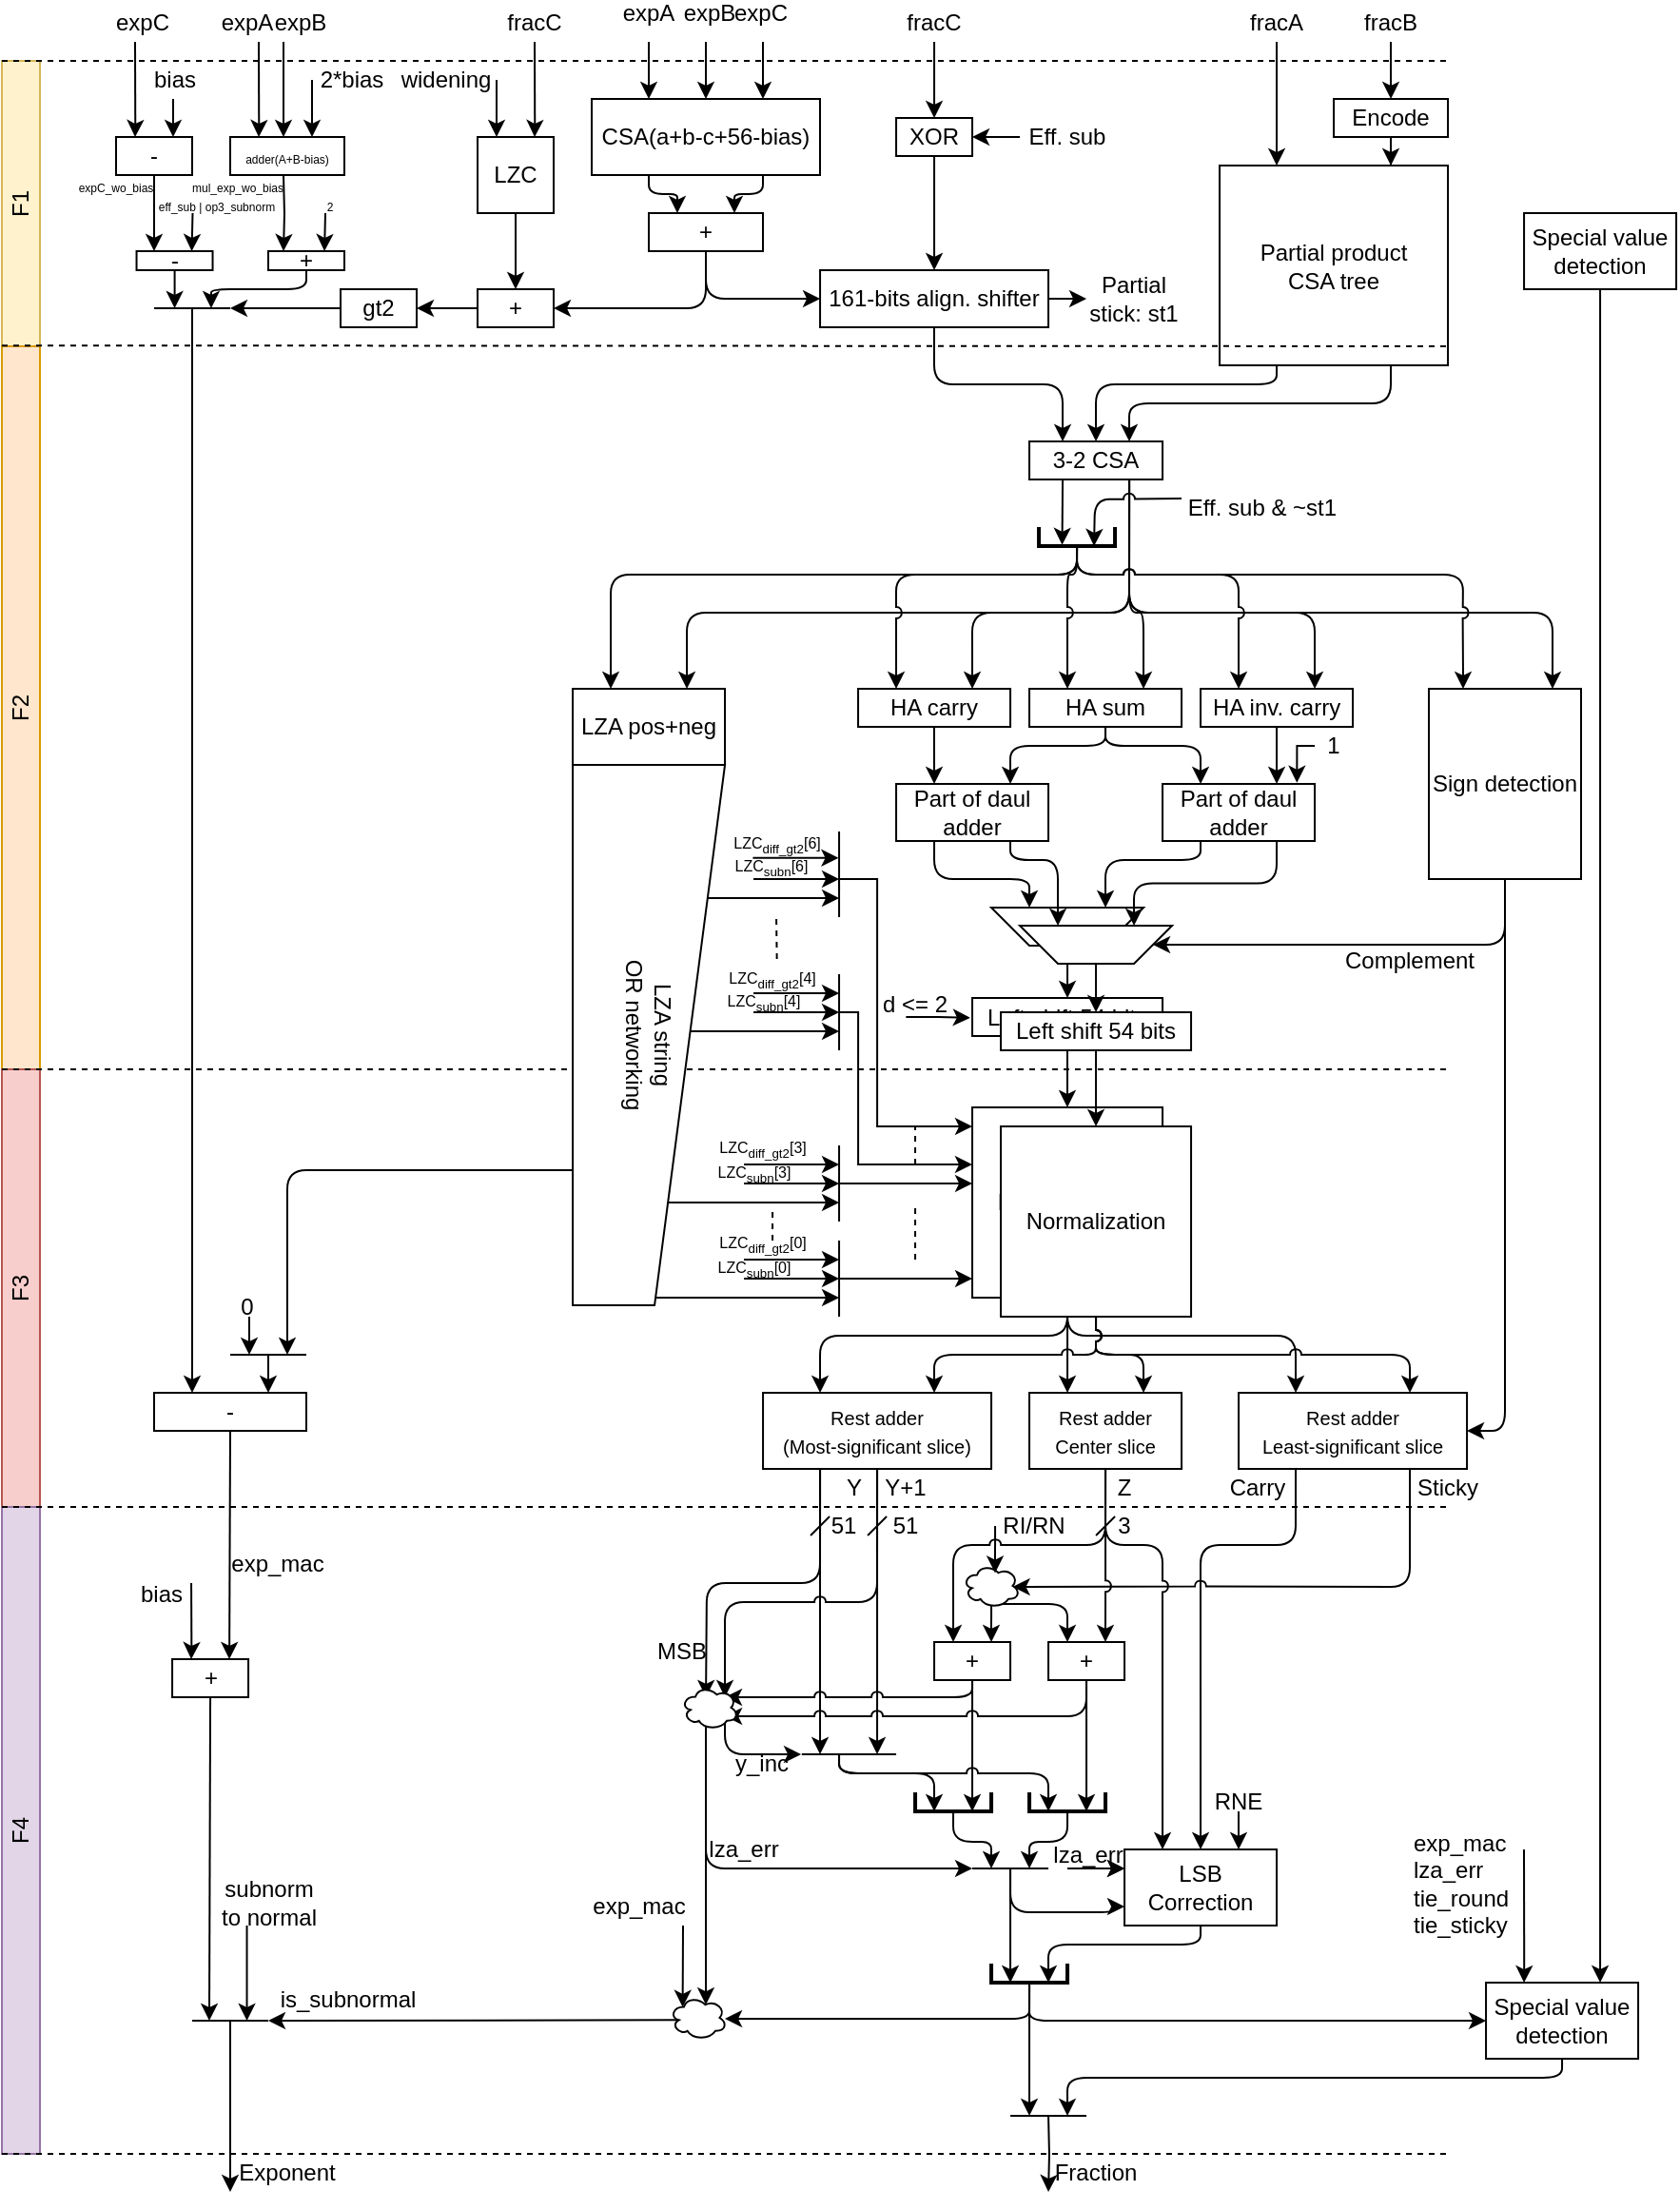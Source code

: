 <mxfile version="14.5.1" type="device" pages="6"><diagram id="W9K3-x5D-nuAXvY7YuG-" name="FMAC Datapath v1"><mxGraphModel dx="1086" dy="807" grid="1" gridSize="10" guides="1" tooltips="1" connect="1" arrows="1" fold="1" page="1" pageScale="1" pageWidth="827" pageHeight="1169" background="#ffffff" math="0" shadow="0"><root><mxCell id="0"/><mxCell id="1" parent="0"/><mxCell id="LB_5RR99WFmwIQ7Rs_tA-39" value="" style="endArrow=classic;html=1;" parent="1" edge="1"><mxGeometry width="50" height="50" relative="1" as="geometry"><mxPoint x="360.03" y="690" as="sourcePoint"/><mxPoint x="480.03" y="690" as="targetPoint"/></mxGeometry></mxCell><mxCell id="xV9yn4s8LU9veED5TW7L-3" value="F1" style="rounded=0;whiteSpace=wrap;html=1;rotation=-90;fillColor=#fff2cc;strokeColor=#d6b656;" parent="1" vertex="1"><mxGeometry x="-25" y="105" width="150" height="20" as="geometry"/></mxCell><mxCell id="xV9yn4s8LU9veED5TW7L-4" value="F2" style="rounded=0;whiteSpace=wrap;html=1;rotation=-90;fillColor=#ffe6cc;strokeColor=#d79b00;" parent="1" vertex="1"><mxGeometry x="-140" y="370" width="380" height="20" as="geometry"/></mxCell><mxCell id="CROSgYDLHaR5Hh6h49D0-9" style="edgeStyle=orthogonalEdgeStyle;rounded=0;orthogonalLoop=1;jettySize=auto;html=1;entryX=0.25;entryY=0;entryDx=0;entryDy=0;" parent="1" target="CROSgYDLHaR5Hh6h49D0-8" edge="1"><mxGeometry relative="1" as="geometry"><mxPoint x="380" y="30" as="sourcePoint"/></mxGeometry></mxCell><mxCell id="CROSgYDLHaR5Hh6h49D0-10" style="edgeStyle=orthogonalEdgeStyle;rounded=0;orthogonalLoop=1;jettySize=auto;html=1;" parent="1" target="CROSgYDLHaR5Hh6h49D0-8" edge="1"><mxGeometry relative="1" as="geometry"><mxPoint x="410" y="30" as="sourcePoint"/><Array as="points"><mxPoint x="410" y="30"/></Array></mxGeometry></mxCell><mxCell id="CROSgYDLHaR5Hh6h49D0-11" style="edgeStyle=orthogonalEdgeStyle;rounded=0;orthogonalLoop=1;jettySize=auto;html=1;entryX=0.75;entryY=0;entryDx=0;entryDy=0;" parent="1" target="CROSgYDLHaR5Hh6h49D0-8" edge="1"><mxGeometry relative="1" as="geometry"><mxPoint x="440" y="30" as="sourcePoint"/></mxGeometry></mxCell><mxCell id="CROSgYDLHaR5Hh6h49D0-25" style="edgeStyle=orthogonalEdgeStyle;rounded=1;orthogonalLoop=1;jettySize=auto;html=1;entryX=0;entryY=0.5;entryDx=0;entryDy=0;exitX=0.5;exitY=1;exitDx=0;exitDy=0;" parent="1" source="Cy8j-e82eBVNvCDuSWkB-2" target="CROSgYDLHaR5Hh6h49D0-23" edge="1"><mxGeometry relative="1" as="geometry"><mxPoint x="410.03" y="140" as="sourcePoint"/><Array as="points"><mxPoint x="410" y="165"/></Array></mxGeometry></mxCell><mxCell id="Cy8j-e82eBVNvCDuSWkB-3" style="edgeStyle=orthogonalEdgeStyle;rounded=1;orthogonalLoop=1;jettySize=auto;html=1;exitX=0.75;exitY=1;exitDx=0;exitDy=0;entryX=0.75;entryY=0;entryDx=0;entryDy=0;startArrow=none;startFill=0;" parent="1" source="CROSgYDLHaR5Hh6h49D0-8" target="Cy8j-e82eBVNvCDuSWkB-2" edge="1"><mxGeometry relative="1" as="geometry"><Array as="points"><mxPoint x="440" y="110"/><mxPoint x="425" y="110"/></Array></mxGeometry></mxCell><mxCell id="Cy8j-e82eBVNvCDuSWkB-4" style="edgeStyle=orthogonalEdgeStyle;rounded=1;orthogonalLoop=1;jettySize=auto;html=1;exitX=0.25;exitY=1;exitDx=0;exitDy=0;entryX=0.25;entryY=0;entryDx=0;entryDy=0;startArrow=none;startFill=0;" parent="1" source="CROSgYDLHaR5Hh6h49D0-8" target="Cy8j-e82eBVNvCDuSWkB-2" edge="1"><mxGeometry relative="1" as="geometry"><Array as="points"><mxPoint x="380" y="110"/><mxPoint x="395" y="110"/></Array></mxGeometry></mxCell><mxCell id="CROSgYDLHaR5Hh6h49D0-8" value="CSA(a+b-c+56-bias)" style="rounded=0;whiteSpace=wrap;html=1;" parent="1" vertex="1"><mxGeometry x="350" y="60" width="120" height="40" as="geometry"/></mxCell><mxCell id="CROSgYDLHaR5Hh6h49D0-20" style="rounded=1;orthogonalLoop=1;jettySize=auto;html=1;entryX=0.5;entryY=0;entryDx=0;entryDy=0;" parent="1" source="CROSgYDLHaR5Hh6h49D0-13" target="CROSgYDLHaR5Hh6h49D0-23" edge="1"><mxGeometry relative="1" as="geometry"><mxPoint x="550.03" y="110" as="targetPoint"/></mxGeometry></mxCell><mxCell id="CROSgYDLHaR5Hh6h49D0-13" value="XOR" style="rounded=0;whiteSpace=wrap;html=1;" parent="1" vertex="1"><mxGeometry x="510.03" y="70" width="40" height="20" as="geometry"/></mxCell><mxCell id="CROSgYDLHaR5Hh6h49D0-18" style="edgeStyle=orthogonalEdgeStyle;rounded=0;orthogonalLoop=1;jettySize=auto;html=1;exitX=0.5;exitY=1;exitDx=0;exitDy=0;entryX=0.5;entryY=0;entryDx=0;entryDy=0;" parent="1" source="CROSgYDLHaR5Hh6h49D0-17" target="CROSgYDLHaR5Hh6h49D0-13" edge="1"><mxGeometry relative="1" as="geometry"/></mxCell><mxCell id="CROSgYDLHaR5Hh6h49D0-17" value="fracC" style="text;html=1;strokeColor=none;fillColor=none;align=center;verticalAlign=middle;whiteSpace=wrap;rounded=0;" parent="1" vertex="1"><mxGeometry x="510.03" y="10" width="40" height="20" as="geometry"/></mxCell><mxCell id="CROSgYDLHaR5Hh6h49D0-22" style="edgeStyle=none;rounded=1;orthogonalLoop=1;jettySize=auto;html=1;entryX=1;entryY=0.5;entryDx=0;entryDy=0;" parent="1" source="CROSgYDLHaR5Hh6h49D0-21" target="CROSgYDLHaR5Hh6h49D0-13" edge="1"><mxGeometry relative="1" as="geometry"><mxPoint x="560.03" y="120" as="targetPoint"/></mxGeometry></mxCell><mxCell id="CROSgYDLHaR5Hh6h49D0-21" value="Eff. sub" style="text;html=1;strokeColor=none;fillColor=none;align=center;verticalAlign=middle;whiteSpace=wrap;rounded=0;" parent="1" vertex="1"><mxGeometry x="575.03" y="70" width="50" height="20" as="geometry"/></mxCell><mxCell id="CROSgYDLHaR5Hh6h49D0-34" style="edgeStyle=orthogonalEdgeStyle;rounded=1;orthogonalLoop=1;jettySize=auto;html=1;entryX=0;entryY=0.5;entryDx=0;entryDy=0;" parent="1" source="CROSgYDLHaR5Hh6h49D0-23" target="CROSgYDLHaR5Hh6h49D0-33" edge="1"><mxGeometry relative="1" as="geometry"/></mxCell><mxCell id="CROSgYDLHaR5Hh6h49D0-40" style="edgeStyle=orthogonalEdgeStyle;rounded=1;orthogonalLoop=1;jettySize=auto;html=1;entryX=0.25;entryY=0;entryDx=0;entryDy=0;" parent="1" source="CROSgYDLHaR5Hh6h49D0-23" target="CROSgYDLHaR5Hh6h49D0-39" edge="1"><mxGeometry relative="1" as="geometry"><Array as="points"><mxPoint x="530.03" y="210"/><mxPoint x="598.03" y="210"/></Array></mxGeometry></mxCell><mxCell id="CROSgYDLHaR5Hh6h49D0-23" value="161-bits align. shifter" style="rounded=0;whiteSpace=wrap;html=1;" parent="1" vertex="1"><mxGeometry x="470.03" y="150" width="120" height="30" as="geometry"/></mxCell><mxCell id="CROSgYDLHaR5Hh6h49D0-63" style="edgeStyle=orthogonalEdgeStyle;rounded=1;orthogonalLoop=1;jettySize=auto;html=1;exitX=0.25;exitY=1;exitDx=0;exitDy=0;entryX=0.5;entryY=0;entryDx=0;entryDy=0;" parent="1" source="CROSgYDLHaR5Hh6h49D0-26" target="CROSgYDLHaR5Hh6h49D0-39" edge="1"><mxGeometry relative="1" as="geometry"><Array as="points"><mxPoint x="710.03" y="210"/><mxPoint x="615.03" y="210"/></Array><mxPoint x="710.059" y="231.045" as="targetPoint"/></mxGeometry></mxCell><mxCell id="CROSgYDLHaR5Hh6h49D0-69" style="edgeStyle=orthogonalEdgeStyle;rounded=1;orthogonalLoop=1;jettySize=auto;html=1;exitX=0.75;exitY=1;exitDx=0;exitDy=0;entryX=0.75;entryY=0;entryDx=0;entryDy=0;" parent="1" source="CROSgYDLHaR5Hh6h49D0-26" target="CROSgYDLHaR5Hh6h49D0-39" edge="1"><mxGeometry relative="1" as="geometry"><mxPoint x="769.86" y="220" as="sourcePoint"/><Array as="points"><mxPoint x="770.03" y="220"/><mxPoint x="633.03" y="220"/></Array><mxPoint x="769.883" y="266.575" as="targetPoint"/></mxGeometry></mxCell><mxCell id="CROSgYDLHaR5Hh6h49D0-26" value="Partial product&lt;br&gt;CSA tree" style="rounded=0;whiteSpace=wrap;html=1;" parent="1" vertex="1"><mxGeometry x="680.03" y="95" width="120" height="105" as="geometry"/></mxCell><mxCell id="CROSgYDLHaR5Hh6h49D0-28" style="edgeStyle=orthogonalEdgeStyle;rounded=1;orthogonalLoop=1;jettySize=auto;html=1;entryX=0.75;entryY=0;entryDx=0;entryDy=0;" parent="1" source="CROSgYDLHaR5Hh6h49D0-27" target="CROSgYDLHaR5Hh6h49D0-26" edge="1"><mxGeometry relative="1" as="geometry"/></mxCell><mxCell id="CROSgYDLHaR5Hh6h49D0-27" value="Encode" style="rounded=0;whiteSpace=wrap;html=1;" parent="1" vertex="1"><mxGeometry x="740.03" y="60" width="60" height="20" as="geometry"/></mxCell><mxCell id="CROSgYDLHaR5Hh6h49D0-30" style="edgeStyle=orthogonalEdgeStyle;rounded=1;orthogonalLoop=1;jettySize=auto;html=1;entryX=0.5;entryY=0;entryDx=0;entryDy=0;" parent="1" source="CROSgYDLHaR5Hh6h49D0-29" target="CROSgYDLHaR5Hh6h49D0-27" edge="1"><mxGeometry relative="1" as="geometry"/></mxCell><mxCell id="CROSgYDLHaR5Hh6h49D0-29" value="fracB" style="text;html=1;strokeColor=none;fillColor=none;align=center;verticalAlign=middle;whiteSpace=wrap;rounded=0;" parent="1" vertex="1"><mxGeometry x="750.03" y="10" width="40" height="20" as="geometry"/></mxCell><mxCell id="CROSgYDLHaR5Hh6h49D0-32" style="edgeStyle=orthogonalEdgeStyle;rounded=1;orthogonalLoop=1;jettySize=auto;html=1;entryX=0.25;entryY=0;entryDx=0;entryDy=0;" parent="1" source="CROSgYDLHaR5Hh6h49D0-31" target="CROSgYDLHaR5Hh6h49D0-26" edge="1"><mxGeometry relative="1" as="geometry"/></mxCell><mxCell id="CROSgYDLHaR5Hh6h49D0-31" value="fracA" style="text;html=1;strokeColor=none;fillColor=none;align=center;verticalAlign=middle;whiteSpace=wrap;rounded=0;" parent="1" vertex="1"><mxGeometry x="690.03" y="10" width="40" height="20" as="geometry"/></mxCell><mxCell id="CROSgYDLHaR5Hh6h49D0-33" value="Partial stick: st1" style="text;html=1;strokeColor=none;fillColor=none;align=center;verticalAlign=middle;whiteSpace=wrap;rounded=0;" parent="1" vertex="1"><mxGeometry x="610.03" y="155" width="50" height="20" as="geometry"/></mxCell><mxCell id="LB_5RR99WFmwIQ7Rs_tA-133" style="edgeStyle=orthogonalEdgeStyle;rounded=1;jumpStyle=arc;orthogonalLoop=1;jettySize=auto;html=1;entryX=0.75;entryY=0;entryDx=0;entryDy=0;" parent="1" source="CROSgYDLHaR5Hh6h49D0-38" target="LB_5RR99WFmwIQ7Rs_tA-131" edge="1"><mxGeometry relative="1" as="geometry"><mxPoint x="900.03" y="1040" as="targetPoint"/></mxGeometry></mxCell><mxCell id="CROSgYDLHaR5Hh6h49D0-38" value="Special value detection" style="rounded=0;whiteSpace=wrap;html=1;" parent="1" vertex="1"><mxGeometry x="840.03" y="120" width="80" height="40" as="geometry"/></mxCell><mxCell id="CROSgYDLHaR5Hh6h49D0-87" style="edgeStyle=orthogonalEdgeStyle;rounded=1;orthogonalLoop=1;jettySize=auto;html=1;exitX=0.75;exitY=1;exitDx=0;exitDy=0;entryX=0.75;entryY=0;entryDx=0;entryDy=0;jumpStyle=arc;" parent="1" source="CROSgYDLHaR5Hh6h49D0-39" target="CROSgYDLHaR5Hh6h49D0-81" edge="1"><mxGeometry relative="1" as="geometry"><Array as="points"><mxPoint x="633.03" y="330"/><mxPoint x="550.03" y="330"/></Array></mxGeometry></mxCell><mxCell id="CROSgYDLHaR5Hh6h49D0-91" style="edgeStyle=orthogonalEdgeStyle;rounded=1;jumpStyle=arc;orthogonalLoop=1;jettySize=auto;html=1;exitX=0.75;exitY=1;exitDx=0;exitDy=0;entryX=0.75;entryY=0;entryDx=0;entryDy=0;" parent="1" source="CROSgYDLHaR5Hh6h49D0-39" target="CROSgYDLHaR5Hh6h49D0-80" edge="1"><mxGeometry relative="1" as="geometry"><Array as="points"><mxPoint x="633.03" y="330"/><mxPoint x="640.03" y="330"/></Array></mxGeometry></mxCell><mxCell id="CROSgYDLHaR5Hh6h49D0-92" style="edgeStyle=orthogonalEdgeStyle;rounded=1;jumpStyle=arc;orthogonalLoop=1;jettySize=auto;html=1;exitX=0.75;exitY=1;exitDx=0;exitDy=0;entryX=0.75;entryY=0;entryDx=0;entryDy=0;" parent="1" source="CROSgYDLHaR5Hh6h49D0-39" target="CROSgYDLHaR5Hh6h49D0-82" edge="1"><mxGeometry relative="1" as="geometry"><Array as="points"><mxPoint x="633.03" y="330"/><mxPoint x="730.03" y="330"/></Array></mxGeometry></mxCell><mxCell id="CROSgYDLHaR5Hh6h49D0-96" style="edgeStyle=orthogonalEdgeStyle;rounded=1;jumpStyle=arc;orthogonalLoop=1;jettySize=auto;html=1;exitX=0.75;exitY=1;exitDx=0;exitDy=0;entryX=0.75;entryY=0;entryDx=0;entryDy=0;" parent="1" source="CROSgYDLHaR5Hh6h49D0-39" target="CROSgYDLHaR5Hh6h49D0-94" edge="1"><mxGeometry relative="1" as="geometry"><Array as="points"><mxPoint x="633.03" y="330"/><mxPoint x="400.03" y="330"/></Array></mxGeometry></mxCell><mxCell id="CROSgYDLHaR5Hh6h49D0-111" style="edgeStyle=orthogonalEdgeStyle;rounded=1;jumpStyle=arc;orthogonalLoop=1;jettySize=auto;html=1;exitX=0.75;exitY=1;exitDx=0;exitDy=0;entryX=0.815;entryY=0;entryDx=0;entryDy=0;entryPerimeter=0;" parent="1" source="CROSgYDLHaR5Hh6h49D0-39" target="CROSgYDLHaR5Hh6h49D0-110" edge="1"><mxGeometry relative="1" as="geometry"><Array as="points"><mxPoint x="633" y="330"/><mxPoint x="855" y="330"/><mxPoint x="855" y="370"/></Array></mxGeometry></mxCell><mxCell id="44ZhBTC10wcYCRJG9h5X-2" style="edgeStyle=orthogonalEdgeStyle;rounded=1;jumpStyle=arc;orthogonalLoop=1;jettySize=auto;html=1;exitX=0.25;exitY=1;exitDx=0;exitDy=0;entryX=0.058;entryY=0.306;entryDx=0;entryDy=0;entryPerimeter=0;startArrow=none;startFill=0;" parent="1" source="CROSgYDLHaR5Hh6h49D0-39" target="CROSgYDLHaR5Hh6h49D0-76" edge="1"><mxGeometry relative="1" as="geometry"/></mxCell><mxCell id="CROSgYDLHaR5Hh6h49D0-39" value="3-2 CSA" style="rounded=0;whiteSpace=wrap;html=1;" parent="1" vertex="1"><mxGeometry x="580.03" y="240" width="70" height="20" as="geometry"/></mxCell><mxCell id="CROSgYDLHaR5Hh6h49D0-71" value="Eff. sub &amp;amp; ~st1" style="text;html=1;strokeColor=none;fillColor=none;align=center;verticalAlign=middle;whiteSpace=wrap;rounded=0;" parent="1" vertex="1"><mxGeometry x="660.03" y="270" width="85" height="10" as="geometry"/></mxCell><mxCell id="CROSgYDLHaR5Hh6h49D0-83" style="edgeStyle=orthogonalEdgeStyle;rounded=1;orthogonalLoop=1;jettySize=auto;html=1;exitX=0;exitY=0.5;exitDx=0;exitDy=0;exitPerimeter=0;entryX=0.25;entryY=0;entryDx=0;entryDy=0;jumpStyle=arc;" parent="1" source="CROSgYDLHaR5Hh6h49D0-76" target="CROSgYDLHaR5Hh6h49D0-80" edge="1"><mxGeometry relative="1" as="geometry"><Array as="points"><mxPoint x="605.03" y="310"/><mxPoint x="600.03" y="310"/></Array></mxGeometry></mxCell><mxCell id="CROSgYDLHaR5Hh6h49D0-84" style="edgeStyle=orthogonalEdgeStyle;rounded=1;orthogonalLoop=1;jettySize=auto;html=1;exitX=0;exitY=0.5;exitDx=0;exitDy=0;exitPerimeter=0;entryX=0.25;entryY=0;entryDx=0;entryDy=0;jumpStyle=arc;" parent="1" source="CROSgYDLHaR5Hh6h49D0-76" target="CROSgYDLHaR5Hh6h49D0-81" edge="1"><mxGeometry relative="1" as="geometry"><Array as="points"><mxPoint x="605.03" y="310"/><mxPoint x="510.03" y="310"/></Array></mxGeometry></mxCell><mxCell id="CROSgYDLHaR5Hh6h49D0-85" style="edgeStyle=orthogonalEdgeStyle;rounded=1;orthogonalLoop=1;jettySize=auto;html=1;exitX=0;exitY=0.5;exitDx=0;exitDy=0;exitPerimeter=0;entryX=0.25;entryY=0;entryDx=0;entryDy=0;jumpStyle=arc;" parent="1" source="CROSgYDLHaR5Hh6h49D0-76" target="CROSgYDLHaR5Hh6h49D0-82" edge="1"><mxGeometry relative="1" as="geometry"><Array as="points"><mxPoint x="605.03" y="310"/><mxPoint x="690.03" y="310"/></Array></mxGeometry></mxCell><mxCell id="CROSgYDLHaR5Hh6h49D0-95" style="edgeStyle=orthogonalEdgeStyle;rounded=1;jumpStyle=arc;orthogonalLoop=1;jettySize=auto;html=1;exitX=0;exitY=0.5;exitDx=0;exitDy=0;exitPerimeter=0;entryX=0.25;entryY=0;entryDx=0;entryDy=0;" parent="1" source="CROSgYDLHaR5Hh6h49D0-76" target="CROSgYDLHaR5Hh6h49D0-94" edge="1"><mxGeometry relative="1" as="geometry"><Array as="points"><mxPoint x="605.03" y="310"/><mxPoint x="360.03" y="310"/></Array></mxGeometry></mxCell><mxCell id="CROSgYDLHaR5Hh6h49D0-112" style="edgeStyle=orthogonalEdgeStyle;rounded=1;jumpStyle=arc;orthogonalLoop=1;jettySize=auto;html=1;exitX=0;exitY=0.5;exitDx=0;exitDy=0;exitPerimeter=0;entryX=0.219;entryY=0;entryDx=0;entryDy=0;entryPerimeter=0;" parent="1" source="CROSgYDLHaR5Hh6h49D0-76" target="CROSgYDLHaR5Hh6h49D0-110" edge="1"><mxGeometry relative="1" as="geometry"><Array as="points"><mxPoint x="605" y="310"/><mxPoint x="808" y="310"/><mxPoint x="808" y="370"/></Array></mxGeometry></mxCell><mxCell id="CROSgYDLHaR5Hh6h49D0-76" value="" style="strokeWidth=2;html=1;shape=mxgraph.flowchart.annotation_1;align=left;pointerEvents=1;rotation=-90;" parent="1" vertex="1"><mxGeometry x="600.03" y="270" width="10" height="40" as="geometry"/></mxCell><mxCell id="CROSgYDLHaR5Hh6h49D0-114" style="edgeStyle=orthogonalEdgeStyle;rounded=1;jumpStyle=arc;orthogonalLoop=1;jettySize=auto;html=1;exitX=0.5;exitY=1;exitDx=0;exitDy=0;entryX=0.75;entryY=0;entryDx=0;entryDy=0;" parent="1" source="CROSgYDLHaR5Hh6h49D0-80" target="CROSgYDLHaR5Hh6h49D0-108" edge="1"><mxGeometry relative="1" as="geometry"><Array as="points"><mxPoint x="620.03" y="400"/><mxPoint x="570.03" y="400"/></Array></mxGeometry></mxCell><mxCell id="CROSgYDLHaR5Hh6h49D0-115" style="edgeStyle=orthogonalEdgeStyle;rounded=1;jumpStyle=arc;orthogonalLoop=1;jettySize=auto;html=1;exitX=0.5;exitY=1;exitDx=0;exitDy=0;entryX=0.25;entryY=0;entryDx=0;entryDy=0;" parent="1" source="CROSgYDLHaR5Hh6h49D0-80" target="CROSgYDLHaR5Hh6h49D0-109" edge="1"><mxGeometry relative="1" as="geometry"><Array as="points"><mxPoint x="620.03" y="400"/><mxPoint x="670.03" y="400"/></Array></mxGeometry></mxCell><mxCell id="CROSgYDLHaR5Hh6h49D0-80" value="HA sum" style="rounded=0;whiteSpace=wrap;html=1;" parent="1" vertex="1"><mxGeometry x="580.03" y="370" width="80" height="20" as="geometry"/></mxCell><mxCell id="CROSgYDLHaR5Hh6h49D0-113" style="edgeStyle=orthogonalEdgeStyle;rounded=0;jumpStyle=arc;orthogonalLoop=1;jettySize=auto;html=1;entryX=0.25;entryY=0;entryDx=0;entryDy=0;" parent="1" source="CROSgYDLHaR5Hh6h49D0-81" target="CROSgYDLHaR5Hh6h49D0-108" edge="1"><mxGeometry relative="1" as="geometry"/></mxCell><mxCell id="CROSgYDLHaR5Hh6h49D0-81" value="HA carry" style="rounded=0;whiteSpace=wrap;html=1;" parent="1" vertex="1"><mxGeometry x="490.03" y="370" width="80" height="20" as="geometry"/></mxCell><mxCell id="CROSgYDLHaR5Hh6h49D0-82" value="HA inv. carry" style="rounded=0;whiteSpace=wrap;html=1;" parent="1" vertex="1"><mxGeometry x="670.03" y="370" width="80" height="20" as="geometry"/></mxCell><mxCell id="CROSgYDLHaR5Hh6h49D0-94" value="LZA pos+neg" style="rounded=0;whiteSpace=wrap;html=1;" parent="1" vertex="1"><mxGeometry x="340.02" y="370" width="80" height="40" as="geometry"/></mxCell><mxCell id="CROSgYDLHaR5Hh6h49D0-119" style="edgeStyle=orthogonalEdgeStyle;rounded=1;jumpStyle=arc;orthogonalLoop=1;jettySize=auto;html=1;exitX=0.25;exitY=1;exitDx=0;exitDy=0;entryX=0.75;entryY=1;entryDx=0;entryDy=0;" parent="1" source="CROSgYDLHaR5Hh6h49D0-108" target="CROSgYDLHaR5Hh6h49D0-117" edge="1"><mxGeometry relative="1" as="geometry"><Array as="points"><mxPoint x="530.03" y="470"/><mxPoint x="580.03" y="470"/></Array></mxGeometry></mxCell><mxCell id="CROSgYDLHaR5Hh6h49D0-108" value="Part of daul adder" style="rounded=0;whiteSpace=wrap;html=1;" parent="1" vertex="1"><mxGeometry x="510.03" y="420" width="80" height="30" as="geometry"/></mxCell><mxCell id="CROSgYDLHaR5Hh6h49D0-121" style="edgeStyle=orthogonalEdgeStyle;rounded=1;jumpStyle=arc;orthogonalLoop=1;jettySize=auto;html=1;exitX=0.25;exitY=1;exitDx=0;exitDy=0;entryX=0.25;entryY=1;entryDx=0;entryDy=0;" parent="1" source="CROSgYDLHaR5Hh6h49D0-109" target="CROSgYDLHaR5Hh6h49D0-117" edge="1"><mxGeometry relative="1" as="geometry"><Array as="points"><mxPoint x="670.03" y="460"/><mxPoint x="620.03" y="460"/></Array></mxGeometry></mxCell><mxCell id="CROSgYDLHaR5Hh6h49D0-109" value="Part of daul adder" style="rounded=0;whiteSpace=wrap;html=1;" parent="1" vertex="1"><mxGeometry x="650.03" y="420" width="80" height="30" as="geometry"/></mxCell><mxCell id="CROSgYDLHaR5Hh6h49D0-125" style="edgeStyle=orthogonalEdgeStyle;rounded=1;jumpStyle=arc;orthogonalLoop=1;jettySize=auto;html=1;exitX=0.5;exitY=1;exitDx=0;exitDy=0;entryX=0;entryY=0.5;entryDx=0;entryDy=0;" parent="1" source="CROSgYDLHaR5Hh6h49D0-110" target="CROSgYDLHaR5Hh6h49D0-118" edge="1"><mxGeometry relative="1" as="geometry"><Array as="points"><mxPoint x="830" y="505"/></Array></mxGeometry></mxCell><mxCell id="44ZhBTC10wcYCRJG9h5X-8" style="edgeStyle=orthogonalEdgeStyle;rounded=1;jumpStyle=arc;orthogonalLoop=1;jettySize=auto;html=1;startArrow=none;startFill=0;entryX=1;entryY=0.5;entryDx=0;entryDy=0;exitX=0.5;exitY=1;exitDx=0;exitDy=0;" parent="1" source="CROSgYDLHaR5Hh6h49D0-110" target="goIFnpTADP4imq2DGbFE-13" edge="1"><mxGeometry relative="1" as="geometry"><mxPoint x="825.03" y="880" as="targetPoint"/><mxPoint x="840" y="490" as="sourcePoint"/><Array as="points"><mxPoint x="830" y="760"/></Array></mxGeometry></mxCell><mxCell id="CROSgYDLHaR5Hh6h49D0-110" value="Sign detection" style="rounded=0;whiteSpace=wrap;html=1;" parent="1" vertex="1"><mxGeometry x="790" y="370" width="80" height="100" as="geometry"/></mxCell><mxCell id="CROSgYDLHaR5Hh6h49D0-123" style="edgeStyle=orthogonalEdgeStyle;rounded=0;jumpStyle=none;orthogonalLoop=1;jettySize=auto;html=1;exitX=0.5;exitY=0;exitDx=0;exitDy=0;entryX=0.5;entryY=0;entryDx=0;entryDy=0;" parent="1" source="CROSgYDLHaR5Hh6h49D0-117" target="CROSgYDLHaR5Hh6h49D0-128" edge="1"><mxGeometry relative="1" as="geometry"><mxPoint x="600.03" y="540" as="targetPoint"/></mxGeometry></mxCell><mxCell id="CROSgYDLHaR5Hh6h49D0-117" value="" style="shape=trapezoid;perimeter=trapezoidPerimeter;whiteSpace=wrap;html=1;fixedSize=1;rotation=-180;" parent="1" vertex="1"><mxGeometry x="560.03" y="485" width="80" height="20" as="geometry"/></mxCell><mxCell id="CROSgYDLHaR5Hh6h49D0-120" style="edgeStyle=orthogonalEdgeStyle;rounded=1;jumpStyle=arc;orthogonalLoop=1;jettySize=auto;html=1;exitX=0.75;exitY=1;exitDx=0;exitDy=0;entryX=0.75;entryY=1;entryDx=0;entryDy=0;" parent="1" source="CROSgYDLHaR5Hh6h49D0-108" target="CROSgYDLHaR5Hh6h49D0-118" edge="1"><mxGeometry relative="1" as="geometry"><Array as="points"><mxPoint x="570.03" y="460"/><mxPoint x="595.03" y="460"/></Array></mxGeometry></mxCell><mxCell id="CROSgYDLHaR5Hh6h49D0-122" style="edgeStyle=orthogonalEdgeStyle;rounded=1;jumpStyle=arc;orthogonalLoop=1;jettySize=auto;html=1;exitX=0.75;exitY=1;exitDx=0;exitDy=0;entryX=0.25;entryY=1;entryDx=0;entryDy=0;" parent="1" source="CROSgYDLHaR5Hh6h49D0-109" target="CROSgYDLHaR5Hh6h49D0-118" edge="1"><mxGeometry relative="1" as="geometry"/></mxCell><mxCell id="CROSgYDLHaR5Hh6h49D0-118" value="" style="shape=trapezoid;perimeter=trapezoidPerimeter;whiteSpace=wrap;html=1;fixedSize=1;rotation=-180;" parent="1" vertex="1"><mxGeometry x="575.03" y="494.5" width="80" height="20" as="geometry"/></mxCell><mxCell id="goIFnpTADP4imq2DGbFE-27" style="edgeStyle=orthogonalEdgeStyle;rounded=1;jumpStyle=arc;orthogonalLoop=1;jettySize=auto;html=1;" parent="1" source="CROSgYDLHaR5Hh6h49D0-128" target="CROSgYDLHaR5Hh6h49D0-130" edge="1"><mxGeometry relative="1" as="geometry"/></mxCell><mxCell id="CROSgYDLHaR5Hh6h49D0-128" value="Left shift 54 bits" style="rounded=0;whiteSpace=wrap;html=1;" parent="1" vertex="1"><mxGeometry x="550.03" y="532.5" width="100" height="20" as="geometry"/></mxCell><mxCell id="CROSgYDLHaR5Hh6h49D0-124" style="edgeStyle=orthogonalEdgeStyle;rounded=0;jumpStyle=none;orthogonalLoop=1;jettySize=auto;html=1;exitX=0.5;exitY=0;exitDx=0;exitDy=0;entryX=0.5;entryY=0;entryDx=0;entryDy=0;" parent="1" source="CROSgYDLHaR5Hh6h49D0-118" target="CROSgYDLHaR5Hh6h49D0-129" edge="1"><mxGeometry relative="1" as="geometry"><mxPoint x="615.173" y="560" as="targetPoint"/></mxGeometry></mxCell><mxCell id="goIFnpTADP4imq2DGbFE-5" style="edgeStyle=orthogonalEdgeStyle;rounded=1;orthogonalLoop=1;jettySize=auto;html=1;entryX=0.25;entryY=0;entryDx=0;entryDy=0;jumpStyle=arc;" parent="1" source="CROSgYDLHaR5Hh6h49D0-130" target="goIFnpTADP4imq2DGbFE-12" edge="1"><mxGeometry relative="1" as="geometry"><mxPoint x="600.03" y="730" as="targetPoint"/><Array as="points"/></mxGeometry></mxCell><mxCell id="goIFnpTADP4imq2DGbFE-16" style="edgeStyle=orthogonalEdgeStyle;rounded=1;orthogonalLoop=1;jettySize=auto;html=1;exitX=0.5;exitY=1;exitDx=0;exitDy=0;entryX=0.25;entryY=0;entryDx=0;entryDy=0;jumpStyle=arc;" parent="1" source="CROSgYDLHaR5Hh6h49D0-130" target="goIFnpTADP4imq2DGbFE-9" edge="1"><mxGeometry relative="1" as="geometry"><Array as="points"><mxPoint x="600.03" y="710"/><mxPoint x="470.03" y="710"/></Array></mxGeometry></mxCell><mxCell id="goIFnpTADP4imq2DGbFE-17" style="edgeStyle=orthogonalEdgeStyle;rounded=1;orthogonalLoop=1;jettySize=auto;html=1;entryX=0.25;entryY=0;entryDx=0;entryDy=0;jumpStyle=arc;" parent="1" source="CROSgYDLHaR5Hh6h49D0-130" target="goIFnpTADP4imq2DGbFE-13" edge="1"><mxGeometry relative="1" as="geometry"><Array as="points"><mxPoint x="600.03" y="710"/><mxPoint x="720.03" y="710"/></Array></mxGeometry></mxCell><mxCell id="CROSgYDLHaR5Hh6h49D0-130" value="Normalization" style="rounded=0;whiteSpace=wrap;html=1;" parent="1" vertex="1"><mxGeometry x="550.03" y="590" width="100" height="100" as="geometry"/></mxCell><mxCell id="goIFnpTADP4imq2DGbFE-2" style="edgeStyle=orthogonalEdgeStyle;rounded=1;orthogonalLoop=1;jettySize=auto;html=1;exitX=0.5;exitY=1;exitDx=0;exitDy=0;entryX=0.75;entryY=0;entryDx=0;entryDy=0;jumpStyle=arc;" parent="1" source="CROSgYDLHaR5Hh6h49D0-131" target="goIFnpTADP4imq2DGbFE-12" edge="1"><mxGeometry relative="1" as="geometry"><mxPoint x="615.03" y="730" as="targetPoint"/><Array as="points"><mxPoint x="615.03" y="720"/><mxPoint x="640.03" y="720"/></Array></mxGeometry></mxCell><mxCell id="goIFnpTADP4imq2DGbFE-14" style="edgeStyle=orthogonalEdgeStyle;rounded=1;orthogonalLoop=1;jettySize=auto;html=1;exitX=0.5;exitY=1;exitDx=0;exitDy=0;entryX=0.75;entryY=0;entryDx=0;entryDy=0;jumpStyle=arc;" parent="1" source="CROSgYDLHaR5Hh6h49D0-131" target="goIFnpTADP4imq2DGbFE-13" edge="1"><mxGeometry relative="1" as="geometry"><Array as="points"><mxPoint x="615.03" y="720"/><mxPoint x="780.03" y="720"/></Array></mxGeometry></mxCell><mxCell id="goIFnpTADP4imq2DGbFE-15" style="edgeStyle=orthogonalEdgeStyle;rounded=1;orthogonalLoop=1;jettySize=auto;html=1;exitX=0.5;exitY=1;exitDx=0;exitDy=0;entryX=0.75;entryY=0;entryDx=0;entryDy=0;jumpStyle=arc;" parent="1" source="CROSgYDLHaR5Hh6h49D0-131" target="goIFnpTADP4imq2DGbFE-9" edge="1"><mxGeometry relative="1" as="geometry"><Array as="points"><mxPoint x="615.03" y="720"/><mxPoint x="530.03" y="720"/></Array></mxGeometry></mxCell><mxCell id="CROSgYDLHaR5Hh6h49D0-131" value="Normalization" style="rounded=0;whiteSpace=wrap;html=1;" parent="1" vertex="1"><mxGeometry x="565.03" y="600" width="100" height="100" as="geometry"/></mxCell><mxCell id="goIFnpTADP4imq2DGbFE-26" style="edgeStyle=orthogonalEdgeStyle;rounded=1;jumpStyle=arc;orthogonalLoop=1;jettySize=auto;html=1;exitX=0.5;exitY=1;exitDx=0;exitDy=0;" parent="1" source="CROSgYDLHaR5Hh6h49D0-129" target="CROSgYDLHaR5Hh6h49D0-131" edge="1"><mxGeometry relative="1" as="geometry"/></mxCell><mxCell id="CROSgYDLHaR5Hh6h49D0-129" value="Left shift 54 bits" style="rounded=0;whiteSpace=wrap;html=1;" parent="1" vertex="1"><mxGeometry x="565.03" y="540" width="100" height="20" as="geometry"/></mxCell><mxCell id="CROSgYDLHaR5Hh6h49D0-136" style="edgeStyle=orthogonalEdgeStyle;rounded=0;jumpStyle=none;orthogonalLoop=1;jettySize=auto;html=1;" parent="1" edge="1"><mxGeometry relative="1" as="geometry"><mxPoint x="550.03" y="600" as="targetPoint"/><Array as="points"><mxPoint x="480.03" y="470"/><mxPoint x="500.03" y="470"/><mxPoint x="500.03" y="600"/></Array><mxPoint x="480.03" y="476" as="sourcePoint"/></mxGeometry></mxCell><mxCell id="CROSgYDLHaR5Hh6h49D0-137" style="edgeStyle=orthogonalEdgeStyle;rounded=0;jumpStyle=none;orthogonalLoop=1;jettySize=auto;html=1;exitX=0.5;exitY=0;exitDx=0;exitDy=0;entryX=-0.011;entryY=0.185;entryDx=0;entryDy=0;entryPerimeter=0;" parent="1" edge="1"><mxGeometry relative="1" as="geometry"><mxPoint x="515.18" y="542.505" as="sourcePoint"/><mxPoint x="548.93" y="542.93" as="targetPoint"/><Array as="points"><mxPoint x="532.03" y="542.13"/></Array></mxGeometry></mxCell><mxCell id="CROSgYDLHaR5Hh6h49D0-139" value="d &amp;lt;= 2" style="text;html=1;strokeColor=none;fillColor=none;align=center;verticalAlign=middle;whiteSpace=wrap;rounded=0;" parent="1" vertex="1"><mxGeometry x="500.03" y="530" width="40" height="12.5" as="geometry"/></mxCell><mxCell id="CROSgYDLHaR5Hh6h49D0-140" value="" style="endArrow=classic;html=1;entryX=0.275;entryY=1.163;entryDx=0;entryDy=0;entryPerimeter=0;" parent="1" edge="1"><mxGeometry width="50" height="50" relative="1" as="geometry"><mxPoint x="435.03" y="470" as="sourcePoint"/><mxPoint x="480.03" y="470" as="targetPoint"/></mxGeometry></mxCell><mxCell id="CROSgYDLHaR5Hh6h49D0-142" value="&lt;font style=&quot;font-size: 8px&quot;&gt;LZC&lt;sub&gt;subn&lt;/sub&gt;[6]&lt;/font&gt;" style="text;html=1;strokeColor=none;fillColor=none;align=center;verticalAlign=middle;whiteSpace=wrap;rounded=0;" parent="1" vertex="1"><mxGeometry x="422.33" y="456.92" width="45.39" height="11.08" as="geometry"/></mxCell><mxCell id="CROSgYDLHaR5Hh6h49D0-143" style="edgeStyle=orthogonalEdgeStyle;rounded=0;jumpStyle=none;orthogonalLoop=1;jettySize=auto;html=1;" parent="1" edge="1"><mxGeometry relative="1" as="geometry"><mxPoint x="550.03" y="620" as="targetPoint"/><Array as="points"><mxPoint x="490.03" y="540"/><mxPoint x="490.03" y="620"/><mxPoint x="550.03" y="620"/></Array><mxPoint x="480.03" y="540" as="sourcePoint"/></mxGeometry></mxCell><mxCell id="CROSgYDLHaR5Hh6h49D0-146" value="" style="endArrow=classic;html=1;entryX=0.275;entryY=1.163;entryDx=0;entryDy=0;entryPerimeter=0;" parent="1" edge="1"><mxGeometry width="50" height="50" relative="1" as="geometry"><mxPoint x="435.03" y="540" as="sourcePoint"/><mxPoint x="480.03" y="540" as="targetPoint"/></mxGeometry></mxCell><mxCell id="CROSgYDLHaR5Hh6h49D0-147" value="" style="endArrow=classic;html=1;entryX=0.771;entryY=1.159;entryDx=0;entryDy=0;entryPerimeter=0;" parent="1" edge="1"><mxGeometry width="50" height="50" relative="1" as="geometry"><mxPoint x="393.03" y="550" as="sourcePoint"/><mxPoint x="480.03" y="550" as="targetPoint"/></mxGeometry></mxCell><mxCell id="CROSgYDLHaR5Hh6h49D0-148" value="&lt;font style=&quot;font-size: 8px&quot;&gt;LZC&lt;sub&gt;subn&lt;/sub&gt;[4]&lt;/font&gt;" style="text;html=1;strokeColor=none;fillColor=none;align=center;verticalAlign=middle;whiteSpace=wrap;rounded=0;" parent="1" vertex="1"><mxGeometry x="414.78" y="527" width="50.5" height="12.5" as="geometry"/></mxCell><mxCell id="CROSgYDLHaR5Hh6h49D0-151" value="" style="endArrow=classic;html=1;entryX=0.731;entryY=1.15;entryDx=0;entryDy=0;entryPerimeter=0;" parent="1" edge="1"><mxGeometry width="50" height="50" relative="1" as="geometry"><mxPoint x="385.03" y="480" as="sourcePoint"/><mxPoint x="480.03" y="480" as="targetPoint"/></mxGeometry></mxCell><mxCell id="CROSgYDLHaR5Hh6h49D0-153" value="" style="endArrow=none;dashed=1;html=1;" parent="1" edge="1"><mxGeometry width="50" height="50" relative="1" as="geometry"><mxPoint x="445.03" y="660" as="sourcePoint"/><mxPoint x="445.03" y="645" as="targetPoint"/></mxGeometry></mxCell><mxCell id="CROSgYDLHaR5Hh6h49D0-162" style="edgeStyle=orthogonalEdgeStyle;rounded=0;jumpStyle=none;orthogonalLoop=1;jettySize=auto;html=1;" parent="1" edge="1"><mxGeometry relative="1" as="geometry"><mxPoint x="550.03" y="680" as="targetPoint"/><mxPoint x="480.03" y="680" as="sourcePoint"/></mxGeometry></mxCell><mxCell id="CROSgYDLHaR5Hh6h49D0-168" value="F3" style="rounded=0;whiteSpace=wrap;html=1;rotation=-90;fillColor=#f8cecc;strokeColor=#b85450;" parent="1" vertex="1"><mxGeometry x="-65" y="675" width="230" height="20" as="geometry"/></mxCell><mxCell id="CROSgYDLHaR5Hh6h49D0-171" value="Complement" style="text;html=1;strokeColor=none;fillColor=none;align=center;verticalAlign=middle;whiteSpace=wrap;rounded=0;" parent="1" vertex="1"><mxGeometry x="740.03" y="505" width="80" height="15" as="geometry"/></mxCell><mxCell id="LB_5RR99WFmwIQ7Rs_tA-229" style="edgeStyle=orthogonalEdgeStyle;rounded=1;jumpStyle=arc;orthogonalLoop=1;jettySize=auto;html=1;exitX=0.5;exitY=1;exitDx=0;exitDy=0;entryX=1;entryY=0.5;entryDx=0;entryDy=0;" parent="1" source="Cy8j-e82eBVNvCDuSWkB-2" target="LB_5RR99WFmwIQ7Rs_tA-231" edge="1"><mxGeometry relative="1" as="geometry"><mxPoint x="320" y="160" as="targetPoint"/><Array as="points"><mxPoint x="410" y="170"/></Array></mxGeometry></mxCell><mxCell id="Cy8j-e82eBVNvCDuSWkB-2" value="+" style="rounded=0;whiteSpace=wrap;html=1;" parent="1" vertex="1"><mxGeometry x="380" y="120" width="60" height="20" as="geometry"/></mxCell><mxCell id="44ZhBTC10wcYCRJG9h5X-1" value="" style="endArrow=classic;html=1;edgeStyle=orthogonalEdgeStyle;jumpStyle=arc;" parent="1" edge="1"><mxGeometry width="50" height="50" relative="1" as="geometry"><mxPoint x="660.03" y="270" as="sourcePoint"/><mxPoint x="614.03" y="295" as="targetPoint"/></mxGeometry></mxCell><mxCell id="44ZhBTC10wcYCRJG9h5X-3" style="edgeStyle=orthogonalEdgeStyle;rounded=0;jumpStyle=arc;orthogonalLoop=1;jettySize=auto;html=1;exitX=0.5;exitY=1;exitDx=0;exitDy=0;entryX=0.75;entryY=0;entryDx=0;entryDy=0;" parent="1" source="CROSgYDLHaR5Hh6h49D0-82" target="CROSgYDLHaR5Hh6h49D0-109" edge="1"><mxGeometry relative="1" as="geometry"><mxPoint x="720.03" y="400" as="sourcePoint"/><mxPoint x="710.03" y="430" as="targetPoint"/></mxGeometry></mxCell><mxCell id="44ZhBTC10wcYCRJG9h5X-4" style="edgeStyle=orthogonalEdgeStyle;rounded=0;jumpStyle=arc;orthogonalLoop=1;jettySize=auto;html=1;entryX=0.883;entryY=-0.02;entryDx=0;entryDy=0;entryPerimeter=0;exitX=0;exitY=0.5;exitDx=0;exitDy=0;" parent="1" source="44ZhBTC10wcYCRJG9h5X-5" target="CROSgYDLHaR5Hh6h49D0-109" edge="1"><mxGeometry relative="1" as="geometry"><mxPoint x="750.03" y="410" as="sourcePoint"/><mxPoint x="720.03" y="430" as="targetPoint"/><Array as="points"><mxPoint x="721.03" y="400"/></Array></mxGeometry></mxCell><mxCell id="44ZhBTC10wcYCRJG9h5X-5" value="1" style="text;html=1;strokeColor=none;fillColor=none;align=center;verticalAlign=middle;whiteSpace=wrap;rounded=0;" parent="1" vertex="1"><mxGeometry x="730.03" y="390" width="20" height="20" as="geometry"/></mxCell><mxCell id="9JbDiH9c8VCkoXTEA6n9-24" value="" style="endArrow=none;dashed=1;html=1;" parent="1" edge="1"><mxGeometry width="50" height="50" relative="1" as="geometry"><mxPoint x="40" y="570.0" as="sourcePoint"/><mxPoint x="800" y="570" as="targetPoint"/></mxGeometry></mxCell><mxCell id="goIFnpTADP4imq2DGbFE-10" style="edgeStyle=orthogonalEdgeStyle;rounded=1;orthogonalLoop=1;jettySize=auto;html=1;exitX=0.25;exitY=1;exitDx=0;exitDy=0;" parent="1" source="goIFnpTADP4imq2DGbFE-9" edge="1"><mxGeometry relative="1" as="geometry"><mxPoint x="470.03" y="930" as="targetPoint"/><Array as="points"><mxPoint x="470.03" y="890"/><mxPoint x="470.03" y="890"/></Array></mxGeometry></mxCell><mxCell id="LB_5RR99WFmwIQ7Rs_tA-91" style="edgeStyle=orthogonalEdgeStyle;rounded=1;jumpStyle=arc;orthogonalLoop=1;jettySize=auto;html=1;exitX=0.25;exitY=1;exitDx=0;exitDy=0;" parent="1" source="goIFnpTADP4imq2DGbFE-9" edge="1"><mxGeometry relative="1" as="geometry"><mxPoint x="410.03" y="900" as="targetPoint"/></mxGeometry></mxCell><mxCell id="LB_5RR99WFmwIQ7Rs_tA-116" style="edgeStyle=orthogonalEdgeStyle;rounded=1;jumpStyle=arc;orthogonalLoop=1;jettySize=auto;html=1;exitX=0.5;exitY=1;exitDx=0;exitDy=0;" parent="1" source="goIFnpTADP4imq2DGbFE-9" edge="1"><mxGeometry relative="1" as="geometry"><mxPoint x="500.03" y="930" as="targetPoint"/></mxGeometry></mxCell><mxCell id="goIFnpTADP4imq2DGbFE-9" value="&lt;font style=&quot;font-size: 10px&quot;&gt;Rest adder&lt;br&gt;(Most-significant slice)&lt;br&gt;&lt;/font&gt;" style="rounded=0;whiteSpace=wrap;html=1;" parent="1" vertex="1"><mxGeometry x="440.03" y="740" width="120" height="40" as="geometry"/></mxCell><mxCell id="goIFnpTADP4imq2DGbFE-12" value="&lt;font style=&quot;font-size: 10px&quot;&gt;Rest adder&lt;br&gt;Center slice&lt;/font&gt;" style="rounded=0;whiteSpace=wrap;html=1;" parent="1" vertex="1"><mxGeometry x="580.03" y="740" width="80" height="40" as="geometry"/></mxCell><mxCell id="goIFnpTADP4imq2DGbFE-29" style="edgeStyle=orthogonalEdgeStyle;rounded=1;jumpStyle=arc;orthogonalLoop=1;jettySize=auto;html=1;exitX=0.25;exitY=1;exitDx=0;exitDy=0;entryX=0.5;entryY=0;entryDx=0;entryDy=0;" parent="1" source="goIFnpTADP4imq2DGbFE-13" target="LB_5RR99WFmwIQ7Rs_tA-119" edge="1"><mxGeometry relative="1" as="geometry"><mxPoint x="720.03" y="980" as="targetPoint"/><Array as="points"><mxPoint x="720" y="820"/><mxPoint x="670" y="820"/></Array></mxGeometry></mxCell><mxCell id="3n2AXRXiIVAhVNBCLwh4-10" style="edgeStyle=orthogonalEdgeStyle;rounded=1;jumpStyle=arc;orthogonalLoop=1;jettySize=auto;html=1;exitX=0.75;exitY=1;exitDx=0;exitDy=0;entryX=0.875;entryY=0.5;entryDx=0;entryDy=0;entryPerimeter=0;" parent="1" source="goIFnpTADP4imq2DGbFE-13" target="LB_5RR99WFmwIQ7Rs_tA-50" edge="1"><mxGeometry relative="1" as="geometry"><mxPoint x="680.03" y="835" as="targetPoint"/><Array as="points"><mxPoint x="780.03" y="842"/><mxPoint x="571.03" y="842"/></Array></mxGeometry></mxCell><mxCell id="goIFnpTADP4imq2DGbFE-13" value="&lt;font style=&quot;font-size: 10px&quot;&gt;Rest adder&lt;br&gt;Least-significant slice&lt;/font&gt;" style="rounded=0;whiteSpace=wrap;html=1;" parent="1" vertex="1"><mxGeometry x="690.03" y="740" width="120" height="40" as="geometry"/></mxCell><mxCell id="goIFnpTADP4imq2DGbFE-18" value="Y" style="text;html=1;strokeColor=none;fillColor=none;align=center;verticalAlign=middle;whiteSpace=wrap;rounded=0;dashed=1;" parent="1" vertex="1"><mxGeometry x="477.53" y="780" width="20" height="20" as="geometry"/></mxCell><mxCell id="LB_5RR99WFmwIQ7Rs_tA-92" style="edgeStyle=orthogonalEdgeStyle;rounded=1;jumpStyle=arc;orthogonalLoop=1;jettySize=auto;html=1;exitX=0.5;exitY=1;exitDx=0;exitDy=0;" parent="1" source="goIFnpTADP4imq2DGbFE-9" edge="1"><mxGeometry relative="1" as="geometry"><mxPoint x="420.03" y="900" as="targetPoint"/><Array as="points"><mxPoint x="500.03" y="850"/><mxPoint x="420.03" y="850"/></Array></mxGeometry></mxCell><mxCell id="goIFnpTADP4imq2DGbFE-20" value="Y+1" style="text;html=1;strokeColor=none;fillColor=none;align=center;verticalAlign=middle;whiteSpace=wrap;rounded=0;dashed=1;" parent="1" vertex="1"><mxGeometry x="500.03" y="780" width="30" height="20" as="geometry"/></mxCell><mxCell id="LB_5RR99WFmwIQ7Rs_tA-67" style="edgeStyle=orthogonalEdgeStyle;rounded=1;jumpStyle=arc;orthogonalLoop=1;jettySize=auto;html=1;exitX=0;exitY=0;exitDx=0;exitDy=0;entryX=0.75;entryY=0;entryDx=0;entryDy=0;" parent="1" source="goIFnpTADP4imq2DGbFE-23" target="LB_5RR99WFmwIQ7Rs_tA-65" edge="1"><mxGeometry relative="1" as="geometry"><Array as="points"><mxPoint x="620.03" y="871"/></Array></mxGeometry></mxCell><mxCell id="goIFnpTADP4imq2DGbFE-23" value="Z" style="text;html=1;strokeColor=none;fillColor=none;align=center;verticalAlign=middle;whiteSpace=wrap;rounded=0;dashed=1;" parent="1" vertex="1"><mxGeometry x="620.03" y="780" width="20" height="20" as="geometry"/></mxCell><mxCell id="goIFnpTADP4imq2DGbFE-24" value="&lt;font style=&quot;font-size: 12px&quot;&gt;Sticky&lt;/font&gt;" style="text;html=1;strokeColor=none;fillColor=none;align=center;verticalAlign=middle;whiteSpace=wrap;rounded=0;dashed=1;" parent="1" vertex="1"><mxGeometry x="780.03" y="780" width="40" height="20" as="geometry"/></mxCell><mxCell id="goIFnpTADP4imq2DGbFE-30" value="Carry" style="text;html=1;strokeColor=none;fillColor=none;align=center;verticalAlign=middle;whiteSpace=wrap;rounded=0;dashed=1;" parent="1" vertex="1"><mxGeometry x="680.03" y="780" width="40" height="20" as="geometry"/></mxCell><mxCell id="LB_5RR99WFmwIQ7Rs_tA-2" value="" style="endArrow=none;html=1;" parent="1" edge="1"><mxGeometry width="50" height="50" relative="1" as="geometry"><mxPoint x="465.03" y="815" as="sourcePoint"/><mxPoint x="475.03" y="805" as="targetPoint"/></mxGeometry></mxCell><mxCell id="LB_5RR99WFmwIQ7Rs_tA-3" value="" style="endArrow=none;html=1;" parent="1" edge="1"><mxGeometry width="50" height="50" relative="1" as="geometry"><mxPoint x="495.03" y="815" as="sourcePoint"/><mxPoint x="505.03" y="805" as="targetPoint"/></mxGeometry></mxCell><mxCell id="LB_5RR99WFmwIQ7Rs_tA-4" value="51" style="text;html=1;strokeColor=none;fillColor=none;align=center;verticalAlign=middle;whiteSpace=wrap;rounded=0;" parent="1" vertex="1"><mxGeometry x="475.03" y="805" width="15" height="10" as="geometry"/></mxCell><mxCell id="LB_5RR99WFmwIQ7Rs_tA-5" value="51" style="text;html=1;strokeColor=none;fillColor=none;align=center;verticalAlign=middle;whiteSpace=wrap;rounded=0;" parent="1" vertex="1"><mxGeometry x="510.03" y="805" width="10" height="10" as="geometry"/></mxCell><mxCell id="LB_5RR99WFmwIQ7Rs_tA-7" value="3" style="text;html=1;strokeColor=none;fillColor=none;align=center;verticalAlign=middle;whiteSpace=wrap;rounded=0;" parent="1" vertex="1"><mxGeometry x="625.03" y="805" width="10" height="10" as="geometry"/></mxCell><mxCell id="LB_5RR99WFmwIQ7Rs_tA-9" value="" style="endArrow=none;dashed=1;html=1;" parent="1" edge="1"><mxGeometry width="50" height="50" relative="1" as="geometry"><mxPoint x="447.33" y="512.03" as="sourcePoint"/><mxPoint x="447.03" y="490" as="targetPoint"/></mxGeometry></mxCell><mxCell id="LB_5RR99WFmwIQ7Rs_tA-16" style="edgeStyle=orthogonalEdgeStyle;rounded=1;jumpStyle=arc;orthogonalLoop=1;jettySize=auto;html=1;" parent="1" edge="1"><mxGeometry relative="1" as="geometry"><mxPoint x="480.03" y="630" as="sourcePoint"/><mxPoint x="550.03" y="630" as="targetPoint"/><Array as="points"><mxPoint x="515.03" y="630"/><mxPoint x="550.03" y="630"/></Array></mxGeometry></mxCell><mxCell id="LB_5RR99WFmwIQ7Rs_tA-11" value="" style="endArrow=classic;html=1;" parent="1" edge="1"><mxGeometry width="50" height="50" relative="1" as="geometry"><mxPoint x="430.03" y="630" as="sourcePoint"/><mxPoint x="480.03" y="630" as="targetPoint"/></mxGeometry></mxCell><mxCell id="LB_5RR99WFmwIQ7Rs_tA-12" value="" style="endArrow=classic;html=1;" parent="1" edge="1"><mxGeometry width="50" height="50" relative="1" as="geometry"><mxPoint x="360.03" y="640" as="sourcePoint"/><mxPoint x="480.03" y="640" as="targetPoint"/></mxGeometry></mxCell><mxCell id="LB_5RR99WFmwIQ7Rs_tA-19" value="" style="endArrow=none;dashed=1;html=1;" parent="1" edge="1"><mxGeometry width="50" height="50" relative="1" as="geometry"><mxPoint x="520.03" y="620" as="sourcePoint"/><mxPoint x="520.03" y="600" as="targetPoint"/></mxGeometry></mxCell><mxCell id="LB_5RR99WFmwIQ7Rs_tA-176" style="edgeStyle=orthogonalEdgeStyle;rounded=1;jumpStyle=arc;orthogonalLoop=1;jettySize=auto;html=1;exitX=0.75;exitY=1;exitDx=0;exitDy=0;" parent="1" source="LB_5RR99WFmwIQ7Rs_tA-20" edge="1"><mxGeometry relative="1" as="geometry"><mxPoint x="190" y="720" as="targetPoint"/><Array as="points"><mxPoint x="190" y="623"/></Array></mxGeometry></mxCell><mxCell id="LB_5RR99WFmwIQ7Rs_tA-20" value="LZA string&lt;br&gt;OR networking" style="shape=manualInput;whiteSpace=wrap;html=1;strokeColor=#000000;flipH=1;rotation=90;size=37;" parent="1" vertex="1"><mxGeometry x="238" y="512.03" width="284.06" height="80" as="geometry"/></mxCell><mxCell id="LB_5RR99WFmwIQ7Rs_tA-27" value="" style="endArrow=none;html=1;" parent="1" edge="1"><mxGeometry width="50" height="50" relative="1" as="geometry"><mxPoint x="480.03" y="560" as="sourcePoint"/><mxPoint x="480.03" y="520" as="targetPoint"/></mxGeometry></mxCell><mxCell id="LB_5RR99WFmwIQ7Rs_tA-28" value="" style="endArrow=classic;html=1;" parent="1" edge="1"><mxGeometry width="50" height="50" relative="1" as="geometry"><mxPoint x="435.03" y="530" as="sourcePoint"/><mxPoint x="480.03" y="530" as="targetPoint"/></mxGeometry></mxCell><mxCell id="LB_5RR99WFmwIQ7Rs_tA-29" value="&lt;font style=&quot;font-size: 8px&quot;&gt;LZC&lt;sub&gt;diff_gt2&lt;/sub&gt;[4]&lt;/font&gt;" style="text;html=1;strokeColor=none;fillColor=none;align=center;verticalAlign=middle;whiteSpace=wrap;rounded=0;" parent="1" vertex="1"><mxGeometry x="415.03" y="514.5" width="60" height="12.5" as="geometry"/></mxCell><mxCell id="LB_5RR99WFmwIQ7Rs_tA-30" value="&lt;font style=&quot;font-size: 8px&quot;&gt;LZC&lt;sub&gt;diff_gt2&lt;/sub&gt;[6]&lt;/font&gt;" style="text;html=1;strokeColor=none;fillColor=none;align=center;verticalAlign=middle;whiteSpace=wrap;rounded=0;" parent="1" vertex="1"><mxGeometry x="424.64" y="445" width="45.39" height="10" as="geometry"/></mxCell><mxCell id="LB_5RR99WFmwIQ7Rs_tA-31" value="" style="endArrow=classic;html=1;entryX=0.275;entryY=1.163;entryDx=0;entryDy=0;entryPerimeter=0;" parent="1" edge="1"><mxGeometry width="50" height="50" relative="1" as="geometry"><mxPoint x="434.72" y="458.92" as="sourcePoint"/><mxPoint x="479.72" y="458.92" as="targetPoint"/></mxGeometry></mxCell><mxCell id="LB_5RR99WFmwIQ7Rs_tA-32" value="" style="endArrow=none;html=1;" parent="1" edge="1"><mxGeometry width="50" height="50" relative="1" as="geometry"><mxPoint x="480.03" y="490" as="sourcePoint"/><mxPoint x="480.03" y="445" as="targetPoint"/></mxGeometry></mxCell><mxCell id="LB_5RR99WFmwIQ7Rs_tA-34" value="" style="endArrow=classic;html=1;" parent="1" edge="1"><mxGeometry width="50" height="50" relative="1" as="geometry"><mxPoint x="430.03" y="620" as="sourcePoint"/><mxPoint x="480.03" y="620" as="targetPoint"/></mxGeometry></mxCell><mxCell id="LB_5RR99WFmwIQ7Rs_tA-35" value="&lt;font style=&quot;font-size: 8px&quot;&gt;LZC&lt;sub&gt;subn&lt;/sub&gt;[3]&lt;/font&gt;" style="text;html=1;strokeColor=none;fillColor=none;align=center;verticalAlign=middle;whiteSpace=wrap;rounded=0;" parent="1" vertex="1"><mxGeometry x="409.91" y="616.5" width="50.5" height="12.5" as="geometry"/></mxCell><mxCell id="LB_5RR99WFmwIQ7Rs_tA-36" value="&lt;font style=&quot;font-size: 8px&quot;&gt;LZC&lt;sub&gt;diff_gt2&lt;/sub&gt;[3]&lt;/font&gt;" style="text;html=1;strokeColor=none;fillColor=none;align=center;verticalAlign=middle;whiteSpace=wrap;rounded=0;" parent="1" vertex="1"><mxGeometry x="410.16" y="604" width="60" height="12.5" as="geometry"/></mxCell><mxCell id="LB_5RR99WFmwIQ7Rs_tA-37" value="" style="endArrow=none;html=1;" parent="1" edge="1"><mxGeometry width="50" height="50" relative="1" as="geometry"><mxPoint x="480.03" y="650" as="sourcePoint"/><mxPoint x="480.03" y="610" as="targetPoint"/></mxGeometry></mxCell><mxCell id="LB_5RR99WFmwIQ7Rs_tA-38" value="" style="endArrow=classic;html=1;" parent="1" edge="1"><mxGeometry width="50" height="50" relative="1" as="geometry"><mxPoint x="430.03" y="680" as="sourcePoint"/><mxPoint x="480.03" y="680" as="targetPoint"/></mxGeometry></mxCell><mxCell id="LB_5RR99WFmwIQ7Rs_tA-40" value="" style="endArrow=classic;html=1;" parent="1" edge="1"><mxGeometry width="50" height="50" relative="1" as="geometry"><mxPoint x="430.03" y="670" as="sourcePoint"/><mxPoint x="480.03" y="670" as="targetPoint"/></mxGeometry></mxCell><mxCell id="LB_5RR99WFmwIQ7Rs_tA-41" value="&lt;font style=&quot;font-size: 8px&quot;&gt;LZC&lt;sub&gt;subn&lt;/sub&gt;[0]&lt;/font&gt;" style="text;html=1;strokeColor=none;fillColor=none;align=center;verticalAlign=middle;whiteSpace=wrap;rounded=0;" parent="1" vertex="1"><mxGeometry x="409.91" y="666.5" width="50.5" height="12.5" as="geometry"/></mxCell><mxCell id="LB_5RR99WFmwIQ7Rs_tA-42" value="&lt;font style=&quot;font-size: 8px&quot;&gt;LZC&lt;sub&gt;diff_gt2&lt;/sub&gt;[0]&lt;/font&gt;" style="text;html=1;strokeColor=none;fillColor=none;align=center;verticalAlign=middle;whiteSpace=wrap;rounded=0;" parent="1" vertex="1"><mxGeometry x="410.16" y="654" width="60" height="12.5" as="geometry"/></mxCell><mxCell id="LB_5RR99WFmwIQ7Rs_tA-43" value="" style="endArrow=none;html=1;" parent="1" edge="1"><mxGeometry width="50" height="50" relative="1" as="geometry"><mxPoint x="480.03" y="700" as="sourcePoint"/><mxPoint x="480.03" y="660" as="targetPoint"/></mxGeometry></mxCell><mxCell id="LB_5RR99WFmwIQ7Rs_tA-45" value="" style="endArrow=none;dashed=1;html=1;" parent="1" edge="1"><mxGeometry width="50" height="50" relative="1" as="geometry"><mxPoint x="520.03" y="670" as="sourcePoint"/><mxPoint x="520.03" y="640" as="targetPoint"/></mxGeometry></mxCell><mxCell id="LB_5RR99WFmwIQ7Rs_tA-46" value="F4" style="rounded=0;whiteSpace=wrap;html=1;rotation=-90;fillColor=#e1d5e7;strokeColor=#9673a6;" parent="1" vertex="1"><mxGeometry x="-120" y="960" width="340" height="20" as="geometry"/></mxCell><mxCell id="LB_5RR99WFmwIQ7Rs_tA-72" style="edgeStyle=orthogonalEdgeStyle;rounded=1;jumpStyle=arc;orthogonalLoop=1;jettySize=auto;html=1;exitX=0.5;exitY=1;exitDx=0;exitDy=0;" parent="1" source="LB_5RR99WFmwIQ7Rs_tA-48" edge="1"><mxGeometry relative="1" as="geometry"><mxPoint x="550.03" y="960" as="targetPoint"/><mxPoint x="569.63" y="896" as="sourcePoint"/><Array as="points"><mxPoint x="550.03" y="930"/><mxPoint x="550.03" y="930"/></Array></mxGeometry></mxCell><mxCell id="LB_5RR99WFmwIQ7Rs_tA-87" style="edgeStyle=orthogonalEdgeStyle;rounded=1;jumpStyle=arc;orthogonalLoop=1;jettySize=auto;html=1;exitX=0.5;exitY=1;exitDx=0;exitDy=0;" parent="1" source="LB_5RR99WFmwIQ7Rs_tA-48" edge="1"><mxGeometry relative="1" as="geometry"><mxPoint x="420.03" y="900" as="targetPoint"/><mxPoint x="569.63" y="896" as="sourcePoint"/><Array as="points"><mxPoint x="550.03" y="900"/><mxPoint x="420.03" y="900"/></Array></mxGeometry></mxCell><mxCell id="LB_5RR99WFmwIQ7Rs_tA-48" value="+" style="rounded=0;whiteSpace=wrap;html=1;" parent="1" vertex="1"><mxGeometry x="530.03" y="871" width="40" height="20" as="geometry"/></mxCell><mxCell id="LB_5RR99WFmwIQ7Rs_tA-66" style="edgeStyle=orthogonalEdgeStyle;rounded=1;jumpStyle=arc;orthogonalLoop=1;jettySize=auto;html=1;entryX=0.75;entryY=0;entryDx=0;entryDy=0;" parent="1" target="LB_5RR99WFmwIQ7Rs_tA-48" edge="1"><mxGeometry relative="1" as="geometry"><mxPoint x="560.03" y="851" as="sourcePoint"/><mxPoint x="570.03" y="891" as="targetPoint"/><Array as="points"><mxPoint x="560.03" y="861"/><mxPoint x="560.03" y="861"/></Array></mxGeometry></mxCell><mxCell id="LB_5RR99WFmwIQ7Rs_tA-68" style="edgeStyle=orthogonalEdgeStyle;rounded=1;jumpStyle=arc;orthogonalLoop=1;jettySize=auto;html=1;entryX=0.25;entryY=0;entryDx=0;entryDy=0;" parent="1" target="LB_5RR99WFmwIQ7Rs_tA-65" edge="1"><mxGeometry relative="1" as="geometry"><mxPoint x="560.03" y="851" as="sourcePoint"/><Array as="points"><mxPoint x="600.03" y="851"/></Array></mxGeometry></mxCell><mxCell id="LB_5RR99WFmwIQ7Rs_tA-50" value="" style="ellipse;shape=cloud;whiteSpace=wrap;html=1;" parent="1" vertex="1"><mxGeometry x="545.03" y="830" width="30" height="23" as="geometry"/></mxCell><mxCell id="LB_5RR99WFmwIQ7Rs_tA-104" style="edgeStyle=orthogonalEdgeStyle;rounded=1;jumpStyle=arc;orthogonalLoop=1;jettySize=auto;html=1;entryX=0.574;entryY=0.205;entryDx=0;entryDy=0;entryPerimeter=0;" parent="1" target="LB_5RR99WFmwIQ7Rs_tA-50" edge="1"><mxGeometry relative="1" as="geometry"><mxPoint x="562.03" y="810" as="sourcePoint"/><Array as="points"><mxPoint x="562.03" y="835"/></Array></mxGeometry></mxCell><mxCell id="LB_5RR99WFmwIQ7Rs_tA-52" value="RI/RN" style="text;html=1;strokeColor=none;fillColor=none;align=center;verticalAlign=middle;whiteSpace=wrap;rounded=0;dashed=1;" parent="1" vertex="1"><mxGeometry x="565.03" y="805" width="35" height="10" as="geometry"/></mxCell><mxCell id="LB_5RR99WFmwIQ7Rs_tA-88" style="edgeStyle=orthogonalEdgeStyle;rounded=1;jumpStyle=arc;orthogonalLoop=1;jettySize=auto;html=1;" parent="1" edge="1"><mxGeometry relative="1" as="geometry"><mxPoint x="460.03" y="930" as="targetPoint"/><mxPoint x="420.03" y="910" as="sourcePoint"/><Array as="points"><mxPoint x="420.03" y="930"/></Array></mxGeometry></mxCell><mxCell id="LB_5RR99WFmwIQ7Rs_tA-59" value="MSB" style="text;html=1;strokeColor=none;fillColor=none;align=center;verticalAlign=middle;whiteSpace=wrap;rounded=0;" parent="1" vertex="1"><mxGeometry x="384.63" y="871" width="25" height="10" as="geometry"/></mxCell><mxCell id="LB_5RR99WFmwIQ7Rs_tA-73" style="edgeStyle=orthogonalEdgeStyle;rounded=1;jumpStyle=arc;orthogonalLoop=1;jettySize=auto;html=1;exitX=0.5;exitY=1;exitDx=0;exitDy=0;" parent="1" source="LB_5RR99WFmwIQ7Rs_tA-65" edge="1"><mxGeometry relative="1" as="geometry"><mxPoint x="610.03" y="960" as="targetPoint"/><Array as="points"><mxPoint x="610.03" y="940"/><mxPoint x="610.03" y="940"/></Array></mxGeometry></mxCell><mxCell id="LB_5RR99WFmwIQ7Rs_tA-86" style="edgeStyle=orthogonalEdgeStyle;rounded=1;jumpStyle=arc;orthogonalLoop=1;jettySize=auto;html=1;exitX=0.5;exitY=1;exitDx=0;exitDy=0;" parent="1" source="LB_5RR99WFmwIQ7Rs_tA-65" edge="1"><mxGeometry relative="1" as="geometry"><mxPoint x="420.03" y="910" as="targetPoint"/><Array as="points"><mxPoint x="610.03" y="910"/></Array></mxGeometry></mxCell><mxCell id="LB_5RR99WFmwIQ7Rs_tA-65" value="+" style="rounded=0;whiteSpace=wrap;html=1;" parent="1" vertex="1"><mxGeometry x="590.03" y="871" width="40" height="20" as="geometry"/></mxCell><mxCell id="LB_5RR99WFmwIQ7Rs_tA-70" value="lza_err" style="text;html=1;strokeColor=none;fillColor=none;align=center;verticalAlign=middle;whiteSpace=wrap;rounded=0;" parent="1" vertex="1"><mxGeometry x="410.16" y="975" width="40" height="10" as="geometry"/></mxCell><mxCell id="LB_5RR99WFmwIQ7Rs_tA-77" value="y_inc" style="text;html=1;strokeColor=none;fillColor=none;align=center;verticalAlign=middle;whiteSpace=wrap;rounded=0;" parent="1" vertex="1"><mxGeometry x="427.03" y="930" width="25" height="10" as="geometry"/></mxCell><mxCell id="LB_5RR99WFmwIQ7Rs_tA-78" value="" style="endArrow=none;html=1;" parent="1" edge="1"><mxGeometry width="50" height="50" relative="1" as="geometry"><mxPoint x="460.41" y="930" as="sourcePoint"/><mxPoint x="510.03" y="930" as="targetPoint"/></mxGeometry></mxCell><mxCell id="LB_5RR99WFmwIQ7Rs_tA-79" style="edgeStyle=orthogonalEdgeStyle;rounded=1;jumpStyle=arc;orthogonalLoop=1;jettySize=auto;html=1;" parent="1" edge="1"><mxGeometry relative="1" as="geometry"><mxPoint x="530.03" y="960" as="targetPoint"/><mxPoint x="480.03" y="930" as="sourcePoint"/><Array as="points"><mxPoint x="480.03" y="940"/><mxPoint x="530.03" y="940"/></Array></mxGeometry></mxCell><mxCell id="LB_5RR99WFmwIQ7Rs_tA-94" style="edgeStyle=orthogonalEdgeStyle;rounded=1;jumpStyle=arc;orthogonalLoop=1;jettySize=auto;html=1;" parent="1" edge="1"><mxGeometry relative="1" as="geometry"><mxPoint x="550.03" y="990" as="targetPoint"/><mxPoint x="410.03" y="910" as="sourcePoint"/><Array as="points"><mxPoint x="410.03" y="990"/></Array></mxGeometry></mxCell><mxCell id="LB_5RR99WFmwIQ7Rs_tA-98" style="edgeStyle=orthogonalEdgeStyle;rounded=1;jumpStyle=arc;orthogonalLoop=1;jettySize=auto;html=1;" parent="1" edge="1"><mxGeometry relative="1" as="geometry"><mxPoint x="590.03" y="960" as="targetPoint"/><mxPoint x="480.03" y="930" as="sourcePoint"/><Array as="points"><mxPoint x="480.03" y="940"/><mxPoint x="590.03" y="940"/></Array></mxGeometry></mxCell><mxCell id="LB_5RR99WFmwIQ7Rs_tA-102" style="edgeStyle=orthogonalEdgeStyle;rounded=1;jumpStyle=arc;orthogonalLoop=1;jettySize=auto;html=1;" parent="1" edge="1"><mxGeometry relative="1" as="geometry"><mxPoint x="570.03" y="1050" as="targetPoint"/><mxPoint x="570.03" y="990" as="sourcePoint"/><Array as="points"><mxPoint x="570.03" y="1034"/><mxPoint x="570.03" y="1034"/></Array></mxGeometry></mxCell><mxCell id="LB_5RR99WFmwIQ7Rs_tA-108" style="edgeStyle=orthogonalEdgeStyle;rounded=1;jumpStyle=arc;orthogonalLoop=1;jettySize=auto;html=1;exitX=0;exitY=0.5;exitDx=0;exitDy=0;exitPerimeter=0;" parent="1" source="LB_5RR99WFmwIQ7Rs_tA-109" edge="1"><mxGeometry relative="1" as="geometry"><mxPoint x="560.03" y="990" as="targetPoint"/><Array as="points"><mxPoint x="540.03" y="976"/><mxPoint x="560.03" y="976"/></Array></mxGeometry></mxCell><mxCell id="LB_5RR99WFmwIQ7Rs_tA-109" value="" style="strokeWidth=2;html=1;shape=mxgraph.flowchart.annotation_1;align=left;pointerEvents=1;rotation=-90;" parent="1" vertex="1"><mxGeometry x="535.03" y="935" width="10" height="40" as="geometry"/></mxCell><mxCell id="LB_5RR99WFmwIQ7Rs_tA-110" style="edgeStyle=orthogonalEdgeStyle;rounded=1;jumpStyle=arc;orthogonalLoop=1;jettySize=auto;html=1;exitX=0;exitY=0.5;exitDx=0;exitDy=0;exitPerimeter=0;" parent="1" source="LB_5RR99WFmwIQ7Rs_tA-113" edge="1"><mxGeometry relative="1" as="geometry"><mxPoint x="580.03" y="990" as="targetPoint"/><Array as="points"><mxPoint x="600.03" y="976"/><mxPoint x="580.03" y="976"/></Array><mxPoint x="600.03" y="966" as="sourcePoint"/></mxGeometry></mxCell><mxCell id="LB_5RR99WFmwIQ7Rs_tA-112" value="" style="endArrow=none;html=1;" parent="1" edge="1"><mxGeometry width="50" height="50" relative="1" as="geometry"><mxPoint x="550.03" y="990" as="sourcePoint"/><mxPoint x="590.03" y="990" as="targetPoint"/></mxGeometry></mxCell><mxCell id="LB_5RR99WFmwIQ7Rs_tA-113" value="" style="strokeWidth=2;html=1;shape=mxgraph.flowchart.annotation_1;align=left;pointerEvents=1;rotation=-90;" parent="1" vertex="1"><mxGeometry x="595.03" y="935" width="10" height="40" as="geometry"/></mxCell><mxCell id="goIFnpTADP4imq2DGbFE-21" style="edgeStyle=orthogonalEdgeStyle;rounded=1;jumpStyle=arc;orthogonalLoop=1;jettySize=auto;html=1;exitX=0.5;exitY=1;exitDx=0;exitDy=0;entryX=0.25;entryY=0;entryDx=0;entryDy=0;" parent="1" source="goIFnpTADP4imq2DGbFE-12" target="LB_5RR99WFmwIQ7Rs_tA-48" edge="1"><mxGeometry relative="1" as="geometry"><mxPoint x="620.03" y="830" as="targetPoint"/><Array as="points"><mxPoint x="620.03" y="820"/><mxPoint x="540.03" y="820"/></Array></mxGeometry></mxCell><mxCell id="LB_5RR99WFmwIQ7Rs_tA-118" style="edgeStyle=orthogonalEdgeStyle;rounded=1;jumpStyle=arc;orthogonalLoop=1;jettySize=auto;html=1;exitX=0.5;exitY=1;exitDx=0;exitDy=0;entryX=0.25;entryY=0;entryDx=0;entryDy=0;" parent="1" source="goIFnpTADP4imq2DGbFE-12" target="LB_5RR99WFmwIQ7Rs_tA-119" edge="1"><mxGeometry relative="1" as="geometry"><mxPoint x="680.03" y="870" as="targetPoint"/><Array as="points"><mxPoint x="620" y="820"/><mxPoint x="650" y="820"/></Array></mxGeometry></mxCell><mxCell id="LB_5RR99WFmwIQ7Rs_tA-6" value="" style="endArrow=none;html=1;" parent="1" edge="1"><mxGeometry width="50" height="50" relative="1" as="geometry"><mxPoint x="615.03" y="815" as="sourcePoint"/><mxPoint x="625.03" y="805" as="targetPoint"/></mxGeometry></mxCell><mxCell id="LB_5RR99WFmwIQ7Rs_tA-126" style="edgeStyle=orthogonalEdgeStyle;rounded=1;jumpStyle=arc;orthogonalLoop=1;jettySize=auto;html=1;exitX=0.5;exitY=1;exitDx=0;exitDy=0;" parent="1" source="LB_5RR99WFmwIQ7Rs_tA-119" edge="1"><mxGeometry relative="1" as="geometry"><mxPoint x="590.03" y="1050" as="targetPoint"/><Array as="points"><mxPoint x="670" y="1030"/><mxPoint x="590" y="1030"/></Array></mxGeometry></mxCell><mxCell id="LB_5RR99WFmwIQ7Rs_tA-119" value="LSB Correction" style="rounded=0;whiteSpace=wrap;html=1;" parent="1" vertex="1"><mxGeometry x="630.03" y="980" width="80" height="40" as="geometry"/></mxCell><mxCell id="LB_5RR99WFmwIQ7Rs_tA-121" style="edgeStyle=orthogonalEdgeStyle;rounded=1;jumpStyle=arc;orthogonalLoop=1;jettySize=auto;html=1;entryX=0;entryY=0.75;entryDx=0;entryDy=0;" parent="1" target="LB_5RR99WFmwIQ7Rs_tA-119" edge="1"><mxGeometry relative="1" as="geometry"><mxPoint x="610.03" y="1020" as="targetPoint"/><mxPoint x="570.03" y="990" as="sourcePoint"/><Array as="points"><mxPoint x="570.03" y="1013"/><mxPoint x="625.03" y="1013"/></Array></mxGeometry></mxCell><mxCell id="LB_5RR99WFmwIQ7Rs_tA-122" style="edgeStyle=orthogonalEdgeStyle;rounded=1;jumpStyle=arc;orthogonalLoop=1;jettySize=auto;html=1;entryX=0;entryY=0.25;entryDx=0;entryDy=0;" parent="1" target="LB_5RR99WFmwIQ7Rs_tA-119" edge="1"><mxGeometry relative="1" as="geometry"><mxPoint x="560.03" y="1000" as="targetPoint"/><mxPoint x="600" y="990" as="sourcePoint"/><Array as="points"><mxPoint x="620" y="990"/><mxPoint x="620" y="990"/></Array></mxGeometry></mxCell><mxCell id="LB_5RR99WFmwIQ7Rs_tA-124" style="edgeStyle=orthogonalEdgeStyle;rounded=1;jumpStyle=arc;orthogonalLoop=1;jettySize=auto;html=1;entryX=0.75;entryY=0;entryDx=0;entryDy=0;" parent="1" target="LB_5RR99WFmwIQ7Rs_tA-119" edge="1"><mxGeometry relative="1" as="geometry"><mxPoint x="737.53" y="957.5" as="targetPoint"/><mxPoint x="690" y="960" as="sourcePoint"/><Array as="points"><mxPoint x="690" y="970"/><mxPoint x="690" y="970"/></Array></mxGeometry></mxCell><mxCell id="LB_5RR99WFmwIQ7Rs_tA-125" value="RNE" style="text;html=1;strokeColor=none;fillColor=none;align=center;verticalAlign=middle;whiteSpace=wrap;rounded=0;dashed=1;" parent="1" vertex="1"><mxGeometry x="675.03" y="950" width="30" height="10" as="geometry"/></mxCell><mxCell id="LB_5RR99WFmwIQ7Rs_tA-129" style="edgeStyle=orthogonalEdgeStyle;rounded=1;jumpStyle=arc;orthogonalLoop=1;jettySize=auto;html=1;" parent="1" source="LB_5RR99WFmwIQ7Rs_tA-127" edge="1"><mxGeometry relative="1" as="geometry"><mxPoint x="580.03" y="1120" as="targetPoint"/></mxGeometry></mxCell><mxCell id="LB_5RR99WFmwIQ7Rs_tA-127" value="" style="strokeWidth=2;html=1;shape=mxgraph.flowchart.annotation_1;align=left;pointerEvents=1;rotation=-90;" parent="1" vertex="1"><mxGeometry x="575.03" y="1025" width="10" height="40" as="geometry"/></mxCell><mxCell id="LB_5RR99WFmwIQ7Rs_tA-130" style="edgeStyle=orthogonalEdgeStyle;rounded=1;jumpStyle=arc;orthogonalLoop=1;jettySize=auto;html=1;exitX=0;exitY=0.5;exitDx=0;exitDy=0;exitPerimeter=0;entryX=0;entryY=0.5;entryDx=0;entryDy=0;" parent="1" source="LB_5RR99WFmwIQ7Rs_tA-127" target="LB_5RR99WFmwIQ7Rs_tA-131" edge="1"><mxGeometry relative="1" as="geometry"><mxPoint x="780.03" y="1070" as="targetPoint"/><mxPoint x="590.03" y="1060" as="sourcePoint"/><Array as="points"><mxPoint x="580.03" y="1070"/></Array></mxGeometry></mxCell><mxCell id="LB_5RR99WFmwIQ7Rs_tA-134" style="edgeStyle=orthogonalEdgeStyle;rounded=1;jumpStyle=arc;orthogonalLoop=1;jettySize=auto;html=1;exitX=0.5;exitY=1;exitDx=0;exitDy=0;" parent="1" source="LB_5RR99WFmwIQ7Rs_tA-131" edge="1"><mxGeometry relative="1" as="geometry"><mxPoint x="600.03" y="1120" as="targetPoint"/><Array as="points"><mxPoint x="860.03" y="1100"/><mxPoint x="600.03" y="1100"/></Array></mxGeometry></mxCell><mxCell id="LB_5RR99WFmwIQ7Rs_tA-131" value="Special value detection" style="rounded=0;whiteSpace=wrap;html=1;" parent="1" vertex="1"><mxGeometry x="820.03" y="1050" width="80" height="40" as="geometry"/></mxCell><mxCell id="S18BOGp9qLQ8waOmOMeO-12" value="" style="endArrow=none;dashed=1;html=1;" parent="1" edge="1"><mxGeometry width="50" height="50" relative="1" as="geometry"><mxPoint x="40" y="189.58" as="sourcePoint"/><mxPoint x="800" y="190" as="targetPoint"/></mxGeometry></mxCell><mxCell id="LB_5RR99WFmwIQ7Rs_tA-135" value="" style="endArrow=none;html=1;" parent="1" edge="1"><mxGeometry width="50" height="50" relative="1" as="geometry"><mxPoint x="570.03" y="1120" as="sourcePoint"/><mxPoint x="610.03" y="1120" as="targetPoint"/></mxGeometry></mxCell><mxCell id="LB_5RR99WFmwIQ7Rs_tA-136" style="edgeStyle=orthogonalEdgeStyle;rounded=1;jumpStyle=arc;orthogonalLoop=1;jettySize=auto;html=1;" parent="1" edge="1"><mxGeometry relative="1" as="geometry"><mxPoint x="590.03" y="1160" as="targetPoint"/><mxPoint x="590.03" y="1120" as="sourcePoint"/></mxGeometry></mxCell><mxCell id="LB_5RR99WFmwIQ7Rs_tA-137" value="Fraction" style="text;html=1;strokeColor=none;fillColor=none;align=center;verticalAlign=middle;whiteSpace=wrap;rounded=0;" parent="1" vertex="1"><mxGeometry x="595.03" y="1140" width="40" height="20" as="geometry"/></mxCell><mxCell id="LB_5RR99WFmwIQ7Rs_tA-139" value="expC" style="text;html=1;strokeColor=none;fillColor=none;align=center;verticalAlign=middle;whiteSpace=wrap;rounded=0;" parent="1" vertex="1"><mxGeometry x="425.3" y="10" width="28.47" height="10" as="geometry"/></mxCell><mxCell id="LB_5RR99WFmwIQ7Rs_tA-140" value="expB" style="text;html=1;strokeColor=none;fillColor=none;align=center;verticalAlign=middle;whiteSpace=wrap;rounded=0;" parent="1" vertex="1"><mxGeometry x="397.03" y="10" width="30" height="10" as="geometry"/></mxCell><mxCell id="LB_5RR99WFmwIQ7Rs_tA-141" value="expA" style="text;html=1;strokeColor=none;fillColor=none;align=center;verticalAlign=middle;whiteSpace=wrap;rounded=0;" parent="1" vertex="1"><mxGeometry x="365.02" y="10" width="30" height="10" as="geometry"/></mxCell><mxCell id="LB_5RR99WFmwIQ7Rs_tA-160" style="edgeStyle=orthogonalEdgeStyle;rounded=1;jumpStyle=arc;orthogonalLoop=1;jettySize=auto;html=1;" parent="1" source="LB_5RR99WFmwIQ7Rs_tA-142" edge="1"><mxGeometry relative="1" as="geometry"><mxPoint x="120" y="140" as="targetPoint"/></mxGeometry></mxCell><mxCell id="LB_5RR99WFmwIQ7Rs_tA-142" value="-" style="rounded=0;whiteSpace=wrap;html=1;" parent="1" vertex="1"><mxGeometry x="100" y="80" width="40" height="20" as="geometry"/></mxCell><mxCell id="LB_5RR99WFmwIQ7Rs_tA-157" style="edgeStyle=orthogonalEdgeStyle;rounded=1;jumpStyle=arc;orthogonalLoop=1;jettySize=auto;html=1;exitX=0.5;exitY=1;exitDx=0;exitDy=0;entryX=0.25;entryY=0;entryDx=0;entryDy=0;" parent="1" edge="1"><mxGeometry relative="1" as="geometry"><mxPoint x="188" y="140" as="targetPoint"/><mxPoint x="188" y="100" as="sourcePoint"/></mxGeometry></mxCell><mxCell id="LB_5RR99WFmwIQ7Rs_tA-143" value="&lt;font style=&quot;font-size: 6px&quot;&gt;adder(A+B-bias)&lt;/font&gt;" style="rounded=0;whiteSpace=wrap;html=1;" parent="1" vertex="1"><mxGeometry x="160" y="80" width="60" height="20" as="geometry"/></mxCell><mxCell id="LB_5RR99WFmwIQ7Rs_tA-145" style="edgeStyle=orthogonalEdgeStyle;rounded=1;jumpStyle=arc;orthogonalLoop=1;jettySize=auto;html=1;entryX=0.25;entryY=0;entryDx=0;entryDy=0;" parent="1" target="LB_5RR99WFmwIQ7Rs_tA-142" edge="1"><mxGeometry relative="1" as="geometry"><mxPoint x="110" y="30" as="sourcePoint"/></mxGeometry></mxCell><mxCell id="LB_5RR99WFmwIQ7Rs_tA-146" value="expC" style="text;html=1;strokeColor=none;fillColor=none;align=center;verticalAlign=middle;whiteSpace=wrap;rounded=0;" parent="1" vertex="1"><mxGeometry x="100.0" y="10" width="28.47" height="20" as="geometry"/></mxCell><mxCell id="LB_5RR99WFmwIQ7Rs_tA-147" style="edgeStyle=orthogonalEdgeStyle;rounded=1;jumpStyle=arc;orthogonalLoop=1;jettySize=auto;html=1;entryX=0.75;entryY=0;entryDx=0;entryDy=0;" parent="1" target="LB_5RR99WFmwIQ7Rs_tA-142" edge="1"><mxGeometry relative="1" as="geometry"><mxPoint x="130" y="60" as="sourcePoint"/><mxPoint x="120" y="85" as="targetPoint"/></mxGeometry></mxCell><mxCell id="LB_5RR99WFmwIQ7Rs_tA-148" value="bias" style="text;html=1;strokeColor=none;fillColor=none;align=center;verticalAlign=middle;whiteSpace=wrap;rounded=0;" parent="1" vertex="1"><mxGeometry x="116.53" y="40" width="28.47" height="20" as="geometry"/></mxCell><mxCell id="LB_5RR99WFmwIQ7Rs_tA-149" value="expA" style="text;html=1;strokeColor=none;fillColor=none;align=center;verticalAlign=middle;whiteSpace=wrap;rounded=0;" parent="1" vertex="1"><mxGeometry x="154.59" y="10" width="28.47" height="20" as="geometry"/></mxCell><mxCell id="LB_5RR99WFmwIQ7Rs_tA-151" style="edgeStyle=orthogonalEdgeStyle;rounded=1;jumpStyle=arc;orthogonalLoop=1;jettySize=auto;html=1;entryX=0.25;entryY=0;entryDx=0;entryDy=0;" parent="1" target="LB_5RR99WFmwIQ7Rs_tA-143" edge="1"><mxGeometry relative="1" as="geometry"><mxPoint x="175" y="30" as="sourcePoint"/><mxPoint x="120" y="85" as="targetPoint"/></mxGeometry></mxCell><mxCell id="LB_5RR99WFmwIQ7Rs_tA-152" style="edgeStyle=orthogonalEdgeStyle;rounded=1;jumpStyle=arc;orthogonalLoop=1;jettySize=auto;html=1;entryX=0.5;entryY=0;entryDx=0;entryDy=0;exitX=0.581;exitY=1;exitDx=0;exitDy=0;exitPerimeter=0;" parent="1" edge="1"><mxGeometry relative="1" as="geometry"><mxPoint x="188.011" y="30" as="sourcePoint"/><mxPoint x="188" y="80" as="targetPoint"/></mxGeometry></mxCell><mxCell id="LB_5RR99WFmwIQ7Rs_tA-153" style="edgeStyle=orthogonalEdgeStyle;rounded=1;jumpStyle=arc;orthogonalLoop=1;jettySize=auto;html=1;entryX=0.75;entryY=0;entryDx=0;entryDy=0;" parent="1" edge="1"><mxGeometry relative="1" as="geometry"><mxPoint x="203" y="50" as="sourcePoint"/><mxPoint x="203" y="80" as="targetPoint"/></mxGeometry></mxCell><mxCell id="LB_5RR99WFmwIQ7Rs_tA-154" value="2*bias" style="text;html=1;strokeColor=none;fillColor=none;align=center;verticalAlign=middle;whiteSpace=wrap;rounded=0;" parent="1" vertex="1"><mxGeometry x="209.53" y="40" width="28.47" height="20" as="geometry"/></mxCell><mxCell id="LB_5RR99WFmwIQ7Rs_tA-156" value="expB" style="text;html=1;strokeColor=none;fillColor=none;align=center;verticalAlign=middle;whiteSpace=wrap;rounded=0;" parent="1" vertex="1"><mxGeometry x="183.06" y="10" width="28.47" height="20" as="geometry"/></mxCell><mxCell id="LB_5RR99WFmwIQ7Rs_tA-159" value="&lt;font style=&quot;font-size: 6px&quot;&gt;mul_exp_wo_bias&lt;/font&gt;" style="text;html=1;strokeColor=none;fillColor=none;align=center;verticalAlign=middle;whiteSpace=wrap;rounded=0;" parent="1" vertex="1"><mxGeometry x="140" y="100" width="48.47" height="10" as="geometry"/></mxCell><mxCell id="LB_5RR99WFmwIQ7Rs_tA-161" value="&lt;font style=&quot;font-size: 6px&quot;&gt;expC_wo_bias&lt;/font&gt;" style="text;html=1;strokeColor=none;fillColor=none;align=center;verticalAlign=middle;whiteSpace=wrap;rounded=0;" parent="1" vertex="1"><mxGeometry x="80" y="100" width="40" height="10" as="geometry"/></mxCell><mxCell id="LB_5RR99WFmwIQ7Rs_tA-173" style="edgeStyle=orthogonalEdgeStyle;rounded=1;jumpStyle=arc;orthogonalLoop=1;jettySize=auto;html=1;" parent="1" source="LB_5RR99WFmwIQ7Rs_tA-162" edge="1"><mxGeometry relative="1" as="geometry"><mxPoint x="150" y="170" as="targetPoint"/><Array as="points"><mxPoint x="200" y="160"/><mxPoint x="150" y="160"/></Array></mxGeometry></mxCell><mxCell id="LB_5RR99WFmwIQ7Rs_tA-162" value="+" style="rounded=0;whiteSpace=wrap;html=1;" parent="1" vertex="1"><mxGeometry x="180" y="140" width="40" height="10" as="geometry"/></mxCell><mxCell id="LB_5RR99WFmwIQ7Rs_tA-164" style="edgeStyle=orthogonalEdgeStyle;rounded=1;jumpStyle=arc;orthogonalLoop=1;jettySize=auto;html=1;entryX=0.25;entryY=0;entryDx=0;entryDy=0;" parent="1" edge="1"><mxGeometry relative="1" as="geometry"><mxPoint x="209.53" y="140.0" as="targetPoint"/><mxPoint x="210" y="120" as="sourcePoint"/></mxGeometry></mxCell><mxCell id="LB_5RR99WFmwIQ7Rs_tA-174" style="edgeStyle=orthogonalEdgeStyle;rounded=1;jumpStyle=arc;orthogonalLoop=1;jettySize=auto;html=1;" parent="1" source="LB_5RR99WFmwIQ7Rs_tA-165" edge="1"><mxGeometry relative="1" as="geometry"><mxPoint x="131" y="170" as="targetPoint"/><Array as="points"><mxPoint x="131" y="170"/><mxPoint x="131" y="170"/></Array></mxGeometry></mxCell><mxCell id="LB_5RR99WFmwIQ7Rs_tA-165" value="-" style="rounded=0;whiteSpace=wrap;html=1;" parent="1" vertex="1"><mxGeometry x="110.77" y="140" width="40" height="10" as="geometry"/></mxCell><mxCell id="LB_5RR99WFmwIQ7Rs_tA-166" value="&lt;font style=&quot;font-size: 6px&quot;&gt;eff_sub | op3_subnorm&lt;/font&gt;" style="text;html=1;strokeColor=none;fillColor=none;align=center;verticalAlign=middle;whiteSpace=wrap;rounded=0;" parent="1" vertex="1"><mxGeometry x="120" y="110" width="66.17" height="10" as="geometry"/></mxCell><mxCell id="LB_5RR99WFmwIQ7Rs_tA-167" style="edgeStyle=orthogonalEdgeStyle;rounded=1;jumpStyle=arc;orthogonalLoop=1;jettySize=auto;html=1;entryX=0.25;entryY=0;entryDx=0;entryDy=0;" parent="1" edge="1"><mxGeometry relative="1" as="geometry"><mxPoint x="139.78" y="140.0" as="targetPoint"/><mxPoint x="140.25" y="120" as="sourcePoint"/></mxGeometry></mxCell><mxCell id="LB_5RR99WFmwIQ7Rs_tA-169" value="&lt;font style=&quot;font-size: 6px&quot;&gt;2&lt;/font&gt;" style="text;html=1;strokeColor=none;fillColor=none;align=center;verticalAlign=middle;whiteSpace=wrap;rounded=0;" parent="1" vertex="1"><mxGeometry x="206.55" y="110" width="11.45" height="10" as="geometry"/></mxCell><mxCell id="LB_5RR99WFmwIQ7Rs_tA-172" value="" style="endArrow=none;html=1;" parent="1" edge="1"><mxGeometry width="50" height="50" relative="1" as="geometry"><mxPoint x="120" y="170" as="sourcePoint"/><mxPoint x="160" y="170" as="targetPoint"/></mxGeometry></mxCell><mxCell id="LB_5RR99WFmwIQ7Rs_tA-175" style="edgeStyle=orthogonalEdgeStyle;rounded=1;orthogonalLoop=1;jettySize=auto;html=1;entryX=0.25;entryY=0;entryDx=0;entryDy=0;" parent="1" target="LB_5RR99WFmwIQ7Rs_tA-177" edge="1"><mxGeometry relative="1" as="geometry"><mxPoint x="140" y="170" as="sourcePoint"/><Array as="points"><mxPoint x="140" y="740"/></Array><mxPoint x="260" y="640" as="targetPoint"/></mxGeometry></mxCell><mxCell id="LB_5RR99WFmwIQ7Rs_tA-183" style="edgeStyle=orthogonalEdgeStyle;rounded=1;jumpStyle=arc;orthogonalLoop=1;jettySize=auto;html=1;entryX=0.75;entryY=0;entryDx=0;entryDy=0;" parent="1" source="LB_5RR99WFmwIQ7Rs_tA-177" target="LB_5RR99WFmwIQ7Rs_tA-192" edge="1"><mxGeometry relative="1" as="geometry"><mxPoint x="280" y="880" as="targetPoint"/></mxGeometry></mxCell><mxCell id="LB_5RR99WFmwIQ7Rs_tA-177" value="-" style="rounded=0;whiteSpace=wrap;html=1;" parent="1" vertex="1"><mxGeometry x="120" y="740" width="80" height="20" as="geometry"/></mxCell><mxCell id="LB_5RR99WFmwIQ7Rs_tA-178" value="" style="endArrow=none;html=1;" parent="1" edge="1"><mxGeometry width="50" height="50" relative="1" as="geometry"><mxPoint x="160" y="720" as="sourcePoint"/><mxPoint x="200" y="720" as="targetPoint"/></mxGeometry></mxCell><mxCell id="LB_5RR99WFmwIQ7Rs_tA-179" value="" style="endArrow=classic;html=1;" parent="1" edge="1"><mxGeometry width="50" height="50" relative="1" as="geometry"><mxPoint x="170" y="700" as="sourcePoint"/><mxPoint x="170" y="720" as="targetPoint"/></mxGeometry></mxCell><mxCell id="LB_5RR99WFmwIQ7Rs_tA-181" value="" style="endArrow=classic;html=1;entryX=0.75;entryY=0;entryDx=0;entryDy=0;" parent="1" target="LB_5RR99WFmwIQ7Rs_tA-177" edge="1"><mxGeometry width="50" height="50" relative="1" as="geometry"><mxPoint x="180" y="720" as="sourcePoint"/><mxPoint x="290" y="730" as="targetPoint"/></mxGeometry></mxCell><mxCell id="LB_5RR99WFmwIQ7Rs_tA-182" value="0" style="text;html=1;strokeColor=none;fillColor=none;align=center;verticalAlign=middle;whiteSpace=wrap;rounded=0;" parent="1" vertex="1"><mxGeometry x="161.98" y="690" width="13.68" height="10" as="geometry"/></mxCell><mxCell id="CROSgYDLHaR5Hh6h49D0-169" value="" style="endArrow=none;dashed=1;html=1;" parent="1" edge="1"><mxGeometry width="50" height="50" relative="1" as="geometry"><mxPoint x="40" y="800" as="sourcePoint"/><mxPoint x="800" y="800" as="targetPoint"/></mxGeometry></mxCell><mxCell id="LB_5RR99WFmwIQ7Rs_tA-196" style="edgeStyle=orthogonalEdgeStyle;rounded=1;jumpStyle=arc;orthogonalLoop=1;jettySize=auto;html=1;exitX=0.5;exitY=1;exitDx=0;exitDy=0;" parent="1" source="LB_5RR99WFmwIQ7Rs_tA-192" edge="1"><mxGeometry relative="1" as="geometry"><mxPoint x="149" y="1070" as="targetPoint"/><mxPoint x="270" y="970" as="sourcePoint"/></mxGeometry></mxCell><mxCell id="LB_5RR99WFmwIQ7Rs_tA-192" value="+" style="rounded=0;whiteSpace=wrap;html=1;" parent="1" vertex="1"><mxGeometry x="129.53" y="880" width="40" height="20" as="geometry"/></mxCell><mxCell id="LB_5RR99WFmwIQ7Rs_tA-194" value="bias" style="text;html=1;strokeColor=none;fillColor=none;align=center;verticalAlign=middle;whiteSpace=wrap;rounded=0;" parent="1" vertex="1"><mxGeometry x="110.3" y="840" width="28.47" height="11.5" as="geometry"/></mxCell><mxCell id="LB_5RR99WFmwIQ7Rs_tA-195" style="edgeStyle=orthogonalEdgeStyle;rounded=1;jumpStyle=arc;orthogonalLoop=1;jettySize=auto;html=1;entryX=0.25;entryY=0;entryDx=0;entryDy=0;" parent="1" target="LB_5RR99WFmwIQ7Rs_tA-192" edge="1"><mxGeometry relative="1" as="geometry"><mxPoint x="116.06" y="880" as="targetPoint"/><mxPoint x="139.53" y="840" as="sourcePoint"/></mxGeometry></mxCell><mxCell id="LB_5RR99WFmwIQ7Rs_tA-197" value="" style="endArrow=none;html=1;" parent="1" edge="1"><mxGeometry width="50" height="50" relative="1" as="geometry"><mxPoint x="140" y="1070" as="sourcePoint"/><mxPoint x="180" y="1070" as="targetPoint"/></mxGeometry></mxCell><mxCell id="LB_5RR99WFmwIQ7Rs_tA-198" style="edgeStyle=orthogonalEdgeStyle;rounded=1;jumpStyle=arc;orthogonalLoop=1;jettySize=auto;html=1;exitX=0.16;exitY=0.55;exitDx=0;exitDy=0;exitPerimeter=0;" parent="1" source="LB_5RR99WFmwIQ7Rs_tA-203" edge="1"><mxGeometry relative="1" as="geometry"><mxPoint x="180" y="1070" as="targetPoint"/><mxPoint x="340" y="1070" as="sourcePoint"/><Array as="points"><mxPoint x="350" y="1070"/></Array></mxGeometry></mxCell><mxCell id="LB_5RR99WFmwIQ7Rs_tA-199" value="is_subnormal" style="text;html=1;strokeColor=none;fillColor=none;align=center;verticalAlign=middle;whiteSpace=wrap;rounded=0;" parent="1" vertex="1"><mxGeometry x="188.47" y="1053.5" width="68.47" height="11.5" as="geometry"/></mxCell><mxCell id="LB_5RR99WFmwIQ7Rs_tA-201" value="" style="endArrow=classic;html=1;edgeStyle=orthogonalEdgeStyle;entryX=0.625;entryY=0.2;entryDx=0;entryDy=0;entryPerimeter=0;" parent="1" target="LB_5RR99WFmwIQ7Rs_tA-203" edge="1"><mxGeometry width="50" height="50" relative="1" as="geometry"><mxPoint x="410" y="910" as="sourcePoint"/><mxPoint x="360" y="940" as="targetPoint"/><Array as="points"><mxPoint x="410" y="1062"/></Array></mxGeometry></mxCell><mxCell id="LB_5RR99WFmwIQ7Rs_tA-202" value="" style="ellipse;shape=cloud;whiteSpace=wrap;html=1;" parent="1" vertex="1"><mxGeometry x="397.03" y="894" width="30" height="23" as="geometry"/></mxCell><mxCell id="LB_5RR99WFmwIQ7Rs_tA-203" value="" style="ellipse;shape=cloud;whiteSpace=wrap;html=1;" parent="1" vertex="1"><mxGeometry x="391" y="1057" width="30" height="23" as="geometry"/></mxCell><mxCell id="LB_5RR99WFmwIQ7Rs_tA-204" style="edgeStyle=orthogonalEdgeStyle;rounded=1;jumpStyle=arc;orthogonalLoop=1;jettySize=auto;html=1;" parent="1" edge="1"><mxGeometry relative="1" as="geometry"><mxPoint x="168.77" y="1070" as="targetPoint"/><mxPoint x="168.77" y="1020" as="sourcePoint"/></mxGeometry></mxCell><mxCell id="LB_5RR99WFmwIQ7Rs_tA-205" value="subnorm to normal" style="text;html=1;strokeColor=none;fillColor=none;align=center;verticalAlign=middle;whiteSpace=wrap;rounded=0;" parent="1" vertex="1"><mxGeometry x="151.46" y="995" width="58.84" height="25" as="geometry"/></mxCell><mxCell id="LB_5RR99WFmwIQ7Rs_tA-208" style="edgeStyle=orthogonalEdgeStyle;rounded=1;jumpStyle=arc;orthogonalLoop=1;jettySize=auto;html=1;" parent="1" edge="1"><mxGeometry relative="1" as="geometry"><mxPoint x="160.0" y="1160" as="targetPoint"/><mxPoint x="160.0" y="1070" as="sourcePoint"/></mxGeometry></mxCell><mxCell id="LB_5RR99WFmwIQ7Rs_tA-47" value="" style="endArrow=none;dashed=1;html=1;" parent="1" edge="1"><mxGeometry width="50" height="50" relative="1" as="geometry"><mxPoint x="40" y="1140" as="sourcePoint"/><mxPoint x="800" y="1140" as="targetPoint"/></mxGeometry></mxCell><mxCell id="LB_5RR99WFmwIQ7Rs_tA-209" value="Exponent" style="text;html=1;strokeColor=none;fillColor=none;align=center;verticalAlign=middle;whiteSpace=wrap;rounded=0;" parent="1" vertex="1"><mxGeometry x="160.0" y="1140" width="60" height="20" as="geometry"/></mxCell><mxCell id="LB_5RR99WFmwIQ7Rs_tA-210" value="exp_mac" style="text;html=1;strokeColor=none;fillColor=none;align=center;verticalAlign=middle;whiteSpace=wrap;rounded=0;" parent="1" vertex="1"><mxGeometry x="159.53" y="820" width="50" height="20" as="geometry"/></mxCell><mxCell id="LB_5RR99WFmwIQ7Rs_tA-211" value="exp_mac&lt;br&gt;lza_err&lt;br&gt;tie_round&lt;br&gt;tie_sticky" style="text;html=1;strokeColor=none;fillColor=none;align=left;verticalAlign=middle;whiteSpace=wrap;rounded=0;" parent="1" vertex="1"><mxGeometry x="780" y="970" width="59" height="55" as="geometry"/></mxCell><mxCell id="LB_5RR99WFmwIQ7Rs_tA-212" style="edgeStyle=orthogonalEdgeStyle;rounded=1;jumpStyle=arc;orthogonalLoop=1;jettySize=auto;html=1;entryX=0.25;entryY=0;entryDx=0;entryDy=0;" parent="1" target="LB_5RR99WFmwIQ7Rs_tA-131" edge="1"><mxGeometry relative="1" as="geometry"><mxPoint x="840.03" y="1025" as="targetPoint"/><mxPoint x="840" y="980" as="sourcePoint"/></mxGeometry></mxCell><mxCell id="LB_5RR99WFmwIQ7Rs_tA-214" style="edgeStyle=orthogonalEdgeStyle;rounded=1;jumpStyle=arc;orthogonalLoop=1;jettySize=auto;html=1;entryX=0;entryY=0.25;entryDx=0;entryDy=0;" parent="1" target="LB_5RR99WFmwIQ7Rs_tA-119" edge="1"><mxGeometry relative="1" as="geometry"><mxPoint x="630.03" y="990" as="targetPoint"/><mxPoint x="600" y="990" as="sourcePoint"/><Array as="points"><mxPoint x="620" y="990"/><mxPoint x="620" y="990"/></Array></mxGeometry></mxCell><mxCell id="LB_5RR99WFmwIQ7Rs_tA-215" value="lza_err" style="text;html=1;strokeColor=none;fillColor=none;align=center;verticalAlign=middle;whiteSpace=wrap;rounded=0;" parent="1" vertex="1"><mxGeometry x="591.03" y="978" width="40" height="10" as="geometry"/></mxCell><mxCell id="LB_5RR99WFmwIQ7Rs_tA-218" style="edgeStyle=orthogonalEdgeStyle;rounded=1;jumpStyle=arc;orthogonalLoop=1;jettySize=auto;html=1;entryX=0.227;entryY=0.256;entryDx=0;entryDy=0;entryPerimeter=0;" parent="1" target="LB_5RR99WFmwIQ7Rs_tA-203" edge="1"><mxGeometry relative="1" as="geometry"><mxPoint x="310" y="1080" as="targetPoint"/><mxPoint x="398" y="1020" as="sourcePoint"/><Array as="points"><mxPoint x="398" y="1020"/><mxPoint x="398" y="1063"/></Array></mxGeometry></mxCell><mxCell id="LB_5RR99WFmwIQ7Rs_tA-221" style="edgeStyle=orthogonalEdgeStyle;rounded=1;jumpStyle=arc;orthogonalLoop=1;jettySize=auto;html=1;exitX=0;exitY=0.5;exitDx=0;exitDy=0;exitPerimeter=0;entryX=0.967;entryY=0.522;entryDx=0;entryDy=0;entryPerimeter=0;" parent="1" source="LB_5RR99WFmwIQ7Rs_tA-127" target="LB_5RR99WFmwIQ7Rs_tA-203" edge="1"><mxGeometry relative="1" as="geometry"><mxPoint x="430" y="1069" as="targetPoint"/><mxPoint x="590.03" y="1060" as="sourcePoint"/><Array as="points"><mxPoint x="580" y="1069"/></Array></mxGeometry></mxCell><mxCell id="LB_5RR99WFmwIQ7Rs_tA-222" value="exp_mac" style="text;html=1;strokeColor=none;fillColor=none;align=center;verticalAlign=middle;whiteSpace=wrap;rounded=0;" parent="1" vertex="1"><mxGeometry x="350" y="1000" width="50" height="20" as="geometry"/></mxCell><mxCell id="LB_5RR99WFmwIQ7Rs_tA-226" style="edgeStyle=orthogonalEdgeStyle;rounded=1;jumpStyle=arc;orthogonalLoop=1;jettySize=auto;html=1;entryX=0.75;entryY=0;entryDx=0;entryDy=0;" parent="1" target="LB_5RR99WFmwIQ7Rs_tA-225" edge="1"><mxGeometry relative="1" as="geometry"><mxPoint x="320" y="30" as="sourcePoint"/></mxGeometry></mxCell><mxCell id="LB_5RR99WFmwIQ7Rs_tA-224" value="fracC" style="text;html=1;strokeColor=none;fillColor=none;align=center;verticalAlign=middle;whiteSpace=wrap;rounded=0;" parent="1" vertex="1"><mxGeometry x="300.02" y="10" width="40" height="20" as="geometry"/></mxCell><mxCell id="LB_5RR99WFmwIQ7Rs_tA-230" style="edgeStyle=orthogonalEdgeStyle;rounded=1;jumpStyle=arc;orthogonalLoop=1;jettySize=auto;html=1;exitX=0.5;exitY=1;exitDx=0;exitDy=0;entryX=0.5;entryY=0;entryDx=0;entryDy=0;" parent="1" source="LB_5RR99WFmwIQ7Rs_tA-225" target="LB_5RR99WFmwIQ7Rs_tA-231" edge="1"><mxGeometry relative="1" as="geometry"><mxPoint x="310.143" y="150" as="targetPoint"/></mxGeometry></mxCell><mxCell id="LB_5RR99WFmwIQ7Rs_tA-225" value="LZC" style="rounded=0;whiteSpace=wrap;html=1;" parent="1" vertex="1"><mxGeometry x="290" y="80" width="40" height="40" as="geometry"/></mxCell><mxCell id="9JbDiH9c8VCkoXTEA6n9-41" value="" style="endArrow=none;dashed=1;html=1;" parent="1" edge="1"><mxGeometry width="50" height="50" relative="1" as="geometry"><mxPoint x="40" y="40" as="sourcePoint"/><mxPoint x="800" y="40" as="targetPoint"/></mxGeometry></mxCell><mxCell id="LB_5RR99WFmwIQ7Rs_tA-228" style="edgeStyle=orthogonalEdgeStyle;rounded=1;jumpStyle=arc;orthogonalLoop=1;jettySize=auto;html=1;entryX=0.25;entryY=0;entryDx=0;entryDy=0;" parent="1" target="LB_5RR99WFmwIQ7Rs_tA-225" edge="1"><mxGeometry relative="1" as="geometry"><mxPoint x="300" y="50" as="sourcePoint"/></mxGeometry></mxCell><mxCell id="LB_5RR99WFmwIQ7Rs_tA-227" value="widening" style="text;html=1;strokeColor=none;fillColor=none;align=center;verticalAlign=middle;whiteSpace=wrap;rounded=0;" parent="1" vertex="1"><mxGeometry x="250" y="40" width="46.94" height="20" as="geometry"/></mxCell><mxCell id="LB_5RR99WFmwIQ7Rs_tA-235" style="edgeStyle=orthogonalEdgeStyle;rounded=1;jumpStyle=arc;orthogonalLoop=1;jettySize=auto;html=1;" parent="1" source="LB_5RR99WFmwIQ7Rs_tA-231" target="LB_5RR99WFmwIQ7Rs_tA-234" edge="1"><mxGeometry relative="1" as="geometry"/></mxCell><mxCell id="LB_5RR99WFmwIQ7Rs_tA-231" value="+" style="rounded=0;whiteSpace=wrap;html=1;align=center;" parent="1" vertex="1"><mxGeometry x="290" y="160" width="40" height="20" as="geometry"/></mxCell><mxCell id="LB_5RR99WFmwIQ7Rs_tA-236" style="edgeStyle=orthogonalEdgeStyle;rounded=1;jumpStyle=arc;orthogonalLoop=1;jettySize=auto;html=1;" parent="1" source="LB_5RR99WFmwIQ7Rs_tA-234" edge="1"><mxGeometry relative="1" as="geometry"><mxPoint x="160" y="170" as="targetPoint"/></mxGeometry></mxCell><mxCell id="LB_5RR99WFmwIQ7Rs_tA-234" value="gt2" style="rounded=0;whiteSpace=wrap;html=1;align=center;" parent="1" vertex="1"><mxGeometry x="218" y="160" width="40" height="20" as="geometry"/></mxCell></root></mxGraphModel></diagram><diagram id="IIvEfIt7P8tmB3n-Hidb" name="Partial Adder"><mxGraphModel dx="734" dy="777" grid="1" gridSize="10" guides="1" tooltips="1" connect="0" arrows="1" fold="1" page="1" pageScale="1" pageWidth="827" pageHeight="1169" math="0" shadow="0"><root><mxCell id="9bGNbhug_EshQQ3iiEni-0"/><mxCell id="9bGNbhug_EshQQ3iiEni-1" parent="9bGNbhug_EshQQ3iiEni-0"/><mxCell id="U_EyezQLFSp0SbkUeKyr-0" style="edgeStyle=orthogonalEdgeStyle;rounded=1;orthogonalLoop=1;jettySize=auto;html=1;entryX=0.5;entryY=0;entryDx=0;entryDy=0;" parent="9bGNbhug_EshQQ3iiEni-1" source="U_EyezQLFSp0SbkUeKyr-1" target="U_EyezQLFSp0SbkUeKyr-8" edge="1"><mxGeometry relative="1" as="geometry"/></mxCell><mxCell id="U_EyezQLFSp0SbkUeKyr-1" value="" style="ellipse;whiteSpace=wrap;html=1;aspect=fixed;" parent="9bGNbhug_EshQQ3iiEni-1" vertex="1"><mxGeometry x="110" y="650" width="20" height="20" as="geometry"/></mxCell><mxCell id="U_EyezQLFSp0SbkUeKyr-2" style="edgeStyle=orthogonalEdgeStyle;rounded=1;orthogonalLoop=1;jettySize=auto;html=1;exitX=0.5;exitY=1;exitDx=0;exitDy=0;entryX=0.5;entryY=0;entryDx=0;entryDy=0;" parent="9bGNbhug_EshQQ3iiEni-1" source="U_EyezQLFSp0SbkUeKyr-3" target="U_EyezQLFSp0SbkUeKyr-9" edge="1"><mxGeometry relative="1" as="geometry"/></mxCell><mxCell id="U_EyezQLFSp0SbkUeKyr-3" value="" style="ellipse;whiteSpace=wrap;html=1;aspect=fixed;" parent="9bGNbhug_EshQQ3iiEni-1" vertex="1"><mxGeometry x="190" y="650" width="20" height="20" as="geometry"/></mxCell><mxCell id="U_EyezQLFSp0SbkUeKyr-4" style="edgeStyle=orthogonalEdgeStyle;rounded=1;orthogonalLoop=1;jettySize=auto;html=1;entryX=0.5;entryY=0;entryDx=0;entryDy=0;" parent="9bGNbhug_EshQQ3iiEni-1" source="U_EyezQLFSp0SbkUeKyr-5" target="U_EyezQLFSp0SbkUeKyr-10" edge="1"><mxGeometry relative="1" as="geometry"/></mxCell><mxCell id="U_EyezQLFSp0SbkUeKyr-5" value="" style="ellipse;whiteSpace=wrap;html=1;aspect=fixed;" parent="9bGNbhug_EshQQ3iiEni-1" vertex="1"><mxGeometry x="270" y="650" width="20" height="20" as="geometry"/></mxCell><mxCell id="U_EyezQLFSp0SbkUeKyr-6" style="edgeStyle=orthogonalEdgeStyle;rounded=1;orthogonalLoop=1;jettySize=auto;html=1;entryX=0.5;entryY=0;entryDx=0;entryDy=0;" parent="9bGNbhug_EshQQ3iiEni-1" source="U_EyezQLFSp0SbkUeKyr-7" target="U_EyezQLFSp0SbkUeKyr-11" edge="1"><mxGeometry relative="1" as="geometry"/></mxCell><mxCell id="U_EyezQLFSp0SbkUeKyr-7" value="" style="ellipse;whiteSpace=wrap;html=1;aspect=fixed;" parent="9bGNbhug_EshQQ3iiEni-1" vertex="1"><mxGeometry x="350" y="650" width="20" height="20" as="geometry"/></mxCell><mxCell id="U_EyezQLFSp0SbkUeKyr-8" value="" style="ellipse;whiteSpace=wrap;html=1;aspect=fixed;" parent="9bGNbhug_EshQQ3iiEni-1" vertex="1"><mxGeometry x="110" y="730" width="20" height="20" as="geometry"/></mxCell><mxCell id="U_EyezQLFSp0SbkUeKyr-9" value="" style="ellipse;whiteSpace=wrap;html=1;aspect=fixed;" parent="9bGNbhug_EshQQ3iiEni-1" vertex="1"><mxGeometry x="190" y="730" width="20" height="20" as="geometry"/></mxCell><mxCell id="U_EyezQLFSp0SbkUeKyr-10" value="" style="ellipse;whiteSpace=wrap;html=1;aspect=fixed;" parent="9bGNbhug_EshQQ3iiEni-1" vertex="1"><mxGeometry x="270" y="730" width="20" height="20" as="geometry"/></mxCell><mxCell id="U_EyezQLFSp0SbkUeKyr-11" value="" style="ellipse;whiteSpace=wrap;html=1;aspect=fixed;" parent="9bGNbhug_EshQQ3iiEni-1" vertex="1"><mxGeometry x="350" y="730" width="20" height="20" as="geometry"/></mxCell><mxCell id="U_EyezQLFSp0SbkUeKyr-12" style="edgeStyle=orthogonalEdgeStyle;rounded=1;orthogonalLoop=1;jettySize=auto;html=1;entryX=0.5;entryY=0;entryDx=0;entryDy=0;" parent="9bGNbhug_EshQQ3iiEni-1" source="U_EyezQLFSp0SbkUeKyr-13" target="U_EyezQLFSp0SbkUeKyr-1" edge="1"><mxGeometry relative="1" as="geometry"/></mxCell><mxCell id="U_EyezQLFSp0SbkUeKyr-13" value="" style="ellipse;whiteSpace=wrap;html=1;aspect=fixed;" parent="9bGNbhug_EshQQ3iiEni-1" vertex="1"><mxGeometry x="110" y="570" width="20" height="20" as="geometry"/></mxCell><mxCell id="U_EyezQLFSp0SbkUeKyr-14" style="edgeStyle=orthogonalEdgeStyle;rounded=1;orthogonalLoop=1;jettySize=auto;html=1;" parent="9bGNbhug_EshQQ3iiEni-1" source="U_EyezQLFSp0SbkUeKyr-16" target="U_EyezQLFSp0SbkUeKyr-3" edge="1"><mxGeometry relative="1" as="geometry"/></mxCell><mxCell id="U_EyezQLFSp0SbkUeKyr-15" style="rounded=1;orthogonalLoop=1;jettySize=auto;html=1;entryX=0.5;entryY=0;entryDx=0;entryDy=0;exitX=0.5;exitY=1;exitDx=0;exitDy=0;" parent="9bGNbhug_EshQQ3iiEni-1" source="U_EyezQLFSp0SbkUeKyr-16" target="U_EyezQLFSp0SbkUeKyr-1" edge="1"><mxGeometry relative="1" as="geometry"/></mxCell><mxCell id="U_EyezQLFSp0SbkUeKyr-16" value="" style="ellipse;whiteSpace=wrap;html=1;aspect=fixed;" parent="9bGNbhug_EshQQ3iiEni-1" vertex="1"><mxGeometry x="190" y="570" width="20" height="20" as="geometry"/></mxCell><mxCell id="U_EyezQLFSp0SbkUeKyr-17" style="edgeStyle=orthogonalEdgeStyle;rounded=1;orthogonalLoop=1;jettySize=auto;html=1;entryX=0.5;entryY=0;entryDx=0;entryDy=0;" parent="9bGNbhug_EshQQ3iiEni-1" source="U_EyezQLFSp0SbkUeKyr-18" target="U_EyezQLFSp0SbkUeKyr-5" edge="1"><mxGeometry relative="1" as="geometry"/></mxCell><mxCell id="U_EyezQLFSp0SbkUeKyr-18" value="" style="ellipse;whiteSpace=wrap;html=1;aspect=fixed;" parent="9bGNbhug_EshQQ3iiEni-1" vertex="1"><mxGeometry x="270" y="570" width="20" height="20" as="geometry"/></mxCell><mxCell id="U_EyezQLFSp0SbkUeKyr-19" style="edgeStyle=orthogonalEdgeStyle;rounded=1;orthogonalLoop=1;jettySize=auto;html=1;entryX=0.5;entryY=0;entryDx=0;entryDy=0;" parent="9bGNbhug_EshQQ3iiEni-1" source="U_EyezQLFSp0SbkUeKyr-20" target="U_EyezQLFSp0SbkUeKyr-7" edge="1"><mxGeometry relative="1" as="geometry"/></mxCell><mxCell id="U_EyezQLFSp0SbkUeKyr-20" value="" style="ellipse;whiteSpace=wrap;html=1;aspect=fixed;" parent="9bGNbhug_EshQQ3iiEni-1" vertex="1"><mxGeometry x="350" y="570" width="20" height="20" as="geometry"/></mxCell><mxCell id="U_EyezQLFSp0SbkUeKyr-21" style="rounded=1;orthogonalLoop=1;jettySize=auto;html=1;entryX=0.5;entryY=0;entryDx=0;entryDy=0;exitX=0.5;exitY=1;exitDx=0;exitDy=0;" parent="9bGNbhug_EshQQ3iiEni-1" source="U_EyezQLFSp0SbkUeKyr-18" target="U_EyezQLFSp0SbkUeKyr-3" edge="1"><mxGeometry relative="1" as="geometry"><mxPoint x="210" y="600" as="sourcePoint"/><mxPoint x="130" y="660" as="targetPoint"/></mxGeometry></mxCell><mxCell id="U_EyezQLFSp0SbkUeKyr-22" style="rounded=1;orthogonalLoop=1;jettySize=auto;html=1;entryX=0.5;entryY=0;entryDx=0;entryDy=0;exitX=0.5;exitY=1;exitDx=0;exitDy=0;" parent="9bGNbhug_EshQQ3iiEni-1" source="U_EyezQLFSp0SbkUeKyr-20" target="U_EyezQLFSp0SbkUeKyr-5" edge="1"><mxGeometry relative="1" as="geometry"><mxPoint x="290" y="600" as="sourcePoint"/><mxPoint x="210" y="660.0" as="targetPoint"/></mxGeometry></mxCell><mxCell id="U_EyezQLFSp0SbkUeKyr-23" style="rounded=1;orthogonalLoop=1;jettySize=auto;html=1;exitX=0.5;exitY=1;exitDx=0;exitDy=0;entryX=0.5;entryY=0;entryDx=0;entryDy=0;" parent="9bGNbhug_EshQQ3iiEni-1" source="U_EyezQLFSp0SbkUeKyr-5" target="U_EyezQLFSp0SbkUeKyr-8" edge="1"><mxGeometry relative="1" as="geometry"><mxPoint x="380" y="670" as="sourcePoint"/><mxPoint x="140" y="729" as="targetPoint"/></mxGeometry></mxCell><mxCell id="U_EyezQLFSp0SbkUeKyr-24" style="rounded=1;orthogonalLoop=1;jettySize=auto;html=1;entryX=0.5;entryY=0;entryDx=0;entryDy=0;exitX=0.5;exitY=1;exitDx=0;exitDy=0;" parent="9bGNbhug_EshQQ3iiEni-1" source="U_EyezQLFSp0SbkUeKyr-7" target="U_EyezQLFSp0SbkUeKyr-9" edge="1"><mxGeometry relative="1" as="geometry"><mxPoint x="290" y="680.0" as="sourcePoint"/><mxPoint x="135.48" y="738.52" as="targetPoint"/></mxGeometry></mxCell><mxCell id="U_EyezQLFSp0SbkUeKyr-25" style="edgeStyle=orthogonalEdgeStyle;rounded=1;orthogonalLoop=1;jettySize=auto;html=1;entryX=0.5;entryY=0;entryDx=0;entryDy=0;" parent="9bGNbhug_EshQQ3iiEni-1" source="U_EyezQLFSp0SbkUeKyr-26" target="U_EyezQLFSp0SbkUeKyr-33" edge="1"><mxGeometry relative="1" as="geometry"/></mxCell><mxCell id="U_EyezQLFSp0SbkUeKyr-26" value="" style="ellipse;whiteSpace=wrap;html=1;aspect=fixed;" parent="9bGNbhug_EshQQ3iiEni-1" vertex="1"><mxGeometry x="430" y="650" width="20" height="20" as="geometry"/></mxCell><mxCell id="U_EyezQLFSp0SbkUeKyr-27" style="edgeStyle=orthogonalEdgeStyle;rounded=1;orthogonalLoop=1;jettySize=auto;html=1;exitX=0.5;exitY=1;exitDx=0;exitDy=0;entryX=0.5;entryY=0;entryDx=0;entryDy=0;" parent="9bGNbhug_EshQQ3iiEni-1" source="U_EyezQLFSp0SbkUeKyr-28" target="U_EyezQLFSp0SbkUeKyr-34" edge="1"><mxGeometry relative="1" as="geometry"/></mxCell><mxCell id="U_EyezQLFSp0SbkUeKyr-28" value="" style="ellipse;whiteSpace=wrap;html=1;aspect=fixed;" parent="9bGNbhug_EshQQ3iiEni-1" vertex="1"><mxGeometry x="510" y="650" width="20" height="20" as="geometry"/></mxCell><mxCell id="U_EyezQLFSp0SbkUeKyr-29" style="edgeStyle=orthogonalEdgeStyle;rounded=1;orthogonalLoop=1;jettySize=auto;html=1;entryX=0.5;entryY=0;entryDx=0;entryDy=0;" parent="9bGNbhug_EshQQ3iiEni-1" source="U_EyezQLFSp0SbkUeKyr-30" target="U_EyezQLFSp0SbkUeKyr-35" edge="1"><mxGeometry relative="1" as="geometry"/></mxCell><mxCell id="U_EyezQLFSp0SbkUeKyr-30" value="" style="ellipse;whiteSpace=wrap;html=1;aspect=fixed;" parent="9bGNbhug_EshQQ3iiEni-1" vertex="1"><mxGeometry x="590" y="650" width="20" height="20" as="geometry"/></mxCell><mxCell id="U_EyezQLFSp0SbkUeKyr-31" style="edgeStyle=orthogonalEdgeStyle;rounded=1;orthogonalLoop=1;jettySize=auto;html=1;entryX=0.5;entryY=0;entryDx=0;entryDy=0;" parent="9bGNbhug_EshQQ3iiEni-1" source="U_EyezQLFSp0SbkUeKyr-32" target="U_EyezQLFSp0SbkUeKyr-36" edge="1"><mxGeometry relative="1" as="geometry"/></mxCell><mxCell id="U_EyezQLFSp0SbkUeKyr-32" value="" style="ellipse;whiteSpace=wrap;html=1;aspect=fixed;" parent="9bGNbhug_EshQQ3iiEni-1" vertex="1"><mxGeometry x="670" y="650" width="20" height="20" as="geometry"/></mxCell><mxCell id="U_EyezQLFSp0SbkUeKyr-33" value="" style="ellipse;whiteSpace=wrap;html=1;aspect=fixed;" parent="9bGNbhug_EshQQ3iiEni-1" vertex="1"><mxGeometry x="430" y="730" width="20" height="20" as="geometry"/></mxCell><mxCell id="U_EyezQLFSp0SbkUeKyr-34" value="" style="ellipse;whiteSpace=wrap;html=1;aspect=fixed;" parent="9bGNbhug_EshQQ3iiEni-1" vertex="1"><mxGeometry x="510" y="730" width="20" height="20" as="geometry"/></mxCell><mxCell id="U_EyezQLFSp0SbkUeKyr-35" value="" style="ellipse;whiteSpace=wrap;html=1;aspect=fixed;" parent="9bGNbhug_EshQQ3iiEni-1" vertex="1"><mxGeometry x="590" y="730" width="20" height="20" as="geometry"/></mxCell><mxCell id="U_EyezQLFSp0SbkUeKyr-36" value="" style="ellipse;whiteSpace=wrap;html=1;aspect=fixed;" parent="9bGNbhug_EshQQ3iiEni-1" vertex="1"><mxGeometry x="670" y="730" width="20" height="20" as="geometry"/></mxCell><mxCell id="U_EyezQLFSp0SbkUeKyr-37" style="edgeStyle=orthogonalEdgeStyle;rounded=1;orthogonalLoop=1;jettySize=auto;html=1;entryX=0.5;entryY=0;entryDx=0;entryDy=0;" parent="9bGNbhug_EshQQ3iiEni-1" source="U_EyezQLFSp0SbkUeKyr-38" target="U_EyezQLFSp0SbkUeKyr-26" edge="1"><mxGeometry relative="1" as="geometry"/></mxCell><mxCell id="U_EyezQLFSp0SbkUeKyr-38" value="" style="ellipse;whiteSpace=wrap;html=1;aspect=fixed;" parent="9bGNbhug_EshQQ3iiEni-1" vertex="1"><mxGeometry x="430" y="570" width="20" height="20" as="geometry"/></mxCell><mxCell id="U_EyezQLFSp0SbkUeKyr-39" style="edgeStyle=orthogonalEdgeStyle;rounded=1;orthogonalLoop=1;jettySize=auto;html=1;" parent="9bGNbhug_EshQQ3iiEni-1" source="U_EyezQLFSp0SbkUeKyr-41" target="U_EyezQLFSp0SbkUeKyr-28" edge="1"><mxGeometry relative="1" as="geometry"/></mxCell><mxCell id="U_EyezQLFSp0SbkUeKyr-40" style="rounded=1;orthogonalLoop=1;jettySize=auto;html=1;entryX=0.5;entryY=0;entryDx=0;entryDy=0;exitX=0.5;exitY=1;exitDx=0;exitDy=0;" parent="9bGNbhug_EshQQ3iiEni-1" source="U_EyezQLFSp0SbkUeKyr-41" target="U_EyezQLFSp0SbkUeKyr-26" edge="1"><mxGeometry relative="1" as="geometry"/></mxCell><mxCell id="U_EyezQLFSp0SbkUeKyr-41" value="" style="ellipse;whiteSpace=wrap;html=1;aspect=fixed;" parent="9bGNbhug_EshQQ3iiEni-1" vertex="1"><mxGeometry x="510" y="570" width="20" height="20" as="geometry"/></mxCell><mxCell id="U_EyezQLFSp0SbkUeKyr-42" style="edgeStyle=orthogonalEdgeStyle;rounded=1;orthogonalLoop=1;jettySize=auto;html=1;entryX=0.5;entryY=0;entryDx=0;entryDy=0;" parent="9bGNbhug_EshQQ3iiEni-1" source="U_EyezQLFSp0SbkUeKyr-43" target="U_EyezQLFSp0SbkUeKyr-30" edge="1"><mxGeometry relative="1" as="geometry"/></mxCell><mxCell id="U_EyezQLFSp0SbkUeKyr-43" value="" style="ellipse;whiteSpace=wrap;html=1;aspect=fixed;" parent="9bGNbhug_EshQQ3iiEni-1" vertex="1"><mxGeometry x="590" y="570" width="20" height="20" as="geometry"/></mxCell><mxCell id="U_EyezQLFSp0SbkUeKyr-44" style="edgeStyle=orthogonalEdgeStyle;rounded=1;orthogonalLoop=1;jettySize=auto;html=1;entryX=0.5;entryY=0;entryDx=0;entryDy=0;" parent="9bGNbhug_EshQQ3iiEni-1" source="U_EyezQLFSp0SbkUeKyr-45" target="U_EyezQLFSp0SbkUeKyr-32" edge="1"><mxGeometry relative="1" as="geometry"/></mxCell><mxCell id="U_EyezQLFSp0SbkUeKyr-45" value="" style="ellipse;whiteSpace=wrap;html=1;aspect=fixed;" parent="9bGNbhug_EshQQ3iiEni-1" vertex="1"><mxGeometry x="670" y="570" width="20" height="20" as="geometry"/></mxCell><mxCell id="U_EyezQLFSp0SbkUeKyr-46" style="rounded=1;orthogonalLoop=1;jettySize=auto;html=1;entryX=0.5;entryY=0;entryDx=0;entryDy=0;exitX=0.5;exitY=1;exitDx=0;exitDy=0;" parent="9bGNbhug_EshQQ3iiEni-1" source="U_EyezQLFSp0SbkUeKyr-43" target="U_EyezQLFSp0SbkUeKyr-28" edge="1"><mxGeometry relative="1" as="geometry"><mxPoint x="530" y="600" as="sourcePoint"/><mxPoint x="450" y="660" as="targetPoint"/></mxGeometry></mxCell><mxCell id="U_EyezQLFSp0SbkUeKyr-47" style="rounded=1;orthogonalLoop=1;jettySize=auto;html=1;entryX=0.5;entryY=0;entryDx=0;entryDy=0;exitX=0.5;exitY=1;exitDx=0;exitDy=0;" parent="9bGNbhug_EshQQ3iiEni-1" source="U_EyezQLFSp0SbkUeKyr-45" target="U_EyezQLFSp0SbkUeKyr-30" edge="1"><mxGeometry relative="1" as="geometry"><mxPoint x="610" y="600" as="sourcePoint"/><mxPoint x="530" y="660.0" as="targetPoint"/></mxGeometry></mxCell><mxCell id="U_EyezQLFSp0SbkUeKyr-48" style="rounded=1;orthogonalLoop=1;jettySize=auto;html=1;entryX=0.5;entryY=0;entryDx=0;entryDy=0;exitX=0.5;exitY=1;exitDx=0;exitDy=0;" parent="9bGNbhug_EshQQ3iiEni-1" source="U_EyezQLFSp0SbkUeKyr-30" target="U_EyezQLFSp0SbkUeKyr-33" edge="1"><mxGeometry relative="1" as="geometry"><mxPoint x="700" y="670" as="sourcePoint"/><mxPoint x="620" y="730" as="targetPoint"/></mxGeometry></mxCell><mxCell id="U_EyezQLFSp0SbkUeKyr-49" style="rounded=1;orthogonalLoop=1;jettySize=auto;html=1;entryX=0.5;entryY=0;entryDx=0;entryDy=0;exitX=0.5;exitY=1;exitDx=0;exitDy=0;" parent="9bGNbhug_EshQQ3iiEni-1" source="U_EyezQLFSp0SbkUeKyr-32" target="U_EyezQLFSp0SbkUeKyr-34" edge="1"><mxGeometry relative="1" as="geometry"><mxPoint x="610" y="680.0" as="sourcePoint"/><mxPoint x="455.48" y="738.52" as="targetPoint"/></mxGeometry></mxCell><mxCell id="U_EyezQLFSp0SbkUeKyr-50" style="rounded=1;orthogonalLoop=1;jettySize=auto;html=1;entryX=0.5;entryY=0;entryDx=0;entryDy=0;exitX=0.5;exitY=1;exitDx=0;exitDy=0;" parent="9bGNbhug_EshQQ3iiEni-1" source="U_EyezQLFSp0SbkUeKyr-38" target="U_EyezQLFSp0SbkUeKyr-7" edge="1"><mxGeometry relative="1" as="geometry"><mxPoint x="420" y="600" as="sourcePoint"/><mxPoint x="450" y="660.0" as="targetPoint"/></mxGeometry></mxCell><mxCell id="U_EyezQLFSp0SbkUeKyr-51" style="rounded=1;orthogonalLoop=1;jettySize=auto;html=1;entryX=0.5;entryY=0;entryDx=0;entryDy=0;exitX=0.5;exitY=1;exitDx=0;exitDy=0;" parent="9bGNbhug_EshQQ3iiEni-1" source="U_EyezQLFSp0SbkUeKyr-26" target="U_EyezQLFSp0SbkUeKyr-10" edge="1"><mxGeometry relative="1" as="geometry"><mxPoint x="450" y="600" as="sourcePoint"/><mxPoint x="370" y="660" as="targetPoint"/></mxGeometry></mxCell><mxCell id="U_EyezQLFSp0SbkUeKyr-52" style="rounded=1;orthogonalLoop=1;jettySize=auto;html=1;entryX=0.5;entryY=0;entryDx=0;entryDy=0;exitX=0.5;exitY=1;exitDx=0;exitDy=0;" parent="9bGNbhug_EshQQ3iiEni-1" source="U_EyezQLFSp0SbkUeKyr-28" target="U_EyezQLFSp0SbkUeKyr-11" edge="1"><mxGeometry relative="1" as="geometry"><mxPoint x="450" y="680" as="sourcePoint"/><mxPoint x="290" y="740" as="targetPoint"/></mxGeometry></mxCell><mxCell id="U_EyezQLFSp0SbkUeKyr-53" value="p&lt;sub&gt;7&lt;/sub&gt;" style="text;html=1;strokeColor=none;fillColor=none;align=center;verticalAlign=middle;whiteSpace=wrap;rounded=0;" parent="9bGNbhug_EshQQ3iiEni-1" vertex="1"><mxGeometry x="100" y="520" width="40" height="20" as="geometry"/></mxCell><mxCell id="U_EyezQLFSp0SbkUeKyr-54" value="g&lt;sub&gt;7&lt;/sub&gt;" style="text;html=1;strokeColor=none;fillColor=none;align=center;verticalAlign=middle;whiteSpace=wrap;rounded=0;" parent="9bGNbhug_EshQQ3iiEni-1" vertex="1"><mxGeometry x="100" y="540" width="40" height="20" as="geometry"/></mxCell><mxCell id="U_EyezQLFSp0SbkUeKyr-55" value="p&lt;span style=&quot;font-size: 10px&quot;&gt;&lt;sub&gt;6&lt;/sub&gt;&lt;/span&gt;" style="text;html=1;strokeColor=none;fillColor=none;align=center;verticalAlign=middle;whiteSpace=wrap;rounded=0;" parent="9bGNbhug_EshQQ3iiEni-1" vertex="1"><mxGeometry x="180" y="520" width="40" height="20" as="geometry"/></mxCell><mxCell id="U_EyezQLFSp0SbkUeKyr-56" value="&lt;span style=&quot;font-size: 12px&quot;&gt;g&lt;sub&gt;6&lt;/sub&gt;&lt;/span&gt;" style="text;html=1;strokeColor=none;fillColor=none;align=center;verticalAlign=middle;whiteSpace=wrap;rounded=0;" parent="9bGNbhug_EshQQ3iiEni-1" vertex="1"><mxGeometry x="180" y="540" width="40" height="20" as="geometry"/></mxCell><mxCell id="U_EyezQLFSp0SbkUeKyr-57" value="p&lt;span style=&quot;font-size: 10px&quot;&gt;&lt;sub&gt;5&lt;/sub&gt;&lt;/span&gt;" style="text;html=1;strokeColor=none;fillColor=none;align=center;verticalAlign=middle;whiteSpace=wrap;rounded=0;" parent="9bGNbhug_EshQQ3iiEni-1" vertex="1"><mxGeometry x="260" y="520" width="40" height="20" as="geometry"/></mxCell><mxCell id="U_EyezQLFSp0SbkUeKyr-58" value="&lt;span style=&quot;font-size: 12px&quot;&gt;g&lt;/span&gt;&lt;sub&gt;5&lt;/sub&gt;" style="text;html=1;strokeColor=none;fillColor=none;align=center;verticalAlign=middle;whiteSpace=wrap;rounded=0;" parent="9bGNbhug_EshQQ3iiEni-1" vertex="1"><mxGeometry x="260" y="540" width="40" height="20" as="geometry"/></mxCell><mxCell id="U_EyezQLFSp0SbkUeKyr-59" value="p&lt;span style=&quot;font-size: 10px&quot;&gt;&lt;sub&gt;4&lt;/sub&gt;&lt;/span&gt;" style="text;html=1;strokeColor=none;fillColor=none;align=center;verticalAlign=middle;whiteSpace=wrap;rounded=0;" parent="9bGNbhug_EshQQ3iiEni-1" vertex="1"><mxGeometry x="340" y="520" width="40" height="20" as="geometry"/></mxCell><mxCell id="U_EyezQLFSp0SbkUeKyr-60" value="&lt;sub&gt;&lt;span style=&quot;font-size: 12px&quot;&gt;g&lt;sub&gt;4&lt;/sub&gt;&lt;/span&gt;&lt;/sub&gt;" style="text;html=1;strokeColor=none;fillColor=none;align=center;verticalAlign=middle;whiteSpace=wrap;rounded=0;" parent="9bGNbhug_EshQQ3iiEni-1" vertex="1"><mxGeometry x="340" y="540" width="40" height="20" as="geometry"/></mxCell><mxCell id="U_EyezQLFSp0SbkUeKyr-61" value="p&lt;span style=&quot;font-size: 10px&quot;&gt;&lt;sub&gt;3&lt;/sub&gt;&lt;/span&gt;" style="text;html=1;strokeColor=none;fillColor=none;align=center;verticalAlign=middle;whiteSpace=wrap;rounded=0;" parent="9bGNbhug_EshQQ3iiEni-1" vertex="1"><mxGeometry x="420" y="520" width="40" height="20" as="geometry"/></mxCell><mxCell id="U_EyezQLFSp0SbkUeKyr-62" value="&lt;sub&gt;&lt;span style=&quot;font-size: 12px&quot;&gt;g&lt;sub&gt;3&lt;/sub&gt;&lt;/span&gt;&lt;/sub&gt;" style="text;html=1;strokeColor=none;fillColor=none;align=center;verticalAlign=middle;whiteSpace=wrap;rounded=0;" parent="9bGNbhug_EshQQ3iiEni-1" vertex="1"><mxGeometry x="420" y="540" width="40" height="20" as="geometry"/></mxCell><mxCell id="U_EyezQLFSp0SbkUeKyr-63" value="p&lt;span style=&quot;font-size: 10px&quot;&gt;&lt;sub&gt;2&lt;/sub&gt;&lt;/span&gt;" style="text;html=1;strokeColor=none;fillColor=none;align=center;verticalAlign=middle;whiteSpace=wrap;rounded=0;" parent="9bGNbhug_EshQQ3iiEni-1" vertex="1"><mxGeometry x="500" y="520" width="40" height="20" as="geometry"/></mxCell><mxCell id="U_EyezQLFSp0SbkUeKyr-64" value="&lt;sub&gt;&lt;span style=&quot;font-size: 12px&quot;&gt;g&lt;sub&gt;2&lt;/sub&gt;&lt;/span&gt;&lt;/sub&gt;" style="text;html=1;strokeColor=none;fillColor=none;align=center;verticalAlign=middle;whiteSpace=wrap;rounded=0;" parent="9bGNbhug_EshQQ3iiEni-1" vertex="1"><mxGeometry x="500" y="540" width="40" height="20" as="geometry"/></mxCell><mxCell id="U_EyezQLFSp0SbkUeKyr-65" value="p&lt;span style=&quot;font-size: 10px&quot;&gt;&lt;sub&gt;1&lt;/sub&gt;&lt;/span&gt;" style="text;html=1;strokeColor=none;fillColor=none;align=center;verticalAlign=middle;whiteSpace=wrap;rounded=0;" parent="9bGNbhug_EshQQ3iiEni-1" vertex="1"><mxGeometry x="580" y="520" width="40" height="20" as="geometry"/></mxCell><mxCell id="U_EyezQLFSp0SbkUeKyr-66" value="&lt;sub&gt;&lt;span style=&quot;font-size: 12px&quot;&gt;g&lt;sub&gt;1&lt;/sub&gt;&lt;/span&gt;&lt;/sub&gt;" style="text;html=1;strokeColor=none;fillColor=none;align=center;verticalAlign=middle;whiteSpace=wrap;rounded=0;" parent="9bGNbhug_EshQQ3iiEni-1" vertex="1"><mxGeometry x="580" y="540" width="40" height="20" as="geometry"/></mxCell><mxCell id="U_EyezQLFSp0SbkUeKyr-67" value="p&lt;span style=&quot;font-size: 10px&quot;&gt;&lt;sub&gt;0&lt;/sub&gt;&lt;/span&gt;" style="text;html=1;strokeColor=none;fillColor=none;align=center;verticalAlign=middle;whiteSpace=wrap;rounded=0;" parent="9bGNbhug_EshQQ3iiEni-1" vertex="1"><mxGeometry x="660" y="520" width="40" height="20" as="geometry"/></mxCell><mxCell id="U_EyezQLFSp0SbkUeKyr-68" value="&lt;sub&gt;&lt;span style=&quot;font-size: 12px&quot;&gt;g&lt;sub&gt;0&lt;/sub&gt;&lt;/span&gt;&lt;/sub&gt;" style="text;html=1;strokeColor=none;fillColor=none;align=center;verticalAlign=middle;whiteSpace=wrap;rounded=0;" parent="9bGNbhug_EshQQ3iiEni-1" vertex="1"><mxGeometry x="660" y="540" width="40" height="20" as="geometry"/></mxCell><mxCell id="U_EyezQLFSp0SbkUeKyr-69" value="P&lt;sup&gt;0&lt;/sup&gt;&lt;span style=&quot;font-size: 10px&quot;&gt;&lt;sub&gt;7&lt;/sub&gt;&lt;/span&gt;" style="text;html=1;strokeColor=none;fillColor=none;align=center;verticalAlign=middle;whiteSpace=wrap;rounded=0;" parent="9bGNbhug_EshQQ3iiEni-1" vertex="1"><mxGeometry x="70" y="560" width="40" height="20" as="geometry"/></mxCell><mxCell id="U_EyezQLFSp0SbkUeKyr-70" value="G&lt;sup&gt;0&lt;/sup&gt;&lt;span style=&quot;font-size: 10px&quot;&gt;&lt;sub&gt;7&lt;/sub&gt;&lt;/span&gt;" style="text;html=1;strokeColor=none;fillColor=none;align=center;verticalAlign=middle;whiteSpace=wrap;rounded=0;" parent="9bGNbhug_EshQQ3iiEni-1" vertex="1"><mxGeometry x="70" y="580" width="40" height="20" as="geometry"/></mxCell><mxCell id="U_EyezQLFSp0SbkUeKyr-71" value="P&lt;sup&gt;0&lt;/sup&gt;&lt;span style=&quot;font-size: 10px&quot;&gt;&lt;sub&gt;6&lt;/sub&gt;&lt;/span&gt;" style="text;html=1;strokeColor=none;fillColor=none;align=center;verticalAlign=middle;whiteSpace=wrap;rounded=0;" parent="9bGNbhug_EshQQ3iiEni-1" vertex="1"><mxGeometry x="150" y="560" width="40" height="20" as="geometry"/></mxCell><mxCell id="U_EyezQLFSp0SbkUeKyr-72" value="G&lt;sup&gt;0&lt;/sup&gt;&lt;span style=&quot;font-size: 10px&quot;&gt;&lt;sub&gt;6&lt;/sub&gt;&lt;/span&gt;" style="text;html=1;strokeColor=none;fillColor=none;align=center;verticalAlign=middle;whiteSpace=wrap;rounded=0;" parent="9bGNbhug_EshQQ3iiEni-1" vertex="1"><mxGeometry x="150" y="580" width="40" height="20" as="geometry"/></mxCell><mxCell id="U_EyezQLFSp0SbkUeKyr-73" value="P&lt;sup&gt;0&lt;/sup&gt;&lt;span style=&quot;font-size: 10px&quot;&gt;&lt;sub&gt;5&lt;/sub&gt;&lt;/span&gt;" style="text;html=1;strokeColor=none;fillColor=none;align=center;verticalAlign=middle;whiteSpace=wrap;rounded=0;" parent="9bGNbhug_EshQQ3iiEni-1" vertex="1"><mxGeometry x="230" y="560" width="40" height="20" as="geometry"/></mxCell><mxCell id="U_EyezQLFSp0SbkUeKyr-74" value="G&lt;sup&gt;0&lt;/sup&gt;&lt;span style=&quot;font-size: 10px&quot;&gt;&lt;sub&gt;5&lt;/sub&gt;&lt;/span&gt;" style="text;html=1;strokeColor=none;fillColor=none;align=center;verticalAlign=middle;whiteSpace=wrap;rounded=0;" parent="9bGNbhug_EshQQ3iiEni-1" vertex="1"><mxGeometry x="230" y="580" width="40" height="20" as="geometry"/></mxCell><mxCell id="U_EyezQLFSp0SbkUeKyr-75" value="P&lt;sup&gt;0&lt;/sup&gt;&lt;span style=&quot;font-size: 10px&quot;&gt;&lt;sub&gt;4&lt;/sub&gt;&lt;/span&gt;" style="text;html=1;strokeColor=none;fillColor=none;align=center;verticalAlign=middle;whiteSpace=wrap;rounded=0;" parent="9bGNbhug_EshQQ3iiEni-1" vertex="1"><mxGeometry x="310" y="560" width="40" height="20" as="geometry"/></mxCell><mxCell id="U_EyezQLFSp0SbkUeKyr-76" value="G&lt;sup&gt;0&lt;/sup&gt;&lt;span style=&quot;font-size: 10px&quot;&gt;&lt;sub&gt;4&lt;/sub&gt;&lt;/span&gt;" style="text;html=1;strokeColor=none;fillColor=none;align=center;verticalAlign=middle;whiteSpace=wrap;rounded=0;" parent="9bGNbhug_EshQQ3iiEni-1" vertex="1"><mxGeometry x="310" y="580" width="40" height="20" as="geometry"/></mxCell><mxCell id="U_EyezQLFSp0SbkUeKyr-77" value="P&lt;sup&gt;1&lt;/sup&gt;&lt;span style=&quot;font-size: 10px&quot;&gt;&lt;sub&gt;0&lt;/sub&gt;&lt;/span&gt;" style="text;html=1;strokeColor=none;fillColor=none;align=center;verticalAlign=middle;whiteSpace=wrap;rounded=0;" parent="9bGNbhug_EshQQ3iiEni-1" vertex="1"><mxGeometry x="630" y="640" width="40" height="20" as="geometry"/></mxCell><mxCell id="U_EyezQLFSp0SbkUeKyr-78" value="G&lt;sup&gt;1&lt;/sup&gt;&lt;span style=&quot;font-size: 10px&quot;&gt;&lt;sub&gt;0&lt;/sub&gt;&lt;/span&gt;" style="text;html=1;strokeColor=none;fillColor=none;align=center;verticalAlign=middle;whiteSpace=wrap;rounded=0;" parent="9bGNbhug_EshQQ3iiEni-1" vertex="1"><mxGeometry x="630" y="660" width="40" height="20" as="geometry"/></mxCell><mxCell id="U_EyezQLFSp0SbkUeKyr-79" value="P&lt;sup&gt;1&lt;/sup&gt;&lt;span style=&quot;font-size: 10px&quot;&gt;&lt;sub&gt;1&lt;/sub&gt;&lt;/span&gt;" style="text;html=1;strokeColor=none;fillColor=none;align=center;verticalAlign=middle;whiteSpace=wrap;rounded=0;" parent="9bGNbhug_EshQQ3iiEni-1" vertex="1"><mxGeometry x="550" y="640" width="40" height="20" as="geometry"/></mxCell><mxCell id="U_EyezQLFSp0SbkUeKyr-80" value="G&lt;sup&gt;1&lt;/sup&gt;&lt;span style=&quot;font-size: 10px&quot;&gt;&lt;sub&gt;1&lt;/sub&gt;&lt;/span&gt;" style="text;html=1;strokeColor=none;fillColor=none;align=center;verticalAlign=middle;whiteSpace=wrap;rounded=0;" parent="9bGNbhug_EshQQ3iiEni-1" vertex="1"><mxGeometry x="550" y="660" width="40" height="20" as="geometry"/></mxCell><mxCell id="U_EyezQLFSp0SbkUeKyr-81" value="P&lt;sup&gt;1&lt;/sup&gt;&lt;span style=&quot;font-size: 10px&quot;&gt;&lt;sub&gt;2&lt;/sub&gt;&lt;/span&gt;" style="text;html=1;strokeColor=none;fillColor=none;align=center;verticalAlign=middle;whiteSpace=wrap;rounded=0;" parent="9bGNbhug_EshQQ3iiEni-1" vertex="1"><mxGeometry x="470" y="640" width="40" height="20" as="geometry"/></mxCell><mxCell id="U_EyezQLFSp0SbkUeKyr-82" value="G&lt;sup&gt;1&lt;/sup&gt;&lt;span style=&quot;font-size: 10px&quot;&gt;&lt;sub&gt;2&lt;/sub&gt;&lt;/span&gt;" style="text;html=1;strokeColor=none;fillColor=none;align=center;verticalAlign=middle;whiteSpace=wrap;rounded=0;" parent="9bGNbhug_EshQQ3iiEni-1" vertex="1"><mxGeometry x="470" y="660" width="40" height="20" as="geometry"/></mxCell><mxCell id="U_EyezQLFSp0SbkUeKyr-83" value="P&lt;sup&gt;1&lt;/sup&gt;&lt;span style=&quot;font-size: 10px&quot;&gt;&lt;sub&gt;3&lt;/sub&gt;&lt;/span&gt;" style="text;html=1;strokeColor=none;fillColor=none;align=center;verticalAlign=middle;whiteSpace=wrap;rounded=0;" parent="9bGNbhug_EshQQ3iiEni-1" vertex="1"><mxGeometry x="390" y="640" width="40" height="20" as="geometry"/></mxCell><mxCell id="U_EyezQLFSp0SbkUeKyr-84" value="G&lt;sup&gt;1&lt;/sup&gt;&lt;span style=&quot;font-size: 10px&quot;&gt;&lt;sub&gt;3&lt;/sub&gt;&lt;/span&gt;" style="text;html=1;strokeColor=none;fillColor=none;align=center;verticalAlign=middle;whiteSpace=wrap;rounded=0;" parent="9bGNbhug_EshQQ3iiEni-1" vertex="1"><mxGeometry x="390" y="660" width="40" height="20" as="geometry"/></mxCell><mxCell id="U_EyezQLFSp0SbkUeKyr-85" value="" style="ellipse;whiteSpace=wrap;html=1;aspect=fixed;" parent="9bGNbhug_EshQQ3iiEni-1" vertex="1"><mxGeometry x="110" y="810" width="20" height="20" as="geometry"/></mxCell><mxCell id="U_EyezQLFSp0SbkUeKyr-86" value="" style="ellipse;whiteSpace=wrap;html=1;aspect=fixed;" parent="9bGNbhug_EshQQ3iiEni-1" vertex="1"><mxGeometry x="190" y="810" width="20" height="20" as="geometry"/></mxCell><mxCell id="U_EyezQLFSp0SbkUeKyr-87" value="" style="ellipse;whiteSpace=wrap;html=1;aspect=fixed;" parent="9bGNbhug_EshQQ3iiEni-1" vertex="1"><mxGeometry x="270" y="810" width="20" height="20" as="geometry"/></mxCell><mxCell id="U_EyezQLFSp0SbkUeKyr-88" value="" style="ellipse;whiteSpace=wrap;html=1;aspect=fixed;" parent="9bGNbhug_EshQQ3iiEni-1" vertex="1"><mxGeometry x="350" y="810" width="20" height="20" as="geometry"/></mxCell><mxCell id="U_EyezQLFSp0SbkUeKyr-89" value="" style="ellipse;whiteSpace=wrap;html=1;aspect=fixed;" parent="9bGNbhug_EshQQ3iiEni-1" vertex="1"><mxGeometry x="430" y="810" width="20" height="20" as="geometry"/></mxCell><mxCell id="U_EyezQLFSp0SbkUeKyr-90" value="" style="ellipse;whiteSpace=wrap;html=1;aspect=fixed;" parent="9bGNbhug_EshQQ3iiEni-1" vertex="1"><mxGeometry x="510" y="810" width="20" height="20" as="geometry"/></mxCell><mxCell id="U_EyezQLFSp0SbkUeKyr-91" value="" style="ellipse;whiteSpace=wrap;html=1;aspect=fixed;" parent="9bGNbhug_EshQQ3iiEni-1" vertex="1"><mxGeometry x="590" y="810" width="20" height="20" as="geometry"/></mxCell><mxCell id="U_EyezQLFSp0SbkUeKyr-92" value="" style="ellipse;whiteSpace=wrap;html=1;aspect=fixed;" parent="9bGNbhug_EshQQ3iiEni-1" vertex="1"><mxGeometry x="670" y="810" width="20" height="20" as="geometry"/></mxCell><mxCell id="U_EyezQLFSp0SbkUeKyr-93" style="rounded=1;orthogonalLoop=1;jettySize=auto;html=1;exitX=0.5;exitY=1;exitDx=0;exitDy=0;entryX=0.5;entryY=0;entryDx=0;entryDy=0;" parent="9bGNbhug_EshQQ3iiEni-1" source="U_EyezQLFSp0SbkUeKyr-33" edge="1"><mxGeometry relative="1" as="geometry"><mxPoint x="280" y="750" as="sourcePoint"/><mxPoint x="120" y="810" as="targetPoint"/></mxGeometry></mxCell><mxCell id="U_EyezQLFSp0SbkUeKyr-94" style="rounded=1;orthogonalLoop=1;jettySize=auto;html=1;exitX=0.5;exitY=1;exitDx=0;exitDy=0;entryX=0.5;entryY=0;entryDx=0;entryDy=0;" parent="9bGNbhug_EshQQ3iiEni-1" edge="1"><mxGeometry relative="1" as="geometry"><mxPoint x="520" y="750" as="sourcePoint"/><mxPoint x="200" y="810" as="targetPoint"/></mxGeometry></mxCell><mxCell id="U_EyezQLFSp0SbkUeKyr-95" style="rounded=1;orthogonalLoop=1;jettySize=auto;html=1;exitX=0.5;exitY=1;exitDx=0;exitDy=0;entryX=0.5;entryY=0;entryDx=0;entryDy=0;" parent="9bGNbhug_EshQQ3iiEni-1" edge="1"><mxGeometry relative="1" as="geometry"><mxPoint x="600" y="750" as="sourcePoint"/><mxPoint x="280" y="810" as="targetPoint"/></mxGeometry></mxCell><mxCell id="U_EyezQLFSp0SbkUeKyr-96" style="rounded=1;orthogonalLoop=1;jettySize=auto;html=1;exitX=0.5;exitY=1;exitDx=0;exitDy=0;entryX=0.5;entryY=0;entryDx=0;entryDy=0;" parent="9bGNbhug_EshQQ3iiEni-1" edge="1"><mxGeometry relative="1" as="geometry"><mxPoint x="680" y="750" as="sourcePoint"/><mxPoint x="360" y="810" as="targetPoint"/></mxGeometry></mxCell><mxCell id="U_EyezQLFSp0SbkUeKyr-97" style="edgeStyle=orthogonalEdgeStyle;rounded=1;orthogonalLoop=1;jettySize=auto;html=1;entryX=0.5;entryY=0;entryDx=0;entryDy=0;" parent="9bGNbhug_EshQQ3iiEni-1" edge="1"><mxGeometry relative="1" as="geometry"><mxPoint x="119.86" y="750" as="sourcePoint"/><mxPoint x="119.86" y="810" as="targetPoint"/></mxGeometry></mxCell><mxCell id="U_EyezQLFSp0SbkUeKyr-98" style="edgeStyle=orthogonalEdgeStyle;rounded=1;orthogonalLoop=1;jettySize=auto;html=1;entryX=0.5;entryY=0;entryDx=0;entryDy=0;" parent="9bGNbhug_EshQQ3iiEni-1" edge="1"><mxGeometry relative="1" as="geometry"><mxPoint x="199.86" y="750" as="sourcePoint"/><mxPoint x="199.86" y="810" as="targetPoint"/></mxGeometry></mxCell><mxCell id="U_EyezQLFSp0SbkUeKyr-99" style="edgeStyle=orthogonalEdgeStyle;rounded=1;orthogonalLoop=1;jettySize=auto;html=1;entryX=0.5;entryY=0;entryDx=0;entryDy=0;" parent="9bGNbhug_EshQQ3iiEni-1" edge="1"><mxGeometry relative="1" as="geometry"><mxPoint x="279.86" y="750" as="sourcePoint"/><mxPoint x="279.86" y="810" as="targetPoint"/></mxGeometry></mxCell><mxCell id="U_EyezQLFSp0SbkUeKyr-100" style="edgeStyle=orthogonalEdgeStyle;rounded=1;orthogonalLoop=1;jettySize=auto;html=1;entryX=0.5;entryY=0;entryDx=0;entryDy=0;" parent="9bGNbhug_EshQQ3iiEni-1" edge="1"><mxGeometry relative="1" as="geometry"><mxPoint x="359.86" y="750" as="sourcePoint"/><mxPoint x="359.86" y="810" as="targetPoint"/></mxGeometry></mxCell><mxCell id="U_EyezQLFSp0SbkUeKyr-101" style="edgeStyle=orthogonalEdgeStyle;rounded=1;orthogonalLoop=1;jettySize=auto;html=1;entryX=0.5;entryY=0;entryDx=0;entryDy=0;" parent="9bGNbhug_EshQQ3iiEni-1" edge="1"><mxGeometry relative="1" as="geometry"><mxPoint x="439.88" y="750" as="sourcePoint"/><mxPoint x="439.88" y="810" as="targetPoint"/></mxGeometry></mxCell><mxCell id="U_EyezQLFSp0SbkUeKyr-102" style="edgeStyle=orthogonalEdgeStyle;rounded=1;orthogonalLoop=1;jettySize=auto;html=1;entryX=0.5;entryY=0;entryDx=0;entryDy=0;" parent="9bGNbhug_EshQQ3iiEni-1" edge="1"><mxGeometry relative="1" as="geometry"><mxPoint x="519.88" y="750" as="sourcePoint"/><mxPoint x="519.88" y="810" as="targetPoint"/></mxGeometry></mxCell><mxCell id="U_EyezQLFSp0SbkUeKyr-103" style="edgeStyle=orthogonalEdgeStyle;rounded=1;orthogonalLoop=1;jettySize=auto;html=1;entryX=0.5;entryY=0;entryDx=0;entryDy=0;" parent="9bGNbhug_EshQQ3iiEni-1" edge="1"><mxGeometry relative="1" as="geometry"><mxPoint x="599.88" y="750" as="sourcePoint"/><mxPoint x="599.88" y="810" as="targetPoint"/></mxGeometry></mxCell><mxCell id="U_EyezQLFSp0SbkUeKyr-104" style="edgeStyle=orthogonalEdgeStyle;rounded=1;orthogonalLoop=1;jettySize=auto;html=1;entryX=0.5;entryY=0;entryDx=0;entryDy=0;" parent="9bGNbhug_EshQQ3iiEni-1" edge="1"><mxGeometry relative="1" as="geometry"><mxPoint x="679.88" y="750" as="sourcePoint"/><mxPoint x="679.88" y="810" as="targetPoint"/></mxGeometry></mxCell><mxCell id="U_EyezQLFSp0SbkUeKyr-123" value="P&lt;sup&gt;0&lt;/sup&gt;&lt;span style=&quot;font-size: 10px&quot;&gt;&lt;sub&gt;0&lt;/sub&gt;&lt;/span&gt;" style="text;html=1;strokeColor=none;fillColor=none;align=center;verticalAlign=middle;whiteSpace=wrap;rounded=0;" parent="9bGNbhug_EshQQ3iiEni-1" vertex="1"><mxGeometry x="630" y="560" width="40" height="20" as="geometry"/></mxCell><mxCell id="U_EyezQLFSp0SbkUeKyr-124" value="G&lt;sup&gt;0&lt;/sup&gt;&lt;span style=&quot;font-size: 10px&quot;&gt;&lt;sub&gt;0&lt;/sub&gt;&lt;/span&gt;" style="text;html=1;strokeColor=none;fillColor=none;align=center;verticalAlign=middle;whiteSpace=wrap;rounded=0;" parent="9bGNbhug_EshQQ3iiEni-1" vertex="1"><mxGeometry x="630" y="580" width="40" height="20" as="geometry"/></mxCell><mxCell id="U_EyezQLFSp0SbkUeKyr-125" value="P&lt;sup&gt;0&lt;/sup&gt;&lt;span style=&quot;font-size: 10px&quot;&gt;&lt;sub&gt;1&lt;/sub&gt;&lt;/span&gt;" style="text;html=1;strokeColor=none;fillColor=none;align=center;verticalAlign=middle;whiteSpace=wrap;rounded=0;" parent="9bGNbhug_EshQQ3iiEni-1" vertex="1"><mxGeometry x="550" y="560" width="40" height="20" as="geometry"/></mxCell><mxCell id="U_EyezQLFSp0SbkUeKyr-126" value="G&lt;sup&gt;0&lt;/sup&gt;&lt;span style=&quot;font-size: 10px&quot;&gt;&lt;sub&gt;1&lt;/sub&gt;&lt;/span&gt;" style="text;html=1;strokeColor=none;fillColor=none;align=center;verticalAlign=middle;whiteSpace=wrap;rounded=0;" parent="9bGNbhug_EshQQ3iiEni-1" vertex="1"><mxGeometry x="550" y="580" width="40" height="20" as="geometry"/></mxCell><mxCell id="U_EyezQLFSp0SbkUeKyr-127" value="P&lt;sup&gt;0&lt;/sup&gt;&lt;span style=&quot;font-size: 10px&quot;&gt;&lt;sub&gt;2&lt;/sub&gt;&lt;/span&gt;" style="text;html=1;strokeColor=none;fillColor=none;align=center;verticalAlign=middle;whiteSpace=wrap;rounded=0;" parent="9bGNbhug_EshQQ3iiEni-1" vertex="1"><mxGeometry x="470" y="560" width="40" height="20" as="geometry"/></mxCell><mxCell id="U_EyezQLFSp0SbkUeKyr-128" value="G&lt;sup&gt;0&lt;/sup&gt;&lt;span style=&quot;font-size: 10px&quot;&gt;&lt;sub&gt;2&lt;/sub&gt;&lt;/span&gt;" style="text;html=1;strokeColor=none;fillColor=none;align=center;verticalAlign=middle;whiteSpace=wrap;rounded=0;" parent="9bGNbhug_EshQQ3iiEni-1" vertex="1"><mxGeometry x="470" y="580" width="40" height="20" as="geometry"/></mxCell><mxCell id="U_EyezQLFSp0SbkUeKyr-129" value="P&lt;sup&gt;0&lt;/sup&gt;&lt;span style=&quot;font-size: 10px&quot;&gt;&lt;sub&gt;3&lt;/sub&gt;&lt;/span&gt;" style="text;html=1;strokeColor=none;fillColor=none;align=center;verticalAlign=middle;whiteSpace=wrap;rounded=0;" parent="9bGNbhug_EshQQ3iiEni-1" vertex="1"><mxGeometry x="390" y="560" width="40" height="20" as="geometry"/></mxCell><mxCell id="U_EyezQLFSp0SbkUeKyr-130" value="G&lt;sup&gt;0&lt;/sup&gt;&lt;span style=&quot;font-size: 10px&quot;&gt;&lt;sub&gt;3&lt;/sub&gt;&lt;/span&gt;" style="text;html=1;strokeColor=none;fillColor=none;align=center;verticalAlign=middle;whiteSpace=wrap;rounded=0;" parent="9bGNbhug_EshQQ3iiEni-1" vertex="1"><mxGeometry x="390" y="580" width="40" height="20" as="geometry"/></mxCell><mxCell id="U_EyezQLFSp0SbkUeKyr-131" value="P&lt;sup&gt;1&lt;/sup&gt;&lt;span style=&quot;font-size: 10px&quot;&gt;&lt;sub&gt;4&lt;/sub&gt;&lt;/span&gt;" style="text;html=1;strokeColor=none;fillColor=none;align=center;verticalAlign=middle;whiteSpace=wrap;rounded=0;" parent="9bGNbhug_EshQQ3iiEni-1" vertex="1"><mxGeometry x="310" y="640" width="40" height="20" as="geometry"/></mxCell><mxCell id="U_EyezQLFSp0SbkUeKyr-132" value="G&lt;sup&gt;1&lt;/sup&gt;&lt;span style=&quot;font-size: 10px&quot;&gt;&lt;sub&gt;4&lt;/sub&gt;&lt;/span&gt;" style="text;html=1;strokeColor=none;fillColor=none;align=center;verticalAlign=middle;whiteSpace=wrap;rounded=0;" parent="9bGNbhug_EshQQ3iiEni-1" vertex="1"><mxGeometry x="310" y="660" width="40" height="20" as="geometry"/></mxCell><mxCell id="U_EyezQLFSp0SbkUeKyr-133" value="P&lt;sup&gt;1&lt;/sup&gt;&lt;span style=&quot;font-size: 10px&quot;&gt;&lt;sub&gt;5&lt;/sub&gt;&lt;/span&gt;" style="text;html=1;strokeColor=none;fillColor=none;align=center;verticalAlign=middle;whiteSpace=wrap;rounded=0;" parent="9bGNbhug_EshQQ3iiEni-1" vertex="1"><mxGeometry x="230" y="640" width="40" height="20" as="geometry"/></mxCell><mxCell id="U_EyezQLFSp0SbkUeKyr-134" value="G&lt;sup&gt;1&lt;/sup&gt;&lt;span style=&quot;font-size: 10px&quot;&gt;&lt;sub&gt;5&lt;/sub&gt;&lt;/span&gt;" style="text;html=1;strokeColor=none;fillColor=none;align=center;verticalAlign=middle;whiteSpace=wrap;rounded=0;" parent="9bGNbhug_EshQQ3iiEni-1" vertex="1"><mxGeometry x="230" y="660" width="40" height="20" as="geometry"/></mxCell><mxCell id="U_EyezQLFSp0SbkUeKyr-136" value="P&lt;sup&gt;1&lt;/sup&gt;&lt;span style=&quot;font-size: 10px&quot;&gt;&lt;sub&gt;6&lt;/sub&gt;&lt;/span&gt;" style="text;html=1;strokeColor=none;fillColor=none;align=center;verticalAlign=middle;whiteSpace=wrap;rounded=0;" parent="9bGNbhug_EshQQ3iiEni-1" vertex="1"><mxGeometry x="150" y="640" width="40" height="20" as="geometry"/></mxCell><mxCell id="U_EyezQLFSp0SbkUeKyr-137" value="G&lt;sup&gt;1&lt;/sup&gt;&lt;span style=&quot;font-size: 10px&quot;&gt;&lt;sub&gt;6&lt;/sub&gt;&lt;/span&gt;" style="text;html=1;strokeColor=none;fillColor=none;align=center;verticalAlign=middle;whiteSpace=wrap;rounded=0;" parent="9bGNbhug_EshQQ3iiEni-1" vertex="1"><mxGeometry x="150" y="660" width="40" height="20" as="geometry"/></mxCell><mxCell id="U_EyezQLFSp0SbkUeKyr-138" value="P&lt;sup&gt;1&lt;/sup&gt;&lt;span style=&quot;font-size: 10px&quot;&gt;&lt;sub&gt;7&lt;/sub&gt;&lt;/span&gt;" style="text;html=1;strokeColor=none;fillColor=none;align=center;verticalAlign=middle;whiteSpace=wrap;rounded=0;" parent="9bGNbhug_EshQQ3iiEni-1" vertex="1"><mxGeometry x="70" y="640" width="40" height="20" as="geometry"/></mxCell><mxCell id="U_EyezQLFSp0SbkUeKyr-139" value="G&lt;sup&gt;1&lt;/sup&gt;&lt;span style=&quot;font-size: 10px&quot;&gt;&lt;sub&gt;7&lt;/sub&gt;&lt;/span&gt;" style="text;html=1;strokeColor=none;fillColor=none;align=center;verticalAlign=middle;whiteSpace=wrap;rounded=0;" parent="9bGNbhug_EshQQ3iiEni-1" vertex="1"><mxGeometry x="70" y="660" width="40" height="20" as="geometry"/></mxCell><mxCell id="U_EyezQLFSp0SbkUeKyr-140" value="P&lt;sup&gt;2&lt;/sup&gt;&lt;span style=&quot;font-size: 10px&quot;&gt;&lt;sub&gt;7&lt;/sub&gt;&lt;/span&gt;" style="text;html=1;strokeColor=none;fillColor=none;align=center;verticalAlign=middle;whiteSpace=wrap;rounded=0;" parent="9bGNbhug_EshQQ3iiEni-1" vertex="1"><mxGeometry x="70" y="720" width="40" height="20" as="geometry"/></mxCell><mxCell id="U_EyezQLFSp0SbkUeKyr-141" value="G&lt;sup&gt;2&lt;/sup&gt;&lt;span style=&quot;font-size: 10px&quot;&gt;&lt;sub&gt;7&lt;/sub&gt;&lt;/span&gt;" style="text;html=1;strokeColor=none;fillColor=none;align=center;verticalAlign=middle;whiteSpace=wrap;rounded=0;" parent="9bGNbhug_EshQQ3iiEni-1" vertex="1"><mxGeometry x="70" y="740" width="40" height="20" as="geometry"/></mxCell><mxCell id="U_EyezQLFSp0SbkUeKyr-142" value="P&lt;sup&gt;3&lt;/sup&gt;&lt;span style=&quot;font-size: 10px&quot;&gt;&lt;sub&gt;7&lt;/sub&gt;&lt;/span&gt;" style="text;html=1;strokeColor=none;fillColor=none;align=center;verticalAlign=middle;whiteSpace=wrap;rounded=0;" parent="9bGNbhug_EshQQ3iiEni-1" vertex="1"><mxGeometry x="70" y="800" width="40" height="20" as="geometry"/></mxCell><mxCell id="U_EyezQLFSp0SbkUeKyr-143" value="G&lt;sup&gt;3&lt;/sup&gt;&lt;span style=&quot;font-size: 10px&quot;&gt;&lt;sub&gt;7&lt;/sub&gt;&lt;/span&gt;" style="text;html=1;strokeColor=none;fillColor=none;align=center;verticalAlign=middle;whiteSpace=wrap;rounded=0;" parent="9bGNbhug_EshQQ3iiEni-1" vertex="1"><mxGeometry x="70" y="820" width="40" height="20" as="geometry"/></mxCell><mxCell id="U_EyezQLFSp0SbkUeKyr-146" value="P&lt;sup&gt;2&lt;/sup&gt;&lt;span style=&quot;font-size: 10px&quot;&gt;&lt;sub&gt;6&lt;/sub&gt;&lt;/span&gt;" style="text;html=1;strokeColor=none;fillColor=none;align=center;verticalAlign=middle;whiteSpace=wrap;rounded=0;" parent="9bGNbhug_EshQQ3iiEni-1" vertex="1"><mxGeometry x="150" y="720" width="40" height="20" as="geometry"/></mxCell><mxCell id="U_EyezQLFSp0SbkUeKyr-147" value="G&lt;sup&gt;2&lt;/sup&gt;&lt;span style=&quot;font-size: 10px&quot;&gt;&lt;sub&gt;6&lt;/sub&gt;&lt;/span&gt;" style="text;html=1;strokeColor=none;fillColor=none;align=center;verticalAlign=middle;whiteSpace=wrap;rounded=0;" parent="9bGNbhug_EshQQ3iiEni-1" vertex="1"><mxGeometry x="150" y="740" width="40" height="20" as="geometry"/></mxCell><mxCell id="U_EyezQLFSp0SbkUeKyr-148" value="P&lt;sup&gt;3&lt;/sup&gt;&lt;span style=&quot;font-size: 10px&quot;&gt;&lt;sub&gt;6&lt;/sub&gt;&lt;/span&gt;" style="text;html=1;strokeColor=none;fillColor=none;align=center;verticalAlign=middle;whiteSpace=wrap;rounded=0;" parent="9bGNbhug_EshQQ3iiEni-1" vertex="1"><mxGeometry x="150" y="800" width="40" height="20" as="geometry"/></mxCell><mxCell id="U_EyezQLFSp0SbkUeKyr-178" style="rounded=0;orthogonalLoop=1;jettySize=auto;html=1;entryX=0.5;entryY=0;entryDx=0;entryDy=0;" parent="9bGNbhug_EshQQ3iiEni-1" source="U_EyezQLFSp0SbkUeKyr-149" target="U_EyezQLFSp0SbkUeKyr-176" edge="1"><mxGeometry relative="1" as="geometry"/></mxCell><mxCell id="U_EyezQLFSp0SbkUeKyr-149" value="G&lt;sup&gt;3&lt;/sup&gt;&lt;span style=&quot;font-size: 10px&quot;&gt;&lt;sub&gt;6&lt;/sub&gt;&lt;/span&gt;" style="text;html=1;strokeColor=none;fillColor=none;align=center;verticalAlign=middle;whiteSpace=wrap;rounded=0;" parent="9bGNbhug_EshQQ3iiEni-1" vertex="1"><mxGeometry x="150" y="820" width="40" height="20" as="geometry"/></mxCell><mxCell id="U_EyezQLFSp0SbkUeKyr-152" value="P&lt;sup&gt;2&lt;/sup&gt;&lt;span style=&quot;font-size: 10px&quot;&gt;&lt;sub&gt;5&lt;/sub&gt;&lt;/span&gt;" style="text;html=1;strokeColor=none;fillColor=none;align=center;verticalAlign=middle;whiteSpace=wrap;rounded=0;" parent="9bGNbhug_EshQQ3iiEni-1" vertex="1"><mxGeometry x="230" y="720" width="40" height="20" as="geometry"/></mxCell><mxCell id="U_EyezQLFSp0SbkUeKyr-153" value="G&lt;sup&gt;2&lt;/sup&gt;&lt;span style=&quot;font-size: 10px&quot;&gt;&lt;sub&gt;5&lt;/sub&gt;&lt;/span&gt;" style="text;html=1;strokeColor=none;fillColor=none;align=center;verticalAlign=middle;whiteSpace=wrap;rounded=0;" parent="9bGNbhug_EshQQ3iiEni-1" vertex="1"><mxGeometry x="230" y="740" width="40" height="20" as="geometry"/></mxCell><mxCell id="U_EyezQLFSp0SbkUeKyr-154" value="P&lt;sup&gt;3&lt;/sup&gt;&lt;span style=&quot;font-size: 10px&quot;&gt;&lt;sub&gt;5&lt;/sub&gt;&lt;/span&gt;" style="text;html=1;strokeColor=none;fillColor=none;align=center;verticalAlign=middle;whiteSpace=wrap;rounded=0;" parent="9bGNbhug_EshQQ3iiEni-1" vertex="1"><mxGeometry x="230" y="800" width="40" height="20" as="geometry"/></mxCell><mxCell id="U_EyezQLFSp0SbkUeKyr-195" style="edgeStyle=none;rounded=0;orthogonalLoop=1;jettySize=auto;html=1;" parent="9bGNbhug_EshQQ3iiEni-1" source="U_EyezQLFSp0SbkUeKyr-155" edge="1"><mxGeometry relative="1" as="geometry"><mxPoint x="200" y="890" as="targetPoint"/></mxGeometry></mxCell><mxCell id="U_EyezQLFSp0SbkUeKyr-155" value="G&lt;sup&gt;3&lt;/sup&gt;&lt;span style=&quot;font-size: 10px&quot;&gt;&lt;sub&gt;5&lt;/sub&gt;&lt;/span&gt;" style="text;html=1;strokeColor=none;fillColor=none;align=center;verticalAlign=middle;whiteSpace=wrap;rounded=0;" parent="9bGNbhug_EshQQ3iiEni-1" vertex="1"><mxGeometry x="230" y="820" width="40" height="20" as="geometry"/></mxCell><mxCell id="U_EyezQLFSp0SbkUeKyr-156" value="P&lt;sup&gt;2&lt;/sup&gt;&lt;span style=&quot;font-size: 10px&quot;&gt;&lt;sub&gt;4&lt;/sub&gt;&lt;/span&gt;" style="text;html=1;strokeColor=none;fillColor=none;align=center;verticalAlign=middle;whiteSpace=wrap;rounded=0;" parent="9bGNbhug_EshQQ3iiEni-1" vertex="1"><mxGeometry x="310" y="720" width="40" height="20" as="geometry"/></mxCell><mxCell id="U_EyezQLFSp0SbkUeKyr-157" value="G&lt;sup&gt;2&lt;/sup&gt;&lt;span style=&quot;font-size: 10px&quot;&gt;&lt;sub&gt;4&lt;/sub&gt;&lt;/span&gt;" style="text;html=1;strokeColor=none;fillColor=none;align=center;verticalAlign=middle;whiteSpace=wrap;rounded=0;" parent="9bGNbhug_EshQQ3iiEni-1" vertex="1"><mxGeometry x="310" y="740" width="40" height="20" as="geometry"/></mxCell><mxCell id="U_EyezQLFSp0SbkUeKyr-158" value="P&lt;sup&gt;3&lt;/sup&gt;&lt;span style=&quot;font-size: 10px&quot;&gt;&lt;sub&gt;4&lt;/sub&gt;&lt;/span&gt;" style="text;html=1;strokeColor=none;fillColor=none;align=center;verticalAlign=middle;whiteSpace=wrap;rounded=0;" parent="9bGNbhug_EshQQ3iiEni-1" vertex="1"><mxGeometry x="310" y="800" width="40" height="20" as="geometry"/></mxCell><mxCell id="U_EyezQLFSp0SbkUeKyr-198" style="edgeStyle=none;rounded=0;orthogonalLoop=1;jettySize=auto;html=1;exitX=0.5;exitY=1;exitDx=0;exitDy=0;entryX=0.5;entryY=0;entryDx=0;entryDy=0;" parent="9bGNbhug_EshQQ3iiEni-1" source="U_EyezQLFSp0SbkUeKyr-159" target="U_EyezQLFSp0SbkUeKyr-180" edge="1"><mxGeometry relative="1" as="geometry"/></mxCell><mxCell id="U_EyezQLFSp0SbkUeKyr-159" value="G&lt;sup&gt;3&lt;/sup&gt;&lt;span style=&quot;font-size: 10px&quot;&gt;&lt;sub&gt;4&lt;/sub&gt;&lt;/span&gt;" style="text;html=1;strokeColor=none;fillColor=none;align=center;verticalAlign=middle;whiteSpace=wrap;rounded=0;" parent="9bGNbhug_EshQQ3iiEni-1" vertex="1"><mxGeometry x="310" y="820" width="40" height="20" as="geometry"/></mxCell><mxCell id="U_EyezQLFSp0SbkUeKyr-160" value="P&lt;sup&gt;2&lt;/sup&gt;&lt;span style=&quot;font-size: 10px&quot;&gt;&lt;sub&gt;3&lt;/sub&gt;&lt;/span&gt;" style="text;html=1;strokeColor=none;fillColor=none;align=center;verticalAlign=middle;whiteSpace=wrap;rounded=0;" parent="9bGNbhug_EshQQ3iiEni-1" vertex="1"><mxGeometry x="390" y="720" width="40" height="20" as="geometry"/></mxCell><mxCell id="U_EyezQLFSp0SbkUeKyr-161" value="G&lt;sup&gt;2&lt;/sup&gt;&lt;span style=&quot;font-size: 10px&quot;&gt;&lt;sub&gt;3&lt;/sub&gt;&lt;/span&gt;" style="text;html=1;strokeColor=none;fillColor=none;align=center;verticalAlign=middle;whiteSpace=wrap;rounded=0;" parent="9bGNbhug_EshQQ3iiEni-1" vertex="1"><mxGeometry x="390" y="740" width="40" height="20" as="geometry"/></mxCell><mxCell id="U_EyezQLFSp0SbkUeKyr-162" value="P&lt;sup&gt;3&lt;/sup&gt;&lt;span style=&quot;font-size: 10px&quot;&gt;&lt;sub&gt;3&lt;/sub&gt;&lt;/span&gt;" style="text;html=1;strokeColor=none;fillColor=none;align=center;verticalAlign=middle;whiteSpace=wrap;rounded=0;" parent="9bGNbhug_EshQQ3iiEni-1" vertex="1"><mxGeometry x="390" y="800" width="40" height="20" as="geometry"/></mxCell><mxCell id="U_EyezQLFSp0SbkUeKyr-200" style="edgeStyle=none;rounded=0;orthogonalLoop=1;jettySize=auto;html=1;entryX=0.5;entryY=0;entryDx=0;entryDy=0;" parent="9bGNbhug_EshQQ3iiEni-1" source="U_EyezQLFSp0SbkUeKyr-163" target="U_EyezQLFSp0SbkUeKyr-181" edge="1"><mxGeometry relative="1" as="geometry"/></mxCell><mxCell id="U_EyezQLFSp0SbkUeKyr-163" value="G&lt;sup&gt;3&lt;/sup&gt;&lt;span style=&quot;font-size: 10px&quot;&gt;&lt;sub&gt;3&lt;/sub&gt;&lt;/span&gt;" style="text;html=1;strokeColor=none;fillColor=none;align=center;verticalAlign=middle;whiteSpace=wrap;rounded=0;" parent="9bGNbhug_EshQQ3iiEni-1" vertex="1"><mxGeometry x="390" y="820" width="40" height="20" as="geometry"/></mxCell><mxCell id="U_EyezQLFSp0SbkUeKyr-164" value="P&lt;sup&gt;2&lt;/sup&gt;&lt;span style=&quot;font-size: 10px&quot;&gt;&lt;sub&gt;2&lt;/sub&gt;&lt;/span&gt;" style="text;html=1;strokeColor=none;fillColor=none;align=center;verticalAlign=middle;whiteSpace=wrap;rounded=0;" parent="9bGNbhug_EshQQ3iiEni-1" vertex="1"><mxGeometry x="470" y="720" width="40" height="20" as="geometry"/></mxCell><mxCell id="U_EyezQLFSp0SbkUeKyr-165" value="G&lt;sup&gt;2&lt;/sup&gt;&lt;span style=&quot;font-size: 10px&quot;&gt;&lt;sub&gt;2&lt;/sub&gt;&lt;/span&gt;" style="text;html=1;strokeColor=none;fillColor=none;align=center;verticalAlign=middle;whiteSpace=wrap;rounded=0;" parent="9bGNbhug_EshQQ3iiEni-1" vertex="1"><mxGeometry x="470" y="740" width="40" height="20" as="geometry"/></mxCell><mxCell id="U_EyezQLFSp0SbkUeKyr-166" value="P&lt;sup&gt;3&lt;/sup&gt;&lt;span style=&quot;font-size: 10px&quot;&gt;&lt;sub&gt;2&lt;/sub&gt;&lt;/span&gt;" style="text;html=1;strokeColor=none;fillColor=none;align=center;verticalAlign=middle;whiteSpace=wrap;rounded=0;" parent="9bGNbhug_EshQQ3iiEni-1" vertex="1"><mxGeometry x="470" y="800" width="40" height="20" as="geometry"/></mxCell><mxCell id="U_EyezQLFSp0SbkUeKyr-202" style="edgeStyle=none;rounded=0;orthogonalLoop=1;jettySize=auto;html=1;exitX=0.5;exitY=1;exitDx=0;exitDy=0;" parent="9bGNbhug_EshQQ3iiEni-1" source="U_EyezQLFSp0SbkUeKyr-167" edge="1"><mxGeometry relative="1" as="geometry"><mxPoint x="440" y="890" as="targetPoint"/></mxGeometry></mxCell><mxCell id="U_EyezQLFSp0SbkUeKyr-167" value="G&lt;sup&gt;3&lt;/sup&gt;&lt;span style=&quot;font-size: 10px&quot;&gt;&lt;sub&gt;2&lt;/sub&gt;&lt;/span&gt;" style="text;html=1;strokeColor=none;fillColor=none;align=center;verticalAlign=middle;whiteSpace=wrap;rounded=0;" parent="9bGNbhug_EshQQ3iiEni-1" vertex="1"><mxGeometry x="470" y="820" width="40" height="20" as="geometry"/></mxCell><mxCell id="U_EyezQLFSp0SbkUeKyr-168" value="P&lt;sup&gt;2&lt;/sup&gt;&lt;span style=&quot;font-size: 10px&quot;&gt;&lt;sub&gt;1&lt;/sub&gt;&lt;/span&gt;" style="text;html=1;strokeColor=none;fillColor=none;align=center;verticalAlign=middle;whiteSpace=wrap;rounded=0;" parent="9bGNbhug_EshQQ3iiEni-1" vertex="1"><mxGeometry x="550" y="720" width="40" height="20" as="geometry"/></mxCell><mxCell id="U_EyezQLFSp0SbkUeKyr-169" value="G&lt;sup&gt;2&lt;/sup&gt;&lt;span style=&quot;font-size: 10px&quot;&gt;&lt;sub&gt;1&lt;/sub&gt;&lt;/span&gt;" style="text;html=1;strokeColor=none;fillColor=none;align=center;verticalAlign=middle;whiteSpace=wrap;rounded=0;" parent="9bGNbhug_EshQQ3iiEni-1" vertex="1"><mxGeometry x="550" y="740" width="40" height="20" as="geometry"/></mxCell><mxCell id="U_EyezQLFSp0SbkUeKyr-170" value="P&lt;sup&gt;3&lt;/sup&gt;&lt;span style=&quot;font-size: 10px&quot;&gt;&lt;sub&gt;1&lt;/sub&gt;&lt;/span&gt;" style="text;html=1;strokeColor=none;fillColor=none;align=center;verticalAlign=middle;whiteSpace=wrap;rounded=0;" parent="9bGNbhug_EshQQ3iiEni-1" vertex="1"><mxGeometry x="550" y="800" width="40" height="20" as="geometry"/></mxCell><mxCell id="U_EyezQLFSp0SbkUeKyr-204" style="edgeStyle=none;rounded=0;orthogonalLoop=1;jettySize=auto;html=1;" parent="9bGNbhug_EshQQ3iiEni-1" source="U_EyezQLFSp0SbkUeKyr-171" edge="1"><mxGeometry relative="1" as="geometry"><mxPoint x="520" y="890" as="targetPoint"/></mxGeometry></mxCell><mxCell id="U_EyezQLFSp0SbkUeKyr-171" value="G&lt;sup&gt;3&lt;/sup&gt;&lt;span style=&quot;font-size: 10px&quot;&gt;&lt;sub&gt;1&lt;/sub&gt;&lt;/span&gt;" style="text;html=1;strokeColor=none;fillColor=none;align=center;verticalAlign=middle;whiteSpace=wrap;rounded=0;" parent="9bGNbhug_EshQQ3iiEni-1" vertex="1"><mxGeometry x="550" y="820" width="40" height="20" as="geometry"/></mxCell><mxCell id="U_EyezQLFSp0SbkUeKyr-172" value="P&lt;sup&gt;2&lt;/sup&gt;&lt;span style=&quot;font-size: 10px&quot;&gt;&lt;sub&gt;0&lt;/sub&gt;&lt;/span&gt;" style="text;html=1;strokeColor=none;fillColor=none;align=center;verticalAlign=middle;whiteSpace=wrap;rounded=0;" parent="9bGNbhug_EshQQ3iiEni-1" vertex="1"><mxGeometry x="630" y="720" width="40" height="20" as="geometry"/></mxCell><mxCell id="U_EyezQLFSp0SbkUeKyr-173" value="G&lt;sup&gt;2&lt;/sup&gt;&lt;span style=&quot;font-size: 10px&quot;&gt;&lt;sub&gt;0&lt;/sub&gt;&lt;/span&gt;" style="text;html=1;strokeColor=none;fillColor=none;align=center;verticalAlign=middle;whiteSpace=wrap;rounded=0;" parent="9bGNbhug_EshQQ3iiEni-1" vertex="1"><mxGeometry x="630" y="740" width="40" height="20" as="geometry"/></mxCell><mxCell id="U_EyezQLFSp0SbkUeKyr-174" value="P&lt;sup&gt;3&lt;/sup&gt;&lt;span style=&quot;font-size: 10px&quot;&gt;&lt;sub&gt;0&lt;/sub&gt;&lt;/span&gt;" style="text;html=1;strokeColor=none;fillColor=none;align=center;verticalAlign=middle;whiteSpace=wrap;rounded=0;" parent="9bGNbhug_EshQQ3iiEni-1" vertex="1"><mxGeometry x="630" y="800" width="40" height="20" as="geometry"/></mxCell><mxCell id="U_EyezQLFSp0SbkUeKyr-206" style="edgeStyle=none;rounded=0;orthogonalLoop=1;jettySize=auto;html=1;exitX=0.5;exitY=1;exitDx=0;exitDy=0;" parent="9bGNbhug_EshQQ3iiEni-1" source="U_EyezQLFSp0SbkUeKyr-175" edge="1"><mxGeometry relative="1" as="geometry"><mxPoint x="600" y="890" as="targetPoint"/></mxGeometry></mxCell><mxCell id="U_EyezQLFSp0SbkUeKyr-175" value="G&lt;sup&gt;3&lt;/sup&gt;&lt;span style=&quot;font-size: 10px&quot;&gt;&lt;sub&gt;0&lt;/sub&gt;&lt;/span&gt;" style="text;html=1;strokeColor=none;fillColor=none;align=center;verticalAlign=middle;whiteSpace=wrap;rounded=0;" parent="9bGNbhug_EshQQ3iiEni-1" vertex="1"><mxGeometry x="630" y="820" width="40" height="20" as="geometry"/></mxCell><mxCell id="U_EyezQLFSp0SbkUeKyr-214" style="edgeStyle=none;rounded=0;orthogonalLoop=1;jettySize=auto;html=1;" parent="9bGNbhug_EshQQ3iiEni-1" source="U_EyezQLFSp0SbkUeKyr-176" edge="1"><mxGeometry relative="1" as="geometry"><mxPoint x="120" y="940" as="targetPoint"/></mxGeometry></mxCell><mxCell id="U_EyezQLFSp0SbkUeKyr-176" value="+" style="rounded=0;whiteSpace=wrap;html=1;" parent="9bGNbhug_EshQQ3iiEni-1" vertex="1"><mxGeometry x="110" y="890" width="20" height="20" as="geometry"/></mxCell><mxCell id="U_EyezQLFSp0SbkUeKyr-186" style="edgeStyle=none;rounded=0;orthogonalLoop=1;jettySize=auto;html=1;entryX=0.5;entryY=0;entryDx=0;entryDy=0;" parent="9bGNbhug_EshQQ3iiEni-1" source="U_EyezQLFSp0SbkUeKyr-177" target="U_EyezQLFSp0SbkUeKyr-176" edge="1"><mxGeometry relative="1" as="geometry"/></mxCell><mxCell id="U_EyezQLFSp0SbkUeKyr-177" value="P&lt;sup&gt;0&lt;/sup&gt;&lt;span style=&quot;font-size: 10px&quot;&gt;&lt;sub&gt;7&lt;/sub&gt;&lt;/span&gt;" style="text;html=1;strokeColor=none;fillColor=none;align=center;verticalAlign=middle;whiteSpace=wrap;rounded=0;" parent="9bGNbhug_EshQQ3iiEni-1" vertex="1"><mxGeometry x="100" y="840" width="40" height="20" as="geometry"/></mxCell><mxCell id="U_EyezQLFSp0SbkUeKyr-213" style="edgeStyle=none;rounded=0;orthogonalLoop=1;jettySize=auto;html=1;" parent="9bGNbhug_EshQQ3iiEni-1" source="U_EyezQLFSp0SbkUeKyr-179" edge="1"><mxGeometry relative="1" as="geometry"><mxPoint x="200" y="940" as="targetPoint"/></mxGeometry></mxCell><mxCell id="U_EyezQLFSp0SbkUeKyr-179" value="+" style="rounded=0;whiteSpace=wrap;html=1;" parent="9bGNbhug_EshQQ3iiEni-1" vertex="1"><mxGeometry x="190" y="890" width="20" height="20" as="geometry"/></mxCell><mxCell id="U_EyezQLFSp0SbkUeKyr-212" style="edgeStyle=none;rounded=0;orthogonalLoop=1;jettySize=auto;html=1;" parent="9bGNbhug_EshQQ3iiEni-1" source="U_EyezQLFSp0SbkUeKyr-180" edge="1"><mxGeometry relative="1" as="geometry"><mxPoint x="280" y="940" as="targetPoint"/></mxGeometry></mxCell><mxCell id="U_EyezQLFSp0SbkUeKyr-180" value="+" style="rounded=0;whiteSpace=wrap;html=1;" parent="9bGNbhug_EshQQ3iiEni-1" vertex="1"><mxGeometry x="270" y="890" width="20" height="20" as="geometry"/></mxCell><mxCell id="U_EyezQLFSp0SbkUeKyr-211" style="edgeStyle=none;rounded=0;orthogonalLoop=1;jettySize=auto;html=1;" parent="9bGNbhug_EshQQ3iiEni-1" source="U_EyezQLFSp0SbkUeKyr-181" edge="1"><mxGeometry relative="1" as="geometry"><mxPoint x="360" y="940" as="targetPoint"/></mxGeometry></mxCell><mxCell id="U_EyezQLFSp0SbkUeKyr-181" value="+" style="rounded=0;whiteSpace=wrap;html=1;" parent="9bGNbhug_EshQQ3iiEni-1" vertex="1"><mxGeometry x="350" y="890" width="20" height="20" as="geometry"/></mxCell><mxCell id="U_EyezQLFSp0SbkUeKyr-210" style="edgeStyle=none;rounded=0;orthogonalLoop=1;jettySize=auto;html=1;" parent="9bGNbhug_EshQQ3iiEni-1" source="U_EyezQLFSp0SbkUeKyr-182" edge="1"><mxGeometry relative="1" as="geometry"><mxPoint x="440" y="940" as="targetPoint"/></mxGeometry></mxCell><mxCell id="U_EyezQLFSp0SbkUeKyr-182" value="+" style="rounded=0;whiteSpace=wrap;html=1;" parent="9bGNbhug_EshQQ3iiEni-1" vertex="1"><mxGeometry x="430" y="890" width="20" height="20" as="geometry"/></mxCell><mxCell id="U_EyezQLFSp0SbkUeKyr-209" style="edgeStyle=none;rounded=0;orthogonalLoop=1;jettySize=auto;html=1;" parent="9bGNbhug_EshQQ3iiEni-1" source="U_EyezQLFSp0SbkUeKyr-183" edge="1"><mxGeometry relative="1" as="geometry"><mxPoint x="520" y="940" as="targetPoint"/></mxGeometry></mxCell><mxCell id="U_EyezQLFSp0SbkUeKyr-183" value="+" style="rounded=0;whiteSpace=wrap;html=1;" parent="9bGNbhug_EshQQ3iiEni-1" vertex="1"><mxGeometry x="510" y="890" width="20" height="20" as="geometry"/></mxCell><mxCell id="U_EyezQLFSp0SbkUeKyr-208" style="edgeStyle=none;rounded=0;orthogonalLoop=1;jettySize=auto;html=1;" parent="9bGNbhug_EshQQ3iiEni-1" source="U_EyezQLFSp0SbkUeKyr-184" edge="1"><mxGeometry relative="1" as="geometry"><mxPoint x="600" y="940" as="targetPoint"/></mxGeometry></mxCell><mxCell id="U_EyezQLFSp0SbkUeKyr-184" value="+" style="rounded=0;whiteSpace=wrap;html=1;" parent="9bGNbhug_EshQQ3iiEni-1" vertex="1"><mxGeometry x="590" y="890" width="20" height="20" as="geometry"/></mxCell><mxCell id="U_EyezQLFSp0SbkUeKyr-194" style="edgeStyle=none;rounded=0;orthogonalLoop=1;jettySize=auto;html=1;entryX=0.5;entryY=0;entryDx=0;entryDy=0;" parent="9bGNbhug_EshQQ3iiEni-1" source="U_EyezQLFSp0SbkUeKyr-187" target="U_EyezQLFSp0SbkUeKyr-179" edge="1"><mxGeometry relative="1" as="geometry"/></mxCell><mxCell id="U_EyezQLFSp0SbkUeKyr-187" value="P&lt;sup&gt;0&lt;/sup&gt;&lt;span style=&quot;font-size: 10px&quot;&gt;&lt;sub&gt;6&lt;/sub&gt;&lt;/span&gt;" style="text;html=1;strokeColor=none;fillColor=none;align=center;verticalAlign=middle;whiteSpace=wrap;rounded=0;" parent="9bGNbhug_EshQQ3iiEni-1" vertex="1"><mxGeometry x="180" y="840" width="40" height="20" as="geometry"/></mxCell><mxCell id="U_EyezQLFSp0SbkUeKyr-197" style="edgeStyle=none;rounded=0;orthogonalLoop=1;jettySize=auto;html=1;entryX=0.5;entryY=0;entryDx=0;entryDy=0;" parent="9bGNbhug_EshQQ3iiEni-1" source="U_EyezQLFSp0SbkUeKyr-188" target="U_EyezQLFSp0SbkUeKyr-180" edge="1"><mxGeometry relative="1" as="geometry"/></mxCell><mxCell id="U_EyezQLFSp0SbkUeKyr-188" value="P&lt;sup&gt;0&lt;/sup&gt;&lt;span style=&quot;font-size: 10px&quot;&gt;&lt;sub&gt;5&lt;/sub&gt;&lt;/span&gt;" style="text;html=1;strokeColor=none;fillColor=none;align=center;verticalAlign=middle;whiteSpace=wrap;rounded=0;" parent="9bGNbhug_EshQQ3iiEni-1" vertex="1"><mxGeometry x="260" y="840" width="40" height="20" as="geometry"/></mxCell><mxCell id="U_EyezQLFSp0SbkUeKyr-199" style="edgeStyle=none;rounded=0;orthogonalLoop=1;jettySize=auto;html=1;entryX=0.5;entryY=0;entryDx=0;entryDy=0;" parent="9bGNbhug_EshQQ3iiEni-1" source="U_EyezQLFSp0SbkUeKyr-189" target="U_EyezQLFSp0SbkUeKyr-181" edge="1"><mxGeometry relative="1" as="geometry"/></mxCell><mxCell id="U_EyezQLFSp0SbkUeKyr-189" value="P&lt;sup&gt;0&lt;/sup&gt;&lt;span style=&quot;font-size: 10px&quot;&gt;&lt;sub&gt;4&lt;/sub&gt;&lt;/span&gt;" style="text;html=1;strokeColor=none;fillColor=none;align=center;verticalAlign=middle;whiteSpace=wrap;rounded=0;" parent="9bGNbhug_EshQQ3iiEni-1" vertex="1"><mxGeometry x="340" y="840" width="40" height="20" as="geometry"/></mxCell><mxCell id="U_EyezQLFSp0SbkUeKyr-207" style="edgeStyle=none;rounded=0;orthogonalLoop=1;jettySize=auto;html=1;exitX=0.5;exitY=1;exitDx=0;exitDy=0;" parent="9bGNbhug_EshQQ3iiEni-1" source="U_EyezQLFSp0SbkUeKyr-190" edge="1"><mxGeometry relative="1" as="geometry"><mxPoint x="680" y="940" as="targetPoint"/></mxGeometry></mxCell><mxCell id="U_EyezQLFSp0SbkUeKyr-190" value="P&lt;sup&gt;0&lt;/sup&gt;&lt;span style=&quot;font-size: 10px&quot;&gt;&lt;sub&gt;0&lt;/sub&gt;&lt;/span&gt;" style="text;html=1;strokeColor=none;fillColor=none;align=center;verticalAlign=middle;whiteSpace=wrap;rounded=0;" parent="9bGNbhug_EshQQ3iiEni-1" vertex="1"><mxGeometry x="660" y="840" width="40" height="20" as="geometry"/></mxCell><mxCell id="U_EyezQLFSp0SbkUeKyr-205" style="edgeStyle=none;rounded=0;orthogonalLoop=1;jettySize=auto;html=1;exitX=0.5;exitY=1;exitDx=0;exitDy=0;entryX=0.5;entryY=0;entryDx=0;entryDy=0;" parent="9bGNbhug_EshQQ3iiEni-1" source="U_EyezQLFSp0SbkUeKyr-191" target="U_EyezQLFSp0SbkUeKyr-184" edge="1"><mxGeometry relative="1" as="geometry"/></mxCell><mxCell id="U_EyezQLFSp0SbkUeKyr-191" value="P&lt;sup&gt;0&lt;/sup&gt;&lt;span style=&quot;font-size: 10px&quot;&gt;&lt;sub&gt;1&lt;/sub&gt;&lt;/span&gt;" style="text;html=1;strokeColor=none;fillColor=none;align=center;verticalAlign=middle;whiteSpace=wrap;rounded=0;" parent="9bGNbhug_EshQQ3iiEni-1" vertex="1"><mxGeometry x="580" y="840" width="40" height="20" as="geometry"/></mxCell><mxCell id="U_EyezQLFSp0SbkUeKyr-203" style="edgeStyle=none;rounded=0;orthogonalLoop=1;jettySize=auto;html=1;entryX=0.5;entryY=0;entryDx=0;entryDy=0;" parent="9bGNbhug_EshQQ3iiEni-1" source="U_EyezQLFSp0SbkUeKyr-192" target="U_EyezQLFSp0SbkUeKyr-183" edge="1"><mxGeometry relative="1" as="geometry"/></mxCell><mxCell id="U_EyezQLFSp0SbkUeKyr-192" value="P&lt;sup&gt;0&lt;/sup&gt;&lt;span style=&quot;font-size: 10px&quot;&gt;&lt;sub&gt;2&lt;/sub&gt;&lt;/span&gt;" style="text;html=1;strokeColor=none;fillColor=none;align=center;verticalAlign=middle;whiteSpace=wrap;rounded=0;" parent="9bGNbhug_EshQQ3iiEni-1" vertex="1"><mxGeometry x="500" y="840" width="40" height="20" as="geometry"/></mxCell><mxCell id="U_EyezQLFSp0SbkUeKyr-201" style="edgeStyle=none;rounded=0;orthogonalLoop=1;jettySize=auto;html=1;exitX=0.5;exitY=1;exitDx=0;exitDy=0;entryX=0.5;entryY=0;entryDx=0;entryDy=0;" parent="9bGNbhug_EshQQ3iiEni-1" source="U_EyezQLFSp0SbkUeKyr-193" target="U_EyezQLFSp0SbkUeKyr-182" edge="1"><mxGeometry relative="1" as="geometry"/></mxCell><mxCell id="U_EyezQLFSp0SbkUeKyr-193" value="P&lt;sup&gt;0&lt;/sup&gt;&lt;span style=&quot;font-size: 10px&quot;&gt;&lt;sub&gt;3&lt;/sub&gt;&lt;/span&gt;" style="text;html=1;strokeColor=none;fillColor=none;align=center;verticalAlign=middle;whiteSpace=wrap;rounded=0;" parent="9bGNbhug_EshQQ3iiEni-1" vertex="1"><mxGeometry x="420" y="840" width="40" height="20" as="geometry"/></mxCell><mxCell id="U_EyezQLFSp0SbkUeKyr-215" value="R&lt;sub&gt;7&lt;/sub&gt;" style="text;html=1;strokeColor=none;fillColor=none;align=center;verticalAlign=middle;whiteSpace=wrap;rounded=0;" parent="9bGNbhug_EshQQ3iiEni-1" vertex="1"><mxGeometry x="100" y="940" width="40" height="20" as="geometry"/></mxCell><mxCell id="U_EyezQLFSp0SbkUeKyr-217" value="R&lt;sub&gt;6&lt;/sub&gt;" style="text;html=1;strokeColor=none;fillColor=none;align=center;verticalAlign=middle;whiteSpace=wrap;rounded=0;" parent="9bGNbhug_EshQQ3iiEni-1" vertex="1"><mxGeometry x="180" y="940" width="40" height="20" as="geometry"/></mxCell><mxCell id="U_EyezQLFSp0SbkUeKyr-218" value="R&lt;sub&gt;5&lt;/sub&gt;" style="text;html=1;strokeColor=none;fillColor=none;align=center;verticalAlign=middle;whiteSpace=wrap;rounded=0;" parent="9bGNbhug_EshQQ3iiEni-1" vertex="1"><mxGeometry x="260" y="940" width="40" height="20" as="geometry"/></mxCell><mxCell id="U_EyezQLFSp0SbkUeKyr-219" value="R&lt;sub&gt;4&lt;/sub&gt;" style="text;html=1;strokeColor=none;fillColor=none;align=center;verticalAlign=middle;whiteSpace=wrap;rounded=0;" parent="9bGNbhug_EshQQ3iiEni-1" vertex="1"><mxGeometry x="340" y="940" width="40" height="20" as="geometry"/></mxCell><mxCell id="U_EyezQLFSp0SbkUeKyr-220" value="R&lt;sub&gt;3&lt;/sub&gt;" style="text;html=1;strokeColor=none;fillColor=none;align=center;verticalAlign=middle;whiteSpace=wrap;rounded=0;" parent="9bGNbhug_EshQQ3iiEni-1" vertex="1"><mxGeometry x="420" y="940" width="40" height="20" as="geometry"/></mxCell><mxCell id="U_EyezQLFSp0SbkUeKyr-221" value="R&lt;sub&gt;2&lt;/sub&gt;" style="text;html=1;strokeColor=none;fillColor=none;align=center;verticalAlign=middle;whiteSpace=wrap;rounded=0;" parent="9bGNbhug_EshQQ3iiEni-1" vertex="1"><mxGeometry x="500" y="940" width="40" height="20" as="geometry"/></mxCell><mxCell id="U_EyezQLFSp0SbkUeKyr-222" value="R&lt;sub&gt;1&lt;/sub&gt;" style="text;html=1;strokeColor=none;fillColor=none;align=center;verticalAlign=middle;whiteSpace=wrap;rounded=0;" parent="9bGNbhug_EshQQ3iiEni-1" vertex="1"><mxGeometry x="580" y="940" width="40" height="20" as="geometry"/></mxCell><mxCell id="U_EyezQLFSp0SbkUeKyr-223" value="R&lt;sub&gt;0&lt;/sub&gt;" style="text;html=1;strokeColor=none;fillColor=none;align=center;verticalAlign=middle;whiteSpace=wrap;rounded=0;" parent="9bGNbhug_EshQQ3iiEni-1" vertex="1"><mxGeometry x="660" y="940" width="40" height="20" as="geometry"/></mxCell><mxCell id="U_EyezQLFSp0SbkUeKyr-224" value="Level 0" style="text;html=1;strokeColor=none;fillColor=none;align=center;verticalAlign=middle;whiteSpace=wrap;rounded=0;" parent="9bGNbhug_EshQQ3iiEni-1" vertex="1"><mxGeometry y="570" width="50" height="20" as="geometry"/></mxCell><mxCell id="U_EyezQLFSp0SbkUeKyr-225" value="Level 1" style="text;html=1;strokeColor=none;fillColor=none;align=center;verticalAlign=middle;whiteSpace=wrap;rounded=0;" parent="9bGNbhug_EshQQ3iiEni-1" vertex="1"><mxGeometry y="650" width="50" height="20" as="geometry"/></mxCell><mxCell id="U_EyezQLFSp0SbkUeKyr-226" value="Level 2" style="text;html=1;strokeColor=none;fillColor=none;align=center;verticalAlign=middle;whiteSpace=wrap;rounded=0;" parent="9bGNbhug_EshQQ3iiEni-1" vertex="1"><mxGeometry y="730" width="50" height="20" as="geometry"/></mxCell><mxCell id="U_EyezQLFSp0SbkUeKyr-227" value="Level 3" style="text;html=1;strokeColor=none;fillColor=none;align=center;verticalAlign=middle;whiteSpace=wrap;rounded=0;" parent="9bGNbhug_EshQQ3iiEni-1" vertex="1"><mxGeometry y="810" width="50" height="20" as="geometry"/></mxCell><mxCell id="U_EyezQLFSp0SbkUeKyr-235" style="edgeStyle=none;rounded=0;orthogonalLoop=1;jettySize=auto;html=1;exitX=0.5;exitY=1;exitDx=0;exitDy=0;entryX=0.5;entryY=0;entryDx=0;entryDy=0;" parent="9bGNbhug_EshQQ3iiEni-1" source="U_EyezQLFSp0SbkUeKyr-230" target="U_EyezQLFSp0SbkUeKyr-232" edge="1"><mxGeometry relative="1" as="geometry"/></mxCell><mxCell id="U_EyezQLFSp0SbkUeKyr-230" value="Partial Adder" style="rounded=0;whiteSpace=wrap;html=1;" parent="9bGNbhug_EshQQ3iiEni-1" vertex="1"><mxGeometry x="120" y="140" width="120" height="40" as="geometry"/></mxCell><mxCell id="U_EyezQLFSp0SbkUeKyr-239" style="edgeStyle=none;rounded=0;orthogonalLoop=1;jettySize=auto;html=1;exitX=0.5;exitY=1;exitDx=0;exitDy=0;entryX=0.5;entryY=0;entryDx=0;entryDy=0;" parent="9bGNbhug_EshQQ3iiEni-1" source="U_EyezQLFSp0SbkUeKyr-232" target="U_EyezQLFSp0SbkUeKyr-238" edge="1"><mxGeometry relative="1" as="geometry"/></mxCell><mxCell id="U_EyezQLFSp0SbkUeKyr-232" value="Normalization" style="rounded=0;whiteSpace=wrap;html=1;" parent="9bGNbhug_EshQQ3iiEni-1" vertex="1"><mxGeometry x="120" y="200" width="120" height="40" as="geometry"/></mxCell><mxCell id="s4i78AiZFNc-nGDDfDnT-0" style="edgeStyle=none;rounded=0;orthogonalLoop=1;jettySize=auto;html=1;exitX=0.5;exitY=1;exitDx=0;exitDy=0;" parent="9bGNbhug_EshQQ3iiEni-1" source="U_EyezQLFSp0SbkUeKyr-238" target="U_EyezQLFSp0SbkUeKyr-240" edge="1"><mxGeometry relative="1" as="geometry"/></mxCell><mxCell id="U_EyezQLFSp0SbkUeKyr-238" value="CorrectG&lt;sup&gt;l&lt;/sup&gt;&lt;br&gt;and Regenerate P&lt;sup&gt;l&lt;/sup&gt;" style="rounded=0;whiteSpace=wrap;html=1;" parent="9bGNbhug_EshQQ3iiEni-1" vertex="1"><mxGeometry x="120" y="260" width="120" height="40" as="geometry"/></mxCell><mxCell id="s4i78AiZFNc-nGDDfDnT-1" style="edgeStyle=none;rounded=0;orthogonalLoop=1;jettySize=auto;html=1;exitX=0.5;exitY=1;exitDx=0;exitDy=0;entryX=0.5;entryY=0;entryDx=0;entryDy=0;" parent="9bGNbhug_EshQQ3iiEni-1" source="U_EyezQLFSp0SbkUeKyr-240" target="s4i78AiZFNc-nGDDfDnT-2" edge="1"><mxGeometry relative="1" as="geometry"><mxPoint x="180.143" y="430" as="targetPoint"/></mxGeometry></mxCell><mxCell id="U_EyezQLFSp0SbkUeKyr-240" value="Partial adder" style="rounded=0;whiteSpace=wrap;html=1;" parent="9bGNbhug_EshQQ3iiEni-1" vertex="1"><mxGeometry x="120" y="320" width="120" height="40" as="geometry"/></mxCell><mxCell id="U_EyezQLFSp0SbkUeKyr-244" value="" style="endArrow=classic;html=1;entryX=0.25;entryY=0.25;entryDx=0;entryDy=0;entryPerimeter=0;" parent="9bGNbhug_EshQQ3iiEni-1" target="s4i78AiZFNc-nGDDfDnT-3" edge="1"><mxGeometry width="50" height="50" relative="1" as="geometry"><mxPoint x="170" y="60" as="sourcePoint"/><mxPoint x="150" y="30" as="targetPoint"/></mxGeometry></mxCell><mxCell id="U_EyezQLFSp0SbkUeKyr-245" value="" style="endArrow=classic;html=1;entryX=0.88;entryY=0.25;entryDx=0;entryDy=0;entryPerimeter=0;" parent="9bGNbhug_EshQQ3iiEni-1" target="s4i78AiZFNc-nGDDfDnT-3" edge="1"><mxGeometry width="50" height="50" relative="1" as="geometry"><mxPoint x="195" y="60" as="sourcePoint"/><mxPoint x="210" as="targetPoint"/></mxGeometry></mxCell><mxCell id="s4i78AiZFNc-nGDDfDnT-2" value="Sum" style="text;html=1;strokeColor=none;fillColor=none;align=center;verticalAlign=middle;whiteSpace=wrap;rounded=0;" parent="9bGNbhug_EshQQ3iiEni-1" vertex="1"><mxGeometry x="160" y="380" width="40" height="20" as="geometry"/></mxCell><mxCell id="s4i78AiZFNc-nGDDfDnT-6" style="edgeStyle=none;rounded=0;orthogonalLoop=1;jettySize=auto;html=1;entryX=0.5;entryY=0;entryDx=0;entryDy=0;" parent="9bGNbhug_EshQQ3iiEni-1" source="s4i78AiZFNc-nGDDfDnT-3" target="U_EyezQLFSp0SbkUeKyr-230" edge="1"><mxGeometry relative="1" as="geometry"/></mxCell><mxCell id="s4i78AiZFNc-nGDDfDnT-3" value="" style="ellipse;shape=cloud;whiteSpace=wrap;html=1;" parent="9bGNbhug_EshQQ3iiEni-1" vertex="1"><mxGeometry x="160" y="83.75" width="40" height="32.5" as="geometry"/></mxCell><mxCell id="s4i78AiZFNc-nGDDfDnT-4" value="Carry word" style="text;html=1;strokeColor=none;fillColor=none;align=center;verticalAlign=middle;whiteSpace=wrap;rounded=0;" parent="9bGNbhug_EshQQ3iiEni-1" vertex="1"><mxGeometry x="100" y="60" width="70" height="30" as="geometry"/></mxCell><mxCell id="s4i78AiZFNc-nGDDfDnT-5" value="Sum word" style="text;html=1;strokeColor=none;fillColor=none;align=center;verticalAlign=middle;whiteSpace=wrap;rounded=0;" parent="9bGNbhug_EshQQ3iiEni-1" vertex="1"><mxGeometry x="200" y="60" width="60" height="30" as="geometry"/></mxCell><mxCell id="s4i78AiZFNc-nGDDfDnT-9" value="P&lt;sup&gt;0&lt;/sup&gt;,G&lt;sup&gt;0&lt;/sup&gt;,p" style="text;html=1;strokeColor=none;fillColor=none;align=center;verticalAlign=middle;whiteSpace=wrap;rounded=0;" parent="9bGNbhug_EshQQ3iiEni-1" vertex="1"><mxGeometry x="190" y="116.25" width="40" height="20" as="geometry"/></mxCell><mxCell id="s4i78AiZFNc-nGDDfDnT-10" style="edgeStyle=orthogonalEdgeStyle;rounded=1;orthogonalLoop=1;jettySize=auto;html=1;entryX=0.5;entryY=0;entryDx=0;entryDy=0;" parent="9bGNbhug_EshQQ3iiEni-1" source="s4i78AiZFNc-nGDDfDnT-11" target="s4i78AiZFNc-nGDDfDnT-18" edge="1"><mxGeometry relative="1" as="geometry"/></mxCell><mxCell id="s4i78AiZFNc-nGDDfDnT-11" value="" style="ellipse;whiteSpace=wrap;html=1;aspect=fixed;" parent="9bGNbhug_EshQQ3iiEni-1" vertex="1"><mxGeometry x="950" y="170" width="20" height="20" as="geometry"/></mxCell><mxCell id="s4i78AiZFNc-nGDDfDnT-12" style="edgeStyle=orthogonalEdgeStyle;rounded=1;orthogonalLoop=1;jettySize=auto;html=1;exitX=0.5;exitY=1;exitDx=0;exitDy=0;entryX=0.5;entryY=0;entryDx=0;entryDy=0;" parent="9bGNbhug_EshQQ3iiEni-1" source="s4i78AiZFNc-nGDDfDnT-13" target="s4i78AiZFNc-nGDDfDnT-19" edge="1"><mxGeometry relative="1" as="geometry"/></mxCell><mxCell id="s4i78AiZFNc-nGDDfDnT-13" value="" style="ellipse;whiteSpace=wrap;html=1;aspect=fixed;" parent="9bGNbhug_EshQQ3iiEni-1" vertex="1"><mxGeometry x="1030" y="170" width="20" height="20" as="geometry"/></mxCell><mxCell id="s4i78AiZFNc-nGDDfDnT-14" style="edgeStyle=orthogonalEdgeStyle;rounded=1;orthogonalLoop=1;jettySize=auto;html=1;entryX=0.5;entryY=0;entryDx=0;entryDy=0;" parent="9bGNbhug_EshQQ3iiEni-1" source="s4i78AiZFNc-nGDDfDnT-15" target="s4i78AiZFNc-nGDDfDnT-20" edge="1"><mxGeometry relative="1" as="geometry"/></mxCell><mxCell id="s4i78AiZFNc-nGDDfDnT-15" value="" style="ellipse;whiteSpace=wrap;html=1;aspect=fixed;" parent="9bGNbhug_EshQQ3iiEni-1" vertex="1"><mxGeometry x="1110" y="170" width="20" height="20" as="geometry"/></mxCell><mxCell id="s4i78AiZFNc-nGDDfDnT-16" style="edgeStyle=orthogonalEdgeStyle;rounded=1;orthogonalLoop=1;jettySize=auto;html=1;entryX=0.5;entryY=0;entryDx=0;entryDy=0;" parent="9bGNbhug_EshQQ3iiEni-1" source="s4i78AiZFNc-nGDDfDnT-17" target="s4i78AiZFNc-nGDDfDnT-21" edge="1"><mxGeometry relative="1" as="geometry"/></mxCell><mxCell id="s4i78AiZFNc-nGDDfDnT-17" value="" style="ellipse;whiteSpace=wrap;html=1;aspect=fixed;" parent="9bGNbhug_EshQQ3iiEni-1" vertex="1"><mxGeometry x="1190" y="170" width="20" height="20" as="geometry"/></mxCell><mxCell id="s4i78AiZFNc-nGDDfDnT-18" value="" style="ellipse;whiteSpace=wrap;html=1;aspect=fixed;" parent="9bGNbhug_EshQQ3iiEni-1" vertex="1"><mxGeometry x="950" y="250" width="20" height="20" as="geometry"/></mxCell><mxCell id="s4i78AiZFNc-nGDDfDnT-19" value="" style="ellipse;whiteSpace=wrap;html=1;aspect=fixed;" parent="9bGNbhug_EshQQ3iiEni-1" vertex="1"><mxGeometry x="1030" y="250" width="20" height="20" as="geometry"/></mxCell><mxCell id="s4i78AiZFNc-nGDDfDnT-20" value="" style="ellipse;whiteSpace=wrap;html=1;aspect=fixed;" parent="9bGNbhug_EshQQ3iiEni-1" vertex="1"><mxGeometry x="1110" y="250" width="20" height="20" as="geometry"/></mxCell><mxCell id="s4i78AiZFNc-nGDDfDnT-21" value="" style="ellipse;whiteSpace=wrap;html=1;aspect=fixed;" parent="9bGNbhug_EshQQ3iiEni-1" vertex="1"><mxGeometry x="1190" y="250" width="20" height="20" as="geometry"/></mxCell><mxCell id="s4i78AiZFNc-nGDDfDnT-22" style="edgeStyle=orthogonalEdgeStyle;rounded=1;orthogonalLoop=1;jettySize=auto;html=1;entryX=0.5;entryY=0;entryDx=0;entryDy=0;" parent="9bGNbhug_EshQQ3iiEni-1" source="s4i78AiZFNc-nGDDfDnT-23" target="s4i78AiZFNc-nGDDfDnT-11" edge="1"><mxGeometry relative="1" as="geometry"/></mxCell><mxCell id="s4i78AiZFNc-nGDDfDnT-23" value="" style="ellipse;whiteSpace=wrap;html=1;aspect=fixed;" parent="9bGNbhug_EshQQ3iiEni-1" vertex="1"><mxGeometry x="950" y="90" width="20" height="20" as="geometry"/></mxCell><mxCell id="s4i78AiZFNc-nGDDfDnT-24" style="edgeStyle=orthogonalEdgeStyle;rounded=1;orthogonalLoop=1;jettySize=auto;html=1;" parent="9bGNbhug_EshQQ3iiEni-1" source="s4i78AiZFNc-nGDDfDnT-26" target="s4i78AiZFNc-nGDDfDnT-13" edge="1"><mxGeometry relative="1" as="geometry"/></mxCell><mxCell id="s4i78AiZFNc-nGDDfDnT-25" style="rounded=1;orthogonalLoop=1;jettySize=auto;html=1;entryX=0.5;entryY=0;entryDx=0;entryDy=0;exitX=0.5;exitY=1;exitDx=0;exitDy=0;" parent="9bGNbhug_EshQQ3iiEni-1" source="s4i78AiZFNc-nGDDfDnT-26" target="s4i78AiZFNc-nGDDfDnT-11" edge="1"><mxGeometry relative="1" as="geometry"/></mxCell><mxCell id="s4i78AiZFNc-nGDDfDnT-26" value="" style="ellipse;whiteSpace=wrap;html=1;aspect=fixed;" parent="9bGNbhug_EshQQ3iiEni-1" vertex="1"><mxGeometry x="1030" y="90" width="20" height="20" as="geometry"/></mxCell><mxCell id="s4i78AiZFNc-nGDDfDnT-27" style="edgeStyle=orthogonalEdgeStyle;rounded=1;orthogonalLoop=1;jettySize=auto;html=1;entryX=0.5;entryY=0;entryDx=0;entryDy=0;" parent="9bGNbhug_EshQQ3iiEni-1" source="s4i78AiZFNc-nGDDfDnT-28" target="s4i78AiZFNc-nGDDfDnT-15" edge="1"><mxGeometry relative="1" as="geometry"/></mxCell><mxCell id="s4i78AiZFNc-nGDDfDnT-28" value="" style="ellipse;whiteSpace=wrap;html=1;aspect=fixed;" parent="9bGNbhug_EshQQ3iiEni-1" vertex="1"><mxGeometry x="1110" y="90" width="20" height="20" as="geometry"/></mxCell><mxCell id="s4i78AiZFNc-nGDDfDnT-29" style="edgeStyle=orthogonalEdgeStyle;rounded=1;orthogonalLoop=1;jettySize=auto;html=1;entryX=0.5;entryY=0;entryDx=0;entryDy=0;" parent="9bGNbhug_EshQQ3iiEni-1" source="s4i78AiZFNc-nGDDfDnT-30" target="s4i78AiZFNc-nGDDfDnT-17" edge="1"><mxGeometry relative="1" as="geometry"/></mxCell><mxCell id="s4i78AiZFNc-nGDDfDnT-30" value="" style="ellipse;whiteSpace=wrap;html=1;aspect=fixed;" parent="9bGNbhug_EshQQ3iiEni-1" vertex="1"><mxGeometry x="1190" y="90" width="20" height="20" as="geometry"/></mxCell><mxCell id="s4i78AiZFNc-nGDDfDnT-31" style="rounded=1;orthogonalLoop=1;jettySize=auto;html=1;entryX=0.5;entryY=0;entryDx=0;entryDy=0;exitX=0.5;exitY=1;exitDx=0;exitDy=0;" parent="9bGNbhug_EshQQ3iiEni-1" source="s4i78AiZFNc-nGDDfDnT-28" target="s4i78AiZFNc-nGDDfDnT-13" edge="1"><mxGeometry relative="1" as="geometry"><mxPoint x="1050" y="120" as="sourcePoint"/><mxPoint x="970" y="180" as="targetPoint"/></mxGeometry></mxCell><mxCell id="s4i78AiZFNc-nGDDfDnT-32" style="rounded=1;orthogonalLoop=1;jettySize=auto;html=1;entryX=0.5;entryY=0;entryDx=0;entryDy=0;exitX=0.5;exitY=1;exitDx=0;exitDy=0;" parent="9bGNbhug_EshQQ3iiEni-1" source="s4i78AiZFNc-nGDDfDnT-30" target="s4i78AiZFNc-nGDDfDnT-15" edge="1"><mxGeometry relative="1" as="geometry"><mxPoint x="1130" y="120" as="sourcePoint"/><mxPoint x="1050" y="180.0" as="targetPoint"/></mxGeometry></mxCell><mxCell id="s4i78AiZFNc-nGDDfDnT-33" style="rounded=1;orthogonalLoop=1;jettySize=auto;html=1;exitX=0.5;exitY=1;exitDx=0;exitDy=0;entryX=0.5;entryY=0;entryDx=0;entryDy=0;" parent="9bGNbhug_EshQQ3iiEni-1" source="s4i78AiZFNc-nGDDfDnT-15" target="s4i78AiZFNc-nGDDfDnT-18" edge="1"><mxGeometry relative="1" as="geometry"><mxPoint x="1220" y="190" as="sourcePoint"/><mxPoint x="980" y="249" as="targetPoint"/></mxGeometry></mxCell><mxCell id="s4i78AiZFNc-nGDDfDnT-34" style="rounded=1;orthogonalLoop=1;jettySize=auto;html=1;entryX=0.5;entryY=0;entryDx=0;entryDy=0;exitX=0.5;exitY=1;exitDx=0;exitDy=0;" parent="9bGNbhug_EshQQ3iiEni-1" source="s4i78AiZFNc-nGDDfDnT-17" target="s4i78AiZFNc-nGDDfDnT-19" edge="1"><mxGeometry relative="1" as="geometry"><mxPoint x="1130" y="200.0" as="sourcePoint"/><mxPoint x="975.48" y="258.52" as="targetPoint"/></mxGeometry></mxCell><mxCell id="s4i78AiZFNc-nGDDfDnT-35" style="edgeStyle=orthogonalEdgeStyle;rounded=1;orthogonalLoop=1;jettySize=auto;html=1;entryX=0.5;entryY=0;entryDx=0;entryDy=0;" parent="9bGNbhug_EshQQ3iiEni-1" source="s4i78AiZFNc-nGDDfDnT-36" target="s4i78AiZFNc-nGDDfDnT-43" edge="1"><mxGeometry relative="1" as="geometry"/></mxCell><mxCell id="s4i78AiZFNc-nGDDfDnT-36" value="" style="ellipse;whiteSpace=wrap;html=1;aspect=fixed;" parent="9bGNbhug_EshQQ3iiEni-1" vertex="1"><mxGeometry x="1270" y="170" width="20" height="20" as="geometry"/></mxCell><mxCell id="s4i78AiZFNc-nGDDfDnT-37" style="edgeStyle=orthogonalEdgeStyle;rounded=1;orthogonalLoop=1;jettySize=auto;html=1;exitX=0.5;exitY=1;exitDx=0;exitDy=0;entryX=0.5;entryY=0;entryDx=0;entryDy=0;" parent="9bGNbhug_EshQQ3iiEni-1" source="s4i78AiZFNc-nGDDfDnT-38" target="s4i78AiZFNc-nGDDfDnT-44" edge="1"><mxGeometry relative="1" as="geometry"/></mxCell><mxCell id="s4i78AiZFNc-nGDDfDnT-38" value="" style="ellipse;whiteSpace=wrap;html=1;aspect=fixed;" parent="9bGNbhug_EshQQ3iiEni-1" vertex="1"><mxGeometry x="1350" y="170" width="20" height="20" as="geometry"/></mxCell><mxCell id="s4i78AiZFNc-nGDDfDnT-39" style="edgeStyle=orthogonalEdgeStyle;rounded=1;orthogonalLoop=1;jettySize=auto;html=1;entryX=0.5;entryY=0;entryDx=0;entryDy=0;" parent="9bGNbhug_EshQQ3iiEni-1" source="s4i78AiZFNc-nGDDfDnT-40" target="s4i78AiZFNc-nGDDfDnT-45" edge="1"><mxGeometry relative="1" as="geometry"/></mxCell><mxCell id="s4i78AiZFNc-nGDDfDnT-40" value="" style="ellipse;whiteSpace=wrap;html=1;aspect=fixed;" parent="9bGNbhug_EshQQ3iiEni-1" vertex="1"><mxGeometry x="1430" y="170" width="20" height="20" as="geometry"/></mxCell><mxCell id="s4i78AiZFNc-nGDDfDnT-41" style="edgeStyle=orthogonalEdgeStyle;rounded=1;orthogonalLoop=1;jettySize=auto;html=1;entryX=0.5;entryY=0;entryDx=0;entryDy=0;" parent="9bGNbhug_EshQQ3iiEni-1" source="s4i78AiZFNc-nGDDfDnT-42" target="s4i78AiZFNc-nGDDfDnT-46" edge="1"><mxGeometry relative="1" as="geometry"/></mxCell><mxCell id="s4i78AiZFNc-nGDDfDnT-42" value="" style="ellipse;whiteSpace=wrap;html=1;aspect=fixed;" parent="9bGNbhug_EshQQ3iiEni-1" vertex="1"><mxGeometry x="1510" y="170" width="20" height="20" as="geometry"/></mxCell><mxCell id="s4i78AiZFNc-nGDDfDnT-43" value="" style="ellipse;whiteSpace=wrap;html=1;aspect=fixed;" parent="9bGNbhug_EshQQ3iiEni-1" vertex="1"><mxGeometry x="1270" y="250" width="20" height="20" as="geometry"/></mxCell><mxCell id="s4i78AiZFNc-nGDDfDnT-44" value="" style="ellipse;whiteSpace=wrap;html=1;aspect=fixed;" parent="9bGNbhug_EshQQ3iiEni-1" vertex="1"><mxGeometry x="1350" y="250" width="20" height="20" as="geometry"/></mxCell><mxCell id="s4i78AiZFNc-nGDDfDnT-45" value="" style="ellipse;whiteSpace=wrap;html=1;aspect=fixed;" parent="9bGNbhug_EshQQ3iiEni-1" vertex="1"><mxGeometry x="1430" y="250" width="20" height="20" as="geometry"/></mxCell><mxCell id="s4i78AiZFNc-nGDDfDnT-46" value="" style="ellipse;whiteSpace=wrap;html=1;aspect=fixed;" parent="9bGNbhug_EshQQ3iiEni-1" vertex="1"><mxGeometry x="1510" y="250" width="20" height="20" as="geometry"/></mxCell><mxCell id="s4i78AiZFNc-nGDDfDnT-47" style="edgeStyle=orthogonalEdgeStyle;rounded=1;orthogonalLoop=1;jettySize=auto;html=1;entryX=0.5;entryY=0;entryDx=0;entryDy=0;" parent="9bGNbhug_EshQQ3iiEni-1" source="s4i78AiZFNc-nGDDfDnT-48" target="s4i78AiZFNc-nGDDfDnT-36" edge="1"><mxGeometry relative="1" as="geometry"/></mxCell><mxCell id="s4i78AiZFNc-nGDDfDnT-48" value="" style="ellipse;whiteSpace=wrap;html=1;aspect=fixed;" parent="9bGNbhug_EshQQ3iiEni-1" vertex="1"><mxGeometry x="1270" y="90" width="20" height="20" as="geometry"/></mxCell><mxCell id="s4i78AiZFNc-nGDDfDnT-49" style="edgeStyle=orthogonalEdgeStyle;rounded=1;orthogonalLoop=1;jettySize=auto;html=1;" parent="9bGNbhug_EshQQ3iiEni-1" source="s4i78AiZFNc-nGDDfDnT-51" target="s4i78AiZFNc-nGDDfDnT-38" edge="1"><mxGeometry relative="1" as="geometry"/></mxCell><mxCell id="s4i78AiZFNc-nGDDfDnT-50" style="rounded=1;orthogonalLoop=1;jettySize=auto;html=1;entryX=0.5;entryY=0;entryDx=0;entryDy=0;exitX=0.5;exitY=1;exitDx=0;exitDy=0;" parent="9bGNbhug_EshQQ3iiEni-1" source="s4i78AiZFNc-nGDDfDnT-51" target="s4i78AiZFNc-nGDDfDnT-36" edge="1"><mxGeometry relative="1" as="geometry"/></mxCell><mxCell id="s4i78AiZFNc-nGDDfDnT-51" value="" style="ellipse;whiteSpace=wrap;html=1;aspect=fixed;" parent="9bGNbhug_EshQQ3iiEni-1" vertex="1"><mxGeometry x="1350" y="90" width="20" height="20" as="geometry"/></mxCell><mxCell id="s4i78AiZFNc-nGDDfDnT-52" style="edgeStyle=orthogonalEdgeStyle;rounded=1;orthogonalLoop=1;jettySize=auto;html=1;entryX=0.5;entryY=0;entryDx=0;entryDy=0;" parent="9bGNbhug_EshQQ3iiEni-1" source="s4i78AiZFNc-nGDDfDnT-53" target="s4i78AiZFNc-nGDDfDnT-40" edge="1"><mxGeometry relative="1" as="geometry"/></mxCell><mxCell id="s4i78AiZFNc-nGDDfDnT-53" value="" style="ellipse;whiteSpace=wrap;html=1;aspect=fixed;" parent="9bGNbhug_EshQQ3iiEni-1" vertex="1"><mxGeometry x="1430" y="90" width="20" height="20" as="geometry"/></mxCell><mxCell id="s4i78AiZFNc-nGDDfDnT-54" style="edgeStyle=orthogonalEdgeStyle;rounded=1;orthogonalLoop=1;jettySize=auto;html=1;entryX=0.5;entryY=0;entryDx=0;entryDy=0;" parent="9bGNbhug_EshQQ3iiEni-1" source="s4i78AiZFNc-nGDDfDnT-55" target="s4i78AiZFNc-nGDDfDnT-42" edge="1"><mxGeometry relative="1" as="geometry"/></mxCell><mxCell id="s4i78AiZFNc-nGDDfDnT-55" value="" style="ellipse;whiteSpace=wrap;html=1;aspect=fixed;" parent="9bGNbhug_EshQQ3iiEni-1" vertex="1"><mxGeometry x="1510" y="90" width="20" height="20" as="geometry"/></mxCell><mxCell id="s4i78AiZFNc-nGDDfDnT-56" style="rounded=1;orthogonalLoop=1;jettySize=auto;html=1;entryX=0.5;entryY=0;entryDx=0;entryDy=0;exitX=0.5;exitY=1;exitDx=0;exitDy=0;" parent="9bGNbhug_EshQQ3iiEni-1" source="s4i78AiZFNc-nGDDfDnT-53" target="s4i78AiZFNc-nGDDfDnT-38" edge="1"><mxGeometry relative="1" as="geometry"><mxPoint x="1370" y="120" as="sourcePoint"/><mxPoint x="1290" y="180" as="targetPoint"/></mxGeometry></mxCell><mxCell id="s4i78AiZFNc-nGDDfDnT-57" style="rounded=1;orthogonalLoop=1;jettySize=auto;html=1;entryX=0.5;entryY=0;entryDx=0;entryDy=0;exitX=0.5;exitY=1;exitDx=0;exitDy=0;" parent="9bGNbhug_EshQQ3iiEni-1" source="s4i78AiZFNc-nGDDfDnT-55" target="s4i78AiZFNc-nGDDfDnT-40" edge="1"><mxGeometry relative="1" as="geometry"><mxPoint x="1450" y="120" as="sourcePoint"/><mxPoint x="1370" y="180.0" as="targetPoint"/></mxGeometry></mxCell><mxCell id="s4i78AiZFNc-nGDDfDnT-58" style="rounded=1;orthogonalLoop=1;jettySize=auto;html=1;entryX=0.5;entryY=0;entryDx=0;entryDy=0;exitX=0.5;exitY=1;exitDx=0;exitDy=0;" parent="9bGNbhug_EshQQ3iiEni-1" source="s4i78AiZFNc-nGDDfDnT-40" target="s4i78AiZFNc-nGDDfDnT-43" edge="1"><mxGeometry relative="1" as="geometry"><mxPoint x="1540" y="190" as="sourcePoint"/><mxPoint x="1460" y="250" as="targetPoint"/></mxGeometry></mxCell><mxCell id="s4i78AiZFNc-nGDDfDnT-59" style="rounded=1;orthogonalLoop=1;jettySize=auto;html=1;entryX=0.5;entryY=0;entryDx=0;entryDy=0;exitX=0.5;exitY=1;exitDx=0;exitDy=0;" parent="9bGNbhug_EshQQ3iiEni-1" source="s4i78AiZFNc-nGDDfDnT-42" target="s4i78AiZFNc-nGDDfDnT-44" edge="1"><mxGeometry relative="1" as="geometry"><mxPoint x="1450" y="200.0" as="sourcePoint"/><mxPoint x="1295.48" y="258.52" as="targetPoint"/></mxGeometry></mxCell><mxCell id="s4i78AiZFNc-nGDDfDnT-60" style="rounded=1;orthogonalLoop=1;jettySize=auto;html=1;entryX=0.5;entryY=0;entryDx=0;entryDy=0;exitX=0.5;exitY=1;exitDx=0;exitDy=0;" parent="9bGNbhug_EshQQ3iiEni-1" source="s4i78AiZFNc-nGDDfDnT-48" target="s4i78AiZFNc-nGDDfDnT-17" edge="1"><mxGeometry relative="1" as="geometry"><mxPoint x="1260" y="120" as="sourcePoint"/><mxPoint x="1290" y="180.0" as="targetPoint"/></mxGeometry></mxCell><mxCell id="s4i78AiZFNc-nGDDfDnT-61" style="rounded=1;orthogonalLoop=1;jettySize=auto;html=1;entryX=0.5;entryY=0;entryDx=0;entryDy=0;exitX=0.5;exitY=1;exitDx=0;exitDy=0;" parent="9bGNbhug_EshQQ3iiEni-1" source="s4i78AiZFNc-nGDDfDnT-36" target="s4i78AiZFNc-nGDDfDnT-20" edge="1"><mxGeometry relative="1" as="geometry"><mxPoint x="1290" y="120" as="sourcePoint"/><mxPoint x="1210" y="180" as="targetPoint"/></mxGeometry></mxCell><mxCell id="s4i78AiZFNc-nGDDfDnT-62" style="rounded=1;orthogonalLoop=1;jettySize=auto;html=1;entryX=0.5;entryY=0;entryDx=0;entryDy=0;exitX=0.5;exitY=1;exitDx=0;exitDy=0;" parent="9bGNbhug_EshQQ3iiEni-1" source="s4i78AiZFNc-nGDDfDnT-38" target="s4i78AiZFNc-nGDDfDnT-21" edge="1"><mxGeometry relative="1" as="geometry"><mxPoint x="1290" y="200" as="sourcePoint"/><mxPoint x="1130" y="260" as="targetPoint"/></mxGeometry></mxCell><mxCell id="s4i78AiZFNc-nGDDfDnT-63" value="p&lt;sub&gt;7&lt;/sub&gt;" style="text;html=1;strokeColor=none;fillColor=none;align=center;verticalAlign=middle;whiteSpace=wrap;rounded=0;" parent="9bGNbhug_EshQQ3iiEni-1" vertex="1"><mxGeometry x="940" y="40" width="40" height="20" as="geometry"/></mxCell><mxCell id="s4i78AiZFNc-nGDDfDnT-64" value="g&lt;sub&gt;7&lt;/sub&gt;" style="text;html=1;strokeColor=none;fillColor=none;align=center;verticalAlign=middle;whiteSpace=wrap;rounded=0;" parent="9bGNbhug_EshQQ3iiEni-1" vertex="1"><mxGeometry x="940" y="60" width="40" height="20" as="geometry"/></mxCell><mxCell id="s4i78AiZFNc-nGDDfDnT-65" value="p&lt;span style=&quot;font-size: 10px&quot;&gt;&lt;sub&gt;6&lt;/sub&gt;&lt;/span&gt;" style="text;html=1;strokeColor=none;fillColor=none;align=center;verticalAlign=middle;whiteSpace=wrap;rounded=0;" parent="9bGNbhug_EshQQ3iiEni-1" vertex="1"><mxGeometry x="1020" y="40" width="40" height="20" as="geometry"/></mxCell><mxCell id="s4i78AiZFNc-nGDDfDnT-66" value="&lt;span style=&quot;font-size: 12px&quot;&gt;g&lt;sub&gt;6&lt;/sub&gt;&lt;/span&gt;" style="text;html=1;strokeColor=none;fillColor=none;align=center;verticalAlign=middle;whiteSpace=wrap;rounded=0;" parent="9bGNbhug_EshQQ3iiEni-1" vertex="1"><mxGeometry x="1020" y="60" width="40" height="20" as="geometry"/></mxCell><mxCell id="s4i78AiZFNc-nGDDfDnT-67" value="p&lt;span style=&quot;font-size: 10px&quot;&gt;&lt;sub&gt;5&lt;/sub&gt;&lt;/span&gt;" style="text;html=1;strokeColor=none;fillColor=none;align=center;verticalAlign=middle;whiteSpace=wrap;rounded=0;" parent="9bGNbhug_EshQQ3iiEni-1" vertex="1"><mxGeometry x="1100" y="40" width="40" height="20" as="geometry"/></mxCell><mxCell id="s4i78AiZFNc-nGDDfDnT-68" value="&lt;span style=&quot;font-size: 12px&quot;&gt;g&lt;/span&gt;&lt;sub&gt;5&lt;/sub&gt;" style="text;html=1;strokeColor=none;fillColor=none;align=center;verticalAlign=middle;whiteSpace=wrap;rounded=0;" parent="9bGNbhug_EshQQ3iiEni-1" vertex="1"><mxGeometry x="1100" y="60" width="40" height="20" as="geometry"/></mxCell><mxCell id="s4i78AiZFNc-nGDDfDnT-69" value="p&lt;span style=&quot;font-size: 10px&quot;&gt;&lt;sub&gt;4&lt;/sub&gt;&lt;/span&gt;" style="text;html=1;strokeColor=none;fillColor=none;align=center;verticalAlign=middle;whiteSpace=wrap;rounded=0;" parent="9bGNbhug_EshQQ3iiEni-1" vertex="1"><mxGeometry x="1180" y="40" width="40" height="20" as="geometry"/></mxCell><mxCell id="s4i78AiZFNc-nGDDfDnT-70" value="&lt;sub&gt;&lt;span style=&quot;font-size: 12px&quot;&gt;g&lt;sub&gt;4&lt;/sub&gt;&lt;/span&gt;&lt;/sub&gt;" style="text;html=1;strokeColor=none;fillColor=none;align=center;verticalAlign=middle;whiteSpace=wrap;rounded=0;" parent="9bGNbhug_EshQQ3iiEni-1" vertex="1"><mxGeometry x="1180" y="60" width="40" height="20" as="geometry"/></mxCell><mxCell id="s4i78AiZFNc-nGDDfDnT-71" value="p&lt;span style=&quot;font-size: 10px&quot;&gt;&lt;sub&gt;3&lt;/sub&gt;&lt;/span&gt;" style="text;html=1;strokeColor=none;fillColor=none;align=center;verticalAlign=middle;whiteSpace=wrap;rounded=0;" parent="9bGNbhug_EshQQ3iiEni-1" vertex="1"><mxGeometry x="1260" y="40" width="40" height="20" as="geometry"/></mxCell><mxCell id="s4i78AiZFNc-nGDDfDnT-72" value="&lt;sub&gt;&lt;span style=&quot;font-size: 12px&quot;&gt;g&lt;sub&gt;3&lt;/sub&gt;&lt;/span&gt;&lt;/sub&gt;" style="text;html=1;strokeColor=none;fillColor=none;align=center;verticalAlign=middle;whiteSpace=wrap;rounded=0;" parent="9bGNbhug_EshQQ3iiEni-1" vertex="1"><mxGeometry x="1260" y="60" width="40" height="20" as="geometry"/></mxCell><mxCell id="s4i78AiZFNc-nGDDfDnT-73" value="p&lt;span style=&quot;font-size: 10px&quot;&gt;&lt;sub&gt;2&lt;/sub&gt;&lt;/span&gt;" style="text;html=1;strokeColor=none;fillColor=none;align=center;verticalAlign=middle;whiteSpace=wrap;rounded=0;" parent="9bGNbhug_EshQQ3iiEni-1" vertex="1"><mxGeometry x="1340" y="40" width="40" height="20" as="geometry"/></mxCell><mxCell id="s4i78AiZFNc-nGDDfDnT-74" value="&lt;sub&gt;&lt;span style=&quot;font-size: 12px&quot;&gt;g&lt;sub&gt;2&lt;/sub&gt;&lt;/span&gt;&lt;/sub&gt;" style="text;html=1;strokeColor=none;fillColor=none;align=center;verticalAlign=middle;whiteSpace=wrap;rounded=0;" parent="9bGNbhug_EshQQ3iiEni-1" vertex="1"><mxGeometry x="1340" y="60" width="40" height="20" as="geometry"/></mxCell><mxCell id="s4i78AiZFNc-nGDDfDnT-75" value="p&lt;span style=&quot;font-size: 10px&quot;&gt;&lt;sub&gt;1&lt;/sub&gt;&lt;/span&gt;" style="text;html=1;strokeColor=none;fillColor=none;align=center;verticalAlign=middle;whiteSpace=wrap;rounded=0;" parent="9bGNbhug_EshQQ3iiEni-1" vertex="1"><mxGeometry x="1420" y="40" width="40" height="20" as="geometry"/></mxCell><mxCell id="s4i78AiZFNc-nGDDfDnT-76" value="&lt;sub&gt;&lt;span style=&quot;font-size: 12px&quot;&gt;g&lt;sub&gt;1&lt;/sub&gt;&lt;/span&gt;&lt;/sub&gt;" style="text;html=1;strokeColor=none;fillColor=none;align=center;verticalAlign=middle;whiteSpace=wrap;rounded=0;" parent="9bGNbhug_EshQQ3iiEni-1" vertex="1"><mxGeometry x="1420" y="60" width="40" height="20" as="geometry"/></mxCell><mxCell id="s4i78AiZFNc-nGDDfDnT-77" value="p&lt;span style=&quot;font-size: 10px&quot;&gt;&lt;sub&gt;0&lt;/sub&gt;&lt;/span&gt;" style="text;html=1;strokeColor=none;fillColor=none;align=center;verticalAlign=middle;whiteSpace=wrap;rounded=0;" parent="9bGNbhug_EshQQ3iiEni-1" vertex="1"><mxGeometry x="1500" y="40" width="40" height="20" as="geometry"/></mxCell><mxCell id="s4i78AiZFNc-nGDDfDnT-78" value="&lt;sub&gt;&lt;span style=&quot;font-size: 12px&quot;&gt;g&lt;sub&gt;0&lt;/sub&gt;&lt;/span&gt;&lt;/sub&gt;" style="text;html=1;strokeColor=none;fillColor=none;align=center;verticalAlign=middle;whiteSpace=wrap;rounded=0;" parent="9bGNbhug_EshQQ3iiEni-1" vertex="1"><mxGeometry x="1500" y="60" width="40" height="20" as="geometry"/></mxCell><mxCell id="s4i78AiZFNc-nGDDfDnT-79" value="P&lt;sup&gt;0&lt;/sup&gt;&lt;span style=&quot;font-size: 10px&quot;&gt;&lt;sub&gt;7&lt;/sub&gt;&lt;/span&gt;" style="text;html=1;strokeColor=none;fillColor=none;align=center;verticalAlign=middle;whiteSpace=wrap;rounded=0;" parent="9bGNbhug_EshQQ3iiEni-1" vertex="1"><mxGeometry x="910" y="80" width="40" height="20" as="geometry"/></mxCell><mxCell id="s4i78AiZFNc-nGDDfDnT-80" value="G&lt;sup&gt;0&lt;/sup&gt;&lt;span style=&quot;font-size: 10px&quot;&gt;&lt;sub&gt;7&lt;/sub&gt;&lt;/span&gt;" style="text;html=1;strokeColor=none;fillColor=none;align=center;verticalAlign=middle;whiteSpace=wrap;rounded=0;" parent="9bGNbhug_EshQQ3iiEni-1" vertex="1"><mxGeometry x="910" y="100" width="40" height="20" as="geometry"/></mxCell><mxCell id="s4i78AiZFNc-nGDDfDnT-81" value="P&lt;sup&gt;0&lt;/sup&gt;&lt;span style=&quot;font-size: 10px&quot;&gt;&lt;sub&gt;6&lt;/sub&gt;&lt;/span&gt;" style="text;html=1;strokeColor=none;fillColor=none;align=center;verticalAlign=middle;whiteSpace=wrap;rounded=0;" parent="9bGNbhug_EshQQ3iiEni-1" vertex="1"><mxGeometry x="990" y="80" width="40" height="20" as="geometry"/></mxCell><mxCell id="s4i78AiZFNc-nGDDfDnT-82" value="G&lt;sup&gt;0&lt;/sup&gt;&lt;span style=&quot;font-size: 10px&quot;&gt;&lt;sub&gt;6&lt;/sub&gt;&lt;/span&gt;" style="text;html=1;strokeColor=none;fillColor=none;align=center;verticalAlign=middle;whiteSpace=wrap;rounded=0;" parent="9bGNbhug_EshQQ3iiEni-1" vertex="1"><mxGeometry x="990" y="100" width="40" height="20" as="geometry"/></mxCell><mxCell id="s4i78AiZFNc-nGDDfDnT-83" value="P&lt;sup&gt;0&lt;/sup&gt;&lt;span style=&quot;font-size: 10px&quot;&gt;&lt;sub&gt;5&lt;/sub&gt;&lt;/span&gt;" style="text;html=1;strokeColor=none;fillColor=none;align=center;verticalAlign=middle;whiteSpace=wrap;rounded=0;" parent="9bGNbhug_EshQQ3iiEni-1" vertex="1"><mxGeometry x="1070" y="80" width="40" height="20" as="geometry"/></mxCell><mxCell id="s4i78AiZFNc-nGDDfDnT-84" value="G&lt;sup&gt;0&lt;/sup&gt;&lt;span style=&quot;font-size: 10px&quot;&gt;&lt;sub&gt;5&lt;/sub&gt;&lt;/span&gt;" style="text;html=1;strokeColor=none;fillColor=none;align=center;verticalAlign=middle;whiteSpace=wrap;rounded=0;" parent="9bGNbhug_EshQQ3iiEni-1" vertex="1"><mxGeometry x="1070" y="100" width="40" height="20" as="geometry"/></mxCell><mxCell id="s4i78AiZFNc-nGDDfDnT-85" value="P&lt;sup&gt;0&lt;/sup&gt;&lt;span style=&quot;font-size: 10px&quot;&gt;&lt;sub&gt;4&lt;/sub&gt;&lt;/span&gt;" style="text;html=1;strokeColor=none;fillColor=none;align=center;verticalAlign=middle;whiteSpace=wrap;rounded=0;" parent="9bGNbhug_EshQQ3iiEni-1" vertex="1"><mxGeometry x="1150" y="80" width="40" height="20" as="geometry"/></mxCell><mxCell id="s4i78AiZFNc-nGDDfDnT-86" value="G&lt;sup&gt;0&lt;/sup&gt;&lt;span style=&quot;font-size: 10px&quot;&gt;&lt;sub&gt;4&lt;/sub&gt;&lt;/span&gt;" style="text;html=1;strokeColor=none;fillColor=none;align=center;verticalAlign=middle;whiteSpace=wrap;rounded=0;" parent="9bGNbhug_EshQQ3iiEni-1" vertex="1"><mxGeometry x="1150" y="100" width="40" height="20" as="geometry"/></mxCell><mxCell id="s4i78AiZFNc-nGDDfDnT-87" value="P&lt;sup&gt;1&lt;/sup&gt;&lt;span style=&quot;font-size: 10px&quot;&gt;&lt;sub&gt;0&lt;/sub&gt;&lt;/span&gt;" style="text;html=1;strokeColor=none;fillColor=none;align=center;verticalAlign=middle;whiteSpace=wrap;rounded=0;" parent="9bGNbhug_EshQQ3iiEni-1" vertex="1"><mxGeometry x="1470" y="160" width="40" height="20" as="geometry"/></mxCell><mxCell id="s4i78AiZFNc-nGDDfDnT-88" value="G&lt;sup&gt;1&lt;/sup&gt;&lt;span style=&quot;font-size: 10px&quot;&gt;&lt;sub&gt;0&lt;/sub&gt;&lt;/span&gt;" style="text;html=1;strokeColor=none;fillColor=none;align=center;verticalAlign=middle;whiteSpace=wrap;rounded=0;" parent="9bGNbhug_EshQQ3iiEni-1" vertex="1"><mxGeometry x="1470" y="180" width="40" height="20" as="geometry"/></mxCell><mxCell id="s4i78AiZFNc-nGDDfDnT-89" value="P&lt;sup&gt;1&lt;/sup&gt;&lt;span style=&quot;font-size: 10px&quot;&gt;&lt;sub&gt;1&lt;/sub&gt;&lt;/span&gt;" style="text;html=1;strokeColor=none;fillColor=none;align=center;verticalAlign=middle;whiteSpace=wrap;rounded=0;" parent="9bGNbhug_EshQQ3iiEni-1" vertex="1"><mxGeometry x="1390" y="160" width="40" height="20" as="geometry"/></mxCell><mxCell id="s4i78AiZFNc-nGDDfDnT-90" value="G&lt;sup&gt;1&lt;/sup&gt;&lt;span style=&quot;font-size: 10px&quot;&gt;&lt;sub&gt;1&lt;/sub&gt;&lt;/span&gt;" style="text;html=1;strokeColor=none;fillColor=none;align=center;verticalAlign=middle;whiteSpace=wrap;rounded=0;" parent="9bGNbhug_EshQQ3iiEni-1" vertex="1"><mxGeometry x="1390" y="180" width="40" height="20" as="geometry"/></mxCell><mxCell id="s4i78AiZFNc-nGDDfDnT-91" value="P&lt;sup&gt;1&lt;/sup&gt;&lt;span style=&quot;font-size: 10px&quot;&gt;&lt;sub&gt;2&lt;/sub&gt;&lt;/span&gt;" style="text;html=1;strokeColor=none;fillColor=none;align=center;verticalAlign=middle;whiteSpace=wrap;rounded=0;" parent="9bGNbhug_EshQQ3iiEni-1" vertex="1"><mxGeometry x="1310" y="160" width="40" height="20" as="geometry"/></mxCell><mxCell id="s4i78AiZFNc-nGDDfDnT-92" value="G&lt;sup&gt;1&lt;/sup&gt;&lt;span style=&quot;font-size: 10px&quot;&gt;&lt;sub&gt;2&lt;/sub&gt;&lt;/span&gt;" style="text;html=1;strokeColor=none;fillColor=none;align=center;verticalAlign=middle;whiteSpace=wrap;rounded=0;" parent="9bGNbhug_EshQQ3iiEni-1" vertex="1"><mxGeometry x="1310" y="180" width="40" height="20" as="geometry"/></mxCell><mxCell id="s4i78AiZFNc-nGDDfDnT-93" value="P&lt;sup&gt;1&lt;/sup&gt;&lt;span style=&quot;font-size: 10px&quot;&gt;&lt;sub&gt;3&lt;/sub&gt;&lt;/span&gt;" style="text;html=1;strokeColor=none;fillColor=none;align=center;verticalAlign=middle;whiteSpace=wrap;rounded=0;" parent="9bGNbhug_EshQQ3iiEni-1" vertex="1"><mxGeometry x="1230" y="160" width="40" height="20" as="geometry"/></mxCell><mxCell id="s4i78AiZFNc-nGDDfDnT-94" value="G&lt;sup&gt;1&lt;/sup&gt;&lt;span style=&quot;font-size: 10px&quot;&gt;&lt;sub&gt;3&lt;/sub&gt;&lt;/span&gt;" style="text;html=1;strokeColor=none;fillColor=none;align=center;verticalAlign=middle;whiteSpace=wrap;rounded=0;" parent="9bGNbhug_EshQQ3iiEni-1" vertex="1"><mxGeometry x="1230" y="180" width="40" height="20" as="geometry"/></mxCell><mxCell id="s4i78AiZFNc-nGDDfDnT-95" value="" style="ellipse;whiteSpace=wrap;html=1;aspect=fixed;" parent="9bGNbhug_EshQQ3iiEni-1" vertex="1"><mxGeometry x="950" y="570" width="20" height="20" as="geometry"/></mxCell><mxCell id="s4i78AiZFNc-nGDDfDnT-96" value="" style="ellipse;whiteSpace=wrap;html=1;aspect=fixed;" parent="9bGNbhug_EshQQ3iiEni-1" vertex="1"><mxGeometry x="1030" y="570" width="20" height="20" as="geometry"/></mxCell><mxCell id="s4i78AiZFNc-nGDDfDnT-97" value="" style="ellipse;whiteSpace=wrap;html=1;aspect=fixed;" parent="9bGNbhug_EshQQ3iiEni-1" vertex="1"><mxGeometry x="1110" y="570" width="20" height="20" as="geometry"/></mxCell><mxCell id="s4i78AiZFNc-nGDDfDnT-98" value="" style="ellipse;whiteSpace=wrap;html=1;aspect=fixed;" parent="9bGNbhug_EshQQ3iiEni-1" vertex="1"><mxGeometry x="1190" y="570" width="20" height="20" as="geometry"/></mxCell><mxCell id="s4i78AiZFNc-nGDDfDnT-99" value="" style="ellipse;whiteSpace=wrap;html=1;aspect=fixed;" parent="9bGNbhug_EshQQ3iiEni-1" vertex="1"><mxGeometry x="1270" y="570" width="20" height="20" as="geometry"/></mxCell><mxCell id="s4i78AiZFNc-nGDDfDnT-100" value="" style="ellipse;whiteSpace=wrap;html=1;aspect=fixed;" parent="9bGNbhug_EshQQ3iiEni-1" vertex="1"><mxGeometry x="1350" y="570" width="20" height="20" as="geometry"/></mxCell><mxCell id="s4i78AiZFNc-nGDDfDnT-101" value="" style="ellipse;whiteSpace=wrap;html=1;aspect=fixed;" parent="9bGNbhug_EshQQ3iiEni-1" vertex="1"><mxGeometry x="1430" y="570" width="20" height="20" as="geometry"/></mxCell><mxCell id="s4i78AiZFNc-nGDDfDnT-102" value="" style="ellipse;whiteSpace=wrap;html=1;aspect=fixed;" parent="9bGNbhug_EshQQ3iiEni-1" vertex="1"><mxGeometry x="1510" y="570" width="20" height="20" as="geometry"/></mxCell><mxCell id="s4i78AiZFNc-nGDDfDnT-107" style="edgeStyle=orthogonalEdgeStyle;rounded=1;orthogonalLoop=1;jettySize=auto;html=1;" parent="9bGNbhug_EshQQ3iiEni-1" edge="1"><mxGeometry relative="1" as="geometry"><mxPoint x="959.86" y="270" as="sourcePoint"/><mxPoint x="960" y="300" as="targetPoint"/><Array as="points"><mxPoint x="960" y="280"/><mxPoint x="960" y="280"/></Array></mxGeometry></mxCell><mxCell id="s4i78AiZFNc-nGDDfDnT-108" style="edgeStyle=orthogonalEdgeStyle;rounded=1;orthogonalLoop=1;jettySize=auto;html=1;" parent="9bGNbhug_EshQQ3iiEni-1" edge="1"><mxGeometry relative="1" as="geometry"><mxPoint x="1039.86" y="270" as="sourcePoint"/><mxPoint x="1040" y="300" as="targetPoint"/><Array as="points"><mxPoint x="1040" y="290"/><mxPoint x="1040" y="290"/></Array></mxGeometry></mxCell><mxCell id="s4i78AiZFNc-nGDDfDnT-109" style="edgeStyle=orthogonalEdgeStyle;rounded=1;orthogonalLoop=1;jettySize=auto;html=1;" parent="9bGNbhug_EshQQ3iiEni-1" edge="1"><mxGeometry relative="1" as="geometry"><mxPoint x="1119.86" y="270" as="sourcePoint"/><mxPoint x="1120" y="300" as="targetPoint"/><Array as="points"><mxPoint x="1120" y="290"/><mxPoint x="1120" y="290"/></Array></mxGeometry></mxCell><mxCell id="s4i78AiZFNc-nGDDfDnT-110" style="edgeStyle=orthogonalEdgeStyle;rounded=1;orthogonalLoop=1;jettySize=auto;html=1;" parent="9bGNbhug_EshQQ3iiEni-1" edge="1"><mxGeometry relative="1" as="geometry"><mxPoint x="1199.86" y="270" as="sourcePoint"/><mxPoint x="1200" y="300" as="targetPoint"/><Array as="points"><mxPoint x="1200" y="290"/><mxPoint x="1200" y="290"/></Array></mxGeometry></mxCell><mxCell id="s4i78AiZFNc-nGDDfDnT-111" style="edgeStyle=orthogonalEdgeStyle;rounded=1;orthogonalLoop=1;jettySize=auto;html=1;" parent="9bGNbhug_EshQQ3iiEni-1" edge="1"><mxGeometry relative="1" as="geometry"><mxPoint x="1279.88" y="270" as="sourcePoint"/><mxPoint x="1280" y="300" as="targetPoint"/><Array as="points"><mxPoint x="1280" y="290"/><mxPoint x="1280" y="290"/></Array></mxGeometry></mxCell><mxCell id="s4i78AiZFNc-nGDDfDnT-112" style="edgeStyle=orthogonalEdgeStyle;rounded=1;orthogonalLoop=1;jettySize=auto;html=1;" parent="9bGNbhug_EshQQ3iiEni-1" edge="1"><mxGeometry relative="1" as="geometry"><mxPoint x="1359.88" y="270" as="sourcePoint"/><mxPoint x="1360" y="300" as="targetPoint"/><Array as="points"><mxPoint x="1360" y="290"/><mxPoint x="1360" y="290"/></Array></mxGeometry></mxCell><mxCell id="s4i78AiZFNc-nGDDfDnT-113" style="edgeStyle=orthogonalEdgeStyle;rounded=1;orthogonalLoop=1;jettySize=auto;html=1;" parent="9bGNbhug_EshQQ3iiEni-1" edge="1"><mxGeometry relative="1" as="geometry"><mxPoint x="1439.88" y="270" as="sourcePoint"/><mxPoint x="1440" y="300" as="targetPoint"/><Array as="points"><mxPoint x="1440" y="290"/><mxPoint x="1440" y="290"/></Array></mxGeometry></mxCell><mxCell id="s4i78AiZFNc-nGDDfDnT-114" style="edgeStyle=orthogonalEdgeStyle;rounded=1;orthogonalLoop=1;jettySize=auto;html=1;" parent="9bGNbhug_EshQQ3iiEni-1" edge="1"><mxGeometry relative="1" as="geometry"><mxPoint x="1519.88" y="270" as="sourcePoint"/><mxPoint x="1520" y="300" as="targetPoint"/><Array as="points"><mxPoint x="1520" y="290"/><mxPoint x="1520" y="290"/></Array></mxGeometry></mxCell><mxCell id="s4i78AiZFNc-nGDDfDnT-115" value="P&lt;sup&gt;0&lt;/sup&gt;&lt;span style=&quot;font-size: 10px&quot;&gt;&lt;sub&gt;0&lt;/sub&gt;&lt;/span&gt;" style="text;html=1;strokeColor=none;fillColor=none;align=center;verticalAlign=middle;whiteSpace=wrap;rounded=0;" parent="9bGNbhug_EshQQ3iiEni-1" vertex="1"><mxGeometry x="1470" y="80" width="40" height="20" as="geometry"/></mxCell><mxCell id="s4i78AiZFNc-nGDDfDnT-116" value="G&lt;sup&gt;0&lt;/sup&gt;&lt;span style=&quot;font-size: 10px&quot;&gt;&lt;sub&gt;0&lt;/sub&gt;&lt;/span&gt;" style="text;html=1;strokeColor=none;fillColor=none;align=center;verticalAlign=middle;whiteSpace=wrap;rounded=0;" parent="9bGNbhug_EshQQ3iiEni-1" vertex="1"><mxGeometry x="1470" y="100" width="40" height="20" as="geometry"/></mxCell><mxCell id="s4i78AiZFNc-nGDDfDnT-117" value="P&lt;sup&gt;0&lt;/sup&gt;&lt;span style=&quot;font-size: 10px&quot;&gt;&lt;sub&gt;1&lt;/sub&gt;&lt;/span&gt;" style="text;html=1;strokeColor=none;fillColor=none;align=center;verticalAlign=middle;whiteSpace=wrap;rounded=0;" parent="9bGNbhug_EshQQ3iiEni-1" vertex="1"><mxGeometry x="1390" y="80" width="40" height="20" as="geometry"/></mxCell><mxCell id="s4i78AiZFNc-nGDDfDnT-118" value="G&lt;sup&gt;0&lt;/sup&gt;&lt;span style=&quot;font-size: 10px&quot;&gt;&lt;sub&gt;1&lt;/sub&gt;&lt;/span&gt;" style="text;html=1;strokeColor=none;fillColor=none;align=center;verticalAlign=middle;whiteSpace=wrap;rounded=0;" parent="9bGNbhug_EshQQ3iiEni-1" vertex="1"><mxGeometry x="1390" y="100" width="40" height="20" as="geometry"/></mxCell><mxCell id="s4i78AiZFNc-nGDDfDnT-119" value="P&lt;sup&gt;0&lt;/sup&gt;&lt;span style=&quot;font-size: 10px&quot;&gt;&lt;sub&gt;2&lt;/sub&gt;&lt;/span&gt;" style="text;html=1;strokeColor=none;fillColor=none;align=center;verticalAlign=middle;whiteSpace=wrap;rounded=0;" parent="9bGNbhug_EshQQ3iiEni-1" vertex="1"><mxGeometry x="1310" y="80" width="40" height="20" as="geometry"/></mxCell><mxCell id="s4i78AiZFNc-nGDDfDnT-120" value="G&lt;sup&gt;0&lt;/sup&gt;&lt;span style=&quot;font-size: 10px&quot;&gt;&lt;sub&gt;2&lt;/sub&gt;&lt;/span&gt;" style="text;html=1;strokeColor=none;fillColor=none;align=center;verticalAlign=middle;whiteSpace=wrap;rounded=0;" parent="9bGNbhug_EshQQ3iiEni-1" vertex="1"><mxGeometry x="1310" y="100" width="40" height="20" as="geometry"/></mxCell><mxCell id="s4i78AiZFNc-nGDDfDnT-121" value="P&lt;sup&gt;0&lt;/sup&gt;&lt;span style=&quot;font-size: 10px&quot;&gt;&lt;sub&gt;3&lt;/sub&gt;&lt;/span&gt;" style="text;html=1;strokeColor=none;fillColor=none;align=center;verticalAlign=middle;whiteSpace=wrap;rounded=0;" parent="9bGNbhug_EshQQ3iiEni-1" vertex="1"><mxGeometry x="1230" y="80" width="40" height="20" as="geometry"/></mxCell><mxCell id="s4i78AiZFNc-nGDDfDnT-122" value="G&lt;sup&gt;0&lt;/sup&gt;&lt;span style=&quot;font-size: 10px&quot;&gt;&lt;sub&gt;3&lt;/sub&gt;&lt;/span&gt;" style="text;html=1;strokeColor=none;fillColor=none;align=center;verticalAlign=middle;whiteSpace=wrap;rounded=0;" parent="9bGNbhug_EshQQ3iiEni-1" vertex="1"><mxGeometry x="1230" y="100" width="40" height="20" as="geometry"/></mxCell><mxCell id="s4i78AiZFNc-nGDDfDnT-123" value="P&lt;sup&gt;1&lt;/sup&gt;&lt;span style=&quot;font-size: 10px&quot;&gt;&lt;sub&gt;4&lt;/sub&gt;&lt;/span&gt;" style="text;html=1;strokeColor=none;fillColor=none;align=center;verticalAlign=middle;whiteSpace=wrap;rounded=0;" parent="9bGNbhug_EshQQ3iiEni-1" vertex="1"><mxGeometry x="1150" y="160" width="40" height="20" as="geometry"/></mxCell><mxCell id="s4i78AiZFNc-nGDDfDnT-124" value="G&lt;sup&gt;1&lt;/sup&gt;&lt;span style=&quot;font-size: 10px&quot;&gt;&lt;sub&gt;4&lt;/sub&gt;&lt;/span&gt;" style="text;html=1;strokeColor=none;fillColor=none;align=center;verticalAlign=middle;whiteSpace=wrap;rounded=0;" parent="9bGNbhug_EshQQ3iiEni-1" vertex="1"><mxGeometry x="1150" y="180" width="40" height="20" as="geometry"/></mxCell><mxCell id="s4i78AiZFNc-nGDDfDnT-125" value="P&lt;sup&gt;1&lt;/sup&gt;&lt;span style=&quot;font-size: 10px&quot;&gt;&lt;sub&gt;5&lt;/sub&gt;&lt;/span&gt;" style="text;html=1;strokeColor=none;fillColor=none;align=center;verticalAlign=middle;whiteSpace=wrap;rounded=0;" parent="9bGNbhug_EshQQ3iiEni-1" vertex="1"><mxGeometry x="1070" y="160" width="40" height="20" as="geometry"/></mxCell><mxCell id="s4i78AiZFNc-nGDDfDnT-126" value="G&lt;sup&gt;1&lt;/sup&gt;&lt;span style=&quot;font-size: 10px&quot;&gt;&lt;sub&gt;5&lt;/sub&gt;&lt;/span&gt;" style="text;html=1;strokeColor=none;fillColor=none;align=center;verticalAlign=middle;whiteSpace=wrap;rounded=0;" parent="9bGNbhug_EshQQ3iiEni-1" vertex="1"><mxGeometry x="1070" y="180" width="40" height="20" as="geometry"/></mxCell><mxCell id="s4i78AiZFNc-nGDDfDnT-127" value="P&lt;sup&gt;1&lt;/sup&gt;&lt;span style=&quot;font-size: 10px&quot;&gt;&lt;sub&gt;6&lt;/sub&gt;&lt;/span&gt;" style="text;html=1;strokeColor=none;fillColor=none;align=center;verticalAlign=middle;whiteSpace=wrap;rounded=0;" parent="9bGNbhug_EshQQ3iiEni-1" vertex="1"><mxGeometry x="990" y="160" width="40" height="20" as="geometry"/></mxCell><mxCell id="s4i78AiZFNc-nGDDfDnT-128" value="G&lt;sup&gt;1&lt;/sup&gt;&lt;span style=&quot;font-size: 10px&quot;&gt;&lt;sub&gt;6&lt;/sub&gt;&lt;/span&gt;" style="text;html=1;strokeColor=none;fillColor=none;align=center;verticalAlign=middle;whiteSpace=wrap;rounded=0;" parent="9bGNbhug_EshQQ3iiEni-1" vertex="1"><mxGeometry x="990" y="180" width="40" height="20" as="geometry"/></mxCell><mxCell id="s4i78AiZFNc-nGDDfDnT-129" value="P&lt;sup&gt;1&lt;/sup&gt;&lt;span style=&quot;font-size: 10px&quot;&gt;&lt;sub&gt;7&lt;/sub&gt;&lt;/span&gt;" style="text;html=1;strokeColor=none;fillColor=none;align=center;verticalAlign=middle;whiteSpace=wrap;rounded=0;" parent="9bGNbhug_EshQQ3iiEni-1" vertex="1"><mxGeometry x="910" y="160" width="40" height="20" as="geometry"/></mxCell><mxCell id="s4i78AiZFNc-nGDDfDnT-130" value="G&lt;sup&gt;1&lt;/sup&gt;&lt;span style=&quot;font-size: 10px&quot;&gt;&lt;sub&gt;7&lt;/sub&gt;&lt;/span&gt;" style="text;html=1;strokeColor=none;fillColor=none;align=center;verticalAlign=middle;whiteSpace=wrap;rounded=0;" parent="9bGNbhug_EshQQ3iiEni-1" vertex="1"><mxGeometry x="910" y="180" width="40" height="20" as="geometry"/></mxCell><mxCell id="s4i78AiZFNc-nGDDfDnT-131" value="P&lt;sup&gt;2&lt;/sup&gt;&lt;span style=&quot;font-size: 10px&quot;&gt;&lt;sub&gt;7&lt;/sub&gt;&lt;/span&gt;" style="text;html=1;strokeColor=none;fillColor=none;align=center;verticalAlign=middle;whiteSpace=wrap;rounded=0;" parent="9bGNbhug_EshQQ3iiEni-1" vertex="1"><mxGeometry x="910" y="240" width="40" height="20" as="geometry"/></mxCell><mxCell id="s4i78AiZFNc-nGDDfDnT-132" value="G&lt;sup&gt;2&lt;/sup&gt;&lt;span style=&quot;font-size: 10px&quot;&gt;&lt;sub&gt;7&lt;/sub&gt;&lt;/span&gt;" style="text;html=1;strokeColor=none;fillColor=none;align=center;verticalAlign=middle;whiteSpace=wrap;rounded=0;" parent="9bGNbhug_EshQQ3iiEni-1" vertex="1"><mxGeometry x="910" y="260" width="40" height="20" as="geometry"/></mxCell><mxCell id="s4i78AiZFNc-nGDDfDnT-133" value="P&lt;sup&gt;3&lt;/sup&gt;&lt;span style=&quot;font-size: 10px&quot;&gt;&lt;sub&gt;7&lt;/sub&gt;&lt;/span&gt;" style="text;html=1;strokeColor=none;fillColor=none;align=center;verticalAlign=middle;whiteSpace=wrap;rounded=0;" parent="9bGNbhug_EshQQ3iiEni-1" vertex="1"><mxGeometry x="910" y="560" width="40" height="20" as="geometry"/></mxCell><mxCell id="s4i78AiZFNc-nGDDfDnT-134" value="G&lt;sup&gt;3&lt;/sup&gt;&lt;span style=&quot;font-size: 10px&quot;&gt;&lt;sub&gt;7&lt;/sub&gt;&lt;/span&gt;" style="text;html=1;strokeColor=none;fillColor=none;align=center;verticalAlign=middle;whiteSpace=wrap;rounded=0;" parent="9bGNbhug_EshQQ3iiEni-1" vertex="1"><mxGeometry x="910" y="580" width="40" height="20" as="geometry"/></mxCell><mxCell id="s4i78AiZFNc-nGDDfDnT-135" value="P&lt;sup&gt;2&lt;/sup&gt;&lt;span style=&quot;font-size: 10px&quot;&gt;&lt;sub&gt;6&lt;/sub&gt;&lt;/span&gt;" style="text;html=1;strokeColor=none;fillColor=none;align=center;verticalAlign=middle;whiteSpace=wrap;rounded=0;" parent="9bGNbhug_EshQQ3iiEni-1" vertex="1"><mxGeometry x="990" y="240" width="40" height="20" as="geometry"/></mxCell><mxCell id="s4i78AiZFNc-nGDDfDnT-136" value="G&lt;sup&gt;2&lt;/sup&gt;&lt;span style=&quot;font-size: 10px&quot;&gt;&lt;sub&gt;6&lt;/sub&gt;&lt;/span&gt;" style="text;html=1;strokeColor=none;fillColor=none;align=center;verticalAlign=middle;whiteSpace=wrap;rounded=0;" parent="9bGNbhug_EshQQ3iiEni-1" vertex="1"><mxGeometry x="990" y="260" width="40" height="20" as="geometry"/></mxCell><mxCell id="s4i78AiZFNc-nGDDfDnT-137" value="P&lt;sup&gt;3&lt;/sup&gt;&lt;span style=&quot;font-size: 10px&quot;&gt;&lt;sub&gt;6&lt;/sub&gt;&lt;/span&gt;" style="text;html=1;strokeColor=none;fillColor=none;align=center;verticalAlign=middle;whiteSpace=wrap;rounded=0;" parent="9bGNbhug_EshQQ3iiEni-1" vertex="1"><mxGeometry x="990" y="560" width="40" height="20" as="geometry"/></mxCell><mxCell id="s4i78AiZFNc-nGDDfDnT-138" style="rounded=0;orthogonalLoop=1;jettySize=auto;html=1;entryX=0.5;entryY=0;entryDx=0;entryDy=0;" parent="9bGNbhug_EshQQ3iiEni-1" source="s4i78AiZFNc-nGDDfDnT-139" target="s4i78AiZFNc-nGDDfDnT-171" edge="1"><mxGeometry relative="1" as="geometry"/></mxCell><mxCell id="s4i78AiZFNc-nGDDfDnT-139" value="G&lt;sup&gt;3&lt;/sup&gt;&lt;span style=&quot;font-size: 10px&quot;&gt;&lt;sub&gt;6&lt;/sub&gt;&lt;/span&gt;" style="text;html=1;strokeColor=none;fillColor=none;align=center;verticalAlign=middle;whiteSpace=wrap;rounded=0;" parent="9bGNbhug_EshQQ3iiEni-1" vertex="1"><mxGeometry x="990" y="580" width="40" height="20" as="geometry"/></mxCell><mxCell id="s4i78AiZFNc-nGDDfDnT-140" value="P&lt;sup&gt;2&lt;/sup&gt;&lt;span style=&quot;font-size: 10px&quot;&gt;&lt;sub&gt;5&lt;/sub&gt;&lt;/span&gt;" style="text;html=1;strokeColor=none;fillColor=none;align=center;verticalAlign=middle;whiteSpace=wrap;rounded=0;" parent="9bGNbhug_EshQQ3iiEni-1" vertex="1"><mxGeometry x="1070" y="240" width="40" height="20" as="geometry"/></mxCell><mxCell id="s4i78AiZFNc-nGDDfDnT-141" value="G&lt;sup&gt;2&lt;/sup&gt;&lt;span style=&quot;font-size: 10px&quot;&gt;&lt;sub&gt;5&lt;/sub&gt;&lt;/span&gt;" style="text;html=1;strokeColor=none;fillColor=none;align=center;verticalAlign=middle;whiteSpace=wrap;rounded=0;" parent="9bGNbhug_EshQQ3iiEni-1" vertex="1"><mxGeometry x="1070" y="260" width="40" height="20" as="geometry"/></mxCell><mxCell id="s4i78AiZFNc-nGDDfDnT-142" value="P&lt;sup&gt;3&lt;/sup&gt;&lt;span style=&quot;font-size: 10px&quot;&gt;&lt;sub&gt;5&lt;/sub&gt;&lt;/span&gt;" style="text;html=1;strokeColor=none;fillColor=none;align=center;verticalAlign=middle;whiteSpace=wrap;rounded=0;" parent="9bGNbhug_EshQQ3iiEni-1" vertex="1"><mxGeometry x="1070" y="560" width="40" height="20" as="geometry"/></mxCell><mxCell id="s4i78AiZFNc-nGDDfDnT-143" style="edgeStyle=none;rounded=0;orthogonalLoop=1;jettySize=auto;html=1;" parent="9bGNbhug_EshQQ3iiEni-1" source="s4i78AiZFNc-nGDDfDnT-144" edge="1"><mxGeometry relative="1" as="geometry"><mxPoint x="1040" y="650.0" as="targetPoint"/></mxGeometry></mxCell><mxCell id="s4i78AiZFNc-nGDDfDnT-144" value="G&lt;sup&gt;3&lt;/sup&gt;&lt;span style=&quot;font-size: 10px&quot;&gt;&lt;sub&gt;5&lt;/sub&gt;&lt;/span&gt;" style="text;html=1;strokeColor=none;fillColor=none;align=center;verticalAlign=middle;whiteSpace=wrap;rounded=0;" parent="9bGNbhug_EshQQ3iiEni-1" vertex="1"><mxGeometry x="1070" y="580" width="40" height="20" as="geometry"/></mxCell><mxCell id="s4i78AiZFNc-nGDDfDnT-145" value="P&lt;sup&gt;2&lt;/sup&gt;&lt;span style=&quot;font-size: 10px&quot;&gt;&lt;sub&gt;4&lt;/sub&gt;&lt;/span&gt;" style="text;html=1;strokeColor=none;fillColor=none;align=center;verticalAlign=middle;whiteSpace=wrap;rounded=0;" parent="9bGNbhug_EshQQ3iiEni-1" vertex="1"><mxGeometry x="1150" y="240" width="40" height="20" as="geometry"/></mxCell><mxCell id="s4i78AiZFNc-nGDDfDnT-146" value="G&lt;sup&gt;2&lt;/sup&gt;&lt;span style=&quot;font-size: 10px&quot;&gt;&lt;sub&gt;4&lt;/sub&gt;&lt;/span&gt;" style="text;html=1;strokeColor=none;fillColor=none;align=center;verticalAlign=middle;whiteSpace=wrap;rounded=0;" parent="9bGNbhug_EshQQ3iiEni-1" vertex="1"><mxGeometry x="1150" y="260" width="40" height="20" as="geometry"/></mxCell><mxCell id="s4i78AiZFNc-nGDDfDnT-147" value="P&lt;sup&gt;3&lt;/sup&gt;&lt;span style=&quot;font-size: 10px&quot;&gt;&lt;sub&gt;4&lt;/sub&gt;&lt;/span&gt;" style="text;html=1;strokeColor=none;fillColor=none;align=center;verticalAlign=middle;whiteSpace=wrap;rounded=0;" parent="9bGNbhug_EshQQ3iiEni-1" vertex="1"><mxGeometry x="1150" y="560" width="40" height="20" as="geometry"/></mxCell><mxCell id="s4i78AiZFNc-nGDDfDnT-148" style="edgeStyle=none;rounded=0;orthogonalLoop=1;jettySize=auto;html=1;exitX=0.5;exitY=1;exitDx=0;exitDy=0;entryX=0.5;entryY=0;entryDx=0;entryDy=0;" parent="9bGNbhug_EshQQ3iiEni-1" source="s4i78AiZFNc-nGDDfDnT-149" target="s4i78AiZFNc-nGDDfDnT-177" edge="1"><mxGeometry relative="1" as="geometry"/></mxCell><mxCell id="s4i78AiZFNc-nGDDfDnT-149" value="G&lt;sup&gt;3&lt;/sup&gt;&lt;span style=&quot;font-size: 10px&quot;&gt;&lt;sub&gt;4&lt;/sub&gt;&lt;/span&gt;" style="text;html=1;strokeColor=none;fillColor=none;align=center;verticalAlign=middle;whiteSpace=wrap;rounded=0;" parent="9bGNbhug_EshQQ3iiEni-1" vertex="1"><mxGeometry x="1150" y="580" width="40" height="20" as="geometry"/></mxCell><mxCell id="s4i78AiZFNc-nGDDfDnT-150" value="P&lt;sup&gt;2&lt;/sup&gt;&lt;span style=&quot;font-size: 10px&quot;&gt;&lt;sub&gt;3&lt;/sub&gt;&lt;/span&gt;" style="text;html=1;strokeColor=none;fillColor=none;align=center;verticalAlign=middle;whiteSpace=wrap;rounded=0;" parent="9bGNbhug_EshQQ3iiEni-1" vertex="1"><mxGeometry x="1230" y="240" width="40" height="20" as="geometry"/></mxCell><mxCell id="s4i78AiZFNc-nGDDfDnT-151" value="G&lt;sup&gt;2&lt;/sup&gt;&lt;span style=&quot;font-size: 10px&quot;&gt;&lt;sub&gt;3&lt;/sub&gt;&lt;/span&gt;" style="text;html=1;strokeColor=none;fillColor=none;align=center;verticalAlign=middle;whiteSpace=wrap;rounded=0;" parent="9bGNbhug_EshQQ3iiEni-1" vertex="1"><mxGeometry x="1230" y="260" width="40" height="20" as="geometry"/></mxCell><mxCell id="s4i78AiZFNc-nGDDfDnT-152" value="P&lt;sup&gt;3&lt;/sup&gt;&lt;span style=&quot;font-size: 10px&quot;&gt;&lt;sub&gt;3&lt;/sub&gt;&lt;/span&gt;" style="text;html=1;strokeColor=none;fillColor=none;align=center;verticalAlign=middle;whiteSpace=wrap;rounded=0;" parent="9bGNbhug_EshQQ3iiEni-1" vertex="1"><mxGeometry x="1230" y="560" width="40" height="20" as="geometry"/></mxCell><mxCell id="s4i78AiZFNc-nGDDfDnT-153" style="edgeStyle=none;rounded=0;orthogonalLoop=1;jettySize=auto;html=1;entryX=0.5;entryY=0;entryDx=0;entryDy=0;" parent="9bGNbhug_EshQQ3iiEni-1" source="s4i78AiZFNc-nGDDfDnT-154" target="s4i78AiZFNc-nGDDfDnT-179" edge="1"><mxGeometry relative="1" as="geometry"/></mxCell><mxCell id="s4i78AiZFNc-nGDDfDnT-154" value="G&lt;sup&gt;3&lt;/sup&gt;&lt;span style=&quot;font-size: 10px&quot;&gt;&lt;sub&gt;3&lt;/sub&gt;&lt;/span&gt;" style="text;html=1;strokeColor=none;fillColor=none;align=center;verticalAlign=middle;whiteSpace=wrap;rounded=0;" parent="9bGNbhug_EshQQ3iiEni-1" vertex="1"><mxGeometry x="1230" y="580" width="40" height="20" as="geometry"/></mxCell><mxCell id="s4i78AiZFNc-nGDDfDnT-155" value="P&lt;sup&gt;2&lt;/sup&gt;&lt;span style=&quot;font-size: 10px&quot;&gt;&lt;sub&gt;2&lt;/sub&gt;&lt;/span&gt;" style="text;html=1;strokeColor=none;fillColor=none;align=center;verticalAlign=middle;whiteSpace=wrap;rounded=0;" parent="9bGNbhug_EshQQ3iiEni-1" vertex="1"><mxGeometry x="1310" y="240" width="40" height="20" as="geometry"/></mxCell><mxCell id="s4i78AiZFNc-nGDDfDnT-156" value="G&lt;sup&gt;2&lt;/sup&gt;&lt;span style=&quot;font-size: 10px&quot;&gt;&lt;sub&gt;2&lt;/sub&gt;&lt;/span&gt;" style="text;html=1;strokeColor=none;fillColor=none;align=center;verticalAlign=middle;whiteSpace=wrap;rounded=0;" parent="9bGNbhug_EshQQ3iiEni-1" vertex="1"><mxGeometry x="1310" y="260" width="40" height="20" as="geometry"/></mxCell><mxCell id="s4i78AiZFNc-nGDDfDnT-157" value="P&lt;sup&gt;3&lt;/sup&gt;&lt;span style=&quot;font-size: 10px&quot;&gt;&lt;sub&gt;2&lt;/sub&gt;&lt;/span&gt;" style="text;html=1;strokeColor=none;fillColor=none;align=center;verticalAlign=middle;whiteSpace=wrap;rounded=0;" parent="9bGNbhug_EshQQ3iiEni-1" vertex="1"><mxGeometry x="1310" y="560" width="40" height="20" as="geometry"/></mxCell><mxCell id="s4i78AiZFNc-nGDDfDnT-158" style="edgeStyle=none;rounded=0;orthogonalLoop=1;jettySize=auto;html=1;exitX=0.5;exitY=1;exitDx=0;exitDy=0;" parent="9bGNbhug_EshQQ3iiEni-1" source="s4i78AiZFNc-nGDDfDnT-159" edge="1"><mxGeometry relative="1" as="geometry"><mxPoint x="1280" y="650.0" as="targetPoint"/></mxGeometry></mxCell><mxCell id="s4i78AiZFNc-nGDDfDnT-159" value="G&lt;sup&gt;3&lt;/sup&gt;&lt;span style=&quot;font-size: 10px&quot;&gt;&lt;sub&gt;2&lt;/sub&gt;&lt;/span&gt;" style="text;html=1;strokeColor=none;fillColor=none;align=center;verticalAlign=middle;whiteSpace=wrap;rounded=0;" parent="9bGNbhug_EshQQ3iiEni-1" vertex="1"><mxGeometry x="1310" y="580" width="40" height="20" as="geometry"/></mxCell><mxCell id="s4i78AiZFNc-nGDDfDnT-160" value="P&lt;sup&gt;2&lt;/sup&gt;&lt;span style=&quot;font-size: 10px&quot;&gt;&lt;sub&gt;1&lt;/sub&gt;&lt;/span&gt;" style="text;html=1;strokeColor=none;fillColor=none;align=center;verticalAlign=middle;whiteSpace=wrap;rounded=0;" parent="9bGNbhug_EshQQ3iiEni-1" vertex="1"><mxGeometry x="1390" y="240" width="40" height="20" as="geometry"/></mxCell><mxCell id="s4i78AiZFNc-nGDDfDnT-161" value="G&lt;sup&gt;2&lt;/sup&gt;&lt;span style=&quot;font-size: 10px&quot;&gt;&lt;sub&gt;1&lt;/sub&gt;&lt;/span&gt;" style="text;html=1;strokeColor=none;fillColor=none;align=center;verticalAlign=middle;whiteSpace=wrap;rounded=0;" parent="9bGNbhug_EshQQ3iiEni-1" vertex="1"><mxGeometry x="1390" y="260" width="40" height="20" as="geometry"/></mxCell><mxCell id="s4i78AiZFNc-nGDDfDnT-162" value="P&lt;sup&gt;3&lt;/sup&gt;&lt;span style=&quot;font-size: 10px&quot;&gt;&lt;sub&gt;1&lt;/sub&gt;&lt;/span&gt;" style="text;html=1;strokeColor=none;fillColor=none;align=center;verticalAlign=middle;whiteSpace=wrap;rounded=0;" parent="9bGNbhug_EshQQ3iiEni-1" vertex="1"><mxGeometry x="1390" y="560" width="40" height="20" as="geometry"/></mxCell><mxCell id="s4i78AiZFNc-nGDDfDnT-163" style="edgeStyle=none;rounded=0;orthogonalLoop=1;jettySize=auto;html=1;" parent="9bGNbhug_EshQQ3iiEni-1" source="s4i78AiZFNc-nGDDfDnT-164" edge="1"><mxGeometry relative="1" as="geometry"><mxPoint x="1360" y="650.0" as="targetPoint"/></mxGeometry></mxCell><mxCell id="s4i78AiZFNc-nGDDfDnT-164" value="G&lt;sup&gt;3&lt;/sup&gt;&lt;span style=&quot;font-size: 10px&quot;&gt;&lt;sub&gt;1&lt;/sub&gt;&lt;/span&gt;" style="text;html=1;strokeColor=none;fillColor=none;align=center;verticalAlign=middle;whiteSpace=wrap;rounded=0;" parent="9bGNbhug_EshQQ3iiEni-1" vertex="1"><mxGeometry x="1390" y="580" width="40" height="20" as="geometry"/></mxCell><mxCell id="s4i78AiZFNc-nGDDfDnT-165" value="P&lt;sup&gt;2&lt;/sup&gt;&lt;span style=&quot;font-size: 10px&quot;&gt;&lt;sub&gt;0&lt;/sub&gt;&lt;/span&gt;" style="text;html=1;strokeColor=none;fillColor=none;align=center;verticalAlign=middle;whiteSpace=wrap;rounded=0;" parent="9bGNbhug_EshQQ3iiEni-1" vertex="1"><mxGeometry x="1470" y="240" width="40" height="20" as="geometry"/></mxCell><mxCell id="s4i78AiZFNc-nGDDfDnT-166" value="G&lt;sup&gt;2&lt;/sup&gt;&lt;span style=&quot;font-size: 10px&quot;&gt;&lt;sub&gt;0&lt;/sub&gt;&lt;/span&gt;" style="text;html=1;strokeColor=none;fillColor=none;align=center;verticalAlign=middle;whiteSpace=wrap;rounded=0;" parent="9bGNbhug_EshQQ3iiEni-1" vertex="1"><mxGeometry x="1470" y="260" width="40" height="20" as="geometry"/></mxCell><mxCell id="s4i78AiZFNc-nGDDfDnT-167" value="P&lt;sup&gt;3&lt;/sup&gt;&lt;span style=&quot;font-size: 10px&quot;&gt;&lt;sub&gt;0&lt;/sub&gt;&lt;/span&gt;" style="text;html=1;strokeColor=none;fillColor=none;align=center;verticalAlign=middle;whiteSpace=wrap;rounded=0;" parent="9bGNbhug_EshQQ3iiEni-1" vertex="1"><mxGeometry x="1470" y="560" width="40" height="20" as="geometry"/></mxCell><mxCell id="s4i78AiZFNc-nGDDfDnT-168" style="edgeStyle=none;rounded=0;orthogonalLoop=1;jettySize=auto;html=1;exitX=0.5;exitY=1;exitDx=0;exitDy=0;" parent="9bGNbhug_EshQQ3iiEni-1" source="s4i78AiZFNc-nGDDfDnT-169" edge="1"><mxGeometry relative="1" as="geometry"><mxPoint x="1440" y="650.0" as="targetPoint"/></mxGeometry></mxCell><mxCell id="s4i78AiZFNc-nGDDfDnT-169" value="G&lt;sup&gt;3&lt;/sup&gt;&lt;span style=&quot;font-size: 10px&quot;&gt;&lt;sub&gt;0&lt;/sub&gt;&lt;/span&gt;" style="text;html=1;strokeColor=none;fillColor=none;align=center;verticalAlign=middle;whiteSpace=wrap;rounded=0;" parent="9bGNbhug_EshQQ3iiEni-1" vertex="1"><mxGeometry x="1470" y="580" width="40" height="20" as="geometry"/></mxCell><mxCell id="s4i78AiZFNc-nGDDfDnT-170" style="edgeStyle=none;rounded=0;orthogonalLoop=1;jettySize=auto;html=1;" parent="9bGNbhug_EshQQ3iiEni-1" source="s4i78AiZFNc-nGDDfDnT-171" edge="1"><mxGeometry relative="1" as="geometry"><mxPoint x="960" y="700.0" as="targetPoint"/></mxGeometry></mxCell><mxCell id="s4i78AiZFNc-nGDDfDnT-171" value="+" style="rounded=0;whiteSpace=wrap;html=1;" parent="9bGNbhug_EshQQ3iiEni-1" vertex="1"><mxGeometry x="950" y="650" width="20" height="20" as="geometry"/></mxCell><mxCell id="s4i78AiZFNc-nGDDfDnT-172" style="edgeStyle=none;rounded=0;orthogonalLoop=1;jettySize=auto;html=1;entryX=0.5;entryY=0;entryDx=0;entryDy=0;" parent="9bGNbhug_EshQQ3iiEni-1" source="s4i78AiZFNc-nGDDfDnT-173" target="s4i78AiZFNc-nGDDfDnT-171" edge="1"><mxGeometry relative="1" as="geometry"/></mxCell><mxCell id="s4i78AiZFNc-nGDDfDnT-173" value="P&lt;sup&gt;0&lt;/sup&gt;&lt;span style=&quot;font-size: 10px&quot;&gt;&lt;sub&gt;7&lt;/sub&gt;&lt;/span&gt;" style="text;html=1;strokeColor=none;fillColor=none;align=center;verticalAlign=middle;whiteSpace=wrap;rounded=0;" parent="9bGNbhug_EshQQ3iiEni-1" vertex="1"><mxGeometry x="940" y="600" width="40" height="20" as="geometry"/></mxCell><mxCell id="s4i78AiZFNc-nGDDfDnT-174" style="edgeStyle=none;rounded=0;orthogonalLoop=1;jettySize=auto;html=1;" parent="9bGNbhug_EshQQ3iiEni-1" source="s4i78AiZFNc-nGDDfDnT-175" edge="1"><mxGeometry relative="1" as="geometry"><mxPoint x="1040" y="700.0" as="targetPoint"/></mxGeometry></mxCell><mxCell id="s4i78AiZFNc-nGDDfDnT-175" value="+" style="rounded=0;whiteSpace=wrap;html=1;" parent="9bGNbhug_EshQQ3iiEni-1" vertex="1"><mxGeometry x="1030" y="650" width="20" height="20" as="geometry"/></mxCell><mxCell id="s4i78AiZFNc-nGDDfDnT-176" style="edgeStyle=none;rounded=0;orthogonalLoop=1;jettySize=auto;html=1;" parent="9bGNbhug_EshQQ3iiEni-1" source="s4i78AiZFNc-nGDDfDnT-177" edge="1"><mxGeometry relative="1" as="geometry"><mxPoint x="1120" y="700.0" as="targetPoint"/></mxGeometry></mxCell><mxCell id="s4i78AiZFNc-nGDDfDnT-177" value="+" style="rounded=0;whiteSpace=wrap;html=1;" parent="9bGNbhug_EshQQ3iiEni-1" vertex="1"><mxGeometry x="1110" y="650" width="20" height="20" as="geometry"/></mxCell><mxCell id="s4i78AiZFNc-nGDDfDnT-178" style="edgeStyle=none;rounded=0;orthogonalLoop=1;jettySize=auto;html=1;" parent="9bGNbhug_EshQQ3iiEni-1" source="s4i78AiZFNc-nGDDfDnT-179" edge="1"><mxGeometry relative="1" as="geometry"><mxPoint x="1200" y="700.0" as="targetPoint"/></mxGeometry></mxCell><mxCell id="s4i78AiZFNc-nGDDfDnT-179" value="+" style="rounded=0;whiteSpace=wrap;html=1;" parent="9bGNbhug_EshQQ3iiEni-1" vertex="1"><mxGeometry x="1190" y="650" width="20" height="20" as="geometry"/></mxCell><mxCell id="s4i78AiZFNc-nGDDfDnT-180" style="edgeStyle=none;rounded=0;orthogonalLoop=1;jettySize=auto;html=1;" parent="9bGNbhug_EshQQ3iiEni-1" source="s4i78AiZFNc-nGDDfDnT-181" edge="1"><mxGeometry relative="1" as="geometry"><mxPoint x="1280" y="700.0" as="targetPoint"/></mxGeometry></mxCell><mxCell id="s4i78AiZFNc-nGDDfDnT-181" value="+" style="rounded=0;whiteSpace=wrap;html=1;" parent="9bGNbhug_EshQQ3iiEni-1" vertex="1"><mxGeometry x="1270" y="650" width="20" height="20" as="geometry"/></mxCell><mxCell id="s4i78AiZFNc-nGDDfDnT-182" style="edgeStyle=none;rounded=0;orthogonalLoop=1;jettySize=auto;html=1;" parent="9bGNbhug_EshQQ3iiEni-1" source="s4i78AiZFNc-nGDDfDnT-183" edge="1"><mxGeometry relative="1" as="geometry"><mxPoint x="1360" y="700.0" as="targetPoint"/></mxGeometry></mxCell><mxCell id="s4i78AiZFNc-nGDDfDnT-183" value="+" style="rounded=0;whiteSpace=wrap;html=1;" parent="9bGNbhug_EshQQ3iiEni-1" vertex="1"><mxGeometry x="1350" y="650" width="20" height="20" as="geometry"/></mxCell><mxCell id="s4i78AiZFNc-nGDDfDnT-184" style="edgeStyle=none;rounded=0;orthogonalLoop=1;jettySize=auto;html=1;" parent="9bGNbhug_EshQQ3iiEni-1" source="s4i78AiZFNc-nGDDfDnT-185" edge="1"><mxGeometry relative="1" as="geometry"><mxPoint x="1440" y="700.0" as="targetPoint"/></mxGeometry></mxCell><mxCell id="s4i78AiZFNc-nGDDfDnT-185" value="+" style="rounded=0;whiteSpace=wrap;html=1;" parent="9bGNbhug_EshQQ3iiEni-1" vertex="1"><mxGeometry x="1430" y="650" width="20" height="20" as="geometry"/></mxCell><mxCell id="s4i78AiZFNc-nGDDfDnT-186" style="edgeStyle=none;rounded=0;orthogonalLoop=1;jettySize=auto;html=1;entryX=0.5;entryY=0;entryDx=0;entryDy=0;" parent="9bGNbhug_EshQQ3iiEni-1" source="s4i78AiZFNc-nGDDfDnT-187" target="s4i78AiZFNc-nGDDfDnT-175" edge="1"><mxGeometry relative="1" as="geometry"/></mxCell><mxCell id="s4i78AiZFNc-nGDDfDnT-187" value="P&lt;sup&gt;0&lt;/sup&gt;&lt;span style=&quot;font-size: 10px&quot;&gt;&lt;sub&gt;6&lt;/sub&gt;&lt;/span&gt;" style="text;html=1;strokeColor=none;fillColor=none;align=center;verticalAlign=middle;whiteSpace=wrap;rounded=0;" parent="9bGNbhug_EshQQ3iiEni-1" vertex="1"><mxGeometry x="1020" y="600" width="40" height="20" as="geometry"/></mxCell><mxCell id="s4i78AiZFNc-nGDDfDnT-188" style="edgeStyle=none;rounded=0;orthogonalLoop=1;jettySize=auto;html=1;entryX=0.5;entryY=0;entryDx=0;entryDy=0;" parent="9bGNbhug_EshQQ3iiEni-1" source="s4i78AiZFNc-nGDDfDnT-189" target="s4i78AiZFNc-nGDDfDnT-177" edge="1"><mxGeometry relative="1" as="geometry"/></mxCell><mxCell id="s4i78AiZFNc-nGDDfDnT-189" value="P&lt;sup&gt;0&lt;/sup&gt;&lt;span style=&quot;font-size: 10px&quot;&gt;&lt;sub&gt;5&lt;/sub&gt;&lt;/span&gt;" style="text;html=1;strokeColor=none;fillColor=none;align=center;verticalAlign=middle;whiteSpace=wrap;rounded=0;" parent="9bGNbhug_EshQQ3iiEni-1" vertex="1"><mxGeometry x="1100" y="600" width="40" height="20" as="geometry"/></mxCell><mxCell id="s4i78AiZFNc-nGDDfDnT-190" style="edgeStyle=none;rounded=0;orthogonalLoop=1;jettySize=auto;html=1;entryX=0.5;entryY=0;entryDx=0;entryDy=0;" parent="9bGNbhug_EshQQ3iiEni-1" source="s4i78AiZFNc-nGDDfDnT-191" target="s4i78AiZFNc-nGDDfDnT-179" edge="1"><mxGeometry relative="1" as="geometry"/></mxCell><mxCell id="s4i78AiZFNc-nGDDfDnT-191" value="P&lt;sup&gt;0&lt;/sup&gt;&lt;span style=&quot;font-size: 10px&quot;&gt;&lt;sub&gt;4&lt;/sub&gt;&lt;/span&gt;" style="text;html=1;strokeColor=none;fillColor=none;align=center;verticalAlign=middle;whiteSpace=wrap;rounded=0;" parent="9bGNbhug_EshQQ3iiEni-1" vertex="1"><mxGeometry x="1180" y="600" width="40" height="20" as="geometry"/></mxCell><mxCell id="s4i78AiZFNc-nGDDfDnT-192" style="edgeStyle=none;rounded=0;orthogonalLoop=1;jettySize=auto;html=1;exitX=0.5;exitY=1;exitDx=0;exitDy=0;" parent="9bGNbhug_EshQQ3iiEni-1" source="s4i78AiZFNc-nGDDfDnT-193" edge="1"><mxGeometry relative="1" as="geometry"><mxPoint x="1520" y="700.0" as="targetPoint"/></mxGeometry></mxCell><mxCell id="s4i78AiZFNc-nGDDfDnT-193" value="P&lt;sup&gt;0&lt;/sup&gt;&lt;span style=&quot;font-size: 10px&quot;&gt;&lt;sub&gt;0&lt;/sub&gt;&lt;/span&gt;" style="text;html=1;strokeColor=none;fillColor=none;align=center;verticalAlign=middle;whiteSpace=wrap;rounded=0;" parent="9bGNbhug_EshQQ3iiEni-1" vertex="1"><mxGeometry x="1500" y="600" width="40" height="20" as="geometry"/></mxCell><mxCell id="s4i78AiZFNc-nGDDfDnT-194" style="edgeStyle=none;rounded=0;orthogonalLoop=1;jettySize=auto;html=1;exitX=0.5;exitY=1;exitDx=0;exitDy=0;entryX=0.5;entryY=0;entryDx=0;entryDy=0;" parent="9bGNbhug_EshQQ3iiEni-1" source="s4i78AiZFNc-nGDDfDnT-195" target="s4i78AiZFNc-nGDDfDnT-185" edge="1"><mxGeometry relative="1" as="geometry"/></mxCell><mxCell id="s4i78AiZFNc-nGDDfDnT-195" value="P&lt;sup&gt;0&lt;/sup&gt;&lt;span style=&quot;font-size: 10px&quot;&gt;&lt;sub&gt;1&lt;/sub&gt;&lt;/span&gt;" style="text;html=1;strokeColor=none;fillColor=none;align=center;verticalAlign=middle;whiteSpace=wrap;rounded=0;" parent="9bGNbhug_EshQQ3iiEni-1" vertex="1"><mxGeometry x="1420" y="600" width="40" height="20" as="geometry"/></mxCell><mxCell id="s4i78AiZFNc-nGDDfDnT-196" style="edgeStyle=none;rounded=0;orthogonalLoop=1;jettySize=auto;html=1;entryX=0.5;entryY=0;entryDx=0;entryDy=0;" parent="9bGNbhug_EshQQ3iiEni-1" source="s4i78AiZFNc-nGDDfDnT-197" target="s4i78AiZFNc-nGDDfDnT-183" edge="1"><mxGeometry relative="1" as="geometry"/></mxCell><mxCell id="s4i78AiZFNc-nGDDfDnT-197" value="P&lt;sup&gt;0&lt;/sup&gt;&lt;span style=&quot;font-size: 10px&quot;&gt;&lt;sub&gt;2&lt;/sub&gt;&lt;/span&gt;" style="text;html=1;strokeColor=none;fillColor=none;align=center;verticalAlign=middle;whiteSpace=wrap;rounded=0;" parent="9bGNbhug_EshQQ3iiEni-1" vertex="1"><mxGeometry x="1340" y="600" width="40" height="20" as="geometry"/></mxCell><mxCell id="s4i78AiZFNc-nGDDfDnT-198" style="edgeStyle=none;rounded=0;orthogonalLoop=1;jettySize=auto;html=1;exitX=0.5;exitY=1;exitDx=0;exitDy=0;entryX=0.5;entryY=0;entryDx=0;entryDy=0;" parent="9bGNbhug_EshQQ3iiEni-1" source="s4i78AiZFNc-nGDDfDnT-199" target="s4i78AiZFNc-nGDDfDnT-181" edge="1"><mxGeometry relative="1" as="geometry"/></mxCell><mxCell id="s4i78AiZFNc-nGDDfDnT-199" value="P&lt;sup&gt;0&lt;/sup&gt;&lt;span style=&quot;font-size: 10px&quot;&gt;&lt;sub&gt;3&lt;/sub&gt;&lt;/span&gt;" style="text;html=1;strokeColor=none;fillColor=none;align=center;verticalAlign=middle;whiteSpace=wrap;rounded=0;" parent="9bGNbhug_EshQQ3iiEni-1" vertex="1"><mxGeometry x="1260" y="600" width="40" height="20" as="geometry"/></mxCell><mxCell id="s4i78AiZFNc-nGDDfDnT-200" value="R&lt;sub&gt;7&lt;/sub&gt;" style="text;html=1;strokeColor=none;fillColor=none;align=center;verticalAlign=middle;whiteSpace=wrap;rounded=0;" parent="9bGNbhug_EshQQ3iiEni-1" vertex="1"><mxGeometry x="940" y="700" width="40" height="20" as="geometry"/></mxCell><mxCell id="s4i78AiZFNc-nGDDfDnT-201" value="R&lt;sub&gt;6&lt;/sub&gt;" style="text;html=1;strokeColor=none;fillColor=none;align=center;verticalAlign=middle;whiteSpace=wrap;rounded=0;" parent="9bGNbhug_EshQQ3iiEni-1" vertex="1"><mxGeometry x="1020" y="700" width="40" height="20" as="geometry"/></mxCell><mxCell id="s4i78AiZFNc-nGDDfDnT-202" value="R&lt;sub&gt;5&lt;/sub&gt;" style="text;html=1;strokeColor=none;fillColor=none;align=center;verticalAlign=middle;whiteSpace=wrap;rounded=0;" parent="9bGNbhug_EshQQ3iiEni-1" vertex="1"><mxGeometry x="1100" y="700" width="40" height="20" as="geometry"/></mxCell><mxCell id="s4i78AiZFNc-nGDDfDnT-203" value="R&lt;sub&gt;4&lt;/sub&gt;" style="text;html=1;strokeColor=none;fillColor=none;align=center;verticalAlign=middle;whiteSpace=wrap;rounded=0;" parent="9bGNbhug_EshQQ3iiEni-1" vertex="1"><mxGeometry x="1180" y="700" width="40" height="20" as="geometry"/></mxCell><mxCell id="s4i78AiZFNc-nGDDfDnT-204" value="R&lt;sub&gt;3&lt;/sub&gt;" style="text;html=1;strokeColor=none;fillColor=none;align=center;verticalAlign=middle;whiteSpace=wrap;rounded=0;" parent="9bGNbhug_EshQQ3iiEni-1" vertex="1"><mxGeometry x="1260" y="700" width="40" height="20" as="geometry"/></mxCell><mxCell id="s4i78AiZFNc-nGDDfDnT-205" value="R&lt;sub&gt;2&lt;/sub&gt;" style="text;html=1;strokeColor=none;fillColor=none;align=center;verticalAlign=middle;whiteSpace=wrap;rounded=0;" parent="9bGNbhug_EshQQ3iiEni-1" vertex="1"><mxGeometry x="1340" y="700" width="40" height="20" as="geometry"/></mxCell><mxCell id="s4i78AiZFNc-nGDDfDnT-206" value="R&lt;sub&gt;1&lt;/sub&gt;" style="text;html=1;strokeColor=none;fillColor=none;align=center;verticalAlign=middle;whiteSpace=wrap;rounded=0;" parent="9bGNbhug_EshQQ3iiEni-1" vertex="1"><mxGeometry x="1420" y="700" width="40" height="20" as="geometry"/></mxCell><mxCell id="s4i78AiZFNc-nGDDfDnT-207" value="R&lt;sub&gt;0&lt;/sub&gt;" style="text;html=1;strokeColor=none;fillColor=none;align=center;verticalAlign=middle;whiteSpace=wrap;rounded=0;" parent="9bGNbhug_EshQQ3iiEni-1" vertex="1"><mxGeometry x="1500" y="700" width="40" height="20" as="geometry"/></mxCell><mxCell id="s4i78AiZFNc-nGDDfDnT-208" value="Level 0" style="text;html=1;strokeColor=none;fillColor=none;align=center;verticalAlign=middle;whiteSpace=wrap;rounded=0;" parent="9bGNbhug_EshQQ3iiEni-1" vertex="1"><mxGeometry x="840" y="90" width="50" height="20" as="geometry"/></mxCell><mxCell id="s4i78AiZFNc-nGDDfDnT-209" value="Level 1" style="text;html=1;strokeColor=none;fillColor=none;align=center;verticalAlign=middle;whiteSpace=wrap;rounded=0;" parent="9bGNbhug_EshQQ3iiEni-1" vertex="1"><mxGeometry x="840" y="170" width="50" height="20" as="geometry"/></mxCell><mxCell id="s4i78AiZFNc-nGDDfDnT-210" value="Level 2" style="text;html=1;strokeColor=none;fillColor=none;align=center;verticalAlign=middle;whiteSpace=wrap;rounded=0;" parent="9bGNbhug_EshQQ3iiEni-1" vertex="1"><mxGeometry x="840" y="250" width="50" height="20" as="geometry"/></mxCell><mxCell id="s4i78AiZFNc-nGDDfDnT-211" value="Level 3" style="text;html=1;strokeColor=none;fillColor=none;align=center;verticalAlign=middle;whiteSpace=wrap;rounded=0;" parent="9bGNbhug_EshQQ3iiEni-1" vertex="1"><mxGeometry x="840" y="570" width="50" height="20" as="geometry"/></mxCell><mxCell id="s4i78AiZFNc-nGDDfDnT-213" value="" style="endArrow=none;dashed=1;html=1;" parent="9bGNbhug_EshQQ3iiEni-1" edge="1"><mxGeometry width="50" height="50" relative="1" as="geometry"><mxPoint x="1160" y="280" as="sourcePoint"/><mxPoint x="1160" y="40" as="targetPoint"/></mxGeometry></mxCell><mxCell id="s4i78AiZFNc-nGDDfDnT-215" value="" style="rounded=1;whiteSpace=wrap;html=1;" parent="9bGNbhug_EshQQ3iiEni-1" vertex="1"><mxGeometry x="920" y="300" width="640" height="40" as="geometry"/></mxCell><mxCell id="s4i78AiZFNc-nGDDfDnT-216" style="rounded=1;orthogonalLoop=1;jettySize=auto;html=1;dashed=1;" parent="9bGNbhug_EshQQ3iiEni-1" edge="1"><mxGeometry relative="1" as="geometry"><mxPoint x="1200" y="300" as="sourcePoint"/><mxPoint x="960" y="340" as="targetPoint"/></mxGeometry></mxCell><mxCell id="s4i78AiZFNc-nGDDfDnT-217" style="rounded=1;orthogonalLoop=1;jettySize=auto;html=1;dashed=1;" parent="9bGNbhug_EshQQ3iiEni-1" edge="1"><mxGeometry relative="1" as="geometry"><mxPoint x="1280" y="300" as="sourcePoint"/><mxPoint x="1040" y="340" as="targetPoint"/></mxGeometry></mxCell><mxCell id="s4i78AiZFNc-nGDDfDnT-218" style="rounded=1;orthogonalLoop=1;jettySize=auto;html=1;dashed=1;" parent="9bGNbhug_EshQQ3iiEni-1" edge="1"><mxGeometry relative="1" as="geometry"><mxPoint x="1360" y="300" as="sourcePoint"/><mxPoint x="1120" y="340" as="targetPoint"/></mxGeometry></mxCell><mxCell id="s4i78AiZFNc-nGDDfDnT-219" style="rounded=1;orthogonalLoop=1;jettySize=auto;html=1;dashed=1;" parent="9bGNbhug_EshQQ3iiEni-1" edge="1"><mxGeometry relative="1" as="geometry"><mxPoint x="1440" y="300" as="sourcePoint"/><mxPoint x="1200" y="340" as="targetPoint"/></mxGeometry></mxCell><mxCell id="s4i78AiZFNc-nGDDfDnT-220" style="rounded=1;orthogonalLoop=1;jettySize=auto;html=1;dashed=1;" parent="9bGNbhug_EshQQ3iiEni-1" edge="1"><mxGeometry relative="1" as="geometry"><mxPoint x="1520" y="300" as="sourcePoint"/><mxPoint x="1280" y="340" as="targetPoint"/></mxGeometry></mxCell><mxCell id="s4i78AiZFNc-nGDDfDnT-221" style="edgeStyle=orthogonalEdgeStyle;rounded=1;orthogonalLoop=1;jettySize=auto;html=1;" parent="9bGNbhug_EshQQ3iiEni-1" edge="1"><mxGeometry relative="1" as="geometry"><mxPoint x="959.6" y="340" as="sourcePoint"/><mxPoint x="960" y="360" as="targetPoint"/><Array as="points"><mxPoint x="959.74" y="350"/><mxPoint x="959.74" y="350"/></Array></mxGeometry></mxCell><mxCell id="s4i78AiZFNc-nGDDfDnT-222" style="edgeStyle=orthogonalEdgeStyle;rounded=1;orthogonalLoop=1;jettySize=auto;html=1;" parent="9bGNbhug_EshQQ3iiEni-1" edge="1"><mxGeometry relative="1" as="geometry"><mxPoint x="1040.0" y="340" as="sourcePoint"/><mxPoint x="1040" y="360" as="targetPoint"/><Array as="points"><mxPoint x="1040.14" y="350"/><mxPoint x="1040.14" y="350"/></Array></mxGeometry></mxCell><mxCell id="s4i78AiZFNc-nGDDfDnT-223" style="edgeStyle=orthogonalEdgeStyle;rounded=1;orthogonalLoop=1;jettySize=auto;html=1;" parent="9bGNbhug_EshQQ3iiEni-1" edge="1"><mxGeometry relative="1" as="geometry"><mxPoint x="1120.0" y="340" as="sourcePoint"/><mxPoint x="1120" y="360" as="targetPoint"/><Array as="points"><mxPoint x="1120.14" y="350"/><mxPoint x="1120.14" y="350"/></Array></mxGeometry></mxCell><mxCell id="s4i78AiZFNc-nGDDfDnT-224" style="edgeStyle=orthogonalEdgeStyle;rounded=1;orthogonalLoop=1;jettySize=auto;html=1;" parent="9bGNbhug_EshQQ3iiEni-1" edge="1"><mxGeometry relative="1" as="geometry"><mxPoint x="1199.83" y="340" as="sourcePoint"/><mxPoint x="1200" y="360" as="targetPoint"/><Array as="points"><mxPoint x="1199.97" y="350"/><mxPoint x="1199.97" y="350"/></Array></mxGeometry></mxCell><mxCell id="s4i78AiZFNc-nGDDfDnT-225" style="edgeStyle=orthogonalEdgeStyle;rounded=1;orthogonalLoop=1;jettySize=auto;html=1;" parent="9bGNbhug_EshQQ3iiEni-1" edge="1"><mxGeometry relative="1" as="geometry"><mxPoint x="1279.86" y="340" as="sourcePoint"/><mxPoint x="1280" y="360" as="targetPoint"/><Array as="points"><mxPoint x="1280.0" y="350"/><mxPoint x="1280.0" y="350"/></Array></mxGeometry></mxCell><mxCell id="s4i78AiZFNc-nGDDfDnT-226" style="edgeStyle=orthogonalEdgeStyle;rounded=1;orthogonalLoop=1;jettySize=auto;html=1;" parent="9bGNbhug_EshQQ3iiEni-1" edge="1"><mxGeometry relative="1" as="geometry"><mxPoint x="1360.03" y="340" as="sourcePoint"/><mxPoint x="1360" y="360" as="targetPoint"/><Array as="points"><mxPoint x="1360.17" y="350"/><mxPoint x="1360.17" y="350"/></Array></mxGeometry></mxCell><mxCell id="s4i78AiZFNc-nGDDfDnT-227" style="edgeStyle=orthogonalEdgeStyle;rounded=1;orthogonalLoop=1;jettySize=auto;html=1;" parent="9bGNbhug_EshQQ3iiEni-1" edge="1"><mxGeometry relative="1" as="geometry"><mxPoint x="1440.06" y="340" as="sourcePoint"/><mxPoint x="1440" y="360" as="targetPoint"/><Array as="points"><mxPoint x="1440.2" y="350"/><mxPoint x="1440.2" y="350"/></Array></mxGeometry></mxCell><mxCell id="s4i78AiZFNc-nGDDfDnT-228" style="edgeStyle=orthogonalEdgeStyle;rounded=1;orthogonalLoop=1;jettySize=auto;html=1;" parent="9bGNbhug_EshQQ3iiEni-1" edge="1"><mxGeometry relative="1" as="geometry"><mxPoint x="1519.83" y="340" as="sourcePoint"/><mxPoint x="1520" y="360" as="targetPoint"/><Array as="points"><mxPoint x="1519.97" y="350"/><mxPoint x="1519.97" y="350"/></Array></mxGeometry></mxCell><mxCell id="s4i78AiZFNc-nGDDfDnT-233" value="Calculation of P" style="rounded=1;whiteSpace=wrap;html=1;" parent="9bGNbhug_EshQQ3iiEni-1" vertex="1"><mxGeometry x="920" y="360" width="640" height="40" as="geometry"/></mxCell><mxCell id="s4i78AiZFNc-nGDDfDnT-234" style="edgeStyle=orthogonalEdgeStyle;rounded=1;orthogonalLoop=1;jettySize=auto;html=1;entryX=0.5;entryY=0;entryDx=0;entryDy=0;" parent="9bGNbhug_EshQQ3iiEni-1" target="s4i78AiZFNc-nGDDfDnT-95" edge="1"><mxGeometry relative="1" as="geometry"><mxPoint x="959.81" y="400" as="sourcePoint"/><mxPoint x="960" y="440" as="targetPoint"/><Array as="points"/></mxGeometry></mxCell><mxCell id="s4i78AiZFNc-nGDDfDnT-235" style="edgeStyle=orthogonalEdgeStyle;rounded=1;orthogonalLoop=1;jettySize=auto;html=1;entryX=0.5;entryY=0;entryDx=0;entryDy=0;" parent="9bGNbhug_EshQQ3iiEni-1" target="s4i78AiZFNc-nGDDfDnT-96" edge="1"><mxGeometry relative="1" as="geometry"><mxPoint x="1040.0" y="400" as="sourcePoint"/><mxPoint x="1040.19" y="440" as="targetPoint"/><Array as="points"/></mxGeometry></mxCell><mxCell id="s4i78AiZFNc-nGDDfDnT-236" style="edgeStyle=orthogonalEdgeStyle;rounded=1;orthogonalLoop=1;jettySize=auto;html=1;entryX=0.5;entryY=0;entryDx=0;entryDy=0;" parent="9bGNbhug_EshQQ3iiEni-1" target="s4i78AiZFNc-nGDDfDnT-97" edge="1"><mxGeometry relative="1" as="geometry"><mxPoint x="1120.01" y="400" as="sourcePoint"/><mxPoint x="1120.2" y="440" as="targetPoint"/><Array as="points"/></mxGeometry></mxCell><mxCell id="s4i78AiZFNc-nGDDfDnT-237" style="edgeStyle=orthogonalEdgeStyle;rounded=1;orthogonalLoop=1;jettySize=auto;html=1;entryX=0.5;entryY=0;entryDx=0;entryDy=0;" parent="9bGNbhug_EshQQ3iiEni-1" target="s4i78AiZFNc-nGDDfDnT-98" edge="1"><mxGeometry relative="1" as="geometry"><mxPoint x="1200.2" y="400" as="sourcePoint"/><mxPoint x="1200.39" y="440" as="targetPoint"/><Array as="points"/></mxGeometry></mxCell><mxCell id="s4i78AiZFNc-nGDDfDnT-238" style="edgeStyle=orthogonalEdgeStyle;rounded=1;orthogonalLoop=1;jettySize=auto;html=1;entryX=0.5;entryY=0;entryDx=0;entryDy=0;" parent="9bGNbhug_EshQQ3iiEni-1" target="s4i78AiZFNc-nGDDfDnT-99" edge="1"><mxGeometry relative="1" as="geometry"><mxPoint x="1280.01" y="400" as="sourcePoint"/><mxPoint x="1280" y="520" as="targetPoint"/><Array as="points"/></mxGeometry></mxCell><mxCell id="s4i78AiZFNc-nGDDfDnT-239" style="edgeStyle=orthogonalEdgeStyle;rounded=1;orthogonalLoop=1;jettySize=auto;html=1;" parent="9bGNbhug_EshQQ3iiEni-1" edge="1"><mxGeometry relative="1" as="geometry"><mxPoint x="1360.2" y="400" as="sourcePoint"/><mxPoint x="1360.39" y="440" as="targetPoint"/><Array as="points"><mxPoint x="1360.34" y="410"/><mxPoint x="1360.34" y="410"/></Array></mxGeometry></mxCell><mxCell id="s4i78AiZFNc-nGDDfDnT-240" style="edgeStyle=orthogonalEdgeStyle;rounded=1;orthogonalLoop=1;jettySize=auto;html=1;" parent="9bGNbhug_EshQQ3iiEni-1" edge="1"><mxGeometry relative="1" as="geometry"><mxPoint x="1440.21" y="400" as="sourcePoint"/><mxPoint x="1440.4" y="440" as="targetPoint"/><Array as="points"><mxPoint x="1440.35" y="410"/><mxPoint x="1440.35" y="410"/></Array></mxGeometry></mxCell><mxCell id="s4i78AiZFNc-nGDDfDnT-241" style="edgeStyle=orthogonalEdgeStyle;rounded=1;orthogonalLoop=1;jettySize=auto;html=1;" parent="9bGNbhug_EshQQ3iiEni-1" edge="1"><mxGeometry relative="1" as="geometry"><mxPoint x="1520.4" y="400" as="sourcePoint"/><mxPoint x="1520.59" y="440" as="targetPoint"/><Array as="points"><mxPoint x="1520.54" y="410"/><mxPoint x="1520.54" y="410"/></Array></mxGeometry></mxCell><mxCell id="s4i78AiZFNc-nGDDfDnT-242" value="Correct of G" style="rounded=1;whiteSpace=wrap;html=1;" parent="9bGNbhug_EshQQ3iiEni-1" vertex="1"><mxGeometry x="1320" y="440" width="240" height="40" as="geometry"/></mxCell><mxCell id="s4i78AiZFNc-nGDDfDnT-243" style="edgeStyle=orthogonalEdgeStyle;rounded=1;orthogonalLoop=1;jettySize=auto;html=1;entryX=0.5;entryY=0;entryDx=0;entryDy=0;" parent="9bGNbhug_EshQQ3iiEni-1" target="s4i78AiZFNc-nGDDfDnT-100" edge="1"><mxGeometry relative="1" as="geometry"><mxPoint x="1359.73" y="480.0" as="sourcePoint"/><mxPoint x="1359.92" y="520.0" as="targetPoint"/><Array as="points"/></mxGeometry></mxCell><mxCell id="s4i78AiZFNc-nGDDfDnT-244" style="edgeStyle=orthogonalEdgeStyle;rounded=1;orthogonalLoop=1;jettySize=auto;html=1;entryX=0.5;entryY=0;entryDx=0;entryDy=0;" parent="9bGNbhug_EshQQ3iiEni-1" target="s4i78AiZFNc-nGDDfDnT-101" edge="1"><mxGeometry relative="1" as="geometry"><mxPoint x="1439.74" y="480.0" as="sourcePoint"/><mxPoint x="1439.93" y="520.0" as="targetPoint"/><Array as="points"/></mxGeometry></mxCell><mxCell id="s4i78AiZFNc-nGDDfDnT-245" style="edgeStyle=orthogonalEdgeStyle;rounded=1;orthogonalLoop=1;jettySize=auto;html=1;entryX=0.5;entryY=0;entryDx=0;entryDy=0;" parent="9bGNbhug_EshQQ3iiEni-1" target="s4i78AiZFNc-nGDDfDnT-102" edge="1"><mxGeometry relative="1" as="geometry"><mxPoint x="1519.93" y="480.0" as="sourcePoint"/><mxPoint x="1520.12" y="520.0" as="targetPoint"/><Array as="points"/></mxGeometry></mxCell><mxCell id="s4i78AiZFNc-nGDDfDnT-246" style="rounded=1;orthogonalLoop=1;jettySize=auto;html=1;entryX=0.5;entryY=0;entryDx=0;entryDy=0;" parent="9bGNbhug_EshQQ3iiEni-1" edge="1"><mxGeometry relative="1" as="geometry"><mxPoint x="1280" y="500" as="sourcePoint"/><mxPoint x="960" y="570.0" as="targetPoint"/></mxGeometry></mxCell><mxCell id="s4i78AiZFNc-nGDDfDnT-247" style="rounded=1;orthogonalLoop=1;jettySize=auto;html=1;entryX=0.5;entryY=0;entryDx=0;entryDy=0;" parent="9bGNbhug_EshQQ3iiEni-1" edge="1"><mxGeometry relative="1" as="geometry"><mxPoint x="1360" y="500" as="sourcePoint"/><mxPoint x="1040" y="570" as="targetPoint"/></mxGeometry></mxCell><mxCell id="s4i78AiZFNc-nGDDfDnT-248" style="rounded=1;orthogonalLoop=1;jettySize=auto;html=1;entryX=0.5;entryY=0;entryDx=0;entryDy=0;" parent="9bGNbhug_EshQQ3iiEni-1" edge="1"><mxGeometry relative="1" as="geometry"><mxPoint x="1440" y="500" as="sourcePoint"/><mxPoint x="1120" y="570" as="targetPoint"/></mxGeometry></mxCell><mxCell id="s4i78AiZFNc-nGDDfDnT-249" style="rounded=1;orthogonalLoop=1;jettySize=auto;html=1;entryX=0.5;entryY=0;entryDx=0;entryDy=0;" parent="9bGNbhug_EshQQ3iiEni-1" edge="1"><mxGeometry relative="1" as="geometry"><mxPoint x="1520" y="500" as="sourcePoint"/><mxPoint x="1200" y="570" as="targetPoint"/></mxGeometry></mxCell><mxCell id="s4i78AiZFNc-nGDDfDnT-254" value="" style="group" parent="9bGNbhug_EshQQ3iiEni-1" vertex="1" connectable="0"><mxGeometry x="930" y="310" width="70" height="20" as="geometry"/></mxCell><mxCell id="9bGNbhug_EshQQ3iiEni-89" value="" style="shape=flexArrow;endArrow=classic;html=1;width=12.667;endSize=7.667;endWidth=12.667;startSize=22.144;" parent="s4i78AiZFNc-nGDDfDnT-254" edge="1"><mxGeometry x="-120" y="0.29" width="50" height="50" as="geometry"><mxPoint x="70" y="10" as="sourcePoint"/><mxPoint y="10" as="targetPoint"/></mxGeometry></mxCell><mxCell id="9bGNbhug_EshQQ3iiEni-90" value="shift 3 bits" style="text;html=1;strokeColor=none;fillColor=none;align=center;verticalAlign=middle;whiteSpace=wrap;rounded=0;" parent="s4i78AiZFNc-nGDDfDnT-254" vertex="1"><mxGeometry x="10" width="60" height="20" as="geometry"/></mxCell><mxCell id="9bGNbhug_EshQQ3iiEni-91" style="edgeStyle=none;rounded=1;orthogonalLoop=1;jettySize=auto;html=1;exitX=1;exitY=0.5;exitDx=0;exitDy=0;" parent="s4i78AiZFNc-nGDDfDnT-254" source="9bGNbhug_EshQQ3iiEni-90" target="9bGNbhug_EshQQ3iiEni-90" edge="1"><mxGeometry x="-80" y="-10" as="geometry"/></mxCell><mxCell id="s4i78AiZFNc-nGDDfDnT-280" style="edgeStyle=orthogonalEdgeStyle;rounded=1;orthogonalLoop=1;jettySize=auto;html=1;entryX=0.5;entryY=0;entryDx=0;entryDy=0;" parent="9bGNbhug_EshQQ3iiEni-1" source="s4i78AiZFNc-nGDDfDnT-281" target="s4i78AiZFNc-nGDDfDnT-288" edge="1"><mxGeometry relative="1" as="geometry"/></mxCell><mxCell id="s4i78AiZFNc-nGDDfDnT-281" value="" style="ellipse;whiteSpace=wrap;html=1;aspect=fixed;" parent="9bGNbhug_EshQQ3iiEni-1" vertex="1"><mxGeometry x="1800" y="170" width="20" height="20" as="geometry"/></mxCell><mxCell id="s4i78AiZFNc-nGDDfDnT-282" style="edgeStyle=orthogonalEdgeStyle;rounded=1;orthogonalLoop=1;jettySize=auto;html=1;exitX=0.5;exitY=1;exitDx=0;exitDy=0;entryX=0.5;entryY=0;entryDx=0;entryDy=0;" parent="9bGNbhug_EshQQ3iiEni-1" source="s4i78AiZFNc-nGDDfDnT-283" target="s4i78AiZFNc-nGDDfDnT-289" edge="1"><mxGeometry relative="1" as="geometry"/></mxCell><mxCell id="s4i78AiZFNc-nGDDfDnT-283" value="" style="ellipse;whiteSpace=wrap;html=1;aspect=fixed;" parent="9bGNbhug_EshQQ3iiEni-1" vertex="1"><mxGeometry x="1880" y="170" width="20" height="20" as="geometry"/></mxCell><mxCell id="s4i78AiZFNc-nGDDfDnT-284" style="edgeStyle=orthogonalEdgeStyle;rounded=1;orthogonalLoop=1;jettySize=auto;html=1;entryX=0.5;entryY=0;entryDx=0;entryDy=0;" parent="9bGNbhug_EshQQ3iiEni-1" source="s4i78AiZFNc-nGDDfDnT-285" target="s4i78AiZFNc-nGDDfDnT-290" edge="1"><mxGeometry relative="1" as="geometry"/></mxCell><mxCell id="s4i78AiZFNc-nGDDfDnT-285" value="" style="ellipse;whiteSpace=wrap;html=1;aspect=fixed;" parent="9bGNbhug_EshQQ3iiEni-1" vertex="1"><mxGeometry x="1960" y="170" width="20" height="20" as="geometry"/></mxCell><mxCell id="s4i78AiZFNc-nGDDfDnT-286" style="edgeStyle=orthogonalEdgeStyle;rounded=1;orthogonalLoop=1;jettySize=auto;html=1;entryX=0.5;entryY=0;entryDx=0;entryDy=0;" parent="9bGNbhug_EshQQ3iiEni-1" source="s4i78AiZFNc-nGDDfDnT-287" target="s4i78AiZFNc-nGDDfDnT-291" edge="1"><mxGeometry relative="1" as="geometry"/></mxCell><mxCell id="s4i78AiZFNc-nGDDfDnT-287" value="" style="ellipse;whiteSpace=wrap;html=1;aspect=fixed;" parent="9bGNbhug_EshQQ3iiEni-1" vertex="1"><mxGeometry x="2040" y="170" width="20" height="20" as="geometry"/></mxCell><mxCell id="s4i78AiZFNc-nGDDfDnT-288" value="" style="ellipse;whiteSpace=wrap;html=1;aspect=fixed;" parent="9bGNbhug_EshQQ3iiEni-1" vertex="1"><mxGeometry x="1800" y="250" width="20" height="20" as="geometry"/></mxCell><mxCell id="s4i78AiZFNc-nGDDfDnT-289" value="" style="ellipse;whiteSpace=wrap;html=1;aspect=fixed;" parent="9bGNbhug_EshQQ3iiEni-1" vertex="1"><mxGeometry x="1880" y="250" width="20" height="20" as="geometry"/></mxCell><mxCell id="s4i78AiZFNc-nGDDfDnT-290" value="" style="ellipse;whiteSpace=wrap;html=1;aspect=fixed;" parent="9bGNbhug_EshQQ3iiEni-1" vertex="1"><mxGeometry x="1960" y="250" width="20" height="20" as="geometry"/></mxCell><mxCell id="s4i78AiZFNc-nGDDfDnT-291" value="" style="ellipse;whiteSpace=wrap;html=1;aspect=fixed;" parent="9bGNbhug_EshQQ3iiEni-1" vertex="1"><mxGeometry x="2040" y="250" width="20" height="20" as="geometry"/></mxCell><mxCell id="s4i78AiZFNc-nGDDfDnT-292" style="edgeStyle=orthogonalEdgeStyle;rounded=1;orthogonalLoop=1;jettySize=auto;html=1;entryX=0.5;entryY=0;entryDx=0;entryDy=0;" parent="9bGNbhug_EshQQ3iiEni-1" source="s4i78AiZFNc-nGDDfDnT-293" target="s4i78AiZFNc-nGDDfDnT-281" edge="1"><mxGeometry relative="1" as="geometry"/></mxCell><mxCell id="s4i78AiZFNc-nGDDfDnT-293" value="" style="ellipse;whiteSpace=wrap;html=1;aspect=fixed;" parent="9bGNbhug_EshQQ3iiEni-1" vertex="1"><mxGeometry x="1800" y="90" width="20" height="20" as="geometry"/></mxCell><mxCell id="s4i78AiZFNc-nGDDfDnT-294" style="edgeStyle=orthogonalEdgeStyle;rounded=1;orthogonalLoop=1;jettySize=auto;html=1;" parent="9bGNbhug_EshQQ3iiEni-1" source="s4i78AiZFNc-nGDDfDnT-296" target="s4i78AiZFNc-nGDDfDnT-283" edge="1"><mxGeometry relative="1" as="geometry"/></mxCell><mxCell id="s4i78AiZFNc-nGDDfDnT-295" style="rounded=1;orthogonalLoop=1;jettySize=auto;html=1;entryX=0.5;entryY=0;entryDx=0;entryDy=0;exitX=0.5;exitY=1;exitDx=0;exitDy=0;" parent="9bGNbhug_EshQQ3iiEni-1" source="s4i78AiZFNc-nGDDfDnT-296" target="s4i78AiZFNc-nGDDfDnT-281" edge="1"><mxGeometry relative="1" as="geometry"/></mxCell><mxCell id="s4i78AiZFNc-nGDDfDnT-296" value="" style="ellipse;whiteSpace=wrap;html=1;aspect=fixed;" parent="9bGNbhug_EshQQ3iiEni-1" vertex="1"><mxGeometry x="1880" y="90" width="20" height="20" as="geometry"/></mxCell><mxCell id="s4i78AiZFNc-nGDDfDnT-297" style="edgeStyle=orthogonalEdgeStyle;rounded=1;orthogonalLoop=1;jettySize=auto;html=1;entryX=0.5;entryY=0;entryDx=0;entryDy=0;" parent="9bGNbhug_EshQQ3iiEni-1" source="s4i78AiZFNc-nGDDfDnT-298" target="s4i78AiZFNc-nGDDfDnT-285" edge="1"><mxGeometry relative="1" as="geometry"/></mxCell><mxCell id="s4i78AiZFNc-nGDDfDnT-298" value="" style="ellipse;whiteSpace=wrap;html=1;aspect=fixed;" parent="9bGNbhug_EshQQ3iiEni-1" vertex="1"><mxGeometry x="1960" y="90" width="20" height="20" as="geometry"/></mxCell><mxCell id="s4i78AiZFNc-nGDDfDnT-299" style="edgeStyle=orthogonalEdgeStyle;rounded=1;orthogonalLoop=1;jettySize=auto;html=1;entryX=0.5;entryY=0;entryDx=0;entryDy=0;" parent="9bGNbhug_EshQQ3iiEni-1" source="s4i78AiZFNc-nGDDfDnT-300" target="s4i78AiZFNc-nGDDfDnT-287" edge="1"><mxGeometry relative="1" as="geometry"/></mxCell><mxCell id="s4i78AiZFNc-nGDDfDnT-300" value="" style="ellipse;whiteSpace=wrap;html=1;aspect=fixed;" parent="9bGNbhug_EshQQ3iiEni-1" vertex="1"><mxGeometry x="2040" y="90" width="20" height="20" as="geometry"/></mxCell><mxCell id="s4i78AiZFNc-nGDDfDnT-301" style="rounded=1;orthogonalLoop=1;jettySize=auto;html=1;entryX=0.5;entryY=0;entryDx=0;entryDy=0;exitX=0.5;exitY=1;exitDx=0;exitDy=0;" parent="9bGNbhug_EshQQ3iiEni-1" source="s4i78AiZFNc-nGDDfDnT-298" target="s4i78AiZFNc-nGDDfDnT-283" edge="1"><mxGeometry relative="1" as="geometry"><mxPoint x="1900" y="120" as="sourcePoint"/><mxPoint x="1820" y="180" as="targetPoint"/></mxGeometry></mxCell><mxCell id="s4i78AiZFNc-nGDDfDnT-302" style="rounded=1;orthogonalLoop=1;jettySize=auto;html=1;entryX=0.5;entryY=0;entryDx=0;entryDy=0;exitX=0.5;exitY=1;exitDx=0;exitDy=0;" parent="9bGNbhug_EshQQ3iiEni-1" source="s4i78AiZFNc-nGDDfDnT-300" target="s4i78AiZFNc-nGDDfDnT-285" edge="1"><mxGeometry relative="1" as="geometry"><mxPoint x="1980" y="120" as="sourcePoint"/><mxPoint x="1900" y="180.0" as="targetPoint"/></mxGeometry></mxCell><mxCell id="s4i78AiZFNc-nGDDfDnT-303" style="rounded=1;orthogonalLoop=1;jettySize=auto;html=1;entryX=0.5;entryY=0;entryDx=0;entryDy=0;exitX=0.5;exitY=1;exitDx=0;exitDy=0;" parent="9bGNbhug_EshQQ3iiEni-1" source="s4i78AiZFNc-nGDDfDnT-285" target="s4i78AiZFNc-nGDDfDnT-288" edge="1"><mxGeometry relative="1" as="geometry"><mxPoint x="2070" y="190" as="sourcePoint"/><mxPoint x="1990" y="250" as="targetPoint"/></mxGeometry></mxCell><mxCell id="s4i78AiZFNc-nGDDfDnT-304" style="rounded=1;orthogonalLoop=1;jettySize=auto;html=1;entryX=0.5;entryY=0;entryDx=0;entryDy=0;exitX=0.5;exitY=1;exitDx=0;exitDy=0;" parent="9bGNbhug_EshQQ3iiEni-1" source="s4i78AiZFNc-nGDDfDnT-287" target="s4i78AiZFNc-nGDDfDnT-289" edge="1"><mxGeometry relative="1" as="geometry"><mxPoint x="1980" y="200.0" as="sourcePoint"/><mxPoint x="1825.48" y="258.52" as="targetPoint"/></mxGeometry></mxCell><mxCell id="s4i78AiZFNc-nGDDfDnT-316" value="p&lt;span style=&quot;font-size: 10px&quot;&gt;&lt;sub&gt;3&lt;/sub&gt;&lt;/span&gt;" style="text;html=1;strokeColor=none;fillColor=none;align=center;verticalAlign=middle;whiteSpace=wrap;rounded=0;" parent="9bGNbhug_EshQQ3iiEni-1" vertex="1"><mxGeometry x="1790" y="40" width="40" height="20" as="geometry"/></mxCell><mxCell id="s4i78AiZFNc-nGDDfDnT-317" value="&lt;sub&gt;&lt;span style=&quot;font-size: 12px&quot;&gt;g&lt;sub&gt;3&lt;/sub&gt;&lt;/span&gt;&lt;/sub&gt;" style="text;html=1;strokeColor=none;fillColor=none;align=center;verticalAlign=middle;whiteSpace=wrap;rounded=0;" parent="9bGNbhug_EshQQ3iiEni-1" vertex="1"><mxGeometry x="1790" y="60" width="40" height="20" as="geometry"/></mxCell><mxCell id="s4i78AiZFNc-nGDDfDnT-318" value="p&lt;span style=&quot;font-size: 10px&quot;&gt;&lt;sub&gt;2&lt;/sub&gt;&lt;/span&gt;" style="text;html=1;strokeColor=none;fillColor=none;align=center;verticalAlign=middle;whiteSpace=wrap;rounded=0;" parent="9bGNbhug_EshQQ3iiEni-1" vertex="1"><mxGeometry x="1870" y="40" width="40" height="20" as="geometry"/></mxCell><mxCell id="s4i78AiZFNc-nGDDfDnT-319" value="&lt;sub&gt;&lt;span style=&quot;font-size: 12px&quot;&gt;g&lt;sub&gt;2&lt;/sub&gt;&lt;/span&gt;&lt;/sub&gt;" style="text;html=1;strokeColor=none;fillColor=none;align=center;verticalAlign=middle;whiteSpace=wrap;rounded=0;" parent="9bGNbhug_EshQQ3iiEni-1" vertex="1"><mxGeometry x="1870" y="60" width="40" height="20" as="geometry"/></mxCell><mxCell id="s4i78AiZFNc-nGDDfDnT-320" value="p&lt;span style=&quot;font-size: 10px&quot;&gt;&lt;sub&gt;1&lt;/sub&gt;&lt;/span&gt;" style="text;html=1;strokeColor=none;fillColor=none;align=center;verticalAlign=middle;whiteSpace=wrap;rounded=0;" parent="9bGNbhug_EshQQ3iiEni-1" vertex="1"><mxGeometry x="1950" y="40" width="40" height="20" as="geometry"/></mxCell><mxCell id="s4i78AiZFNc-nGDDfDnT-321" value="&lt;sub&gt;&lt;span style=&quot;font-size: 12px&quot;&gt;g&lt;sub&gt;1&lt;/sub&gt;&lt;/span&gt;&lt;/sub&gt;" style="text;html=1;strokeColor=none;fillColor=none;align=center;verticalAlign=middle;whiteSpace=wrap;rounded=0;" parent="9bGNbhug_EshQQ3iiEni-1" vertex="1"><mxGeometry x="1950" y="60" width="40" height="20" as="geometry"/></mxCell><mxCell id="s4i78AiZFNc-nGDDfDnT-322" value="p&lt;span style=&quot;font-size: 10px&quot;&gt;&lt;sub&gt;0&lt;/sub&gt;&lt;/span&gt;" style="text;html=1;strokeColor=none;fillColor=none;align=center;verticalAlign=middle;whiteSpace=wrap;rounded=0;" parent="9bGNbhug_EshQQ3iiEni-1" vertex="1"><mxGeometry x="2030" y="40" width="40" height="20" as="geometry"/></mxCell><mxCell id="s4i78AiZFNc-nGDDfDnT-323" value="&lt;sub&gt;&lt;span style=&quot;font-size: 12px&quot;&gt;g&lt;sub&gt;0&lt;/sub&gt;&lt;/span&gt;&lt;/sub&gt;" style="text;html=1;strokeColor=none;fillColor=none;align=center;verticalAlign=middle;whiteSpace=wrap;rounded=0;" parent="9bGNbhug_EshQQ3iiEni-1" vertex="1"><mxGeometry x="2030" y="60" width="40" height="20" as="geometry"/></mxCell><mxCell id="s4i78AiZFNc-nGDDfDnT-332" value="P&lt;sup&gt;1&lt;/sup&gt;&lt;span style=&quot;font-size: 10px&quot;&gt;&lt;sub&gt;0&lt;/sub&gt;&lt;/span&gt;" style="text;html=1;strokeColor=none;fillColor=none;align=center;verticalAlign=middle;whiteSpace=wrap;rounded=0;" parent="9bGNbhug_EshQQ3iiEni-1" vertex="1"><mxGeometry x="2000" y="160" width="40" height="20" as="geometry"/></mxCell><mxCell id="s4i78AiZFNc-nGDDfDnT-333" value="G&lt;sup&gt;1&lt;/sup&gt;&lt;span style=&quot;font-size: 10px&quot;&gt;&lt;sub&gt;0&lt;/sub&gt;&lt;/span&gt;" style="text;html=1;strokeColor=none;fillColor=none;align=center;verticalAlign=middle;whiteSpace=wrap;rounded=0;" parent="9bGNbhug_EshQQ3iiEni-1" vertex="1"><mxGeometry x="2000" y="180" width="40" height="20" as="geometry"/></mxCell><mxCell id="s4i78AiZFNc-nGDDfDnT-334" value="P&lt;sup&gt;1&lt;/sup&gt;&lt;span style=&quot;font-size: 10px&quot;&gt;&lt;sub&gt;1&lt;/sub&gt;&lt;/span&gt;" style="text;html=1;strokeColor=none;fillColor=none;align=center;verticalAlign=middle;whiteSpace=wrap;rounded=0;" parent="9bGNbhug_EshQQ3iiEni-1" vertex="1"><mxGeometry x="1920" y="160" width="40" height="20" as="geometry"/></mxCell><mxCell id="s4i78AiZFNc-nGDDfDnT-335" value="G&lt;sup&gt;1&lt;/sup&gt;&lt;span style=&quot;font-size: 10px&quot;&gt;&lt;sub&gt;1&lt;/sub&gt;&lt;/span&gt;" style="text;html=1;strokeColor=none;fillColor=none;align=center;verticalAlign=middle;whiteSpace=wrap;rounded=0;" parent="9bGNbhug_EshQQ3iiEni-1" vertex="1"><mxGeometry x="1920" y="180" width="40" height="20" as="geometry"/></mxCell><mxCell id="s4i78AiZFNc-nGDDfDnT-336" value="P&lt;sup&gt;1&lt;/sup&gt;&lt;span style=&quot;font-size: 10px&quot;&gt;&lt;sub&gt;2&lt;/sub&gt;&lt;/span&gt;" style="text;html=1;strokeColor=none;fillColor=none;align=center;verticalAlign=middle;whiteSpace=wrap;rounded=0;" parent="9bGNbhug_EshQQ3iiEni-1" vertex="1"><mxGeometry x="1840" y="160" width="40" height="20" as="geometry"/></mxCell><mxCell id="s4i78AiZFNc-nGDDfDnT-337" value="G&lt;sup&gt;1&lt;/sup&gt;&lt;span style=&quot;font-size: 10px&quot;&gt;&lt;sub&gt;2&lt;/sub&gt;&lt;/span&gt;" style="text;html=1;strokeColor=none;fillColor=none;align=center;verticalAlign=middle;whiteSpace=wrap;rounded=0;" parent="9bGNbhug_EshQQ3iiEni-1" vertex="1"><mxGeometry x="1840" y="180" width="40" height="20" as="geometry"/></mxCell><mxCell id="s4i78AiZFNc-nGDDfDnT-338" value="P&lt;sup&gt;1&lt;/sup&gt;&lt;span style=&quot;font-size: 10px&quot;&gt;&lt;sub&gt;3&lt;/sub&gt;&lt;/span&gt;" style="text;html=1;strokeColor=none;fillColor=none;align=center;verticalAlign=middle;whiteSpace=wrap;rounded=0;" parent="9bGNbhug_EshQQ3iiEni-1" vertex="1"><mxGeometry x="1760" y="160" width="40" height="20" as="geometry"/></mxCell><mxCell id="s4i78AiZFNc-nGDDfDnT-339" value="G&lt;sup&gt;1&lt;/sup&gt;&lt;span style=&quot;font-size: 10px&quot;&gt;&lt;sub&gt;3&lt;/sub&gt;&lt;/span&gt;" style="text;html=1;strokeColor=none;fillColor=none;align=center;verticalAlign=middle;whiteSpace=wrap;rounded=0;" parent="9bGNbhug_EshQQ3iiEni-1" vertex="1"><mxGeometry x="1760" y="180" width="40" height="20" as="geometry"/></mxCell><mxCell id="s4i78AiZFNc-nGDDfDnT-356" style="edgeStyle=orthogonalEdgeStyle;rounded=1;orthogonalLoop=1;jettySize=auto;html=1;entryX=0.5;entryY=0;entryDx=0;entryDy=0;" parent="9bGNbhug_EshQQ3iiEni-1" edge="1"><mxGeometry relative="1" as="geometry"><mxPoint x="1809.88" y="270" as="sourcePoint"/><mxPoint x="1809.88" y="330" as="targetPoint"/></mxGeometry></mxCell><mxCell id="s4i78AiZFNc-nGDDfDnT-357" style="edgeStyle=orthogonalEdgeStyle;rounded=1;orthogonalLoop=1;jettySize=auto;html=1;entryX=0.5;entryY=0;entryDx=0;entryDy=0;" parent="9bGNbhug_EshQQ3iiEni-1" edge="1"><mxGeometry relative="1" as="geometry"><mxPoint x="1889.88" y="270" as="sourcePoint"/><mxPoint x="1889.88" y="330" as="targetPoint"/></mxGeometry></mxCell><mxCell id="s4i78AiZFNc-nGDDfDnT-358" style="edgeStyle=orthogonalEdgeStyle;rounded=1;orthogonalLoop=1;jettySize=auto;html=1;entryX=0.5;entryY=0;entryDx=0;entryDy=0;" parent="9bGNbhug_EshQQ3iiEni-1" edge="1"><mxGeometry relative="1" as="geometry"><mxPoint x="1969.88" y="270" as="sourcePoint"/><mxPoint x="1969.88" y="330" as="targetPoint"/></mxGeometry></mxCell><mxCell id="s4i78AiZFNc-nGDDfDnT-359" style="edgeStyle=orthogonalEdgeStyle;rounded=1;orthogonalLoop=1;jettySize=auto;html=1;entryX=0.5;entryY=0;entryDx=0;entryDy=0;" parent="9bGNbhug_EshQQ3iiEni-1" edge="1"><mxGeometry relative="1" as="geometry"><mxPoint x="2049.88" y="270" as="sourcePoint"/><mxPoint x="2049.88" y="330" as="targetPoint"/></mxGeometry></mxCell><mxCell id="s4i78AiZFNc-nGDDfDnT-360" value="P&lt;sup&gt;0&lt;/sup&gt;&lt;span style=&quot;font-size: 10px&quot;&gt;&lt;sub&gt;0&lt;/sub&gt;&lt;/span&gt;" style="text;html=1;strokeColor=none;fillColor=none;align=center;verticalAlign=middle;whiteSpace=wrap;rounded=0;" parent="9bGNbhug_EshQQ3iiEni-1" vertex="1"><mxGeometry x="2000" y="80" width="40" height="20" as="geometry"/></mxCell><mxCell id="s4i78AiZFNc-nGDDfDnT-361" value="G&lt;sup&gt;0&lt;/sup&gt;&lt;span style=&quot;font-size: 10px&quot;&gt;&lt;sub&gt;0&lt;/sub&gt;&lt;/span&gt;" style="text;html=1;strokeColor=none;fillColor=none;align=center;verticalAlign=middle;whiteSpace=wrap;rounded=0;" parent="9bGNbhug_EshQQ3iiEni-1" vertex="1"><mxGeometry x="2000" y="100" width="40" height="20" as="geometry"/></mxCell><mxCell id="s4i78AiZFNc-nGDDfDnT-362" value="P&lt;sup&gt;0&lt;/sup&gt;&lt;span style=&quot;font-size: 10px&quot;&gt;&lt;sub&gt;1&lt;/sub&gt;&lt;/span&gt;" style="text;html=1;strokeColor=none;fillColor=none;align=center;verticalAlign=middle;whiteSpace=wrap;rounded=0;" parent="9bGNbhug_EshQQ3iiEni-1" vertex="1"><mxGeometry x="1920" y="80" width="40" height="20" as="geometry"/></mxCell><mxCell id="s4i78AiZFNc-nGDDfDnT-363" value="G&lt;sup&gt;0&lt;/sup&gt;&lt;span style=&quot;font-size: 10px&quot;&gt;&lt;sub&gt;1&lt;/sub&gt;&lt;/span&gt;" style="text;html=1;strokeColor=none;fillColor=none;align=center;verticalAlign=middle;whiteSpace=wrap;rounded=0;" parent="9bGNbhug_EshQQ3iiEni-1" vertex="1"><mxGeometry x="1920" y="100" width="40" height="20" as="geometry"/></mxCell><mxCell id="s4i78AiZFNc-nGDDfDnT-364" value="P&lt;sup&gt;0&lt;/sup&gt;&lt;span style=&quot;font-size: 10px&quot;&gt;&lt;sub&gt;2&lt;/sub&gt;&lt;/span&gt;" style="text;html=1;strokeColor=none;fillColor=none;align=center;verticalAlign=middle;whiteSpace=wrap;rounded=0;" parent="9bGNbhug_EshQQ3iiEni-1" vertex="1"><mxGeometry x="1840" y="80" width="40" height="20" as="geometry"/></mxCell><mxCell id="s4i78AiZFNc-nGDDfDnT-365" value="G&lt;sup&gt;0&lt;/sup&gt;&lt;span style=&quot;font-size: 10px&quot;&gt;&lt;sub&gt;2&lt;/sub&gt;&lt;/span&gt;" style="text;html=1;strokeColor=none;fillColor=none;align=center;verticalAlign=middle;whiteSpace=wrap;rounded=0;" parent="9bGNbhug_EshQQ3iiEni-1" vertex="1"><mxGeometry x="1840" y="100" width="40" height="20" as="geometry"/></mxCell><mxCell id="s4i78AiZFNc-nGDDfDnT-366" value="P&lt;sup&gt;0&lt;/sup&gt;&lt;span style=&quot;font-size: 10px&quot;&gt;&lt;sub&gt;3&lt;/sub&gt;&lt;/span&gt;" style="text;html=1;strokeColor=none;fillColor=none;align=center;verticalAlign=middle;whiteSpace=wrap;rounded=0;" parent="9bGNbhug_EshQQ3iiEni-1" vertex="1"><mxGeometry x="1760" y="80" width="40" height="20" as="geometry"/></mxCell><mxCell id="s4i78AiZFNc-nGDDfDnT-367" value="G&lt;sup&gt;0&lt;/sup&gt;&lt;span style=&quot;font-size: 10px&quot;&gt;&lt;sub&gt;3&lt;/sub&gt;&lt;/span&gt;" style="text;html=1;strokeColor=none;fillColor=none;align=center;verticalAlign=middle;whiteSpace=wrap;rounded=0;" parent="9bGNbhug_EshQQ3iiEni-1" vertex="1"><mxGeometry x="1760" y="100" width="40" height="20" as="geometry"/></mxCell><mxCell id="s4i78AiZFNc-nGDDfDnT-395" value="P&lt;sup&gt;2&lt;/sup&gt;&lt;span style=&quot;font-size: 10px&quot;&gt;&lt;sub&gt;3&lt;/sub&gt;&lt;/span&gt;" style="text;html=1;strokeColor=none;fillColor=none;align=center;verticalAlign=middle;whiteSpace=wrap;rounded=0;" parent="9bGNbhug_EshQQ3iiEni-1" vertex="1"><mxGeometry x="1760" y="240" width="40" height="20" as="geometry"/></mxCell><mxCell id="s4i78AiZFNc-nGDDfDnT-396" value="G&lt;sup&gt;2&lt;/sup&gt;&lt;span style=&quot;font-size: 10px&quot;&gt;&lt;sub&gt;3&lt;/sub&gt;&lt;/span&gt;" style="text;html=1;strokeColor=#b85450;fillColor=#f8cecc;align=center;verticalAlign=middle;whiteSpace=wrap;rounded=0;" parent="9bGNbhug_EshQQ3iiEni-1" vertex="1"><mxGeometry x="1760" y="260" width="40" height="20" as="geometry"/></mxCell><mxCell id="s4i78AiZFNc-nGDDfDnT-400" value="P&lt;sup&gt;2&lt;/sup&gt;&lt;span style=&quot;font-size: 10px&quot;&gt;&lt;sub&gt;2&lt;/sub&gt;&lt;/span&gt;" style="text;html=1;strokeColor=none;fillColor=none;align=center;verticalAlign=middle;whiteSpace=wrap;rounded=0;" parent="9bGNbhug_EshQQ3iiEni-1" vertex="1"><mxGeometry x="1840" y="240" width="40" height="20" as="geometry"/></mxCell><mxCell id="s4i78AiZFNc-nGDDfDnT-401" value="G&lt;sup&gt;2&lt;/sup&gt;&lt;span style=&quot;font-size: 10px&quot;&gt;&lt;sub&gt;2&lt;/sub&gt;&lt;/span&gt;" style="text;html=1;strokeColor=#b85450;fillColor=#f8cecc;align=center;verticalAlign=middle;whiteSpace=wrap;rounded=0;" parent="9bGNbhug_EshQQ3iiEni-1" vertex="1"><mxGeometry x="1840" y="260" width="40" height="20" as="geometry"/></mxCell><mxCell id="s4i78AiZFNc-nGDDfDnT-405" value="P&lt;sup&gt;2&lt;/sup&gt;&lt;span style=&quot;font-size: 10px&quot;&gt;&lt;sub&gt;1&lt;/sub&gt;&lt;/span&gt;" style="text;html=1;strokeColor=none;fillColor=none;align=center;verticalAlign=middle;whiteSpace=wrap;rounded=0;" parent="9bGNbhug_EshQQ3iiEni-1" vertex="1"><mxGeometry x="1920" y="240" width="40" height="20" as="geometry"/></mxCell><mxCell id="s4i78AiZFNc-nGDDfDnT-406" value="G&lt;sup&gt;2&lt;/sup&gt;&lt;span style=&quot;font-size: 10px&quot;&gt;&lt;sub&gt;1&lt;/sub&gt;&lt;/span&gt;" style="text;html=1;strokeColor=#b85450;fillColor=#f8cecc;align=center;verticalAlign=middle;whiteSpace=wrap;rounded=0;" parent="9bGNbhug_EshQQ3iiEni-1" vertex="1"><mxGeometry x="1920" y="260" width="40" height="20" as="geometry"/></mxCell><mxCell id="s4i78AiZFNc-nGDDfDnT-410" value="P&lt;sup&gt;2&lt;/sup&gt;&lt;span style=&quot;font-size: 10px&quot;&gt;&lt;sub&gt;0&lt;/sub&gt;&lt;/span&gt;" style="text;html=1;strokeColor=none;fillColor=none;align=center;verticalAlign=middle;whiteSpace=wrap;rounded=0;" parent="9bGNbhug_EshQQ3iiEni-1" vertex="1"><mxGeometry x="2000" y="240" width="40" height="20" as="geometry"/></mxCell><mxCell id="s4i78AiZFNc-nGDDfDnT-411" value="G&lt;sup&gt;2&lt;/sup&gt;&lt;span style=&quot;font-size: 10px&quot;&gt;&lt;sub&gt;0&lt;/sub&gt;&lt;/span&gt;" style="text;html=1;strokeColor=#b85450;fillColor=#f8cecc;align=center;verticalAlign=middle;whiteSpace=wrap;rounded=0;" parent="9bGNbhug_EshQQ3iiEni-1" vertex="1"><mxGeometry x="2000" y="260" width="40" height="20" as="geometry"/></mxCell><mxCell id="s4i78AiZFNc-nGDDfDnT-453" value="Level 0" style="text;html=1;strokeColor=none;fillColor=none;align=center;verticalAlign=middle;whiteSpace=wrap;rounded=0;" parent="9bGNbhug_EshQQ3iiEni-1" vertex="1"><mxGeometry x="1680" y="90" width="50" height="20" as="geometry"/></mxCell><mxCell id="s4i78AiZFNc-nGDDfDnT-454" value="Level 1" style="text;html=1;strokeColor=none;fillColor=none;align=center;verticalAlign=middle;whiteSpace=wrap;rounded=0;" parent="9bGNbhug_EshQQ3iiEni-1" vertex="1"><mxGeometry x="1680" y="170" width="50" height="20" as="geometry"/></mxCell><mxCell id="s4i78AiZFNc-nGDDfDnT-455" value="Level 2" style="text;html=1;strokeColor=none;fillColor=none;align=center;verticalAlign=middle;whiteSpace=wrap;rounded=0;" parent="9bGNbhug_EshQQ3iiEni-1" vertex="1"><mxGeometry x="1680" y="250" width="50" height="20" as="geometry"/></mxCell><mxCell id="s4i78AiZFNc-nGDDfDnT-466" value="&lt;b&gt;+1&lt;/b&gt;" style="text;html=1;strokeColor=#b85450;fillColor=#f8cecc;align=center;verticalAlign=middle;whiteSpace=wrap;rounded=0;dashed=1;" parent="9bGNbhug_EshQQ3iiEni-1" vertex="1"><mxGeometry x="2028" y="10" width="40" height="20" as="geometry"/></mxCell><mxCell id="s4i78AiZFNc-nGDDfDnT-468" value="" style="endArrow=classic;html=1;dashed=1;exitX=0.5;exitY=1;exitDx=0;exitDy=0;fillColor=#f8cecc;strokeColor=#b85450;entryX=0.5;entryY=0;entryDx=0;entryDy=0;" parent="9bGNbhug_EshQQ3iiEni-1" source="s4i78AiZFNc-nGDDfDnT-466" target="s4i78AiZFNc-nGDDfDnT-411" edge="1"><mxGeometry width="50" height="50" relative="1" as="geometry"><mxPoint x="2100" y="100" as="sourcePoint"/><mxPoint x="2020" y="230" as="targetPoint"/></mxGeometry></mxCell><mxCell id="s4i78AiZFNc-nGDDfDnT-470" value="" style="endArrow=classic;html=1;dashed=1;exitX=0.5;exitY=1;exitDx=0;exitDy=0;fillColor=#f8cecc;strokeColor=#b85450;entryX=0.5;entryY=0;entryDx=0;entryDy=0;" parent="9bGNbhug_EshQQ3iiEni-1" source="s4i78AiZFNc-nGDDfDnT-466" target="s4i78AiZFNc-nGDDfDnT-406" edge="1"><mxGeometry width="50" height="50" relative="1" as="geometry"><mxPoint x="2058" y="40" as="sourcePoint"/><mxPoint x="2030" y="240" as="targetPoint"/></mxGeometry></mxCell><mxCell id="s4i78AiZFNc-nGDDfDnT-471" value="" style="endArrow=classic;html=1;dashed=1;exitX=0.5;exitY=1;exitDx=0;exitDy=0;fillColor=#f8cecc;strokeColor=#b85450;entryX=0.5;entryY=0;entryDx=0;entryDy=0;" parent="9bGNbhug_EshQQ3iiEni-1" source="s4i78AiZFNc-nGDDfDnT-466" target="s4i78AiZFNc-nGDDfDnT-401" edge="1"><mxGeometry width="50" height="50" relative="1" as="geometry"><mxPoint x="2058" y="40" as="sourcePoint"/><mxPoint x="1950" y="270" as="targetPoint"/></mxGeometry></mxCell><mxCell id="s4i78AiZFNc-nGDDfDnT-472" value="" style="endArrow=classic;html=1;dashed=1;exitX=0.5;exitY=1;exitDx=0;exitDy=0;fillColor=#f8cecc;strokeColor=#b85450;entryX=0.5;entryY=0;entryDx=0;entryDy=0;" parent="9bGNbhug_EshQQ3iiEni-1" source="s4i78AiZFNc-nGDDfDnT-466" target="s4i78AiZFNc-nGDDfDnT-396" edge="1"><mxGeometry width="50" height="50" relative="1" as="geometry"><mxPoint x="2058" y="40" as="sourcePoint"/><mxPoint x="1870" y="270" as="targetPoint"/></mxGeometry></mxCell></root></mxGraphModel></diagram><diagram id="-iw6racfAzaL_MI6vXmR" name="Alignment v1"><mxGraphModel dx="975" dy="638" grid="1" gridSize="10" guides="1" tooltips="1" connect="1" arrows="1" fold="1" page="1" pageScale="1" pageWidth="827" pageHeight="1169" math="0" shadow="0"><root><mxCell id="5CA5VEG-l7avGbr8TQvi-0"/><mxCell id="5CA5VEG-l7avGbr8TQvi-1" parent="5CA5VEG-l7avGbr8TQvi-0"/><mxCell id="FmzzXRQrL80QfDMNxLtj-0" value="(56-d) &amp;lt; 56" style="rounded=0;whiteSpace=wrap;html=1;" parent="5CA5VEG-l7avGbr8TQvi-1" vertex="1"><mxGeometry y="400" width="80" height="20" as="geometry"/></mxCell><mxCell id="FmzzXRQrL80QfDMNxLtj-22" value="(56-d) &amp;gt;= 56" style="rounded=0;whiteSpace=wrap;html=1;" parent="5CA5VEG-l7avGbr8TQvi-1" vertex="1"><mxGeometry y="600" width="80" height="20" as="geometry"/></mxCell><mxCell id="_7AG0d6vovbQ_U2sb5eE-37" value="" style="group" parent="5CA5VEG-l7avGbr8TQvi-1" vertex="1" connectable="0"><mxGeometry y="810" width="746" height="140" as="geometry"/></mxCell><mxCell id="_7AG0d6vovbQ_U2sb5eE-24" value="&lt;div style=&quot;text-align: justify&quot;&gt;&lt;span&gt;aligned(C&lt;/span&gt;&lt;span&gt;&lt;sub&gt;inv&lt;/sub&gt;)&lt;/span&gt;&lt;/div&gt;" style="text;html=1;strokeColor=none;fillColor=none;align=center;verticalAlign=middle;whiteSpace=wrap;rounded=0;" parent="_7AG0d6vovbQ_U2sb5eE-37" vertex="1"><mxGeometry y="70" width="80" height="20" as="geometry"/></mxCell><mxCell id="_7AG0d6vovbQ_U2sb5eE-25" value="AxB" style="text;html=1;strokeColor=none;fillColor=none;align=center;verticalAlign=middle;whiteSpace=wrap;rounded=0;" parent="_7AG0d6vovbQ_U2sb5eE-37" vertex="1"><mxGeometry x="40" y="110" width="40" height="20" as="geometry"/></mxCell><mxCell id="_7AG0d6vovbQ_U2sb5eE-26" value="" style="endArrow=classic;html=1;startArrow=classic;startFill=1;" parent="_7AG0d6vovbQ_U2sb5eE-37" edge="1"><mxGeometry width="50" height="50" relative="1" as="geometry"><mxPoint x="80" y="60.0" as="sourcePoint"/><mxPoint x="580" y="60" as="targetPoint"/></mxGeometry></mxCell><mxCell id="_7AG0d6vovbQ_U2sb5eE-27" value="161 bits" style="text;html=1;strokeColor=none;fillColor=none;align=center;verticalAlign=middle;whiteSpace=wrap;rounded=0;" parent="_7AG0d6vovbQ_U2sb5eE-37" vertex="1"><mxGeometry x="280" y="40" width="65" height="20" as="geometry"/></mxCell><mxCell id="_7AG0d6vovbQ_U2sb5eE-31" value="x..........x s..........s" style="rounded=0;whiteSpace=wrap;html=1;dashed=1;" parent="_7AG0d6vovbQ_U2sb5eE-37" vertex="1"><mxGeometry x="590" y="70" width="100" height="20" as="geometry"/></mxCell><mxCell id="_7AG0d6vovbQ_U2sb5eE-32" value="0...0 if eff. add&lt;br&gt;1...1 if eff. sub" style="text;html=1;strokeColor=none;fillColor=none;align=left;verticalAlign=middle;whiteSpace=wrap;rounded=0;" parent="_7AG0d6vovbQ_U2sb5eE-37" vertex="1"><mxGeometry x="610" y="110" width="80" height="30" as="geometry"/></mxCell><mxCell id="_7AG0d6vovbQ_U2sb5eE-33" value="" style="endArrow=classic;html=1;entryX=0.75;entryY=1;entryDx=0;entryDy=0;exitX=0.5;exitY=0;exitDx=0;exitDy=0;" parent="_7AG0d6vovbQ_U2sb5eE-37" source="_7AG0d6vovbQ_U2sb5eE-32" target="_7AG0d6vovbQ_U2sb5eE-31" edge="1"><mxGeometry width="50" height="50" relative="1" as="geometry"><mxPoint x="620" y="150" as="sourcePoint"/><mxPoint x="600" y="-20" as="targetPoint"/></mxGeometry></mxCell><mxCell id="_7AG0d6vovbQ_U2sb5eE-28" value="" style="rounded=0;whiteSpace=wrap;html=1;" parent="_7AG0d6vovbQ_U2sb5eE-37" vertex="1"><mxGeometry x="80" y="70" width="500" height="20" as="geometry"/></mxCell><mxCell id="_7AG0d6vovbQ_U2sb5eE-34" value="if eff. add, bits of C&lt;br&gt;if eff. sub, bits of ~C&lt;br&gt;(depending on d, might be that there are no bit of C or ~C here)" style="text;html=1;strokeColor=none;fillColor=none;align=left;verticalAlign=middle;whiteSpace=wrap;rounded=0;" parent="_7AG0d6vovbQ_U2sb5eE-37" vertex="1"><mxGeometry x="570" width="176" height="50" as="geometry"/></mxCell><mxCell id="_7AG0d6vovbQ_U2sb5eE-35" value="" style="endArrow=classic;html=1;entryX=0.25;entryY=0;entryDx=0;entryDy=0;exitX=0.25;exitY=1;exitDx=0;exitDy=0;" parent="_7AG0d6vovbQ_U2sb5eE-37" source="_7AG0d6vovbQ_U2sb5eE-34" target="_7AG0d6vovbQ_U2sb5eE-31" edge="1"><mxGeometry width="50" height="50" relative="1" as="geometry"><mxPoint x="710" y="50" as="sourcePoint"/><mxPoint x="675" y="80" as="targetPoint"/></mxGeometry></mxCell><mxCell id="_7AG0d6vovbQ_U2sb5eE-38" value="" style="group" parent="5CA5VEG-l7avGbr8TQvi-1" vertex="1" connectable="0"><mxGeometry y="650" width="620" height="120" as="geometry"/></mxCell><mxCell id="_7AG0d6vovbQ_U2sb5eE-3" value="" style="rounded=0;whiteSpace=wrap;html=1;fillColor=#f5f5f5;strokeColor=#666666;fontColor=#333333;" parent="_7AG0d6vovbQ_U2sb5eE-38" vertex="1"><mxGeometry x="460" y="30" width="10" height="20" as="geometry"/></mxCell><mxCell id="_7AG0d6vovbQ_U2sb5eE-4" value="52 bits (DP)" style="rounded=0;whiteSpace=wrap;html=1;" parent="_7AG0d6vovbQ_U2sb5eE-38" vertex="1"><mxGeometry x="470" y="30" width="150" height="20" as="geometry"/></mxCell><mxCell id="_7AG0d6vovbQ_U2sb5eE-5" value="" style="rounded=0;whiteSpace=wrap;html=1;fillColor=#f8cecc;strokeColor=#b85450;" parent="_7AG0d6vovbQ_U2sb5eE-38" vertex="1"><mxGeometry x="240" y="50" width="10" height="20" as="geometry"/></mxCell><mxCell id="_7AG0d6vovbQ_U2sb5eE-6" value="" style="rounded=0;whiteSpace=wrap;html=1;fillColor=#f8cecc;strokeColor=#b85450;" parent="_7AG0d6vovbQ_U2sb5eE-38" vertex="1"><mxGeometry x="250" y="50" width="10" height="20" as="geometry"/></mxCell><mxCell id="_7AG0d6vovbQ_U2sb5eE-7" value="" style="rounded=0;whiteSpace=wrap;html=1;fillColor=#f5f5f5;strokeColor=#666666;fontColor=#333333;" parent="_7AG0d6vovbQ_U2sb5eE-38" vertex="1"><mxGeometry x="260" y="70" width="10" height="20" as="geometry"/></mxCell><mxCell id="_7AG0d6vovbQ_U2sb5eE-8" value="" style="rounded=0;whiteSpace=wrap;html=1;fillColor=#f5f5f5;strokeColor=#666666;fontColor=#333333;" parent="_7AG0d6vovbQ_U2sb5eE-38" vertex="1"><mxGeometry x="270" y="70" width="10" height="20" as="geometry"/></mxCell><mxCell id="_7AG0d6vovbQ_U2sb5eE-9" value="104 bits (DP)" style="rounded=0;whiteSpace=wrap;html=1;" parent="_7AG0d6vovbQ_U2sb5eE-38" vertex="1"><mxGeometry x="280" y="70" width="300" height="20" as="geometry"/></mxCell><mxCell id="_7AG0d6vovbQ_U2sb5eE-10" value="&lt;div style=&quot;text-align: justify&quot;&gt;&lt;span&gt;aligned(C&lt;/span&gt;&lt;span&gt;&lt;sub&gt;inv&lt;/sub&gt;)&lt;/span&gt;&lt;/div&gt;" style="text;html=1;strokeColor=none;fillColor=none;align=center;verticalAlign=middle;whiteSpace=wrap;rounded=0;" parent="_7AG0d6vovbQ_U2sb5eE-38" vertex="1"><mxGeometry y="30" width="80" height="20" as="geometry"/></mxCell><mxCell id="_7AG0d6vovbQ_U2sb5eE-11" value="AxB" style="text;html=1;strokeColor=none;fillColor=none;align=center;verticalAlign=middle;whiteSpace=wrap;rounded=0;" parent="_7AG0d6vovbQ_U2sb5eE-38" vertex="1"><mxGeometry x="40" y="70" width="40" height="20" as="geometry"/></mxCell><mxCell id="_7AG0d6vovbQ_U2sb5eE-12" value="" style="endArrow=classic;html=1;" parent="_7AG0d6vovbQ_U2sb5eE-38" edge="1"><mxGeometry width="50" height="50" relative="1" as="geometry"><mxPoint x="80" y="20" as="sourcePoint"/><mxPoint x="460" y="20" as="targetPoint"/></mxGeometry></mxCell><mxCell id="_7AG0d6vovbQ_U2sb5eE-13" value="&#10;&#10;&lt;span style=&quot;color: rgb(0, 0, 0); font-family: helvetica; font-size: 12px; font-style: normal; font-weight: 400; letter-spacing: normal; text-align: center; text-indent: 0px; text-transform: none; word-spacing: 0px; background-color: rgb(248, 249, 250); display: inline; float: none;&quot;&gt;56-d&lt;/span&gt;&#10;&#10;" style="text;html=1;strokeColor=none;fillColor=none;align=center;verticalAlign=middle;whiteSpace=wrap;rounded=0;" parent="_7AG0d6vovbQ_U2sb5eE-38" vertex="1"><mxGeometry x="235" width="40" height="20" as="geometry"/></mxCell><mxCell id="_7AG0d6vovbQ_U2sb5eE-14" value="...." style="rounded=0;whiteSpace=wrap;html=1;dashed=1;" parent="_7AG0d6vovbQ_U2sb5eE-38" vertex="1"><mxGeometry x="80" y="30" width="380" height="20" as="geometry"/></mxCell><mxCell id="_7AG0d6vovbQ_U2sb5eE-15" value="bits shifted-in&lt;br&gt;0...0 if eff. add&lt;br&gt;1...1 if eff. sub" style="text;html=1;strokeColor=none;fillColor=none;align=left;verticalAlign=middle;whiteSpace=wrap;rounded=0;" parent="_7AG0d6vovbQ_U2sb5eE-38" vertex="1"><mxGeometry x="120" y="80" width="80" height="40" as="geometry"/></mxCell><mxCell id="_7AG0d6vovbQ_U2sb5eE-16" value="" style="endArrow=classic;html=1;entryX=0.25;entryY=1;entryDx=0;entryDy=0;exitX=0.5;exitY=0;exitDx=0;exitDy=0;" parent="_7AG0d6vovbQ_U2sb5eE-38" source="_7AG0d6vovbQ_U2sb5eE-15" target="_7AG0d6vovbQ_U2sb5eE-14" edge="1"><mxGeometry width="50" height="50" relative="1" as="geometry"><mxPoint x="90" y="69.6" as="sourcePoint"/><mxPoint x="170" y="70" as="targetPoint"/></mxGeometry></mxCell><mxCell id="_7AG0d6vovbQ_U2sb5eE-39" value="" style="group" parent="5CA5VEG-l7avGbr8TQvi-1" vertex="1" connectable="0"><mxGeometry y="440" width="580" height="120" as="geometry"/></mxCell><mxCell id="FmzzXRQrL80QfDMNxLtj-1" value="" style="rounded=0;whiteSpace=wrap;html=1;fillColor=#f5f5f5;strokeColor=#666666;fontColor=#333333;" parent="_7AG0d6vovbQ_U2sb5eE-39" vertex="1"><mxGeometry x="160" y="30" width="10" height="20" as="geometry"/></mxCell><mxCell id="FmzzXRQrL80QfDMNxLtj-2" value="52 bits (DP)" style="rounded=0;whiteSpace=wrap;html=1;" parent="_7AG0d6vovbQ_U2sb5eE-39" vertex="1"><mxGeometry x="170" y="30" width="150" height="20" as="geometry"/></mxCell><mxCell id="FmzzXRQrL80QfDMNxLtj-3" value="" style="rounded=0;whiteSpace=wrap;html=1;fillColor=#f8cecc;strokeColor=#b85450;" parent="_7AG0d6vovbQ_U2sb5eE-39" vertex="1"><mxGeometry x="240" y="50" width="10" height="20" as="geometry"/></mxCell><mxCell id="FmzzXRQrL80QfDMNxLtj-4" value="" style="rounded=0;whiteSpace=wrap;html=1;fillColor=#f8cecc;strokeColor=#b85450;" parent="_7AG0d6vovbQ_U2sb5eE-39" vertex="1"><mxGeometry x="250" y="50" width="10" height="20" as="geometry"/></mxCell><mxCell id="FmzzXRQrL80QfDMNxLtj-5" value="" style="rounded=0;whiteSpace=wrap;html=1;fillColor=#f5f5f5;strokeColor=#666666;fontColor=#333333;" parent="_7AG0d6vovbQ_U2sb5eE-39" vertex="1"><mxGeometry x="260" y="70" width="10" height="20" as="geometry"/></mxCell><mxCell id="FmzzXRQrL80QfDMNxLtj-6" value="" style="rounded=0;whiteSpace=wrap;html=1;fillColor=#f5f5f5;strokeColor=#666666;fontColor=#333333;" parent="_7AG0d6vovbQ_U2sb5eE-39" vertex="1"><mxGeometry x="270" y="70" width="10" height="20" as="geometry"/></mxCell><mxCell id="FmzzXRQrL80QfDMNxLtj-7" value="104 bits (DP)" style="rounded=0;whiteSpace=wrap;html=1;" parent="_7AG0d6vovbQ_U2sb5eE-39" vertex="1"><mxGeometry x="280" y="70" width="300" height="20" as="geometry"/></mxCell><mxCell id="FmzzXRQrL80QfDMNxLtj-8" value="&lt;div style=&quot;text-align: justify&quot;&gt;&lt;span&gt;aligned(C&lt;/span&gt;&lt;span&gt;&lt;sub&gt;inv&lt;/sub&gt;)&lt;/span&gt;&lt;/div&gt;" style="text;html=1;strokeColor=none;fillColor=none;align=center;verticalAlign=middle;whiteSpace=wrap;rounded=0;" parent="_7AG0d6vovbQ_U2sb5eE-39" vertex="1"><mxGeometry y="30" width="80" height="20" as="geometry"/></mxCell><mxCell id="FmzzXRQrL80QfDMNxLtj-9" value="AxB" style="text;html=1;strokeColor=none;fillColor=none;align=center;verticalAlign=middle;whiteSpace=wrap;rounded=0;" parent="_7AG0d6vovbQ_U2sb5eE-39" vertex="1"><mxGeometry x="40" y="70" width="40" height="20" as="geometry"/></mxCell><mxCell id="IubBFvswu9-j54NDrRzF-0" value="" style="endArrow=classic;html=1;" parent="_7AG0d6vovbQ_U2sb5eE-39" edge="1"><mxGeometry width="50" height="50" relative="1" as="geometry"><mxPoint x="80" y="20" as="sourcePoint"/><mxPoint x="160" y="20.4" as="targetPoint"/></mxGeometry></mxCell><mxCell id="IubBFvswu9-j54NDrRzF-4" value="&#10;&#10;&lt;span style=&quot;color: rgb(0, 0, 0); font-family: helvetica; font-size: 12px; font-style: normal; font-weight: 400; letter-spacing: normal; text-align: center; text-indent: 0px; text-transform: none; word-spacing: 0px; background-color: rgb(248, 249, 250); display: inline; float: none;&quot;&gt;56-d&lt;/span&gt;&#10;&#10;" style="text;html=1;strokeColor=none;fillColor=none;align=center;verticalAlign=middle;whiteSpace=wrap;rounded=0;" parent="_7AG0d6vovbQ_U2sb5eE-39" vertex="1"><mxGeometry x="80" width="40" height="20" as="geometry"/></mxCell><mxCell id="_7AG0d6vovbQ_U2sb5eE-0" value="" style="rounded=0;whiteSpace=wrap;html=1;dashed=1;" parent="_7AG0d6vovbQ_U2sb5eE-39" vertex="1"><mxGeometry x="80" y="30" width="80" height="20" as="geometry"/></mxCell><mxCell id="_7AG0d6vovbQ_U2sb5eE-1" value="bits shifted-in&lt;br&gt;0...0 if eff. add&lt;br&gt;1...1 if eff. sub" style="text;html=1;strokeColor=none;fillColor=none;align=left;verticalAlign=middle;whiteSpace=wrap;rounded=0;" parent="_7AG0d6vovbQ_U2sb5eE-39" vertex="1"><mxGeometry x="120" y="80" width="80" height="40" as="geometry"/></mxCell><mxCell id="_7AG0d6vovbQ_U2sb5eE-2" value="" style="endArrow=classic;html=1;entryX=0.5;entryY=1;entryDx=0;entryDy=0;exitX=0.5;exitY=0;exitDx=0;exitDy=0;" parent="_7AG0d6vovbQ_U2sb5eE-39" source="_7AG0d6vovbQ_U2sb5eE-1" target="_7AG0d6vovbQ_U2sb5eE-0" edge="1"><mxGeometry width="50" height="50" relative="1" as="geometry"><mxPoint x="90" y="69.6" as="sourcePoint"/><mxPoint x="170" y="70" as="targetPoint"/></mxGeometry></mxCell><mxCell id="_7AG0d6vovbQ_U2sb5eE-40" value="" style="group" parent="5CA5VEG-l7avGbr8TQvi-1" vertex="1" connectable="0"><mxGeometry x="40" y="230" width="540" height="120" as="geometry"/></mxCell><mxCell id="-lAZKBvzSsi9o3lkfbUn-13" value="" style="rounded=0;whiteSpace=wrap;html=1;fillColor=#f5f5f5;strokeColor=#666666;fontColor=#333333;" parent="_7AG0d6vovbQ_U2sb5eE-40" vertex="1"><mxGeometry x="40" y="30" width="10" height="20" as="geometry"/></mxCell><mxCell id="-lAZKBvzSsi9o3lkfbUn-14" value="52 bits (DP)" style="rounded=0;whiteSpace=wrap;html=1;" parent="_7AG0d6vovbQ_U2sb5eE-40" vertex="1"><mxGeometry x="50" y="30" width="150" height="20" as="geometry"/></mxCell><mxCell id="-lAZKBvzSsi9o3lkfbUn-15" value="" style="rounded=0;whiteSpace=wrap;html=1;fillColor=#f8cecc;strokeColor=#b85450;" parent="_7AG0d6vovbQ_U2sb5eE-40" vertex="1"><mxGeometry x="200" y="50" width="10" height="20" as="geometry"/></mxCell><mxCell id="-lAZKBvzSsi9o3lkfbUn-16" value="" style="rounded=0;whiteSpace=wrap;html=1;fillColor=#f8cecc;strokeColor=#b85450;" parent="_7AG0d6vovbQ_U2sb5eE-40" vertex="1"><mxGeometry x="210" y="50" width="10" height="20" as="geometry"/></mxCell><mxCell id="-lAZKBvzSsi9o3lkfbUn-17" value="" style="rounded=0;whiteSpace=wrap;html=1;fillColor=#f5f5f5;strokeColor=#666666;fontColor=#333333;" parent="_7AG0d6vovbQ_U2sb5eE-40" vertex="1"><mxGeometry x="220" y="70" width="10" height="20" as="geometry"/></mxCell><mxCell id="-lAZKBvzSsi9o3lkfbUn-18" value="" style="rounded=0;whiteSpace=wrap;html=1;fillColor=#f5f5f5;strokeColor=#666666;fontColor=#333333;" parent="_7AG0d6vovbQ_U2sb5eE-40" vertex="1"><mxGeometry x="230" y="70" width="10" height="20" as="geometry"/></mxCell><mxCell id="-lAZKBvzSsi9o3lkfbUn-19" value="104 bits (DP)" style="rounded=0;whiteSpace=wrap;html=1;" parent="_7AG0d6vovbQ_U2sb5eE-40" vertex="1"><mxGeometry x="240" y="70" width="300" height="20" as="geometry"/></mxCell><mxCell id="-lAZKBvzSsi9o3lkfbUn-22" value="C&lt;sub&gt;inv&lt;/sub&gt;" style="text;html=1;strokeColor=none;fillColor=none;align=center;verticalAlign=middle;whiteSpace=wrap;rounded=0;" parent="_7AG0d6vovbQ_U2sb5eE-40" vertex="1"><mxGeometry y="30" width="40" height="20" as="geometry"/></mxCell><mxCell id="-lAZKBvzSsi9o3lkfbUn-23" value="AxB" style="text;html=1;strokeColor=none;fillColor=none;align=center;verticalAlign=middle;whiteSpace=wrap;rounded=0;" parent="_7AG0d6vovbQ_U2sb5eE-40" vertex="1"><mxGeometry y="70" width="40" height="20" as="geometry"/></mxCell><mxCell id="-lAZKBvzSsi9o3lkfbUn-24" value="" style="endArrow=classic;startArrow=classic;html=1;" parent="_7AG0d6vovbQ_U2sb5eE-40" edge="1"><mxGeometry width="50" height="50" relative="1" as="geometry"><mxPoint x="40.0" y="20" as="sourcePoint"/><mxPoint x="200" y="20" as="targetPoint"/></mxGeometry></mxCell><mxCell id="-lAZKBvzSsi9o3lkfbUn-25" value="" style="endArrow=none;html=1;exitX=1;exitY=0;exitDx=0;exitDy=0;" parent="_7AG0d6vovbQ_U2sb5eE-40" source="-lAZKBvzSsi9o3lkfbUn-22" edge="1"><mxGeometry width="50" height="50" relative="1" as="geometry"><mxPoint x="30" y="60" as="sourcePoint"/><mxPoint x="40.0" y="10" as="targetPoint"/></mxGeometry></mxCell><mxCell id="-lAZKBvzSsi9o3lkfbUn-26" value="" style="endArrow=none;html=1;exitX=1;exitY=0;exitDx=0;exitDy=0;" parent="_7AG0d6vovbQ_U2sb5eE-40" edge="1"><mxGeometry width="50" height="50" relative="1" as="geometry"><mxPoint x="200" y="30" as="sourcePoint"/><mxPoint x="200" y="10" as="targetPoint"/></mxGeometry></mxCell><mxCell id="-lAZKBvzSsi9o3lkfbUn-27" value="" style="endArrow=none;html=1;exitX=1;exitY=0;exitDx=0;exitDy=0;" parent="_7AG0d6vovbQ_U2sb5eE-40" edge="1"><mxGeometry width="50" height="50" relative="1" as="geometry"><mxPoint x="220" y="70" as="sourcePoint"/><mxPoint x="220" y="10" as="targetPoint"/></mxGeometry></mxCell><mxCell id="-lAZKBvzSsi9o3lkfbUn-28" value="" style="endArrow=none;html=1;exitX=1;exitY=0;exitDx=0;exitDy=0;" parent="_7AG0d6vovbQ_U2sb5eE-40" edge="1"><mxGeometry width="50" height="50" relative="1" as="geometry"><mxPoint x="540" y="70" as="sourcePoint"/><mxPoint x="540" y="10" as="targetPoint"/></mxGeometry></mxCell><mxCell id="-lAZKBvzSsi9o3lkfbUn-29" value="" style="endArrow=classic;startArrow=classic;html=1;" parent="_7AG0d6vovbQ_U2sb5eE-40" edge="1"><mxGeometry width="50" height="50" relative="1" as="geometry"><mxPoint x="220" y="20" as="sourcePoint"/><mxPoint x="540" y="20" as="targetPoint"/></mxGeometry></mxCell><mxCell id="-lAZKBvzSsi9o3lkfbUn-30" value="53 bits" style="text;html=1;strokeColor=none;fillColor=none;align=center;verticalAlign=middle;whiteSpace=wrap;rounded=0;" parent="_7AG0d6vovbQ_U2sb5eE-40" vertex="1"><mxGeometry x="100" width="50" height="20" as="geometry"/></mxCell><mxCell id="-lAZKBvzSsi9o3lkfbUn-31" value="106 bits" style="text;html=1;strokeColor=none;fillColor=none;align=center;verticalAlign=middle;whiteSpace=wrap;rounded=0;" parent="_7AG0d6vovbQ_U2sb5eE-40" vertex="1"><mxGeometry x="360" width="50" height="20" as="geometry"/></mxCell><mxCell id="-lAZKBvzSsi9o3lkfbUn-32" value="" style="endArrow=classic;startArrow=classic;html=1;" parent="_7AG0d6vovbQ_U2sb5eE-40" edge="1"><mxGeometry width="50" height="50" relative="1" as="geometry"><mxPoint x="50.0" y="100" as="sourcePoint"/><mxPoint x="240" y="100" as="targetPoint"/></mxGeometry></mxCell><mxCell id="-lAZKBvzSsi9o3lkfbUn-33" value="" style="endArrow=none;html=1;" parent="_7AG0d6vovbQ_U2sb5eE-40" edge="1"><mxGeometry width="50" height="50" relative="1" as="geometry"><mxPoint x="50.0" y="110" as="sourcePoint"/><mxPoint x="50.0" y="50" as="targetPoint"/></mxGeometry></mxCell><mxCell id="-lAZKBvzSsi9o3lkfbUn-34" value="" style="endArrow=none;html=1;" parent="_7AG0d6vovbQ_U2sb5eE-40" edge="1"><mxGeometry width="50" height="50" relative="1" as="geometry"><mxPoint x="240" y="110" as="sourcePoint"/><mxPoint x="240" y="90" as="targetPoint"/></mxGeometry></mxCell><mxCell id="-lAZKBvzSsi9o3lkfbUn-35" value="56 bits" style="text;html=1;strokeColor=none;fillColor=none;align=center;verticalAlign=middle;whiteSpace=wrap;rounded=0;" parent="_7AG0d6vovbQ_U2sb5eE-40" vertex="1"><mxGeometry x="110" y="100" width="50" height="20" as="geometry"/></mxCell><mxCell id="9URphVOPqGRxB7hRmAcb-15" value="" style="endArrow=classic;startArrow=classic;html=1;" parent="_7AG0d6vovbQ_U2sb5eE-40" edge="1"><mxGeometry width="50" height="50" relative="1" as="geometry"><mxPoint x="49" y="100" as="sourcePoint"/><mxPoint x="239" y="100" as="targetPoint"/></mxGeometry></mxCell><mxCell id="9URphVOPqGRxB7hRmAcb-16" value="" style="endArrow=none;html=1;" parent="_7AG0d6vovbQ_U2sb5eE-40" edge="1"><mxGeometry width="50" height="50" relative="1" as="geometry"><mxPoint x="239" y="110" as="sourcePoint"/><mxPoint x="239" y="90" as="targetPoint"/></mxGeometry></mxCell><mxCell id="_7AG0d6vovbQ_U2sb5eE-42" value="" style="group" parent="5CA5VEG-l7avGbr8TQvi-1" vertex="1" connectable="0"><mxGeometry x="40" width="540" height="150" as="geometry"/></mxCell><mxCell id="5CA5VEG-l7avGbr8TQvi-2" value="" style="rounded=0;whiteSpace=wrap;html=1;fillColor=#f5f5f5;strokeColor=#666666;fontColor=#333333;" parent="_7AG0d6vovbQ_U2sb5eE-42" vertex="1"><mxGeometry x="40" y="60" width="10" height="20" as="geometry"/></mxCell><mxCell id="5CA5VEG-l7avGbr8TQvi-3" value="52 bits (DP)" style="rounded=0;whiteSpace=wrap;html=1;" parent="_7AG0d6vovbQ_U2sb5eE-42" vertex="1"><mxGeometry x="50" y="60" width="150" height="20" as="geometry"/></mxCell><mxCell id="5CA5VEG-l7avGbr8TQvi-4" value="" style="rounded=0;whiteSpace=wrap;html=1;fillColor=#f8cecc;strokeColor=#b85450;" parent="_7AG0d6vovbQ_U2sb5eE-42" vertex="1"><mxGeometry x="200" y="80" width="10" height="20" as="geometry"/></mxCell><mxCell id="5CA5VEG-l7avGbr8TQvi-5" value="" style="rounded=0;whiteSpace=wrap;html=1;fillColor=#f8cecc;strokeColor=#b85450;" parent="_7AG0d6vovbQ_U2sb5eE-42" vertex="1"><mxGeometry x="210" y="80" width="10" height="20" as="geometry"/></mxCell><mxCell id="5CA5VEG-l7avGbr8TQvi-6" value="" style="rounded=0;whiteSpace=wrap;html=1;fillColor=#f5f5f5;strokeColor=#666666;fontColor=#333333;" parent="_7AG0d6vovbQ_U2sb5eE-42" vertex="1"><mxGeometry x="220" y="100" width="10" height="20" as="geometry"/></mxCell><mxCell id="5CA5VEG-l7avGbr8TQvi-7" value="" style="rounded=0;whiteSpace=wrap;html=1;fillColor=#f5f5f5;strokeColor=#666666;fontColor=#333333;" parent="_7AG0d6vovbQ_U2sb5eE-42" vertex="1"><mxGeometry x="230" y="100" width="10" height="20" as="geometry"/></mxCell><mxCell id="5CA5VEG-l7avGbr8TQvi-8" value="104 bits (DP)" style="rounded=0;whiteSpace=wrap;html=1;" parent="_7AG0d6vovbQ_U2sb5eE-42" vertex="1"><mxGeometry x="240" y="100" width="300" height="20" as="geometry"/></mxCell><mxCell id="5CA5VEG-l7avGbr8TQvi-9" value="" style="endArrow=classic;html=1;exitX=0;exitY=0.5;exitDx=0;exitDy=0;" parent="_7AG0d6vovbQ_U2sb5eE-42" source="5CA5VEG-l7avGbr8TQvi-10" edge="1"><mxGeometry width="50" height="50" relative="1" as="geometry"><mxPoint x="250" y="60" as="sourcePoint"/><mxPoint x="210" y="80" as="targetPoint"/></mxGeometry></mxCell><mxCell id="5CA5VEG-l7avGbr8TQvi-10" value="Two extra bits for rounding" style="text;html=1;strokeColor=none;fillColor=none;align=center;verticalAlign=middle;whiteSpace=wrap;rounded=0;" parent="_7AG0d6vovbQ_U2sb5eE-42" vertex="1"><mxGeometry x="220" width="150" height="20" as="geometry"/></mxCell><mxCell id="5CA5VEG-l7avGbr8TQvi-12" value="C&lt;sub&gt;inv&lt;/sub&gt;" style="text;html=1;strokeColor=none;fillColor=none;align=center;verticalAlign=middle;whiteSpace=wrap;rounded=0;" parent="_7AG0d6vovbQ_U2sb5eE-42" vertex="1"><mxGeometry y="60" width="40" height="20" as="geometry"/></mxCell><mxCell id="5CA5VEG-l7avGbr8TQvi-13" value="AxB" style="text;html=1;strokeColor=none;fillColor=none;align=center;verticalAlign=middle;whiteSpace=wrap;rounded=0;" parent="_7AG0d6vovbQ_U2sb5eE-42" vertex="1"><mxGeometry y="100" width="40" height="20" as="geometry"/></mxCell><mxCell id="-lAZKBvzSsi9o3lkfbUn-1" value="" style="endArrow=classic;startArrow=classic;html=1;" parent="_7AG0d6vovbQ_U2sb5eE-42" edge="1"><mxGeometry width="50" height="50" relative="1" as="geometry"><mxPoint x="40" y="50" as="sourcePoint"/><mxPoint x="200" y="50" as="targetPoint"/></mxGeometry></mxCell><mxCell id="-lAZKBvzSsi9o3lkfbUn-2" value="" style="endArrow=none;html=1;exitX=1;exitY=0;exitDx=0;exitDy=0;" parent="_7AG0d6vovbQ_U2sb5eE-42" source="5CA5VEG-l7avGbr8TQvi-12" edge="1"><mxGeometry width="50" height="50" relative="1" as="geometry"><mxPoint x="30" y="90" as="sourcePoint"/><mxPoint x="40" y="40" as="targetPoint"/></mxGeometry></mxCell><mxCell id="-lAZKBvzSsi9o3lkfbUn-3" value="" style="endArrow=none;html=1;exitX=1;exitY=0;exitDx=0;exitDy=0;" parent="_7AG0d6vovbQ_U2sb5eE-42" edge="1"><mxGeometry width="50" height="50" relative="1" as="geometry"><mxPoint x="200" y="60" as="sourcePoint"/><mxPoint x="200" y="40" as="targetPoint"/></mxGeometry></mxCell><mxCell id="-lAZKBvzSsi9o3lkfbUn-4" value="" style="endArrow=none;html=1;exitX=1;exitY=0;exitDx=0;exitDy=0;" parent="_7AG0d6vovbQ_U2sb5eE-42" edge="1"><mxGeometry width="50" height="50" relative="1" as="geometry"><mxPoint x="220" y="100" as="sourcePoint"/><mxPoint x="220" y="40" as="targetPoint"/></mxGeometry></mxCell><mxCell id="-lAZKBvzSsi9o3lkfbUn-5" value="" style="endArrow=none;html=1;exitX=1;exitY=0;exitDx=0;exitDy=0;" parent="_7AG0d6vovbQ_U2sb5eE-42" edge="1"><mxGeometry width="50" height="50" relative="1" as="geometry"><mxPoint x="540" y="100" as="sourcePoint"/><mxPoint x="540" y="40" as="targetPoint"/></mxGeometry></mxCell><mxCell id="-lAZKBvzSsi9o3lkfbUn-6" value="" style="endArrow=classic;startArrow=classic;html=1;" parent="_7AG0d6vovbQ_U2sb5eE-42" edge="1"><mxGeometry width="50" height="50" relative="1" as="geometry"><mxPoint x="220" y="50" as="sourcePoint"/><mxPoint x="540" y="50" as="targetPoint"/></mxGeometry></mxCell><mxCell id="-lAZKBvzSsi9o3lkfbUn-7" value="53 bits" style="text;html=1;strokeColor=none;fillColor=none;align=center;verticalAlign=middle;whiteSpace=wrap;rounded=0;" parent="_7AG0d6vovbQ_U2sb5eE-42" vertex="1"><mxGeometry x="100" y="30" width="50" height="20" as="geometry"/></mxCell><mxCell id="-lAZKBvzSsi9o3lkfbUn-8" value="106 bits" style="text;html=1;strokeColor=none;fillColor=none;align=center;verticalAlign=middle;whiteSpace=wrap;rounded=0;" parent="_7AG0d6vovbQ_U2sb5eE-42" vertex="1"><mxGeometry x="360" y="30" width="50" height="20" as="geometry"/></mxCell><mxCell id="-lAZKBvzSsi9o3lkfbUn-9" value="" style="endArrow=classic;startArrow=classic;html=1;" parent="_7AG0d6vovbQ_U2sb5eE-42" edge="1"><mxGeometry width="50" height="50" relative="1" as="geometry"><mxPoint x="50" y="130" as="sourcePoint"/><mxPoint x="240" y="130" as="targetPoint"/></mxGeometry></mxCell><mxCell id="-lAZKBvzSsi9o3lkfbUn-10" value="" style="endArrow=none;html=1;" parent="_7AG0d6vovbQ_U2sb5eE-42" edge="1"><mxGeometry width="50" height="50" relative="1" as="geometry"><mxPoint x="50" y="140" as="sourcePoint"/><mxPoint x="50" y="80" as="targetPoint"/></mxGeometry></mxCell><mxCell id="-lAZKBvzSsi9o3lkfbUn-11" value="" style="endArrow=none;html=1;" parent="_7AG0d6vovbQ_U2sb5eE-42" edge="1"><mxGeometry width="50" height="50" relative="1" as="geometry"><mxPoint x="240" y="140" as="sourcePoint"/><mxPoint x="240" y="120" as="targetPoint"/></mxGeometry></mxCell><mxCell id="-lAZKBvzSsi9o3lkfbUn-12" value="56 bits" style="text;html=1;strokeColor=none;fillColor=none;align=center;verticalAlign=middle;whiteSpace=wrap;rounded=0;" parent="_7AG0d6vovbQ_U2sb5eE-42" vertex="1"><mxGeometry x="110" y="130" width="50" height="20" as="geometry"/></mxCell><mxCell id="9URphVOPqGRxB7hRmAcb-1" value="" style="rounded=0;whiteSpace=wrap;html=1;fillColor=#f5f5f5;strokeColor=#666666;fontColor=#333333;" parent="5CA5VEG-l7avGbr8TQvi-1" vertex="1"><mxGeometry x="460" y="1020" width="10" height="20" as="geometry"/></mxCell><mxCell id="9URphVOPqGRxB7hRmAcb-2" value="52 bits (DP)" style="rounded=0;whiteSpace=wrap;html=1;" parent="5CA5VEG-l7avGbr8TQvi-1" vertex="1"><mxGeometry x="470" y="1020" width="150" height="20" as="geometry"/></mxCell><mxCell id="9URphVOPqGRxB7hRmAcb-3" value="" style="rounded=0;whiteSpace=wrap;html=1;fillColor=#f8cecc;strokeColor=#b85450;" parent="5CA5VEG-l7avGbr8TQvi-1" vertex="1"><mxGeometry x="240" y="1040" width="10" height="20" as="geometry"/></mxCell><mxCell id="9URphVOPqGRxB7hRmAcb-4" value="" style="rounded=0;whiteSpace=wrap;html=1;fillColor=#f8cecc;strokeColor=#b85450;" parent="5CA5VEG-l7avGbr8TQvi-1" vertex="1"><mxGeometry x="250" y="1040" width="10" height="20" as="geometry"/></mxCell><mxCell id="9URphVOPqGRxB7hRmAcb-5" value="" style="rounded=0;whiteSpace=wrap;html=1;fillColor=#f5f5f5;strokeColor=#666666;fontColor=#333333;" parent="5CA5VEG-l7avGbr8TQvi-1" vertex="1"><mxGeometry x="260" y="1060" width="10" height="20" as="geometry"/></mxCell><mxCell id="9URphVOPqGRxB7hRmAcb-6" value="" style="rounded=0;whiteSpace=wrap;html=1;fillColor=#f5f5f5;strokeColor=#666666;fontColor=#333333;" parent="5CA5VEG-l7avGbr8TQvi-1" vertex="1"><mxGeometry x="270" y="1060" width="10" height="20" as="geometry"/></mxCell><mxCell id="9URphVOPqGRxB7hRmAcb-7" value="104 bits (DP)" style="rounded=0;whiteSpace=wrap;html=1;" parent="5CA5VEG-l7avGbr8TQvi-1" vertex="1"><mxGeometry x="280" y="1060" width="300" height="20" as="geometry"/></mxCell><mxCell id="9URphVOPqGRxB7hRmAcb-8" value="&lt;div style=&quot;text-align: justify&quot;&gt;&lt;span&gt;aligned(C&lt;/span&gt;&lt;span&gt;&lt;sub&gt;inv&lt;/sub&gt;)&lt;/span&gt;&lt;/div&gt;" style="text;html=1;strokeColor=none;fillColor=none;align=center;verticalAlign=middle;whiteSpace=wrap;rounded=0;" parent="5CA5VEG-l7avGbr8TQvi-1" vertex="1"><mxGeometry y="1020" width="80" height="20" as="geometry"/></mxCell><mxCell id="9URphVOPqGRxB7hRmAcb-9" value="AxB" style="text;html=1;strokeColor=none;fillColor=none;align=center;verticalAlign=middle;whiteSpace=wrap;rounded=0;" parent="5CA5VEG-l7avGbr8TQvi-1" vertex="1"><mxGeometry x="40" y="1060" width="40" height="20" as="geometry"/></mxCell><mxCell id="9URphVOPqGRxB7hRmAcb-10" value="" style="endArrow=classic;html=1;" parent="5CA5VEG-l7avGbr8TQvi-1" edge="1"><mxGeometry y="990" width="50" height="50" as="geometry"><mxPoint x="80" y="1010" as="sourcePoint"/><mxPoint x="460" y="1010" as="targetPoint"/></mxGeometry></mxCell><mxCell id="9URphVOPqGRxB7hRmAcb-11" value="&#10;&#10;&lt;span style=&quot;color: rgb(0, 0, 0); font-family: helvetica; font-size: 12px; font-style: normal; font-weight: 400; letter-spacing: normal; text-align: center; text-indent: 0px; text-transform: none; word-spacing: 0px; background-color: rgb(248, 249, 250); display: inline; float: none;&quot;&gt;56-d&lt;/span&gt;&#10;&#10;" style="text;html=1;strokeColor=none;fillColor=none;align=center;verticalAlign=middle;whiteSpace=wrap;rounded=0;" parent="5CA5VEG-l7avGbr8TQvi-1" vertex="1"><mxGeometry x="235" y="990" width="40" height="20" as="geometry"/></mxCell><mxCell id="9URphVOPqGRxB7hRmAcb-12" value="...." style="rounded=0;whiteSpace=wrap;html=1;dashed=1;" parent="5CA5VEG-l7avGbr8TQvi-1" vertex="1"><mxGeometry x="80" y="1020" width="380" height="20" as="geometry"/></mxCell><mxCell id="9URphVOPqGRxB7hRmAcb-13" value="bits shifted-in&lt;br&gt;0...0 if eff. add&lt;br&gt;1...1 if eff. sub" style="text;html=1;strokeColor=none;fillColor=none;align=left;verticalAlign=middle;whiteSpace=wrap;rounded=0;" parent="5CA5VEG-l7avGbr8TQvi-1" vertex="1"><mxGeometry x="120" y="1070" width="80" height="40" as="geometry"/></mxCell><mxCell id="9URphVOPqGRxB7hRmAcb-14" value="" style="endArrow=classic;html=1;entryX=0.25;entryY=1;entryDx=0;entryDy=0;exitX=0.5;exitY=0;exitDx=0;exitDy=0;" parent="5CA5VEG-l7avGbr8TQvi-1" source="9URphVOPqGRxB7hRmAcb-13" target="9URphVOPqGRxB7hRmAcb-12" edge="1"><mxGeometry y="990" width="50" height="50" as="geometry"><mxPoint x="90" y="1059.6" as="sourcePoint"/><mxPoint x="170" y="1060" as="targetPoint"/></mxGeometry></mxCell><mxCell id="9URphVOPqGRxB7hRmAcb-17" value="" style="endArrow=none;html=1;" parent="5CA5VEG-l7avGbr8TQvi-1" edge="1"><mxGeometry y="990" width="50" height="50" as="geometry"><mxPoint x="90" y="1130" as="sourcePoint"/><mxPoint x="90" y="1040" as="targetPoint"/></mxGeometry></mxCell><mxCell id="9URphVOPqGRxB7hRmAcb-18" value="" style="endArrow=classic;startArrow=classic;html=1;" parent="5CA5VEG-l7avGbr8TQvi-1" edge="1"><mxGeometry x="1" y="1020" width="50" height="50" as="geometry"><mxPoint x="90" y="1120" as="sourcePoint"/><mxPoint x="260" y="1120" as="targetPoint"/></mxGeometry></mxCell><mxCell id="9URphVOPqGRxB7hRmAcb-19" value="" style="endArrow=none;html=1;" parent="5CA5VEG-l7avGbr8TQvi-1" edge="1"><mxGeometry x="-19" y="970" width="50" height="50" as="geometry"><mxPoint x="260" y="1130" as="sourcePoint"/><mxPoint x="260" y="1080" as="targetPoint"/></mxGeometry></mxCell><mxCell id="9URphVOPqGRxB7hRmAcb-20" value="54 bits" style="text;html=1;strokeColor=none;fillColor=none;align=center;verticalAlign=middle;whiteSpace=wrap;rounded=0;" parent="5CA5VEG-l7avGbr8TQvi-1" vertex="1"><mxGeometry x="150" y="1120" width="50" height="20" as="geometry"/></mxCell><mxCell id="9URphVOPqGRxB7hRmAcb-23" value="00&lt;br&gt;01&lt;br&gt;10&lt;br&gt;11" style="text;html=1;strokeColor=none;fillColor=none;align=center;verticalAlign=middle;whiteSpace=wrap;rounded=0;" parent="5CA5VEG-l7avGbr8TQvi-1" vertex="1"><mxGeometry x="260" y="1080" width="20" height="50" as="geometry"/></mxCell></root></mxGraphModel></diagram><diagram id="TO5Sce7D9RVaR7WdcHZR" name="PPs"><mxGraphModel dx="975" dy="638" grid="1" gridSize="10" guides="1" tooltips="1" connect="1" arrows="1" fold="1" page="1" pageScale="1" pageWidth="827" pageHeight="1169" math="0" shadow="0"><root><mxCell id="6ffEwoCs0cBNHemQI3KX-0"/><mxCell id="6ffEwoCs0cBNHemQI3KX-1" parent="6ffEwoCs0cBNHemQI3KX-0"/><mxCell id="bv6oiRn7rz9N1FiZUnj5-0" value="" style="rounded=0;whiteSpace=wrap;html=1;fillColor=#bac8d3;strokeColor=#23445d;" parent="6ffEwoCs0cBNHemQI3KX-1" vertex="1"><mxGeometry x="40" y="40" width="150" height="10" as="geometry"/></mxCell><mxCell id="6ffEwoCs0cBNHemQI3KX-36" value="" style="rounded=0;whiteSpace=wrap;html=1;fillColor=#f5f5f5;strokeColor=#666666;fontColor=#333333;" parent="6ffEwoCs0cBNHemQI3KX-1" vertex="1"><mxGeometry x="170" y="50" width="160" height="10" as="geometry"/></mxCell><mxCell id="6ffEwoCs0cBNHemQI3KX-37" value="" style="rounded=0;whiteSpace=wrap;html=1;fillColor=#dae8fc;strokeColor=#6c8ebf;" parent="6ffEwoCs0cBNHemQI3KX-1" vertex="1"><mxGeometry x="150" y="60" width="160" height="10" as="geometry"/></mxCell><mxCell id="6ffEwoCs0cBNHemQI3KX-38" value="" style="rounded=0;whiteSpace=wrap;html=1;fillColor=#d5e8d4;strokeColor=#82b366;" parent="6ffEwoCs0cBNHemQI3KX-1" vertex="1"><mxGeometry x="130" y="70" width="160" height="10" as="geometry"/></mxCell><mxCell id="6ffEwoCs0cBNHemQI3KX-39" value="" style="rounded=0;whiteSpace=wrap;html=1;fillColor=#ffe6cc;strokeColor=#d79b00;" parent="6ffEwoCs0cBNHemQI3KX-1" vertex="1"><mxGeometry x="110" y="80" width="160" height="10" as="geometry"/></mxCell><mxCell id="6ffEwoCs0cBNHemQI3KX-40" value="" style="rounded=0;whiteSpace=wrap;html=1;fillColor=#fff2cc;strokeColor=#d6b656;" parent="6ffEwoCs0cBNHemQI3KX-1" vertex="1"><mxGeometry x="90" y="90" width="160" height="10" as="geometry"/></mxCell><mxCell id="6ffEwoCs0cBNHemQI3KX-41" value="" style="rounded=0;whiteSpace=wrap;html=1;fillColor=#f5f5f5;strokeColor=#666666;fontColor=#333333;" parent="6ffEwoCs0cBNHemQI3KX-1" vertex="1"><mxGeometry x="320" y="40" width="10" height="10" as="geometry"/></mxCell><mxCell id="6ffEwoCs0cBNHemQI3KX-42" value="" style="rounded=0;whiteSpace=wrap;html=1;fillColor=#dae8fc;strokeColor=#6c8ebf;" parent="6ffEwoCs0cBNHemQI3KX-1" vertex="1"><mxGeometry x="300" y="40" width="10" height="10" as="geometry"/></mxCell><mxCell id="6ffEwoCs0cBNHemQI3KX-43" value="" style="rounded=0;whiteSpace=wrap;html=1;fillColor=#d5e8d4;strokeColor=#82b366;" parent="6ffEwoCs0cBNHemQI3KX-1" vertex="1"><mxGeometry x="280" y="40" width="10" height="10" as="geometry"/></mxCell><mxCell id="6ffEwoCs0cBNHemQI3KX-44" value="" style="rounded=0;whiteSpace=wrap;html=1;fillColor=#ffe6cc;strokeColor=#d79b00;" parent="6ffEwoCs0cBNHemQI3KX-1" vertex="1"><mxGeometry x="260" y="40" width="10" height="10" as="geometry"/></mxCell><mxCell id="6ffEwoCs0cBNHemQI3KX-45" value="" style="rounded=0;whiteSpace=wrap;html=1;" parent="6ffEwoCs0cBNHemQI3KX-1" vertex="1"><mxGeometry x="40" y="120" width="160" height="10" as="geometry"/></mxCell><mxCell id="6ffEwoCs0cBNHemQI3KX-46" value="" style="rounded=0;whiteSpace=wrap;html=1;fillColor=#fff2cc;strokeColor=#d6b656;" parent="6ffEwoCs0cBNHemQI3KX-1" vertex="1"><mxGeometry x="240" y="40" width="10" height="10" as="geometry"/></mxCell><mxCell id="6ffEwoCs0cBNHemQI3KX-47" style="edgeStyle=orthogonalEdgeStyle;rounded=1;orthogonalLoop=1;jettySize=auto;html=1;startArrow=none;startFill=0;exitX=1;exitY=0.5;exitDx=0;exitDy=0;entryX=0.5;entryY=0;entryDx=0;entryDy=0;" parent="6ffEwoCs0cBNHemQI3KX-1" source="6ffEwoCs0cBNHemQI3KX-48" target="6ffEwoCs0cBNHemQI3KX-41" edge="1"><mxGeometry x="40" y="50" as="geometry"><mxPoint x="330" y="65" as="targetPoint"/><Array as="points"/></mxGeometry></mxCell><mxCell id="6ffEwoCs0cBNHemQI3KX-48" value="Carry in" style="text;html=1;strokeColor=none;fillColor=none;align=center;verticalAlign=middle;whiteSpace=wrap;rounded=0;" parent="6ffEwoCs0cBNHemQI3KX-1" vertex="1"><mxGeometry x="244" y="10" width="56" height="20" as="geometry"/></mxCell><mxCell id="6ffEwoCs0cBNHemQI3KX-49" value="" style="endArrow=none;dashed=1;html=1;dashPattern=1 3;strokeWidth=2;exitX=0.625;exitY=0;exitDx=0;exitDy=0;exitPerimeter=0;" parent="6ffEwoCs0cBNHemQI3KX-1" source="6ffEwoCs0cBNHemQI3KX-45" edge="1"><mxGeometry x="40" y="50" width="50" height="50" as="geometry"><mxPoint x="150" y="110" as="sourcePoint"/><mxPoint x="160" y="100" as="targetPoint"/></mxGeometry></mxCell><mxCell id="6ffEwoCs0cBNHemQI3KX-52" value="" style="endArrow=none;dashed=1;html=1;dashPattern=1 3;strokeWidth=2;" parent="6ffEwoCs0cBNHemQI3KX-1" edge="1"><mxGeometry x="100" y="-20" width="50" height="50" as="geometry"><mxPoint x="200" y="40" as="sourcePoint"/><mxPoint x="240" y="40" as="targetPoint"/></mxGeometry></mxCell><mxCell id="bv6oiRn7rz9N1FiZUnj5-1" value="sign-extension constant" style="text;html=1;strokeColor=none;fillColor=none;align=center;verticalAlign=middle;whiteSpace=wrap;rounded=0;" parent="6ffEwoCs0cBNHemQI3KX-1" vertex="1"><mxGeometry x="40" y="20" width="130" height="20" as="geometry"/></mxCell></root></mxGraphModel></diagram><diagram name="CSA tree v2" id="Y6MKQaUB5yT5wzxID7yf"><mxGraphModel dx="975" dy="638" grid="1" gridSize="10" guides="1" tooltips="1" connect="1" arrows="1" fold="1" page="1" pageScale="1" pageWidth="827" pageHeight="1169" math="0" shadow="0"><root><mxCell id="TDU2yeQdVnTZUZ5Mzu3f-0"/><mxCell id="TDU2yeQdVnTZUZ5Mzu3f-1" parent="TDU2yeQdVnTZUZ5Mzu3f-0"/><mxCell id="TDU2yeQdVnTZUZ5Mzu3f-268" value="" style="rounded=0;whiteSpace=wrap;html=1;verticalAlign=top;align=left;fillColor=#f5f5f5;strokeColor=#666666;fontColor=#333333;" parent="TDU2yeQdVnTZUZ5Mzu3f-1" vertex="1"><mxGeometry x="357.5" y="595" width="192.5" height="315" as="geometry"/></mxCell><mxCell id="TDU2yeQdVnTZUZ5Mzu3f-267" value="" style="rounded=0;whiteSpace=wrap;html=1;verticalAlign=top;align=left;fillColor=#f5f5f5;strokeColor=#666666;fontColor=#333333;" parent="TDU2yeQdVnTZUZ5Mzu3f-1" vertex="1"><mxGeometry x="230" y="595" width="120" height="315" as="geometry"/></mxCell><mxCell id="TDU2yeQdVnTZUZ5Mzu3f-2" value="" style="endArrow=none;html=1;edgeStyle=orthogonalEdgeStyle;" parent="TDU2yeQdVnTZUZ5Mzu3f-1" edge="1"><mxGeometry width="50" height="50" relative="1" as="geometry"><mxPoint x="40" y="160" as="sourcePoint"/><mxPoint x="120" y="160" as="targetPoint"/></mxGeometry></mxCell><mxCell id="TDU2yeQdVnTZUZ5Mzu3f-3" value="" style="endArrow=none;html=1;edgeStyle=orthogonalEdgeStyle;" parent="TDU2yeQdVnTZUZ5Mzu3f-1" edge="1"><mxGeometry width="50" height="50" relative="1" as="geometry"><mxPoint x="90" y="280" as="sourcePoint"/><mxPoint x="170" y="280" as="targetPoint"/></mxGeometry></mxCell><mxCell id="TDU2yeQdVnTZUZ5Mzu3f-4" value="" style="endArrow=classic;html=1;" parent="TDU2yeQdVnTZUZ5Mzu3f-1" edge="1"><mxGeometry width="50" height="50" relative="1" as="geometry"><mxPoint x="50" y="110" as="sourcePoint"/><mxPoint x="50" y="160" as="targetPoint"/></mxGeometry></mxCell><mxCell id="TDU2yeQdVnTZUZ5Mzu3f-5" value="" style="endArrow=classic;html=1;" parent="TDU2yeQdVnTZUZ5Mzu3f-1" edge="1"><mxGeometry width="50" height="50" relative="1" as="geometry"><mxPoint x="70" y="110" as="sourcePoint"/><mxPoint x="70" y="160" as="targetPoint"/></mxGeometry></mxCell><mxCell id="TDU2yeQdVnTZUZ5Mzu3f-6" value="" style="endArrow=classic;html=1;" parent="TDU2yeQdVnTZUZ5Mzu3f-1" edge="1"><mxGeometry width="50" height="50" relative="1" as="geometry"><mxPoint x="90" y="110" as="sourcePoint"/><mxPoint x="90" y="160" as="targetPoint"/></mxGeometry></mxCell><mxCell id="TDU2yeQdVnTZUZ5Mzu3f-7" value="" style="endArrow=classic;html=1;" parent="TDU2yeQdVnTZUZ5Mzu3f-1" edge="1"><mxGeometry width="50" height="50" relative="1" as="geometry"><mxPoint x="110" y="110" as="sourcePoint"/><mxPoint x="110" y="160" as="targetPoint"/></mxGeometry></mxCell><mxCell id="TDU2yeQdVnTZUZ5Mzu3f-8" value="" style="endArrow=classic;html=1;edgeStyle=orthogonalEdgeStyle;" parent="TDU2yeQdVnTZUZ5Mzu3f-1" edge="1"><mxGeometry width="50" height="50" relative="1" as="geometry"><mxPoint x="70" y="160" as="sourcePoint"/><mxPoint x="100" y="280" as="targetPoint"/><Array as="points"><mxPoint x="70" y="250"/><mxPoint x="100" y="250"/></Array></mxGeometry></mxCell><mxCell id="TDU2yeQdVnTZUZ5Mzu3f-9" value="" style="endArrow=classic;html=1;edgeStyle=orthogonalEdgeStyle;" parent="TDU2yeQdVnTZUZ5Mzu3f-1" edge="1"><mxGeometry width="50" height="50" relative="1" as="geometry"><mxPoint x="90" y="160" as="sourcePoint"/><mxPoint x="120" y="280" as="targetPoint"/><Array as="points"><mxPoint x="90" y="230"/><mxPoint x="120" y="230"/></Array></mxGeometry></mxCell><mxCell id="TDU2yeQdVnTZUZ5Mzu3f-10" value="" style="endArrow=none;html=1;edgeStyle=orthogonalEdgeStyle;" parent="TDU2yeQdVnTZUZ5Mzu3f-1" edge="1"><mxGeometry width="50" height="50" relative="1" as="geometry"><mxPoint x="140" y="160" as="sourcePoint"/><mxPoint x="220" y="160" as="targetPoint"/></mxGeometry></mxCell><mxCell id="TDU2yeQdVnTZUZ5Mzu3f-11" value="" style="endArrow=classic;html=1;" parent="TDU2yeQdVnTZUZ5Mzu3f-1" edge="1"><mxGeometry width="50" height="50" relative="1" as="geometry"><mxPoint x="150" y="110" as="sourcePoint"/><mxPoint x="150" y="160" as="targetPoint"/></mxGeometry></mxCell><mxCell id="TDU2yeQdVnTZUZ5Mzu3f-12" value="" style="endArrow=classic;html=1;" parent="TDU2yeQdVnTZUZ5Mzu3f-1" edge="1"><mxGeometry width="50" height="50" relative="1" as="geometry"><mxPoint x="170" y="110" as="sourcePoint"/><mxPoint x="170" y="160" as="targetPoint"/></mxGeometry></mxCell><mxCell id="TDU2yeQdVnTZUZ5Mzu3f-13" value="" style="endArrow=classic;html=1;" parent="TDU2yeQdVnTZUZ5Mzu3f-1" edge="1"><mxGeometry width="50" height="50" relative="1" as="geometry"><mxPoint x="190" y="110" as="sourcePoint"/><mxPoint x="190" y="160" as="targetPoint"/></mxGeometry></mxCell><mxCell id="TDU2yeQdVnTZUZ5Mzu3f-14" value="" style="endArrow=classic;html=1;" parent="TDU2yeQdVnTZUZ5Mzu3f-1" edge="1"><mxGeometry width="50" height="50" relative="1" as="geometry"><mxPoint x="210" y="110" as="sourcePoint"/><mxPoint x="210" y="160" as="targetPoint"/></mxGeometry></mxCell><mxCell id="TDU2yeQdVnTZUZ5Mzu3f-15" value="" style="endArrow=classic;html=1;edgeStyle=orthogonalEdgeStyle;" parent="TDU2yeQdVnTZUZ5Mzu3f-1" edge="1"><mxGeometry width="50" height="50" relative="1" as="geometry"><mxPoint x="170" y="160" as="sourcePoint"/><mxPoint x="140" y="280" as="targetPoint"/><Array as="points"><mxPoint x="170" y="230"/><mxPoint x="140" y="230"/></Array></mxGeometry></mxCell><mxCell id="TDU2yeQdVnTZUZ5Mzu3f-16" value="" style="endArrow=classic;html=1;edgeStyle=orthogonalEdgeStyle;" parent="TDU2yeQdVnTZUZ5Mzu3f-1" edge="1"><mxGeometry width="50" height="50" relative="1" as="geometry"><mxPoint x="190" y="160" as="sourcePoint"/><mxPoint x="160" y="280" as="targetPoint"/><Array as="points"><mxPoint x="190" y="250"/><mxPoint x="160" y="250"/></Array></mxGeometry></mxCell><mxCell id="TDU2yeQdVnTZUZ5Mzu3f-17" value="" style="endArrow=none;html=1;edgeStyle=orthogonalEdgeStyle;" parent="TDU2yeQdVnTZUZ5Mzu3f-1" edge="1"><mxGeometry width="50" height="50" relative="1" as="geometry"><mxPoint x="240" y="160" as="sourcePoint"/><mxPoint x="320" y="160" as="targetPoint"/></mxGeometry></mxCell><mxCell id="TDU2yeQdVnTZUZ5Mzu3f-18" value="" style="endArrow=classic;html=1;" parent="TDU2yeQdVnTZUZ5Mzu3f-1" edge="1"><mxGeometry width="50" height="50" relative="1" as="geometry"><mxPoint x="250" y="110" as="sourcePoint"/><mxPoint x="250" y="160" as="targetPoint"/></mxGeometry></mxCell><mxCell id="TDU2yeQdVnTZUZ5Mzu3f-19" value="" style="endArrow=classic;html=1;" parent="TDU2yeQdVnTZUZ5Mzu3f-1" edge="1"><mxGeometry width="50" height="50" relative="1" as="geometry"><mxPoint x="270" y="110" as="sourcePoint"/><mxPoint x="270" y="160" as="targetPoint"/></mxGeometry></mxCell><mxCell id="TDU2yeQdVnTZUZ5Mzu3f-20" value="" style="endArrow=classic;html=1;" parent="TDU2yeQdVnTZUZ5Mzu3f-1" edge="1"><mxGeometry width="50" height="50" relative="1" as="geometry"><mxPoint x="290" y="110" as="sourcePoint"/><mxPoint x="290" y="160" as="targetPoint"/></mxGeometry></mxCell><mxCell id="TDU2yeQdVnTZUZ5Mzu3f-21" value="" style="endArrow=classic;html=1;" parent="TDU2yeQdVnTZUZ5Mzu3f-1" edge="1"><mxGeometry width="50" height="50" relative="1" as="geometry"><mxPoint x="310" y="110" as="sourcePoint"/><mxPoint x="310" y="160" as="targetPoint"/></mxGeometry></mxCell><mxCell id="TDU2yeQdVnTZUZ5Mzu3f-22" value="" style="endArrow=classic;html=1;edgeStyle=orthogonalEdgeStyle;" parent="TDU2yeQdVnTZUZ5Mzu3f-1" edge="1"><mxGeometry width="50" height="50" relative="1" as="geometry"><mxPoint x="270" y="160" as="sourcePoint"/><mxPoint x="300" y="280" as="targetPoint"/><Array as="points"><mxPoint x="270" y="250"/><mxPoint x="300" y="250"/></Array></mxGeometry></mxCell><mxCell id="TDU2yeQdVnTZUZ5Mzu3f-23" value="" style="endArrow=classic;html=1;edgeStyle=orthogonalEdgeStyle;" parent="TDU2yeQdVnTZUZ5Mzu3f-1" edge="1"><mxGeometry width="50" height="50" relative="1" as="geometry"><mxPoint x="290" y="160" as="sourcePoint"/><mxPoint x="320" y="280" as="targetPoint"/><Array as="points"><mxPoint x="290" y="230"/><mxPoint x="320" y="230"/></Array></mxGeometry></mxCell><mxCell id="TDU2yeQdVnTZUZ5Mzu3f-24" value="" style="endArrow=none;html=1;edgeStyle=orthogonalEdgeStyle;" parent="TDU2yeQdVnTZUZ5Mzu3f-1" edge="1"><mxGeometry width="50" height="50" relative="1" as="geometry"><mxPoint x="340" y="160" as="sourcePoint"/><mxPoint x="420" y="160" as="targetPoint"/></mxGeometry></mxCell><mxCell id="TDU2yeQdVnTZUZ5Mzu3f-25" value="" style="endArrow=classic;html=1;" parent="TDU2yeQdVnTZUZ5Mzu3f-1" edge="1"><mxGeometry width="50" height="50" relative="1" as="geometry"><mxPoint x="350" y="110" as="sourcePoint"/><mxPoint x="350" y="160" as="targetPoint"/></mxGeometry></mxCell><mxCell id="TDU2yeQdVnTZUZ5Mzu3f-26" value="" style="endArrow=classic;html=1;" parent="TDU2yeQdVnTZUZ5Mzu3f-1" edge="1"><mxGeometry width="50" height="50" relative="1" as="geometry"><mxPoint x="370" y="110" as="sourcePoint"/><mxPoint x="370" y="160" as="targetPoint"/></mxGeometry></mxCell><mxCell id="TDU2yeQdVnTZUZ5Mzu3f-27" value="" style="endArrow=classic;html=1;" parent="TDU2yeQdVnTZUZ5Mzu3f-1" edge="1"><mxGeometry width="50" height="50" relative="1" as="geometry"><mxPoint x="390" y="110" as="sourcePoint"/><mxPoint x="390" y="160" as="targetPoint"/></mxGeometry></mxCell><mxCell id="TDU2yeQdVnTZUZ5Mzu3f-28" value="" style="endArrow=classic;html=1;" parent="TDU2yeQdVnTZUZ5Mzu3f-1" edge="1"><mxGeometry width="50" height="50" relative="1" as="geometry"><mxPoint x="410" y="110" as="sourcePoint"/><mxPoint x="410" y="160" as="targetPoint"/></mxGeometry></mxCell><mxCell id="TDU2yeQdVnTZUZ5Mzu3f-29" value="" style="endArrow=classic;html=1;edgeStyle=orthogonalEdgeStyle;" parent="TDU2yeQdVnTZUZ5Mzu3f-1" edge="1"><mxGeometry width="50" height="50" relative="1" as="geometry"><mxPoint x="370" y="160" as="sourcePoint"/><mxPoint x="340" y="280" as="targetPoint"/><Array as="points"><mxPoint x="370" y="230"/><mxPoint x="340" y="230"/></Array></mxGeometry></mxCell><mxCell id="TDU2yeQdVnTZUZ5Mzu3f-30" value="" style="endArrow=classic;html=1;edgeStyle=orthogonalEdgeStyle;" parent="TDU2yeQdVnTZUZ5Mzu3f-1" edge="1"><mxGeometry width="50" height="50" relative="1" as="geometry"><mxPoint x="390" y="160" as="sourcePoint"/><mxPoint x="360" y="280" as="targetPoint"/><Array as="points"><mxPoint x="390" y="250"/><mxPoint x="360" y="250"/></Array></mxGeometry></mxCell><mxCell id="TDU2yeQdVnTZUZ5Mzu3f-31" value="" style="endArrow=none;html=1;edgeStyle=orthogonalEdgeStyle;" parent="TDU2yeQdVnTZUZ5Mzu3f-1" edge="1"><mxGeometry width="50" height="50" relative="1" as="geometry"><mxPoint x="440" y="160" as="sourcePoint"/><mxPoint x="520" y="160" as="targetPoint"/></mxGeometry></mxCell><mxCell id="TDU2yeQdVnTZUZ5Mzu3f-32" value="" style="endArrow=classic;html=1;" parent="TDU2yeQdVnTZUZ5Mzu3f-1" edge="1"><mxGeometry width="50" height="50" relative="1" as="geometry"><mxPoint x="450" y="110" as="sourcePoint"/><mxPoint x="450" y="160" as="targetPoint"/></mxGeometry></mxCell><mxCell id="TDU2yeQdVnTZUZ5Mzu3f-33" value="" style="endArrow=classic;html=1;" parent="TDU2yeQdVnTZUZ5Mzu3f-1" edge="1"><mxGeometry width="50" height="50" relative="1" as="geometry"><mxPoint x="470" y="110" as="sourcePoint"/><mxPoint x="470" y="160" as="targetPoint"/></mxGeometry></mxCell><mxCell id="TDU2yeQdVnTZUZ5Mzu3f-34" value="" style="endArrow=classic;html=1;" parent="TDU2yeQdVnTZUZ5Mzu3f-1" edge="1"><mxGeometry width="50" height="50" relative="1" as="geometry"><mxPoint x="490" y="110" as="sourcePoint"/><mxPoint x="490" y="160" as="targetPoint"/></mxGeometry></mxCell><mxCell id="TDU2yeQdVnTZUZ5Mzu3f-35" value="" style="endArrow=classic;html=1;" parent="TDU2yeQdVnTZUZ5Mzu3f-1" edge="1"><mxGeometry width="50" height="50" relative="1" as="geometry"><mxPoint x="510" y="110" as="sourcePoint"/><mxPoint x="510" y="160" as="targetPoint"/></mxGeometry></mxCell><mxCell id="TDU2yeQdVnTZUZ5Mzu3f-36" value="" style="endArrow=classic;html=1;edgeStyle=orthogonalEdgeStyle;" parent="TDU2yeQdVnTZUZ5Mzu3f-1" edge="1"><mxGeometry width="50" height="50" relative="1" as="geometry"><mxPoint x="470" y="160" as="sourcePoint"/><mxPoint x="500" y="280" as="targetPoint"/><Array as="points"><mxPoint x="470" y="250"/><mxPoint x="500" y="250"/></Array></mxGeometry></mxCell><mxCell id="TDU2yeQdVnTZUZ5Mzu3f-37" value="" style="endArrow=classic;html=1;edgeStyle=orthogonalEdgeStyle;" parent="TDU2yeQdVnTZUZ5Mzu3f-1" edge="1"><mxGeometry width="50" height="50" relative="1" as="geometry"><mxPoint x="490" y="160" as="sourcePoint"/><mxPoint x="520" y="280" as="targetPoint"/><Array as="points"><mxPoint x="490" y="230"/><mxPoint x="520" y="230"/></Array></mxGeometry></mxCell><mxCell id="TDU2yeQdVnTZUZ5Mzu3f-38" value="" style="endArrow=none;html=1;edgeStyle=orthogonalEdgeStyle;" parent="TDU2yeQdVnTZUZ5Mzu3f-1" edge="1"><mxGeometry width="50" height="50" relative="1" as="geometry"><mxPoint x="540" y="160" as="sourcePoint"/><mxPoint x="620.0" y="160" as="targetPoint"/></mxGeometry></mxCell><mxCell id="TDU2yeQdVnTZUZ5Mzu3f-39" value="" style="endArrow=classic;html=1;" parent="TDU2yeQdVnTZUZ5Mzu3f-1" edge="1"><mxGeometry width="50" height="50" relative="1" as="geometry"><mxPoint x="550" y="110" as="sourcePoint"/><mxPoint x="550" y="160" as="targetPoint"/></mxGeometry></mxCell><mxCell id="TDU2yeQdVnTZUZ5Mzu3f-40" value="" style="endArrow=classic;html=1;" parent="TDU2yeQdVnTZUZ5Mzu3f-1" edge="1"><mxGeometry width="50" height="50" relative="1" as="geometry"><mxPoint x="570" y="110" as="sourcePoint"/><mxPoint x="570" y="160" as="targetPoint"/></mxGeometry></mxCell><mxCell id="TDU2yeQdVnTZUZ5Mzu3f-41" value="" style="endArrow=classic;html=1;" parent="TDU2yeQdVnTZUZ5Mzu3f-1" edge="1"><mxGeometry width="50" height="50" relative="1" as="geometry"><mxPoint x="590" y="110" as="sourcePoint"/><mxPoint x="590" y="160" as="targetPoint"/></mxGeometry></mxCell><mxCell id="TDU2yeQdVnTZUZ5Mzu3f-42" value="" style="endArrow=classic;html=1;" parent="TDU2yeQdVnTZUZ5Mzu3f-1" edge="1"><mxGeometry width="50" height="50" relative="1" as="geometry"><mxPoint x="610.0" y="110" as="sourcePoint"/><mxPoint x="610.0" y="160" as="targetPoint"/></mxGeometry></mxCell><mxCell id="TDU2yeQdVnTZUZ5Mzu3f-43" value="" style="endArrow=classic;html=1;edgeStyle=orthogonalEdgeStyle;" parent="TDU2yeQdVnTZUZ5Mzu3f-1" edge="1"><mxGeometry width="50" height="50" relative="1" as="geometry"><mxPoint x="570" y="160" as="sourcePoint"/><mxPoint x="540" y="280" as="targetPoint"/><Array as="points"><mxPoint x="570" y="230"/><mxPoint x="540" y="230"/></Array></mxGeometry></mxCell><mxCell id="TDU2yeQdVnTZUZ5Mzu3f-44" value="" style="endArrow=classic;html=1;edgeStyle=orthogonalEdgeStyle;" parent="TDU2yeQdVnTZUZ5Mzu3f-1" edge="1"><mxGeometry width="50" height="50" relative="1" as="geometry"><mxPoint x="590" y="160" as="sourcePoint"/><mxPoint x="560" y="280" as="targetPoint"/><Array as="points"><mxPoint x="590" y="250"/><mxPoint x="560" y="250"/></Array></mxGeometry></mxCell><mxCell id="TDU2yeQdVnTZUZ5Mzu3f-45" value="" style="endArrow=none;html=1;edgeStyle=orthogonalEdgeStyle;" parent="TDU2yeQdVnTZUZ5Mzu3f-1" edge="1"><mxGeometry width="50" height="50" relative="1" as="geometry"><mxPoint x="640.0" y="160" as="sourcePoint"/><mxPoint x="720" y="160" as="targetPoint"/></mxGeometry></mxCell><mxCell id="TDU2yeQdVnTZUZ5Mzu3f-46" value="" style="endArrow=classic;html=1;" parent="TDU2yeQdVnTZUZ5Mzu3f-1" edge="1"><mxGeometry width="50" height="50" relative="1" as="geometry"><mxPoint x="650.0" y="110" as="sourcePoint"/><mxPoint x="650.0" y="160" as="targetPoint"/></mxGeometry></mxCell><mxCell id="TDU2yeQdVnTZUZ5Mzu3f-47" value="" style="endArrow=classic;html=1;" parent="TDU2yeQdVnTZUZ5Mzu3f-1" edge="1"><mxGeometry width="50" height="50" relative="1" as="geometry"><mxPoint x="670" y="110" as="sourcePoint"/><mxPoint x="670" y="160" as="targetPoint"/></mxGeometry></mxCell><mxCell id="TDU2yeQdVnTZUZ5Mzu3f-48" value="" style="endArrow=classic;html=1;" parent="TDU2yeQdVnTZUZ5Mzu3f-1" edge="1"><mxGeometry width="50" height="50" relative="1" as="geometry"><mxPoint x="690" y="110" as="sourcePoint"/><mxPoint x="690" y="160" as="targetPoint"/></mxGeometry></mxCell><mxCell id="TDU2yeQdVnTZUZ5Mzu3f-49" value="" style="endArrow=classic;html=1;" parent="TDU2yeQdVnTZUZ5Mzu3f-1" edge="1"><mxGeometry width="50" height="50" relative="1" as="geometry"><mxPoint x="710" y="110" as="sourcePoint"/><mxPoint x="710" y="160" as="targetPoint"/></mxGeometry></mxCell><mxCell id="TDU2yeQdVnTZUZ5Mzu3f-50" value="" style="endArrow=classic;html=1;edgeStyle=orthogonalEdgeStyle;" parent="TDU2yeQdVnTZUZ5Mzu3f-1" edge="1"><mxGeometry width="50" height="50" relative="1" as="geometry"><mxPoint x="670" y="160" as="sourcePoint"/><mxPoint x="670" y="280" as="targetPoint"/></mxGeometry></mxCell><mxCell id="TDU2yeQdVnTZUZ5Mzu3f-51" value="" style="endArrow=classic;html=1;edgeStyle=orthogonalEdgeStyle;" parent="TDU2yeQdVnTZUZ5Mzu3f-1" edge="1"><mxGeometry width="50" height="50" relative="1" as="geometry"><mxPoint x="690" y="160" as="sourcePoint"/><mxPoint x="690" y="280" as="targetPoint"/></mxGeometry></mxCell><mxCell id="TDU2yeQdVnTZUZ5Mzu3f-52" value="" style="endArrow=none;html=1;edgeStyle=orthogonalEdgeStyle;" parent="TDU2yeQdVnTZUZ5Mzu3f-1" edge="1"><mxGeometry width="50" height="50" relative="1" as="geometry"><mxPoint x="290" y="280" as="sourcePoint"/><mxPoint x="370" y="280" as="targetPoint"/></mxGeometry></mxCell><mxCell id="TDU2yeQdVnTZUZ5Mzu3f-53" value="" style="endArrow=none;html=1;edgeStyle=orthogonalEdgeStyle;" parent="TDU2yeQdVnTZUZ5Mzu3f-1" edge="1"><mxGeometry width="50" height="50" relative="1" as="geometry"><mxPoint x="490" y="280" as="sourcePoint"/><mxPoint x="570" y="280" as="targetPoint"/></mxGeometry></mxCell><mxCell id="TDU2yeQdVnTZUZ5Mzu3f-54" value="" style="endArrow=none;html=1;edgeStyle=orthogonalEdgeStyle;" parent="TDU2yeQdVnTZUZ5Mzu3f-1" edge="1"><mxGeometry width="50" height="50" relative="1" as="geometry"><mxPoint x="660" y="280" as="sourcePoint"/><mxPoint x="740" y="280" as="targetPoint"/></mxGeometry></mxCell><mxCell id="TDU2yeQdVnTZUZ5Mzu3f-55" value="" style="endArrow=classic;html=1;edgeStyle=orthogonalEdgeStyle;" parent="TDU2yeQdVnTZUZ5Mzu3f-1" edge="1"><mxGeometry width="50" height="50" relative="1" as="geometry"><mxPoint x="710" y="230" as="sourcePoint"/><mxPoint x="710" y="280" as="targetPoint"/></mxGeometry></mxCell><mxCell id="TDU2yeQdVnTZUZ5Mzu3f-56" value="" style="endArrow=classic;html=1;edgeStyle=orthogonalEdgeStyle;" parent="TDU2yeQdVnTZUZ5Mzu3f-1" edge="1"><mxGeometry width="50" height="50" relative="1" as="geometry"><mxPoint x="730" y="230" as="sourcePoint"/><mxPoint x="730" y="280" as="targetPoint"/></mxGeometry></mxCell><mxCell id="TDU2yeQdVnTZUZ5Mzu3f-57" value="" style="endArrow=classic;html=1;edgeStyle=orthogonalEdgeStyle;" parent="TDU2yeQdVnTZUZ5Mzu3f-1" edge="1"><mxGeometry width="50" height="50" relative="1" as="geometry"><mxPoint x="690" y="280" as="sourcePoint"/><mxPoint x="630" y="400" as="targetPoint"/><Array as="points"><mxPoint x="690" y="350"/><mxPoint x="630" y="350"/></Array></mxGeometry></mxCell><mxCell id="TDU2yeQdVnTZUZ5Mzu3f-58" value="" style="endArrow=classic;html=1;edgeStyle=orthogonalEdgeStyle;" parent="TDU2yeQdVnTZUZ5Mzu3f-1" edge="1"><mxGeometry width="50" height="50" relative="1" as="geometry"><mxPoint x="710" y="280" as="sourcePoint"/><mxPoint x="650" y="400" as="targetPoint"/><Array as="points"><mxPoint x="710" y="370"/><mxPoint x="650" y="370"/></Array></mxGeometry></mxCell><mxCell id="TDU2yeQdVnTZUZ5Mzu3f-59" value="" style="endArrow=classic;html=1;edgeStyle=orthogonalEdgeStyle;" parent="TDU2yeQdVnTZUZ5Mzu3f-1" edge="1"><mxGeometry width="50" height="50" relative="1" as="geometry"><mxPoint x="520" y="280" as="sourcePoint"/><mxPoint x="590" y="400" as="targetPoint"/><Array as="points"><mxPoint x="520" y="370"/><mxPoint x="590" y="370"/></Array></mxGeometry></mxCell><mxCell id="TDU2yeQdVnTZUZ5Mzu3f-60" value="" style="endArrow=classic;html=1;edgeStyle=orthogonalEdgeStyle;" parent="TDU2yeQdVnTZUZ5Mzu3f-1" edge="1"><mxGeometry width="50" height="50" relative="1" as="geometry"><mxPoint x="540" y="280" as="sourcePoint"/><mxPoint x="610" y="400" as="targetPoint"/><Array as="points"><mxPoint x="540" y="350"/><mxPoint x="610" y="350"/></Array></mxGeometry></mxCell><mxCell id="TDU2yeQdVnTZUZ5Mzu3f-61" value="" style="endArrow=classic;html=1;edgeStyle=orthogonalEdgeStyle;" parent="TDU2yeQdVnTZUZ5Mzu3f-1" edge="1"><mxGeometry width="50" height="50" relative="1" as="geometry"><mxPoint x="320" y="280" as="sourcePoint"/><mxPoint x="240" y="400" as="targetPoint"/><Array as="points"><mxPoint x="320" y="350"/><mxPoint x="240" y="350"/></Array></mxGeometry></mxCell><mxCell id="TDU2yeQdVnTZUZ5Mzu3f-62" value="" style="endArrow=classic;html=1;edgeStyle=orthogonalEdgeStyle;" parent="TDU2yeQdVnTZUZ5Mzu3f-1" edge="1"><mxGeometry width="50" height="50" relative="1" as="geometry"><mxPoint x="340" y="280" as="sourcePoint"/><mxPoint x="260" y="400" as="targetPoint"/><Array as="points"><mxPoint x="340" y="370"/><mxPoint x="260" y="370"/></Array></mxGeometry></mxCell><mxCell id="TDU2yeQdVnTZUZ5Mzu3f-63" value="" style="endArrow=classic;html=1;edgeStyle=orthogonalEdgeStyle;" parent="TDU2yeQdVnTZUZ5Mzu3f-1" edge="1"><mxGeometry width="50" height="50" relative="1" as="geometry"><mxPoint x="120" y="280" as="sourcePoint"/><mxPoint x="200" y="400" as="targetPoint"/><Array as="points"><mxPoint x="120" y="370"/><mxPoint x="200" y="370"/></Array></mxGeometry></mxCell><mxCell id="TDU2yeQdVnTZUZ5Mzu3f-64" value="" style="endArrow=classic;html=1;edgeStyle=orthogonalEdgeStyle;" parent="TDU2yeQdVnTZUZ5Mzu3f-1" edge="1"><mxGeometry width="50" height="50" relative="1" as="geometry"><mxPoint x="140" y="280" as="sourcePoint"/><mxPoint x="220" y="400" as="targetPoint"/><Array as="points"><mxPoint x="140" y="350"/><mxPoint x="220" y="350"/></Array></mxGeometry></mxCell><mxCell id="TDU2yeQdVnTZUZ5Mzu3f-65" value="" style="endArrow=none;html=1;edgeStyle=orthogonalEdgeStyle;" parent="TDU2yeQdVnTZUZ5Mzu3f-1" edge="1"><mxGeometry width="50" height="50" relative="1" as="geometry"><mxPoint x="190.0" y="400" as="sourcePoint"/><mxPoint x="270.0" y="400" as="targetPoint"/></mxGeometry></mxCell><mxCell id="TDU2yeQdVnTZUZ5Mzu3f-66" value="" style="endArrow=none;html=1;edgeStyle=orthogonalEdgeStyle;" parent="TDU2yeQdVnTZUZ5Mzu3f-1" edge="1"><mxGeometry width="50" height="50" relative="1" as="geometry"><mxPoint x="580.0" y="400" as="sourcePoint"/><mxPoint x="660" y="400" as="targetPoint"/></mxGeometry></mxCell><mxCell id="TDU2yeQdVnTZUZ5Mzu3f-67" value="" style="endArrow=none;html=1;edgeStyle=orthogonalEdgeStyle;" parent="TDU2yeQdVnTZUZ5Mzu3f-1" edge="1"><mxGeometry width="50" height="50" relative="1" as="geometry"><mxPoint x="390" y="480" as="sourcePoint"/><mxPoint x="470" y="480" as="targetPoint"/></mxGeometry></mxCell><mxCell id="TDU2yeQdVnTZUZ5Mzu3f-68" value="" style="endArrow=classic;html=1;edgeStyle=orthogonalEdgeStyle;" parent="TDU2yeQdVnTZUZ5Mzu3f-1" edge="1"><mxGeometry width="50" height="50" relative="1" as="geometry"><mxPoint x="240" y="400" as="sourcePoint"/><mxPoint x="420" y="480" as="targetPoint"/><Array as="points"><mxPoint x="240" y="430"/><mxPoint x="420" y="430"/></Array></mxGeometry></mxCell><mxCell id="TDU2yeQdVnTZUZ5Mzu3f-69" value="" style="endArrow=classic;html=1;edgeStyle=orthogonalEdgeStyle;" parent="TDU2yeQdVnTZUZ5Mzu3f-1" edge="1"><mxGeometry width="50" height="50" relative="1" as="geometry"><mxPoint x="220" y="400" as="sourcePoint"/><mxPoint x="400" y="480" as="targetPoint"/><Array as="points"><mxPoint x="220" y="450"/><mxPoint x="400" y="450"/></Array></mxGeometry></mxCell><mxCell id="TDU2yeQdVnTZUZ5Mzu3f-70" value="" style="endArrow=classic;html=1;edgeStyle=orthogonalEdgeStyle;" parent="TDU2yeQdVnTZUZ5Mzu3f-1" edge="1"><mxGeometry width="50" height="50" relative="1" as="geometry"><mxPoint x="610" y="400" as="sourcePoint"/><mxPoint x="440" y="480" as="targetPoint"/><Array as="points"><mxPoint x="610" y="430"/><mxPoint x="440" y="430"/></Array></mxGeometry></mxCell><mxCell id="TDU2yeQdVnTZUZ5Mzu3f-71" value="" style="endArrow=classic;html=1;edgeStyle=orthogonalEdgeStyle;" parent="TDU2yeQdVnTZUZ5Mzu3f-1" edge="1"><mxGeometry width="50" height="50" relative="1" as="geometry"><mxPoint x="630" y="400" as="sourcePoint"/><mxPoint x="460" y="480" as="targetPoint"/><Array as="points"><mxPoint x="630" y="450"/><mxPoint x="460" y="450"/></Array></mxGeometry></mxCell><mxCell id="TDU2yeQdVnTZUZ5Mzu3f-72" value="" style="endArrow=classic;html=1;" parent="TDU2yeQdVnTZUZ5Mzu3f-1" edge="1"><mxGeometry width="50" height="50" relative="1" as="geometry"><mxPoint x="420" y="480" as="sourcePoint"/><mxPoint x="420" y="530" as="targetPoint"/></mxGeometry></mxCell><mxCell id="TDU2yeQdVnTZUZ5Mzu3f-73" value="" style="endArrow=classic;html=1;" parent="TDU2yeQdVnTZUZ5Mzu3f-1" edge="1"><mxGeometry width="50" height="50" relative="1" as="geometry"><mxPoint x="440" y="480" as="sourcePoint"/><mxPoint x="440" y="530" as="targetPoint"/></mxGeometry></mxCell><mxCell id="TDU2yeQdVnTZUZ5Mzu3f-74" value="pp_x0" style="text;html=1;strokeColor=none;fillColor=none;align=center;verticalAlign=middle;whiteSpace=wrap;rounded=0;rotation=90;" parent="TDU2yeQdVnTZUZ5Mzu3f-1" vertex="1"><mxGeometry x="30" y="80" width="40" height="20" as="geometry"/></mxCell><mxCell id="TDU2yeQdVnTZUZ5Mzu3f-75" value="pp_x2 with ci_x0" style="text;html=1;strokeColor=none;fillColor=none;align=center;verticalAlign=middle;whiteSpace=wrap;rounded=0;rotation=90;" parent="TDU2yeQdVnTZUZ5Mzu3f-1" vertex="1"><mxGeometry x="20" y="50" width="100" height="20" as="geometry"/></mxCell><mxCell id="TDU2yeQdVnTZUZ5Mzu3f-76" value="pp_x4 with ci_x2" style="text;html=1;strokeColor=none;fillColor=none;align=center;verticalAlign=middle;whiteSpace=wrap;rounded=0;rotation=90;" parent="TDU2yeQdVnTZUZ5Mzu3f-1" vertex="1"><mxGeometry x="40" y="50" width="100" height="20" as="geometry"/></mxCell><mxCell id="TDU2yeQdVnTZUZ5Mzu3f-77" value="pp_x6 with ci_x4" style="text;html=1;strokeColor=none;fillColor=none;align=center;verticalAlign=middle;whiteSpace=wrap;rounded=0;rotation=90;" parent="TDU2yeQdVnTZUZ5Mzu3f-1" vertex="1"><mxGeometry x="60" y="50" width="100" height="20" as="geometry"/></mxCell><mxCell id="TDU2yeQdVnTZUZ5Mzu3f-78" value="pp_x8 with ci_x6" style="text;html=1;strokeColor=none;fillColor=none;align=center;verticalAlign=middle;whiteSpace=wrap;rounded=0;rotation=90;" parent="TDU2yeQdVnTZUZ5Mzu3f-1" vertex="1"><mxGeometry x="100" y="50" width="100" height="20" as="geometry"/></mxCell><mxCell id="TDU2yeQdVnTZUZ5Mzu3f-79" value="pp_x10 with ci_x8" style="text;html=1;strokeColor=none;fillColor=none;align=center;verticalAlign=middle;whiteSpace=wrap;rounded=0;rotation=90;" parent="TDU2yeQdVnTZUZ5Mzu3f-1" vertex="1"><mxGeometry x="120" y="50" width="100" height="20" as="geometry"/></mxCell><mxCell id="TDU2yeQdVnTZUZ5Mzu3f-80" value="pp_x12 with ci_x10" style="text;html=1;strokeColor=none;fillColor=none;align=center;verticalAlign=middle;whiteSpace=wrap;rounded=0;rotation=90;" parent="TDU2yeQdVnTZUZ5Mzu3f-1" vertex="1"><mxGeometry x="137.5" y="47.5" width="105" height="20" as="geometry"/></mxCell><mxCell id="TDU2yeQdVnTZUZ5Mzu3f-81" value="pp_x14 with ci_x12" style="text;html=1;strokeColor=none;fillColor=none;align=center;verticalAlign=middle;whiteSpace=wrap;rounded=0;rotation=90;" parent="TDU2yeQdVnTZUZ5Mzu3f-1" vertex="1"><mxGeometry x="157.5" y="47.5" width="105" height="20" as="geometry"/></mxCell><mxCell id="TDU2yeQdVnTZUZ5Mzu3f-82" value="pp_x16 with ci_x14" style="text;html=1;strokeColor=none;fillColor=none;align=center;verticalAlign=middle;whiteSpace=wrap;rounded=0;rotation=90;" parent="TDU2yeQdVnTZUZ5Mzu3f-1" vertex="1"><mxGeometry x="197.5" y="46.67" width="105" height="20" as="geometry"/></mxCell><mxCell id="TDU2yeQdVnTZUZ5Mzu3f-83" value="pp_x18 with ci_x16" style="text;html=1;strokeColor=none;fillColor=none;align=center;verticalAlign=middle;whiteSpace=wrap;rounded=0;rotation=90;" parent="TDU2yeQdVnTZUZ5Mzu3f-1" vertex="1"><mxGeometry x="217.5" y="46.67" width="105" height="20" as="geometry"/></mxCell><mxCell id="TDU2yeQdVnTZUZ5Mzu3f-84" value="pp_x20 with ci_x18" style="text;html=1;strokeColor=none;fillColor=none;align=center;verticalAlign=middle;whiteSpace=wrap;rounded=0;rotation=90;" parent="TDU2yeQdVnTZUZ5Mzu3f-1" vertex="1"><mxGeometry x="237.5" y="46.67" width="105" height="20" as="geometry"/></mxCell><mxCell id="TDU2yeQdVnTZUZ5Mzu3f-85" value="pp_x22 with ci_x20" style="text;html=1;strokeColor=none;fillColor=none;align=center;verticalAlign=middle;whiteSpace=wrap;rounded=0;rotation=90;" parent="TDU2yeQdVnTZUZ5Mzu3f-1" vertex="1"><mxGeometry x="257.5" y="46.67" width="105" height="20" as="geometry"/></mxCell><mxCell id="TDU2yeQdVnTZUZ5Mzu3f-86" value="pp_x24 with ci_x22" style="text;html=1;strokeColor=none;fillColor=none;align=center;verticalAlign=middle;whiteSpace=wrap;rounded=0;rotation=90;" parent="TDU2yeQdVnTZUZ5Mzu3f-1" vertex="1"><mxGeometry x="297.5" y="46.67" width="105" height="20" as="geometry"/></mxCell><mxCell id="TDU2yeQdVnTZUZ5Mzu3f-87" value="pp_x26 with ci_x24" style="text;html=1;strokeColor=none;fillColor=none;align=center;verticalAlign=middle;whiteSpace=wrap;rounded=0;rotation=90;" parent="TDU2yeQdVnTZUZ5Mzu3f-1" vertex="1"><mxGeometry x="317.5" y="46.67" width="105" height="20" as="geometry"/></mxCell><mxCell id="TDU2yeQdVnTZUZ5Mzu3f-88" value="pp_x28 with ci_x26" style="text;html=1;strokeColor=none;fillColor=none;align=center;verticalAlign=middle;whiteSpace=wrap;rounded=0;rotation=90;" parent="TDU2yeQdVnTZUZ5Mzu3f-1" vertex="1"><mxGeometry x="337.5" y="46.67" width="105" height="20" as="geometry"/></mxCell><mxCell id="TDU2yeQdVnTZUZ5Mzu3f-89" value="pp_x30 with ci_x28" style="text;html=1;strokeColor=none;fillColor=none;align=center;verticalAlign=middle;whiteSpace=wrap;rounded=0;rotation=90;" parent="TDU2yeQdVnTZUZ5Mzu3f-1" vertex="1"><mxGeometry x="357.5" y="46.67" width="105" height="20" as="geometry"/></mxCell><mxCell id="TDU2yeQdVnTZUZ5Mzu3f-90" value="pp_x32 with ci_x30" style="text;html=1;strokeColor=none;fillColor=none;align=center;verticalAlign=middle;whiteSpace=wrap;rounded=0;rotation=90;" parent="TDU2yeQdVnTZUZ5Mzu3f-1" vertex="1"><mxGeometry x="397.5" y="46.67" width="105" height="20" as="geometry"/></mxCell><mxCell id="TDU2yeQdVnTZUZ5Mzu3f-91" value="pp_x34 with ci_x32" style="text;html=1;strokeColor=none;fillColor=none;align=center;verticalAlign=middle;whiteSpace=wrap;rounded=0;rotation=90;" parent="TDU2yeQdVnTZUZ5Mzu3f-1" vertex="1"><mxGeometry x="417.5" y="46.67" width="105" height="20" as="geometry"/></mxCell><mxCell id="TDU2yeQdVnTZUZ5Mzu3f-92" value="pp_x36 with ci_x32" style="text;html=1;strokeColor=none;fillColor=none;align=center;verticalAlign=middle;whiteSpace=wrap;rounded=0;rotation=90;" parent="TDU2yeQdVnTZUZ5Mzu3f-1" vertex="1"><mxGeometry x="437.5" y="46.67" width="105" height="20" as="geometry"/></mxCell><mxCell id="TDU2yeQdVnTZUZ5Mzu3f-93" value="pp_x38 with ci_x36" style="text;html=1;strokeColor=none;fillColor=none;align=center;verticalAlign=middle;whiteSpace=wrap;rounded=0;rotation=90;" parent="TDU2yeQdVnTZUZ5Mzu3f-1" vertex="1"><mxGeometry x="457.5" y="46.67" width="105" height="20" as="geometry"/></mxCell><mxCell id="TDU2yeQdVnTZUZ5Mzu3f-94" value="pp_x40 with ci_x38" style="text;html=1;strokeColor=none;fillColor=none;align=center;verticalAlign=middle;whiteSpace=wrap;rounded=0;rotation=90;" parent="TDU2yeQdVnTZUZ5Mzu3f-1" vertex="1"><mxGeometry x="497.5" y="46.67" width="105" height="20" as="geometry"/></mxCell><mxCell id="TDU2yeQdVnTZUZ5Mzu3f-95" value="pp_x42 with ci_x40" style="text;html=1;strokeColor=none;fillColor=none;align=center;verticalAlign=middle;whiteSpace=wrap;rounded=0;rotation=90;" parent="TDU2yeQdVnTZUZ5Mzu3f-1" vertex="1"><mxGeometry x="517.5" y="46.67" width="105" height="20" as="geometry"/></mxCell><mxCell id="TDU2yeQdVnTZUZ5Mzu3f-96" value="pp_x44 with ci_x42" style="text;html=1;strokeColor=none;fillColor=none;align=center;verticalAlign=middle;whiteSpace=wrap;rounded=0;rotation=90;" parent="TDU2yeQdVnTZUZ5Mzu3f-1" vertex="1"><mxGeometry x="537.5" y="46.67" width="105" height="20" as="geometry"/></mxCell><mxCell id="TDU2yeQdVnTZUZ5Mzu3f-97" style="edgeStyle=orthogonalEdgeStyle;rounded=0;orthogonalLoop=1;jettySize=auto;html=1;exitX=0.75;exitY=1;exitDx=0;exitDy=0;entryX=0.75;entryY=0;entryDx=0;entryDy=0;" parent="TDU2yeQdVnTZUZ5Mzu3f-1" source="TDU2yeQdVnTZUZ5Mzu3f-98" target="TDU2yeQdVnTZUZ5Mzu3f-96" edge="1"><mxGeometry relative="1" as="geometry"/></mxCell><mxCell id="TDU2yeQdVnTZUZ5Mzu3f-98" value="pp_x46 with ci_x44" style="text;html=1;strokeColor=none;fillColor=none;align=center;verticalAlign=middle;whiteSpace=wrap;rounded=0;rotation=90;" parent="TDU2yeQdVnTZUZ5Mzu3f-1" vertex="1"><mxGeometry x="557.5" y="46.67" width="105" height="20" as="geometry"/></mxCell><mxCell id="TDU2yeQdVnTZUZ5Mzu3f-99" value="pp_x48 with ci_x46" style="text;html=1;strokeColor=none;fillColor=none;align=center;verticalAlign=middle;whiteSpace=wrap;rounded=0;rotation=90;" parent="TDU2yeQdVnTZUZ5Mzu3f-1" vertex="1"><mxGeometry x="597.5" y="47.5" width="105" height="20" as="geometry"/></mxCell><mxCell id="TDU2yeQdVnTZUZ5Mzu3f-100" value="pp_x50 with ci_x48" style="text;html=1;strokeColor=none;fillColor=none;align=center;verticalAlign=middle;whiteSpace=wrap;rounded=0;rotation=90;" parent="TDU2yeQdVnTZUZ5Mzu3f-1" vertex="1"><mxGeometry x="617.5" y="47.5" width="105" height="20" as="geometry"/></mxCell><mxCell id="TDU2yeQdVnTZUZ5Mzu3f-101" value="pp_x52 with ci_x50" style="text;html=1;strokeColor=none;fillColor=none;align=center;verticalAlign=middle;whiteSpace=wrap;rounded=0;rotation=90;" parent="TDU2yeQdVnTZUZ5Mzu3f-1" vertex="1"><mxGeometry x="637.5" y="47.5" width="105" height="20" as="geometry"/></mxCell><mxCell id="TDU2yeQdVnTZUZ5Mzu3f-104" value="pp_ay" style="text;html=1;strokeColor=none;fillColor=none;align=center;verticalAlign=middle;whiteSpace=wrap;rounded=0;rotation=90;" parent="TDU2yeQdVnTZUZ5Mzu3f-1" vertex="1"><mxGeometry x="767" y="143.33" width="40" height="20" as="geometry"/></mxCell><mxCell id="TDU2yeQdVnTZUZ5Mzu3f-105" value="pp_ab_bx" style="text;html=1;strokeColor=none;fillColor=none;align=center;verticalAlign=middle;whiteSpace=wrap;rounded=0;rotation=90;" parent="TDU2yeQdVnTZUZ5Mzu3f-1" vertex="1"><mxGeometry x="787" y="140" width="40" height="20" as="geometry"/></mxCell><mxCell id="TDU2yeQdVnTZUZ5Mzu3f-106" value="" style="endArrow=classic;html=1;" parent="TDU2yeQdVnTZUZ5Mzu3f-1" edge="1"><mxGeometry width="50" height="50" relative="1" as="geometry"><mxPoint x="770" y="150" as="sourcePoint"/><mxPoint x="730" y="80" as="targetPoint"/></mxGeometry></mxCell><mxCell id="TDU2yeQdVnTZUZ5Mzu3f-108" value="" style="rounded=0;whiteSpace=wrap;html=1;" parent="TDU2yeQdVnTZUZ5Mzu3f-1" vertex="1"><mxGeometry x="702.5" y="180" width="17" height="53" as="geometry"/></mxCell><mxCell id="TDU2yeQdVnTZUZ5Mzu3f-109" value="" style="rounded=0;whiteSpace=wrap;html=1;" parent="TDU2yeQdVnTZUZ5Mzu3f-1" vertex="1"><mxGeometry x="722.5" y="180" width="17" height="53" as="geometry"/></mxCell><mxCell id="TDU2yeQdVnTZUZ5Mzu3f-110" value="" style="rounded=0;whiteSpace=wrap;html=1;" parent="TDU2yeQdVnTZUZ5Mzu3f-1" vertex="1"><mxGeometry x="702.5" y="50" width="17" height="50.5" as="geometry"/></mxCell><mxCell id="TDU2yeQdVnTZUZ5Mzu3f-111" value="" style="endArrow=classic;html=1;" parent="TDU2yeQdVnTZUZ5Mzu3f-1" edge="1"><mxGeometry width="50" height="50" relative="1" as="geometry"><mxPoint x="770" y="150" as="sourcePoint"/><mxPoint x="740" y="200" as="targetPoint"/></mxGeometry></mxCell><mxCell id="TDU2yeQdVnTZUZ5Mzu3f-112" value="DP" style="rounded=0;whiteSpace=wrap;html=1;" parent="TDU2yeQdVnTZUZ5Mzu3f-1" vertex="1"><mxGeometry width="40" height="40" as="geometry"/></mxCell><mxCell id="TDU2yeQdVnTZUZ5Mzu3f-113" value="SP" style="rounded=0;whiteSpace=wrap;html=1;" parent="TDU2yeQdVnTZUZ5Mzu3f-1" vertex="1"><mxGeometry y="560" width="40" height="40" as="geometry"/></mxCell><mxCell id="TDU2yeQdVnTZUZ5Mzu3f-114" value="" style="endArrow=none;html=1;edgeStyle=orthogonalEdgeStyle;" parent="TDU2yeQdVnTZUZ5Mzu3f-1" edge="1"><mxGeometry width="50" height="50" relative="1" as="geometry"><mxPoint x="40" y="760" as="sourcePoint"/><mxPoint x="120.0" y="760" as="targetPoint"/></mxGeometry></mxCell><mxCell id="TDU2yeQdVnTZUZ5Mzu3f-115" value="" style="endArrow=none;html=1;edgeStyle=orthogonalEdgeStyle;" parent="TDU2yeQdVnTZUZ5Mzu3f-1" edge="1"><mxGeometry width="50" height="50" relative="1" as="geometry"><mxPoint x="90.0" y="880" as="sourcePoint"/><mxPoint x="170.0" y="880" as="targetPoint"/></mxGeometry></mxCell><mxCell id="TDU2yeQdVnTZUZ5Mzu3f-116" value="" style="endArrow=classic;html=1;" parent="TDU2yeQdVnTZUZ5Mzu3f-1" edge="1"><mxGeometry width="50" height="50" relative="1" as="geometry"><mxPoint x="50.0" y="710" as="sourcePoint"/><mxPoint x="50.0" y="760" as="targetPoint"/></mxGeometry></mxCell><mxCell id="TDU2yeQdVnTZUZ5Mzu3f-117" value="" style="endArrow=classic;html=1;" parent="TDU2yeQdVnTZUZ5Mzu3f-1" edge="1"><mxGeometry width="50" height="50" relative="1" as="geometry"><mxPoint x="70.0" y="710" as="sourcePoint"/><mxPoint x="70.0" y="760" as="targetPoint"/></mxGeometry></mxCell><mxCell id="TDU2yeQdVnTZUZ5Mzu3f-118" value="" style="endArrow=classic;html=1;" parent="TDU2yeQdVnTZUZ5Mzu3f-1" edge="1"><mxGeometry width="50" height="50" relative="1" as="geometry"><mxPoint x="90.0" y="710" as="sourcePoint"/><mxPoint x="90.0" y="760" as="targetPoint"/></mxGeometry></mxCell><mxCell id="TDU2yeQdVnTZUZ5Mzu3f-119" value="" style="endArrow=classic;html=1;" parent="TDU2yeQdVnTZUZ5Mzu3f-1" edge="1"><mxGeometry width="50" height="50" relative="1" as="geometry"><mxPoint x="110.0" y="710" as="sourcePoint"/><mxPoint x="110.0" y="760" as="targetPoint"/></mxGeometry></mxCell><mxCell id="TDU2yeQdVnTZUZ5Mzu3f-120" value="" style="endArrow=classic;html=1;edgeStyle=orthogonalEdgeStyle;" parent="TDU2yeQdVnTZUZ5Mzu3f-1" edge="1"><mxGeometry width="50" height="50" relative="1" as="geometry"><mxPoint x="70.0" y="760" as="sourcePoint"/><mxPoint x="100.0" y="880" as="targetPoint"/><Array as="points"><mxPoint x="70" y="850"/><mxPoint x="100" y="850"/></Array></mxGeometry></mxCell><mxCell id="TDU2yeQdVnTZUZ5Mzu3f-121" value="" style="endArrow=classic;html=1;edgeStyle=orthogonalEdgeStyle;" parent="TDU2yeQdVnTZUZ5Mzu3f-1" edge="1"><mxGeometry width="50" height="50" relative="1" as="geometry"><mxPoint x="90.0" y="760" as="sourcePoint"/><mxPoint x="120.0" y="880" as="targetPoint"/><Array as="points"><mxPoint x="90" y="830"/><mxPoint x="120" y="830"/></Array></mxGeometry></mxCell><mxCell id="TDU2yeQdVnTZUZ5Mzu3f-122" value="" style="endArrow=none;html=1;edgeStyle=orthogonalEdgeStyle;" parent="TDU2yeQdVnTZUZ5Mzu3f-1" edge="1"><mxGeometry width="50" height="50" relative="1" as="geometry"><mxPoint x="140.0" y="760" as="sourcePoint"/><mxPoint x="220.0" y="760" as="targetPoint"/></mxGeometry></mxCell><mxCell id="TDU2yeQdVnTZUZ5Mzu3f-123" value="" style="endArrow=classic;html=1;" parent="TDU2yeQdVnTZUZ5Mzu3f-1" edge="1"><mxGeometry width="50" height="50" relative="1" as="geometry"><mxPoint x="150.0" y="710" as="sourcePoint"/><mxPoint x="150.0" y="760" as="targetPoint"/></mxGeometry></mxCell><mxCell id="TDU2yeQdVnTZUZ5Mzu3f-124" value="" style="endArrow=classic;html=1;" parent="TDU2yeQdVnTZUZ5Mzu3f-1" edge="1"><mxGeometry width="50" height="50" relative="1" as="geometry"><mxPoint x="170.0" y="710" as="sourcePoint"/><mxPoint x="170.0" y="760" as="targetPoint"/></mxGeometry></mxCell><mxCell id="TDU2yeQdVnTZUZ5Mzu3f-125" value="" style="endArrow=classic;html=1;" parent="TDU2yeQdVnTZUZ5Mzu3f-1" edge="1"><mxGeometry width="50" height="50" relative="1" as="geometry"><mxPoint x="190.0" y="710" as="sourcePoint"/><mxPoint x="190.0" y="760" as="targetPoint"/></mxGeometry></mxCell><mxCell id="TDU2yeQdVnTZUZ5Mzu3f-126" value="" style="endArrow=classic;html=1;" parent="TDU2yeQdVnTZUZ5Mzu3f-1" edge="1"><mxGeometry width="50" height="50" relative="1" as="geometry"><mxPoint x="210.0" y="710" as="sourcePoint"/><mxPoint x="210.0" y="760" as="targetPoint"/></mxGeometry></mxCell><mxCell id="TDU2yeQdVnTZUZ5Mzu3f-127" value="" style="endArrow=classic;html=1;edgeStyle=orthogonalEdgeStyle;" parent="TDU2yeQdVnTZUZ5Mzu3f-1" edge="1"><mxGeometry width="50" height="50" relative="1" as="geometry"><mxPoint x="170.0" y="760" as="sourcePoint"/><mxPoint x="140.0" y="880" as="targetPoint"/><Array as="points"><mxPoint x="170" y="830"/><mxPoint x="140" y="830"/></Array></mxGeometry></mxCell><mxCell id="TDU2yeQdVnTZUZ5Mzu3f-128" value="" style="endArrow=classic;html=1;edgeStyle=orthogonalEdgeStyle;" parent="TDU2yeQdVnTZUZ5Mzu3f-1" edge="1"><mxGeometry width="50" height="50" relative="1" as="geometry"><mxPoint x="190.0" y="760" as="sourcePoint"/><mxPoint x="160.0" y="880" as="targetPoint"/><Array as="points"><mxPoint x="190" y="850"/><mxPoint x="160" y="850"/></Array></mxGeometry></mxCell><mxCell id="TDU2yeQdVnTZUZ5Mzu3f-129" value="" style="endArrow=none;html=1;edgeStyle=orthogonalEdgeStyle;" parent="TDU2yeQdVnTZUZ5Mzu3f-1" edge="1"><mxGeometry width="50" height="50" relative="1" as="geometry"><mxPoint x="240.0" y="760" as="sourcePoint"/><mxPoint x="320.0" y="760" as="targetPoint"/></mxGeometry></mxCell><mxCell id="TDU2yeQdVnTZUZ5Mzu3f-130" value="" style="endArrow=classic;html=1;" parent="TDU2yeQdVnTZUZ5Mzu3f-1" edge="1"><mxGeometry width="50" height="50" relative="1" as="geometry"><mxPoint x="250.0" y="710" as="sourcePoint"/><mxPoint x="250.0" y="760" as="targetPoint"/></mxGeometry></mxCell><mxCell id="TDU2yeQdVnTZUZ5Mzu3f-131" value="" style="endArrow=classic;html=1;" parent="TDU2yeQdVnTZUZ5Mzu3f-1" edge="1"><mxGeometry width="50" height="50" relative="1" as="geometry"><mxPoint x="270.0" y="710" as="sourcePoint"/><mxPoint x="270.0" y="760" as="targetPoint"/></mxGeometry></mxCell><mxCell id="TDU2yeQdVnTZUZ5Mzu3f-132" value="" style="endArrow=classic;html=1;" parent="TDU2yeQdVnTZUZ5Mzu3f-1" edge="1"><mxGeometry width="50" height="50" relative="1" as="geometry"><mxPoint x="290.0" y="710" as="sourcePoint"/><mxPoint x="290.0" y="760" as="targetPoint"/></mxGeometry></mxCell><mxCell id="TDU2yeQdVnTZUZ5Mzu3f-133" value="" style="endArrow=classic;html=1;" parent="TDU2yeQdVnTZUZ5Mzu3f-1" edge="1"><mxGeometry width="50" height="50" relative="1" as="geometry"><mxPoint x="310.0" y="710" as="sourcePoint"/><mxPoint x="310.0" y="760" as="targetPoint"/></mxGeometry></mxCell><mxCell id="TDU2yeQdVnTZUZ5Mzu3f-134" value="" style="endArrow=classic;html=1;edgeStyle=orthogonalEdgeStyle;" parent="TDU2yeQdVnTZUZ5Mzu3f-1" edge="1"><mxGeometry width="50" height="50" relative="1" as="geometry"><mxPoint x="270.0" y="760" as="sourcePoint"/><mxPoint x="270" y="880" as="targetPoint"/><Array as="points"><mxPoint x="270" y="870"/><mxPoint x="270" y="870"/></Array></mxGeometry></mxCell><mxCell id="TDU2yeQdVnTZUZ5Mzu3f-135" value="" style="endArrow=classic;html=1;edgeStyle=orthogonalEdgeStyle;" parent="TDU2yeQdVnTZUZ5Mzu3f-1" edge="1"><mxGeometry width="50" height="50" relative="1" as="geometry"><mxPoint x="290.0" y="760" as="sourcePoint"/><mxPoint x="290" y="880" as="targetPoint"/><Array as="points"><mxPoint x="290" y="860"/><mxPoint x="290" y="860"/></Array></mxGeometry></mxCell><mxCell id="TDU2yeQdVnTZUZ5Mzu3f-164" value="" style="endArrow=none;html=1;edgeStyle=orthogonalEdgeStyle;" parent="TDU2yeQdVnTZUZ5Mzu3f-1" edge="1"><mxGeometry width="50" height="50" relative="1" as="geometry"><mxPoint x="260" y="880" as="sourcePoint"/><mxPoint x="340" y="880" as="targetPoint"/></mxGeometry></mxCell><mxCell id="TDU2yeQdVnTZUZ5Mzu3f-167" value="" style="endArrow=classic;html=1;edgeStyle=orthogonalEdgeStyle;" parent="TDU2yeQdVnTZUZ5Mzu3f-1" edge="1"><mxGeometry width="50" height="50" relative="1" as="geometry"><mxPoint x="310" y="830" as="sourcePoint"/><mxPoint x="310" y="880" as="targetPoint"/></mxGeometry></mxCell><mxCell id="TDU2yeQdVnTZUZ5Mzu3f-168" value="" style="endArrow=classic;html=1;edgeStyle=orthogonalEdgeStyle;" parent="TDU2yeQdVnTZUZ5Mzu3f-1" edge="1"><mxGeometry width="50" height="50" relative="1" as="geometry"><mxPoint x="330" y="830" as="sourcePoint"/><mxPoint x="330" y="880" as="targetPoint"/></mxGeometry></mxCell><mxCell id="TDU2yeQdVnTZUZ5Mzu3f-173" value="" style="endArrow=classic;html=1;edgeStyle=orthogonalEdgeStyle;" parent="TDU2yeQdVnTZUZ5Mzu3f-1" edge="1"><mxGeometry width="50" height="50" relative="1" as="geometry"><mxPoint x="290" y="880" as="sourcePoint"/><mxPoint x="240.0" y="1000" as="targetPoint"/><Array as="points"><mxPoint x="290" y="950"/><mxPoint x="240" y="950"/></Array></mxGeometry></mxCell><mxCell id="TDU2yeQdVnTZUZ5Mzu3f-174" value="" style="endArrow=classic;html=1;edgeStyle=orthogonalEdgeStyle;" parent="TDU2yeQdVnTZUZ5Mzu3f-1" edge="1"><mxGeometry width="50" height="50" relative="1" as="geometry"><mxPoint x="310" y="880" as="sourcePoint"/><mxPoint x="260.0" y="1000" as="targetPoint"/><Array as="points"><mxPoint x="310" y="970"/><mxPoint x="260" y="970"/></Array></mxGeometry></mxCell><mxCell id="TDU2yeQdVnTZUZ5Mzu3f-175" value="" style="endArrow=classic;html=1;edgeStyle=orthogonalEdgeStyle;" parent="TDU2yeQdVnTZUZ5Mzu3f-1" edge="1"><mxGeometry width="50" height="50" relative="1" as="geometry"><mxPoint x="120.0" y="880" as="sourcePoint"/><mxPoint x="200.0" y="1000" as="targetPoint"/><Array as="points"><mxPoint x="120" y="970"/><mxPoint x="200" y="970"/></Array></mxGeometry></mxCell><mxCell id="TDU2yeQdVnTZUZ5Mzu3f-176" value="" style="endArrow=classic;html=1;edgeStyle=orthogonalEdgeStyle;" parent="TDU2yeQdVnTZUZ5Mzu3f-1" edge="1"><mxGeometry width="50" height="50" relative="1" as="geometry"><mxPoint x="140.0" y="880" as="sourcePoint"/><mxPoint x="220.0" y="1000" as="targetPoint"/><Array as="points"><mxPoint x="140" y="950"/><mxPoint x="220" y="950"/></Array></mxGeometry></mxCell><mxCell id="TDU2yeQdVnTZUZ5Mzu3f-177" value="" style="endArrow=none;html=1;edgeStyle=orthogonalEdgeStyle;" parent="TDU2yeQdVnTZUZ5Mzu3f-1" edge="1"><mxGeometry width="50" height="50" relative="1" as="geometry"><mxPoint x="190.0" y="1000" as="sourcePoint"/><mxPoint x="270.0" y="1000" as="targetPoint"/></mxGeometry></mxCell><mxCell id="TDU2yeQdVnTZUZ5Mzu3f-184" value="" style="endArrow=classic;html=1;" parent="TDU2yeQdVnTZUZ5Mzu3f-1" edge="1"><mxGeometry width="50" height="50" relative="1" as="geometry"><mxPoint x="220.0" y="1000" as="sourcePoint"/><mxPoint x="220.0" y="1050.0" as="targetPoint"/></mxGeometry></mxCell><mxCell id="TDU2yeQdVnTZUZ5Mzu3f-186" value="pp_x0" style="text;html=1;strokeColor=none;fillColor=none;align=center;verticalAlign=middle;whiteSpace=wrap;rounded=0;rotation=90;" parent="TDU2yeQdVnTZUZ5Mzu3f-1" vertex="1"><mxGeometry x="30" y="683.33" width="40" height="20" as="geometry"/></mxCell><mxCell id="TDU2yeQdVnTZUZ5Mzu3f-187" value="pp_x2 with ci_x0" style="text;html=1;strokeColor=none;fillColor=none;align=center;verticalAlign=middle;whiteSpace=wrap;rounded=0;rotation=90;" parent="TDU2yeQdVnTZUZ5Mzu3f-1" vertex="1"><mxGeometry x="20" y="653.33" width="100" height="20" as="geometry"/></mxCell><mxCell id="TDU2yeQdVnTZUZ5Mzu3f-188" value="pp_x4 with ci_x2" style="text;html=1;strokeColor=none;fillColor=none;align=center;verticalAlign=middle;whiteSpace=wrap;rounded=0;rotation=90;" parent="TDU2yeQdVnTZUZ5Mzu3f-1" vertex="1"><mxGeometry x="40" y="653.33" width="100" height="20" as="geometry"/></mxCell><mxCell id="TDU2yeQdVnTZUZ5Mzu3f-189" value="pp_x6 with ci_x4" style="text;html=1;strokeColor=none;fillColor=none;align=center;verticalAlign=middle;whiteSpace=wrap;rounded=0;rotation=90;" parent="TDU2yeQdVnTZUZ5Mzu3f-1" vertex="1"><mxGeometry x="60" y="653.33" width="100" height="20" as="geometry"/></mxCell><mxCell id="TDU2yeQdVnTZUZ5Mzu3f-190" value="pp_x8 with ci_x6" style="text;html=1;strokeColor=none;fillColor=none;align=center;verticalAlign=middle;whiteSpace=wrap;rounded=0;rotation=90;" parent="TDU2yeQdVnTZUZ5Mzu3f-1" vertex="1"><mxGeometry x="100" y="653.33" width="100" height="20" as="geometry"/></mxCell><mxCell id="TDU2yeQdVnTZUZ5Mzu3f-191" value="pp_x10 with ci_x8" style="text;html=1;strokeColor=none;fillColor=none;align=center;verticalAlign=middle;whiteSpace=wrap;rounded=0;rotation=90;" parent="TDU2yeQdVnTZUZ5Mzu3f-1" vertex="1"><mxGeometry x="120" y="653.33" width="100" height="20" as="geometry"/></mxCell><mxCell id="TDU2yeQdVnTZUZ5Mzu3f-192" value="pp_x12 with ci_x10" style="text;html=1;strokeColor=none;fillColor=none;align=center;verticalAlign=middle;whiteSpace=wrap;rounded=0;rotation=90;" parent="TDU2yeQdVnTZUZ5Mzu3f-1" vertex="1"><mxGeometry x="137.5" y="650.83" width="105" height="20" as="geometry"/></mxCell><mxCell id="TDU2yeQdVnTZUZ5Mzu3f-193" value="pp_x14 with ci_x12" style="text;html=1;strokeColor=none;fillColor=none;align=center;verticalAlign=middle;whiteSpace=wrap;rounded=0;rotation=90;" parent="TDU2yeQdVnTZUZ5Mzu3f-1" vertex="1"><mxGeometry x="157.5" y="650.83" width="105" height="20" as="geometry"/></mxCell><mxCell id="TDU2yeQdVnTZUZ5Mzu3f-194" value="pp_x16 with ci_x14" style="text;html=1;strokeColor=none;fillColor=none;align=center;verticalAlign=middle;whiteSpace=wrap;rounded=0;rotation=90;" parent="TDU2yeQdVnTZUZ5Mzu3f-1" vertex="1"><mxGeometry x="197.5" y="650" width="105" height="20" as="geometry"/></mxCell><mxCell id="TDU2yeQdVnTZUZ5Mzu3f-195" value="pp_x18 with ci_x16" style="text;html=1;strokeColor=none;fillColor=none;align=center;verticalAlign=middle;whiteSpace=wrap;rounded=0;rotation=90;" parent="TDU2yeQdVnTZUZ5Mzu3f-1" vertex="1"><mxGeometry x="217.5" y="650" width="105" height="20" as="geometry"/></mxCell><mxCell id="TDU2yeQdVnTZUZ5Mzu3f-196" value="pp_x20 with ci_x18" style="text;html=1;strokeColor=none;fillColor=none;align=center;verticalAlign=middle;whiteSpace=wrap;rounded=0;rotation=90;" parent="TDU2yeQdVnTZUZ5Mzu3f-1" vertex="1"><mxGeometry x="237.5" y="650" width="105" height="20" as="geometry"/></mxCell><mxCell id="TDU2yeQdVnTZUZ5Mzu3f-197" value="pp_x22 with ci_x20" style="text;html=1;strokeColor=none;fillColor=none;align=center;verticalAlign=middle;whiteSpace=wrap;rounded=0;rotation=90;" parent="TDU2yeQdVnTZUZ5Mzu3f-1" vertex="1"><mxGeometry x="257.5" y="650" width="105" height="20" as="geometry"/></mxCell><mxCell id="TDU2yeQdVnTZUZ5Mzu3f-214" value="pp_ay" style="text;html=1;strokeColor=none;fillColor=none;align=center;verticalAlign=middle;whiteSpace=wrap;rounded=0;rotation=90;" parent="TDU2yeQdVnTZUZ5Mzu3f-1" vertex="1"><mxGeometry x="290" y="800.0" width="40" height="20" as="geometry"/></mxCell><mxCell id="TDU2yeQdVnTZUZ5Mzu3f-215" value="pp_ab_bx" style="text;html=1;strokeColor=none;fillColor=none;align=center;verticalAlign=middle;whiteSpace=wrap;rounded=0;rotation=90;" parent="TDU2yeQdVnTZUZ5Mzu3f-1" vertex="1"><mxGeometry x="310" y="789.83" width="40" height="20" as="geometry"/></mxCell><mxCell id="TDU2yeQdVnTZUZ5Mzu3f-222" value="" style="endArrow=classic;html=1;" parent="TDU2yeQdVnTZUZ5Mzu3f-1" edge="1"><mxGeometry width="50" height="50" relative="1" as="geometry"><mxPoint x="240" y="1000" as="sourcePoint"/><mxPoint x="240" y="1050" as="targetPoint"/></mxGeometry></mxCell><mxCell id="TDU2yeQdVnTZUZ5Mzu3f-223" value="+" style="rounded=0;whiteSpace=wrap;html=1;" parent="TDU2yeQdVnTZUZ5Mzu3f-1" vertex="1"><mxGeometry x="190" y="1050" width="80" height="20" as="geometry"/></mxCell><mxCell id="TDU2yeQdVnTZUZ5Mzu3f-224" value="" style="endArrow=classic;html=1;" parent="TDU2yeQdVnTZUZ5Mzu3f-1" edge="1"><mxGeometry width="50" height="50" relative="1" as="geometry"><mxPoint x="229.76" y="1070" as="sourcePoint"/><mxPoint x="229.76" y="1110" as="targetPoint"/></mxGeometry></mxCell><mxCell id="TDU2yeQdVnTZUZ5Mzu3f-225" value="+" style="rounded=0;whiteSpace=wrap;html=1;" parent="TDU2yeQdVnTZUZ5Mzu3f-1" vertex="1"><mxGeometry x="390" y="530" width="80" height="20" as="geometry"/></mxCell><mxCell id="TDU2yeQdVnTZUZ5Mzu3f-226" value="" style="endArrow=classic;html=1;" parent="TDU2yeQdVnTZUZ5Mzu3f-1" edge="1"><mxGeometry width="50" height="50" relative="1" as="geometry"><mxPoint x="429.76" y="550" as="sourcePoint"/><mxPoint x="429.76" y="590" as="targetPoint"/></mxGeometry></mxCell><mxCell id="TDU2yeQdVnTZUZ5Mzu3f-245" value="" style="endArrow=none;html=1;edgeStyle=orthogonalEdgeStyle;" parent="TDU2yeQdVnTZUZ5Mzu3f-1" edge="1"><mxGeometry width="50" height="50" relative="1" as="geometry"><mxPoint x="360.0" y="760" as="sourcePoint"/><mxPoint x="440.0" y="760" as="targetPoint"/></mxGeometry></mxCell><mxCell id="TDU2yeQdVnTZUZ5Mzu3f-246" value="" style="endArrow=classic;html=1;" parent="TDU2yeQdVnTZUZ5Mzu3f-1" edge="1"><mxGeometry width="50" height="50" relative="1" as="geometry"><mxPoint x="380.0" y="710" as="sourcePoint"/><mxPoint x="380.0" y="760" as="targetPoint"/></mxGeometry></mxCell><mxCell id="TDU2yeQdVnTZUZ5Mzu3f-247" value="" style="endArrow=classic;html=1;" parent="TDU2yeQdVnTZUZ5Mzu3f-1" edge="1"><mxGeometry width="50" height="50" relative="1" as="geometry"><mxPoint x="400" y="710" as="sourcePoint"/><mxPoint x="400" y="760" as="targetPoint"/></mxGeometry></mxCell><mxCell id="TDU2yeQdVnTZUZ5Mzu3f-250" value="" style="endArrow=classic;html=1;edgeStyle=orthogonalEdgeStyle;" parent="TDU2yeQdVnTZUZ5Mzu3f-1" edge="1"><mxGeometry width="50" height="50" relative="1" as="geometry"><mxPoint x="390.0" y="760" as="sourcePoint"/><mxPoint x="420" y="880" as="targetPoint"/><Array as="points"><mxPoint x="390" y="850"/><mxPoint x="420" y="850"/></Array></mxGeometry></mxCell><mxCell id="TDU2yeQdVnTZUZ5Mzu3f-251" value="" style="endArrow=classic;html=1;edgeStyle=orthogonalEdgeStyle;" parent="TDU2yeQdVnTZUZ5Mzu3f-1" edge="1"><mxGeometry width="50" height="50" relative="1" as="geometry"><mxPoint x="410.0" y="760" as="sourcePoint"/><mxPoint x="440" y="880" as="targetPoint"/><Array as="points"><mxPoint x="410" y="830"/><mxPoint x="440" y="830"/></Array></mxGeometry></mxCell><mxCell id="TDU2yeQdVnTZUZ5Mzu3f-252" value="" style="endArrow=none;html=1;edgeStyle=orthogonalEdgeStyle;" parent="TDU2yeQdVnTZUZ5Mzu3f-1" edge="1"><mxGeometry width="50" height="50" relative="1" as="geometry"><mxPoint x="410" y="880" as="sourcePoint"/><mxPoint x="490" y="880" as="targetPoint"/><Array as="points"><mxPoint x="430" y="880"/><mxPoint x="430" y="880"/></Array></mxGeometry></mxCell><mxCell id="TDU2yeQdVnTZUZ5Mzu3f-253" value="" style="endArrow=classic;html=1;edgeStyle=orthogonalEdgeStyle;" parent="TDU2yeQdVnTZUZ5Mzu3f-1" edge="1"><mxGeometry width="50" height="50" relative="1" as="geometry"><mxPoint x="490" y="760" as="sourcePoint"/><mxPoint x="460" y="880" as="targetPoint"/><Array as="points"><mxPoint x="490" y="830"/><mxPoint x="460" y="830"/></Array></mxGeometry></mxCell><mxCell id="TDU2yeQdVnTZUZ5Mzu3f-254" value="" style="endArrow=classic;html=1;edgeStyle=orthogonalEdgeStyle;" parent="TDU2yeQdVnTZUZ5Mzu3f-1" edge="1"><mxGeometry width="50" height="50" relative="1" as="geometry"><mxPoint x="510" y="760" as="sourcePoint"/><mxPoint x="480" y="880" as="targetPoint"/><Array as="points"><mxPoint x="510" y="850"/><mxPoint x="480" y="850"/></Array></mxGeometry></mxCell><mxCell id="TDU2yeQdVnTZUZ5Mzu3f-255" value="pp_x16 with ci_x14" style="text;html=1;strokeColor=none;fillColor=none;align=center;verticalAlign=middle;whiteSpace=wrap;rounded=0;rotation=90;" parent="TDU2yeQdVnTZUZ5Mzu3f-1" vertex="1"><mxGeometry x="322.5" y="650" width="105" height="20" as="geometry"/></mxCell><mxCell id="TDU2yeQdVnTZUZ5Mzu3f-256" value="pp_x18 with ci_x16" style="text;html=1;strokeColor=none;fillColor=none;align=center;verticalAlign=middle;whiteSpace=wrap;rounded=0;rotation=90;" parent="TDU2yeQdVnTZUZ5Mzu3f-1" vertex="1"><mxGeometry x="342.5" y="650" width="105" height="20" as="geometry"/></mxCell><mxCell id="TDU2yeQdVnTZUZ5Mzu3f-257" value="pp_x20 with ci_x18" style="text;html=1;strokeColor=none;fillColor=none;align=center;verticalAlign=middle;whiteSpace=wrap;rounded=0;rotation=90;" parent="TDU2yeQdVnTZUZ5Mzu3f-1" vertex="1"><mxGeometry x="365" y="650" width="105" height="20" as="geometry"/></mxCell><mxCell id="TDU2yeQdVnTZUZ5Mzu3f-258" value="pp_x22 with ci_x20" style="text;html=1;strokeColor=none;fillColor=none;align=center;verticalAlign=middle;whiteSpace=wrap;rounded=0;rotation=90;" parent="TDU2yeQdVnTZUZ5Mzu3f-1" vertex="1"><mxGeometry x="427.5" y="650" width="105" height="20" as="geometry"/></mxCell><mxCell id="TDU2yeQdVnTZUZ5Mzu3f-259" value="pp_ay" style="text;html=1;strokeColor=none;fillColor=none;align=center;verticalAlign=middle;whiteSpace=wrap;rounded=0;rotation=90;" parent="TDU2yeQdVnTZUZ5Mzu3f-1" vertex="1"><mxGeometry x="482.5" y="680.0" width="40" height="20" as="geometry"/></mxCell><mxCell id="TDU2yeQdVnTZUZ5Mzu3f-260" value="pp_ab_bx" style="text;html=1;strokeColor=none;fillColor=none;align=center;verticalAlign=middle;whiteSpace=wrap;rounded=0;rotation=90;" parent="TDU2yeQdVnTZUZ5Mzu3f-1" vertex="1"><mxGeometry x="502.5" y="670.83" width="40" height="20" as="geometry"/></mxCell><mxCell id="TDU2yeQdVnTZUZ5Mzu3f-261" value="" style="endArrow=classic;html=1;" parent="TDU2yeQdVnTZUZ5Mzu3f-1" edge="1"><mxGeometry width="50" height="50" relative="1" as="geometry"><mxPoint x="420" y="710" as="sourcePoint"/><mxPoint x="420" y="760" as="targetPoint"/></mxGeometry></mxCell><mxCell id="TDU2yeQdVnTZUZ5Mzu3f-262" value="" style="endArrow=none;html=1;edgeStyle=orthogonalEdgeStyle;" parent="TDU2yeQdVnTZUZ5Mzu3f-1" edge="1"><mxGeometry width="50" height="50" relative="1" as="geometry"><mxPoint x="460" y="760" as="sourcePoint"/><mxPoint x="540" y="760" as="targetPoint"/></mxGeometry></mxCell><mxCell id="TDU2yeQdVnTZUZ5Mzu3f-263" value="" style="endArrow=classic;html=1;" parent="TDU2yeQdVnTZUZ5Mzu3f-1" edge="1"><mxGeometry width="50" height="50" relative="1" as="geometry"><mxPoint x="480" y="710" as="sourcePoint"/><mxPoint x="480" y="760" as="targetPoint"/></mxGeometry></mxCell><mxCell id="TDU2yeQdVnTZUZ5Mzu3f-264" value="" style="endArrow=classic;html=1;" parent="TDU2yeQdVnTZUZ5Mzu3f-1" edge="1"><mxGeometry width="50" height="50" relative="1" as="geometry"><mxPoint x="500" y="710.0" as="sourcePoint"/><mxPoint x="500" y="760.0" as="targetPoint"/></mxGeometry></mxCell><mxCell id="TDU2yeQdVnTZUZ5Mzu3f-265" value="" style="endArrow=classic;html=1;" parent="TDU2yeQdVnTZUZ5Mzu3f-1" edge="1"><mxGeometry width="50" height="50" relative="1" as="geometry"><mxPoint x="520" y="710.0" as="sourcePoint"/><mxPoint x="520" y="760.0" as="targetPoint"/></mxGeometry></mxCell></root></mxGraphModel></diagram><diagram id="3WeqfE5UY2MpphJrxYKF" name="CSA tree v1"><mxGraphModel dx="975" dy="638" grid="1" gridSize="10" guides="1" tooltips="1" connect="1" arrows="1" fold="1" page="1" pageScale="1" pageWidth="827" pageHeight="1169" math="0" shadow="0"><root><mxCell id="feuWQ1FC5C2mRQC8Haxq-0"/><mxCell id="feuWQ1FC5C2mRQC8Haxq-1" parent="feuWQ1FC5C2mRQC8Haxq-0"/><mxCell id="feuWQ1FC5C2mRQC8Haxq-2" value="" style="endArrow=none;html=1;edgeStyle=orthogonalEdgeStyle;" parent="feuWQ1FC5C2mRQC8Haxq-1" edge="1"><mxGeometry width="50" height="50" relative="1" as="geometry"><mxPoint x="40" y="160" as="sourcePoint"/><mxPoint x="120" y="160" as="targetPoint"/></mxGeometry></mxCell><mxCell id="feuWQ1FC5C2mRQC8Haxq-4" value="" style="endArrow=none;html=1;edgeStyle=orthogonalEdgeStyle;" parent="feuWQ1FC5C2mRQC8Haxq-1" edge="1"><mxGeometry width="50" height="50" relative="1" as="geometry"><mxPoint x="90" y="280" as="sourcePoint"/><mxPoint x="170" y="280" as="targetPoint"/></mxGeometry></mxCell><mxCell id="feuWQ1FC5C2mRQC8Haxq-10" value="" style="endArrow=classic;html=1;" parent="feuWQ1FC5C2mRQC8Haxq-1" edge="1"><mxGeometry width="50" height="50" relative="1" as="geometry"><mxPoint x="50" y="110" as="sourcePoint"/><mxPoint x="50" y="160" as="targetPoint"/></mxGeometry></mxCell><mxCell id="feuWQ1FC5C2mRQC8Haxq-11" value="" style="endArrow=classic;html=1;" parent="feuWQ1FC5C2mRQC8Haxq-1" edge="1"><mxGeometry width="50" height="50" relative="1" as="geometry"><mxPoint x="70" y="110" as="sourcePoint"/><mxPoint x="70" y="160" as="targetPoint"/></mxGeometry></mxCell><mxCell id="feuWQ1FC5C2mRQC8Haxq-12" value="" style="endArrow=classic;html=1;" parent="feuWQ1FC5C2mRQC8Haxq-1" edge="1"><mxGeometry width="50" height="50" relative="1" as="geometry"><mxPoint x="90" y="110" as="sourcePoint"/><mxPoint x="90" y="160" as="targetPoint"/></mxGeometry></mxCell><mxCell id="feuWQ1FC5C2mRQC8Haxq-13" value="" style="endArrow=classic;html=1;" parent="feuWQ1FC5C2mRQC8Haxq-1" edge="1"><mxGeometry width="50" height="50" relative="1" as="geometry"><mxPoint x="110" y="110" as="sourcePoint"/><mxPoint x="110" y="160" as="targetPoint"/></mxGeometry></mxCell><mxCell id="feuWQ1FC5C2mRQC8Haxq-14" value="" style="endArrow=classic;html=1;edgeStyle=orthogonalEdgeStyle;" parent="feuWQ1FC5C2mRQC8Haxq-1" edge="1"><mxGeometry width="50" height="50" relative="1" as="geometry"><mxPoint x="70" y="160" as="sourcePoint"/><mxPoint x="100" y="280" as="targetPoint"/><Array as="points"><mxPoint x="70" y="250"/><mxPoint x="100" y="250"/></Array></mxGeometry></mxCell><mxCell id="feuWQ1FC5C2mRQC8Haxq-15" value="" style="endArrow=classic;html=1;edgeStyle=orthogonalEdgeStyle;" parent="feuWQ1FC5C2mRQC8Haxq-1" edge="1"><mxGeometry width="50" height="50" relative="1" as="geometry"><mxPoint x="90" y="160" as="sourcePoint"/><mxPoint x="120" y="280" as="targetPoint"/><Array as="points"><mxPoint x="90" y="230"/><mxPoint x="120" y="230"/></Array></mxGeometry></mxCell><mxCell id="feuWQ1FC5C2mRQC8Haxq-16" value="" style="endArrow=none;html=1;edgeStyle=orthogonalEdgeStyle;" parent="feuWQ1FC5C2mRQC8Haxq-1" edge="1"><mxGeometry width="50" height="50" relative="1" as="geometry"><mxPoint x="140" y="160" as="sourcePoint"/><mxPoint x="220" y="160" as="targetPoint"/></mxGeometry></mxCell><mxCell id="feuWQ1FC5C2mRQC8Haxq-17" value="" style="endArrow=classic;html=1;" parent="feuWQ1FC5C2mRQC8Haxq-1" edge="1"><mxGeometry width="50" height="50" relative="1" as="geometry"><mxPoint x="150" y="110" as="sourcePoint"/><mxPoint x="150" y="160" as="targetPoint"/></mxGeometry></mxCell><mxCell id="feuWQ1FC5C2mRQC8Haxq-18" value="" style="endArrow=classic;html=1;" parent="feuWQ1FC5C2mRQC8Haxq-1" edge="1"><mxGeometry width="50" height="50" relative="1" as="geometry"><mxPoint x="170" y="110" as="sourcePoint"/><mxPoint x="170" y="160" as="targetPoint"/></mxGeometry></mxCell><mxCell id="feuWQ1FC5C2mRQC8Haxq-19" value="" style="endArrow=classic;html=1;" parent="feuWQ1FC5C2mRQC8Haxq-1" edge="1"><mxGeometry width="50" height="50" relative="1" as="geometry"><mxPoint x="190" y="110" as="sourcePoint"/><mxPoint x="190" y="160" as="targetPoint"/></mxGeometry></mxCell><mxCell id="feuWQ1FC5C2mRQC8Haxq-20" value="" style="endArrow=classic;html=1;" parent="feuWQ1FC5C2mRQC8Haxq-1" edge="1"><mxGeometry width="50" height="50" relative="1" as="geometry"><mxPoint x="210" y="110" as="sourcePoint"/><mxPoint x="210" y="160" as="targetPoint"/></mxGeometry></mxCell><mxCell id="feuWQ1FC5C2mRQC8Haxq-21" value="" style="endArrow=classic;html=1;edgeStyle=orthogonalEdgeStyle;" parent="feuWQ1FC5C2mRQC8Haxq-1" edge="1"><mxGeometry width="50" height="50" relative="1" as="geometry"><mxPoint x="170" y="160" as="sourcePoint"/><mxPoint x="140" y="280" as="targetPoint"/><Array as="points"><mxPoint x="170" y="230"/><mxPoint x="140" y="230"/></Array></mxGeometry></mxCell><mxCell id="feuWQ1FC5C2mRQC8Haxq-22" value="" style="endArrow=classic;html=1;edgeStyle=orthogonalEdgeStyle;" parent="feuWQ1FC5C2mRQC8Haxq-1" edge="1"><mxGeometry width="50" height="50" relative="1" as="geometry"><mxPoint x="190" y="160" as="sourcePoint"/><mxPoint x="160" y="280" as="targetPoint"/><Array as="points"><mxPoint x="190" y="250"/><mxPoint x="160" y="250"/></Array></mxGeometry></mxCell><mxCell id="feuWQ1FC5C2mRQC8Haxq-23" value="" style="endArrow=none;html=1;edgeStyle=orthogonalEdgeStyle;" parent="feuWQ1FC5C2mRQC8Haxq-1" edge="1"><mxGeometry width="50" height="50" relative="1" as="geometry"><mxPoint x="240" y="160" as="sourcePoint"/><mxPoint x="320" y="160" as="targetPoint"/></mxGeometry></mxCell><mxCell id="feuWQ1FC5C2mRQC8Haxq-24" value="" style="endArrow=classic;html=1;" parent="feuWQ1FC5C2mRQC8Haxq-1" edge="1"><mxGeometry width="50" height="50" relative="1" as="geometry"><mxPoint x="250" y="110" as="sourcePoint"/><mxPoint x="250" y="160" as="targetPoint"/></mxGeometry></mxCell><mxCell id="feuWQ1FC5C2mRQC8Haxq-25" value="" style="endArrow=classic;html=1;" parent="feuWQ1FC5C2mRQC8Haxq-1" edge="1"><mxGeometry width="50" height="50" relative="1" as="geometry"><mxPoint x="270" y="110" as="sourcePoint"/><mxPoint x="270" y="160" as="targetPoint"/></mxGeometry></mxCell><mxCell id="feuWQ1FC5C2mRQC8Haxq-26" value="" style="endArrow=classic;html=1;" parent="feuWQ1FC5C2mRQC8Haxq-1" edge="1"><mxGeometry width="50" height="50" relative="1" as="geometry"><mxPoint x="290" y="110" as="sourcePoint"/><mxPoint x="290" y="160" as="targetPoint"/></mxGeometry></mxCell><mxCell id="feuWQ1FC5C2mRQC8Haxq-27" value="" style="endArrow=classic;html=1;" parent="feuWQ1FC5C2mRQC8Haxq-1" edge="1"><mxGeometry width="50" height="50" relative="1" as="geometry"><mxPoint x="310" y="110" as="sourcePoint"/><mxPoint x="310" y="160" as="targetPoint"/></mxGeometry></mxCell><mxCell id="feuWQ1FC5C2mRQC8Haxq-28" value="" style="endArrow=classic;html=1;edgeStyle=orthogonalEdgeStyle;" parent="feuWQ1FC5C2mRQC8Haxq-1" edge="1"><mxGeometry width="50" height="50" relative="1" as="geometry"><mxPoint x="270" y="160" as="sourcePoint"/><mxPoint x="300" y="280" as="targetPoint"/><Array as="points"><mxPoint x="270" y="250"/><mxPoint x="300" y="250"/></Array></mxGeometry></mxCell><mxCell id="feuWQ1FC5C2mRQC8Haxq-29" value="" style="endArrow=classic;html=1;edgeStyle=orthogonalEdgeStyle;" parent="feuWQ1FC5C2mRQC8Haxq-1" edge="1"><mxGeometry width="50" height="50" relative="1" as="geometry"><mxPoint x="290" y="160" as="sourcePoint"/><mxPoint x="320" y="280" as="targetPoint"/><Array as="points"><mxPoint x="290" y="230"/><mxPoint x="320" y="230"/></Array></mxGeometry></mxCell><mxCell id="feuWQ1FC5C2mRQC8Haxq-30" value="" style="endArrow=none;html=1;edgeStyle=orthogonalEdgeStyle;" parent="feuWQ1FC5C2mRQC8Haxq-1" edge="1"><mxGeometry width="50" height="50" relative="1" as="geometry"><mxPoint x="340" y="160" as="sourcePoint"/><mxPoint x="420" y="160" as="targetPoint"/></mxGeometry></mxCell><mxCell id="feuWQ1FC5C2mRQC8Haxq-31" value="" style="endArrow=classic;html=1;" parent="feuWQ1FC5C2mRQC8Haxq-1" edge="1"><mxGeometry width="50" height="50" relative="1" as="geometry"><mxPoint x="350" y="110" as="sourcePoint"/><mxPoint x="350" y="160" as="targetPoint"/></mxGeometry></mxCell><mxCell id="feuWQ1FC5C2mRQC8Haxq-32" value="" style="endArrow=classic;html=1;" parent="feuWQ1FC5C2mRQC8Haxq-1" edge="1"><mxGeometry width="50" height="50" relative="1" as="geometry"><mxPoint x="370" y="110" as="sourcePoint"/><mxPoint x="370" y="160" as="targetPoint"/></mxGeometry></mxCell><mxCell id="feuWQ1FC5C2mRQC8Haxq-33" value="" style="endArrow=classic;html=1;" parent="feuWQ1FC5C2mRQC8Haxq-1" edge="1"><mxGeometry width="50" height="50" relative="1" as="geometry"><mxPoint x="390" y="110" as="sourcePoint"/><mxPoint x="390" y="160" as="targetPoint"/></mxGeometry></mxCell><mxCell id="feuWQ1FC5C2mRQC8Haxq-34" value="" style="endArrow=classic;html=1;" parent="feuWQ1FC5C2mRQC8Haxq-1" edge="1"><mxGeometry width="50" height="50" relative="1" as="geometry"><mxPoint x="410" y="110" as="sourcePoint"/><mxPoint x="410" y="160" as="targetPoint"/></mxGeometry></mxCell><mxCell id="feuWQ1FC5C2mRQC8Haxq-35" value="" style="endArrow=classic;html=1;edgeStyle=orthogonalEdgeStyle;" parent="feuWQ1FC5C2mRQC8Haxq-1" edge="1"><mxGeometry width="50" height="50" relative="1" as="geometry"><mxPoint x="370" y="160" as="sourcePoint"/><mxPoint x="340" y="280" as="targetPoint"/><Array as="points"><mxPoint x="370" y="230"/><mxPoint x="340" y="230"/></Array></mxGeometry></mxCell><mxCell id="feuWQ1FC5C2mRQC8Haxq-36" value="" style="endArrow=classic;html=1;edgeStyle=orthogonalEdgeStyle;" parent="feuWQ1FC5C2mRQC8Haxq-1" edge="1"><mxGeometry width="50" height="50" relative="1" as="geometry"><mxPoint x="390" y="160" as="sourcePoint"/><mxPoint x="360" y="280" as="targetPoint"/><Array as="points"><mxPoint x="390" y="250"/><mxPoint x="360" y="250"/></Array></mxGeometry></mxCell><mxCell id="feuWQ1FC5C2mRQC8Haxq-37" value="" style="endArrow=none;html=1;edgeStyle=orthogonalEdgeStyle;" parent="feuWQ1FC5C2mRQC8Haxq-1" edge="1"><mxGeometry width="50" height="50" relative="1" as="geometry"><mxPoint x="440" y="160" as="sourcePoint"/><mxPoint x="520" y="160" as="targetPoint"/></mxGeometry></mxCell><mxCell id="feuWQ1FC5C2mRQC8Haxq-38" value="" style="endArrow=classic;html=1;" parent="feuWQ1FC5C2mRQC8Haxq-1" edge="1"><mxGeometry width="50" height="50" relative="1" as="geometry"><mxPoint x="450" y="110" as="sourcePoint"/><mxPoint x="450" y="160" as="targetPoint"/></mxGeometry></mxCell><mxCell id="feuWQ1FC5C2mRQC8Haxq-39" value="" style="endArrow=classic;html=1;" parent="feuWQ1FC5C2mRQC8Haxq-1" edge="1"><mxGeometry width="50" height="50" relative="1" as="geometry"><mxPoint x="470" y="110" as="sourcePoint"/><mxPoint x="470" y="160" as="targetPoint"/></mxGeometry></mxCell><mxCell id="feuWQ1FC5C2mRQC8Haxq-40" value="" style="endArrow=classic;html=1;" parent="feuWQ1FC5C2mRQC8Haxq-1" edge="1"><mxGeometry width="50" height="50" relative="1" as="geometry"><mxPoint x="490" y="110" as="sourcePoint"/><mxPoint x="490" y="160" as="targetPoint"/></mxGeometry></mxCell><mxCell id="feuWQ1FC5C2mRQC8Haxq-41" value="" style="endArrow=classic;html=1;" parent="feuWQ1FC5C2mRQC8Haxq-1" edge="1"><mxGeometry width="50" height="50" relative="1" as="geometry"><mxPoint x="510" y="110" as="sourcePoint"/><mxPoint x="510" y="160" as="targetPoint"/></mxGeometry></mxCell><mxCell id="feuWQ1FC5C2mRQC8Haxq-42" value="" style="endArrow=classic;html=1;edgeStyle=orthogonalEdgeStyle;" parent="feuWQ1FC5C2mRQC8Haxq-1" edge="1"><mxGeometry width="50" height="50" relative="1" as="geometry"><mxPoint x="470" y="160" as="sourcePoint"/><mxPoint x="500" y="280" as="targetPoint"/><Array as="points"><mxPoint x="470" y="250"/><mxPoint x="500" y="250"/></Array></mxGeometry></mxCell><mxCell id="feuWQ1FC5C2mRQC8Haxq-43" value="" style="endArrow=classic;html=1;edgeStyle=orthogonalEdgeStyle;" parent="feuWQ1FC5C2mRQC8Haxq-1" edge="1"><mxGeometry width="50" height="50" relative="1" as="geometry"><mxPoint x="490" y="160" as="sourcePoint"/><mxPoint x="520" y="280" as="targetPoint"/><Array as="points"><mxPoint x="490" y="230"/><mxPoint x="520" y="230"/></Array></mxGeometry></mxCell><mxCell id="feuWQ1FC5C2mRQC8Haxq-44" value="" style="endArrow=none;html=1;edgeStyle=orthogonalEdgeStyle;" parent="feuWQ1FC5C2mRQC8Haxq-1" edge="1"><mxGeometry width="50" height="50" relative="1" as="geometry"><mxPoint x="540" y="160" as="sourcePoint"/><mxPoint x="620.0" y="160" as="targetPoint"/></mxGeometry></mxCell><mxCell id="feuWQ1FC5C2mRQC8Haxq-45" value="" style="endArrow=classic;html=1;" parent="feuWQ1FC5C2mRQC8Haxq-1" edge="1"><mxGeometry width="50" height="50" relative="1" as="geometry"><mxPoint x="550" y="110" as="sourcePoint"/><mxPoint x="550" y="160" as="targetPoint"/></mxGeometry></mxCell><mxCell id="feuWQ1FC5C2mRQC8Haxq-46" value="" style="endArrow=classic;html=1;" parent="feuWQ1FC5C2mRQC8Haxq-1" edge="1"><mxGeometry width="50" height="50" relative="1" as="geometry"><mxPoint x="570" y="110" as="sourcePoint"/><mxPoint x="570" y="160" as="targetPoint"/></mxGeometry></mxCell><mxCell id="feuWQ1FC5C2mRQC8Haxq-47" value="" style="endArrow=classic;html=1;" parent="feuWQ1FC5C2mRQC8Haxq-1" edge="1"><mxGeometry width="50" height="50" relative="1" as="geometry"><mxPoint x="590" y="110" as="sourcePoint"/><mxPoint x="590" y="160" as="targetPoint"/></mxGeometry></mxCell><mxCell id="feuWQ1FC5C2mRQC8Haxq-48" value="" style="endArrow=classic;html=1;" parent="feuWQ1FC5C2mRQC8Haxq-1" edge="1"><mxGeometry width="50" height="50" relative="1" as="geometry"><mxPoint x="610.0" y="110" as="sourcePoint"/><mxPoint x="610.0" y="160" as="targetPoint"/></mxGeometry></mxCell><mxCell id="feuWQ1FC5C2mRQC8Haxq-49" value="" style="endArrow=classic;html=1;edgeStyle=orthogonalEdgeStyle;" parent="feuWQ1FC5C2mRQC8Haxq-1" edge="1"><mxGeometry width="50" height="50" relative="1" as="geometry"><mxPoint x="570" y="160" as="sourcePoint"/><mxPoint x="540" y="280" as="targetPoint"/><Array as="points"><mxPoint x="570" y="230"/><mxPoint x="540" y="230"/></Array></mxGeometry></mxCell><mxCell id="feuWQ1FC5C2mRQC8Haxq-50" value="" style="endArrow=classic;html=1;edgeStyle=orthogonalEdgeStyle;" parent="feuWQ1FC5C2mRQC8Haxq-1" edge="1"><mxGeometry width="50" height="50" relative="1" as="geometry"><mxPoint x="590" y="160" as="sourcePoint"/><mxPoint x="560" y="280" as="targetPoint"/><Array as="points"><mxPoint x="590" y="250"/><mxPoint x="560" y="250"/></Array></mxGeometry></mxCell><mxCell id="feuWQ1FC5C2mRQC8Haxq-51" value="" style="endArrow=none;html=1;edgeStyle=orthogonalEdgeStyle;" parent="feuWQ1FC5C2mRQC8Haxq-1" edge="1"><mxGeometry width="50" height="50" relative="1" as="geometry"><mxPoint x="640.0" y="160" as="sourcePoint"/><mxPoint x="720" y="160" as="targetPoint"/></mxGeometry></mxCell><mxCell id="feuWQ1FC5C2mRQC8Haxq-52" value="" style="endArrow=classic;html=1;" parent="feuWQ1FC5C2mRQC8Haxq-1" edge="1"><mxGeometry width="50" height="50" relative="1" as="geometry"><mxPoint x="650.0" y="110" as="sourcePoint"/><mxPoint x="650.0" y="160" as="targetPoint"/></mxGeometry></mxCell><mxCell id="feuWQ1FC5C2mRQC8Haxq-53" value="" style="endArrow=classic;html=1;" parent="feuWQ1FC5C2mRQC8Haxq-1" edge="1"><mxGeometry width="50" height="50" relative="1" as="geometry"><mxPoint x="670" y="110" as="sourcePoint"/><mxPoint x="670" y="160" as="targetPoint"/></mxGeometry></mxCell><mxCell id="feuWQ1FC5C2mRQC8Haxq-54" value="" style="endArrow=classic;html=1;" parent="feuWQ1FC5C2mRQC8Haxq-1" edge="1"><mxGeometry width="50" height="50" relative="1" as="geometry"><mxPoint x="690" y="110" as="sourcePoint"/><mxPoint x="690" y="160" as="targetPoint"/></mxGeometry></mxCell><mxCell id="feuWQ1FC5C2mRQC8Haxq-55" value="" style="endArrow=classic;html=1;" parent="feuWQ1FC5C2mRQC8Haxq-1" edge="1"><mxGeometry width="50" height="50" relative="1" as="geometry"><mxPoint x="710" y="110" as="sourcePoint"/><mxPoint x="710" y="160" as="targetPoint"/></mxGeometry></mxCell><mxCell id="feuWQ1FC5C2mRQC8Haxq-56" value="" style="endArrow=classic;html=1;edgeStyle=orthogonalEdgeStyle;" parent="feuWQ1FC5C2mRQC8Haxq-1" edge="1"><mxGeometry width="50" height="50" relative="1" as="geometry"><mxPoint x="670" y="160" as="sourcePoint"/><mxPoint x="670" y="280" as="targetPoint"/></mxGeometry></mxCell><mxCell id="feuWQ1FC5C2mRQC8Haxq-57" value="" style="endArrow=classic;html=1;edgeStyle=orthogonalEdgeStyle;" parent="feuWQ1FC5C2mRQC8Haxq-1" edge="1"><mxGeometry width="50" height="50" relative="1" as="geometry"><mxPoint x="690" y="160" as="sourcePoint"/><mxPoint x="690" y="280" as="targetPoint"/></mxGeometry></mxCell><mxCell id="feuWQ1FC5C2mRQC8Haxq-58" value="" style="endArrow=none;html=1;edgeStyle=orthogonalEdgeStyle;" parent="feuWQ1FC5C2mRQC8Haxq-1" edge="1"><mxGeometry width="50" height="50" relative="1" as="geometry"><mxPoint x="290" y="280" as="sourcePoint"/><mxPoint x="370" y="280" as="targetPoint"/></mxGeometry></mxCell><mxCell id="feuWQ1FC5C2mRQC8Haxq-59" value="" style="endArrow=none;html=1;edgeStyle=orthogonalEdgeStyle;" parent="feuWQ1FC5C2mRQC8Haxq-1" edge="1"><mxGeometry width="50" height="50" relative="1" as="geometry"><mxPoint x="490" y="280" as="sourcePoint"/><mxPoint x="570" y="280" as="targetPoint"/></mxGeometry></mxCell><mxCell id="feuWQ1FC5C2mRQC8Haxq-60" value="" style="endArrow=none;html=1;edgeStyle=orthogonalEdgeStyle;" parent="feuWQ1FC5C2mRQC8Haxq-1" edge="1"><mxGeometry width="50" height="50" relative="1" as="geometry"><mxPoint x="660" y="280" as="sourcePoint"/><mxPoint x="740" y="280" as="targetPoint"/></mxGeometry></mxCell><mxCell id="feuWQ1FC5C2mRQC8Haxq-61" value="" style="endArrow=classic;html=1;edgeStyle=orthogonalEdgeStyle;" parent="feuWQ1FC5C2mRQC8Haxq-1" edge="1"><mxGeometry width="50" height="50" relative="1" as="geometry"><mxPoint x="710" y="230" as="sourcePoint"/><mxPoint x="710" y="280" as="targetPoint"/></mxGeometry></mxCell><mxCell id="feuWQ1FC5C2mRQC8Haxq-62" value="" style="endArrow=classic;html=1;edgeStyle=orthogonalEdgeStyle;" parent="feuWQ1FC5C2mRQC8Haxq-1" edge="1"><mxGeometry width="50" height="50" relative="1" as="geometry"><mxPoint x="730" y="230" as="sourcePoint"/><mxPoint x="730" y="280" as="targetPoint"/></mxGeometry></mxCell><mxCell id="feuWQ1FC5C2mRQC8Haxq-63" value="" style="endArrow=classic;html=1;edgeStyle=orthogonalEdgeStyle;" parent="feuWQ1FC5C2mRQC8Haxq-1" edge="1"><mxGeometry width="50" height="50" relative="1" as="geometry"><mxPoint x="690" y="280" as="sourcePoint"/><mxPoint x="630" y="400" as="targetPoint"/><Array as="points"><mxPoint x="690" y="350"/><mxPoint x="630" y="350"/></Array></mxGeometry></mxCell><mxCell id="feuWQ1FC5C2mRQC8Haxq-64" value="" style="endArrow=classic;html=1;edgeStyle=orthogonalEdgeStyle;" parent="feuWQ1FC5C2mRQC8Haxq-1" edge="1"><mxGeometry width="50" height="50" relative="1" as="geometry"><mxPoint x="710" y="280" as="sourcePoint"/><mxPoint x="650" y="400" as="targetPoint"/><Array as="points"><mxPoint x="710" y="370"/><mxPoint x="650" y="370"/></Array></mxGeometry></mxCell><mxCell id="feuWQ1FC5C2mRQC8Haxq-65" value="" style="endArrow=classic;html=1;edgeStyle=orthogonalEdgeStyle;" parent="feuWQ1FC5C2mRQC8Haxq-1" edge="1"><mxGeometry width="50" height="50" relative="1" as="geometry"><mxPoint x="520" y="280" as="sourcePoint"/><mxPoint x="590" y="400" as="targetPoint"/><Array as="points"><mxPoint x="520" y="370"/><mxPoint x="590" y="370"/></Array></mxGeometry></mxCell><mxCell id="feuWQ1FC5C2mRQC8Haxq-66" value="" style="endArrow=classic;html=1;edgeStyle=orthogonalEdgeStyle;" parent="feuWQ1FC5C2mRQC8Haxq-1" edge="1"><mxGeometry width="50" height="50" relative="1" as="geometry"><mxPoint x="540" y="280" as="sourcePoint"/><mxPoint x="610" y="400" as="targetPoint"/><Array as="points"><mxPoint x="540" y="350"/><mxPoint x="610" y="350"/></Array></mxGeometry></mxCell><mxCell id="feuWQ1FC5C2mRQC8Haxq-67" value="" style="endArrow=classic;html=1;edgeStyle=orthogonalEdgeStyle;" parent="feuWQ1FC5C2mRQC8Haxq-1" edge="1"><mxGeometry width="50" height="50" relative="1" as="geometry"><mxPoint x="320" y="280" as="sourcePoint"/><mxPoint x="240" y="400" as="targetPoint"/><Array as="points"><mxPoint x="320" y="350"/><mxPoint x="240" y="350"/></Array></mxGeometry></mxCell><mxCell id="feuWQ1FC5C2mRQC8Haxq-68" value="" style="endArrow=classic;html=1;edgeStyle=orthogonalEdgeStyle;" parent="feuWQ1FC5C2mRQC8Haxq-1" edge="1"><mxGeometry width="50" height="50" relative="1" as="geometry"><mxPoint x="340" y="280" as="sourcePoint"/><mxPoint x="260" y="400" as="targetPoint"/><Array as="points"><mxPoint x="340" y="370"/><mxPoint x="260" y="370"/></Array></mxGeometry></mxCell><mxCell id="feuWQ1FC5C2mRQC8Haxq-69" value="" style="endArrow=classic;html=1;edgeStyle=orthogonalEdgeStyle;" parent="feuWQ1FC5C2mRQC8Haxq-1" edge="1"><mxGeometry width="50" height="50" relative="1" as="geometry"><mxPoint x="120" y="280" as="sourcePoint"/><mxPoint x="200" y="400" as="targetPoint"/><Array as="points"><mxPoint x="120" y="370"/><mxPoint x="200" y="370"/></Array></mxGeometry></mxCell><mxCell id="feuWQ1FC5C2mRQC8Haxq-70" value="" style="endArrow=classic;html=1;edgeStyle=orthogonalEdgeStyle;" parent="feuWQ1FC5C2mRQC8Haxq-1" edge="1"><mxGeometry width="50" height="50" relative="1" as="geometry"><mxPoint x="140" y="280" as="sourcePoint"/><mxPoint x="220" y="400" as="targetPoint"/><Array as="points"><mxPoint x="140" y="350"/><mxPoint x="220" y="350"/></Array></mxGeometry></mxCell><mxCell id="feuWQ1FC5C2mRQC8Haxq-71" value="" style="endArrow=none;html=1;edgeStyle=orthogonalEdgeStyle;" parent="feuWQ1FC5C2mRQC8Haxq-1" edge="1"><mxGeometry width="50" height="50" relative="1" as="geometry"><mxPoint x="190.0" y="400" as="sourcePoint"/><mxPoint x="270.0" y="400" as="targetPoint"/></mxGeometry></mxCell><mxCell id="feuWQ1FC5C2mRQC8Haxq-72" value="" style="endArrow=none;html=1;edgeStyle=orthogonalEdgeStyle;" parent="feuWQ1FC5C2mRQC8Haxq-1" edge="1"><mxGeometry width="50" height="50" relative="1" as="geometry"><mxPoint x="580.0" y="400" as="sourcePoint"/><mxPoint x="660" y="400" as="targetPoint"/></mxGeometry></mxCell><mxCell id="feuWQ1FC5C2mRQC8Haxq-73" value="" style="endArrow=none;html=1;edgeStyle=orthogonalEdgeStyle;" parent="feuWQ1FC5C2mRQC8Haxq-1" edge="1"><mxGeometry width="50" height="50" relative="1" as="geometry"><mxPoint x="390" y="480" as="sourcePoint"/><mxPoint x="470" y="480" as="targetPoint"/></mxGeometry></mxCell><mxCell id="feuWQ1FC5C2mRQC8Haxq-74" value="" style="endArrow=classic;html=1;edgeStyle=orthogonalEdgeStyle;" parent="feuWQ1FC5C2mRQC8Haxq-1" edge="1"><mxGeometry width="50" height="50" relative="1" as="geometry"><mxPoint x="240" y="400" as="sourcePoint"/><mxPoint x="420" y="480" as="targetPoint"/><Array as="points"><mxPoint x="240" y="430"/><mxPoint x="420" y="430"/></Array></mxGeometry></mxCell><mxCell id="feuWQ1FC5C2mRQC8Haxq-75" value="" style="endArrow=classic;html=1;edgeStyle=orthogonalEdgeStyle;" parent="feuWQ1FC5C2mRQC8Haxq-1" edge="1"><mxGeometry width="50" height="50" relative="1" as="geometry"><mxPoint x="220" y="400" as="sourcePoint"/><mxPoint x="400" y="480" as="targetPoint"/><Array as="points"><mxPoint x="220" y="450"/><mxPoint x="400" y="450"/></Array></mxGeometry></mxCell><mxCell id="feuWQ1FC5C2mRQC8Haxq-76" value="" style="endArrow=classic;html=1;edgeStyle=orthogonalEdgeStyle;" parent="feuWQ1FC5C2mRQC8Haxq-1" edge="1"><mxGeometry width="50" height="50" relative="1" as="geometry"><mxPoint x="610" y="400" as="sourcePoint"/><mxPoint x="440" y="480" as="targetPoint"/><Array as="points"><mxPoint x="610" y="430"/><mxPoint x="440" y="430"/></Array></mxGeometry></mxCell><mxCell id="feuWQ1FC5C2mRQC8Haxq-77" value="" style="endArrow=classic;html=1;edgeStyle=orthogonalEdgeStyle;" parent="feuWQ1FC5C2mRQC8Haxq-1" edge="1"><mxGeometry width="50" height="50" relative="1" as="geometry"><mxPoint x="630" y="400" as="sourcePoint"/><mxPoint x="460" y="480" as="targetPoint"/><Array as="points"><mxPoint x="630" y="450"/><mxPoint x="460" y="450"/></Array></mxGeometry></mxCell><mxCell id="feuWQ1FC5C2mRQC8Haxq-79" value="" style="endArrow=classic;html=1;" parent="feuWQ1FC5C2mRQC8Haxq-1" edge="1"><mxGeometry width="50" height="50" relative="1" as="geometry"><mxPoint x="420" y="480" as="sourcePoint"/><mxPoint x="420" y="530" as="targetPoint"/></mxGeometry></mxCell><mxCell id="feuWQ1FC5C2mRQC8Haxq-80" value="" style="endArrow=classic;html=1;" parent="feuWQ1FC5C2mRQC8Haxq-1" edge="1"><mxGeometry width="50" height="50" relative="1" as="geometry"><mxPoint x="440" y="480" as="sourcePoint"/><mxPoint x="440" y="530" as="targetPoint"/></mxGeometry></mxCell><mxCell id="feuWQ1FC5C2mRQC8Haxq-82" value="pp_x0" style="text;html=1;strokeColor=none;fillColor=none;align=center;verticalAlign=middle;whiteSpace=wrap;rounded=0;rotation=90;" parent="feuWQ1FC5C2mRQC8Haxq-1" vertex="1"><mxGeometry x="30" y="80" width="40" height="20" as="geometry"/></mxCell><mxCell id="feuWQ1FC5C2mRQC8Haxq-85" value="pp_x2" style="text;html=1;strokeColor=none;fillColor=none;align=center;verticalAlign=middle;whiteSpace=wrap;rounded=0;rotation=90;" parent="feuWQ1FC5C2mRQC8Haxq-1" vertex="1"><mxGeometry x="50" y="80" width="40" height="20" as="geometry"/></mxCell><mxCell id="feuWQ1FC5C2mRQC8Haxq-86" value="pp_x4" style="text;html=1;strokeColor=none;fillColor=none;align=center;verticalAlign=middle;whiteSpace=wrap;rounded=0;rotation=90;" parent="feuWQ1FC5C2mRQC8Haxq-1" vertex="1"><mxGeometry x="70" y="80" width="40" height="20" as="geometry"/></mxCell><mxCell id="feuWQ1FC5C2mRQC8Haxq-87" value="pp_x6" style="text;html=1;strokeColor=none;fillColor=none;align=center;verticalAlign=middle;whiteSpace=wrap;rounded=0;rotation=90;" parent="feuWQ1FC5C2mRQC8Haxq-1" vertex="1"><mxGeometry x="90" y="80" width="40" height="20" as="geometry"/></mxCell><mxCell id="feuWQ1FC5C2mRQC8Haxq-88" value="pp_x8" style="text;html=1;strokeColor=none;fillColor=none;align=center;verticalAlign=middle;whiteSpace=wrap;rounded=0;rotation=90;" parent="feuWQ1FC5C2mRQC8Haxq-1" vertex="1"><mxGeometry x="130" y="80" width="40" height="20" as="geometry"/></mxCell><mxCell id="feuWQ1FC5C2mRQC8Haxq-89" value="pp_x10" style="text;html=1;strokeColor=none;fillColor=none;align=center;verticalAlign=middle;whiteSpace=wrap;rounded=0;rotation=90;" parent="feuWQ1FC5C2mRQC8Haxq-1" vertex="1"><mxGeometry x="150" y="80" width="40" height="20" as="geometry"/></mxCell><mxCell id="feuWQ1FC5C2mRQC8Haxq-90" value="pp_x12" style="text;html=1;strokeColor=none;fillColor=none;align=center;verticalAlign=middle;whiteSpace=wrap;rounded=0;rotation=90;" parent="feuWQ1FC5C2mRQC8Haxq-1" vertex="1"><mxGeometry x="170" y="80" width="40" height="20" as="geometry"/></mxCell><mxCell id="feuWQ1FC5C2mRQC8Haxq-91" value="pp_x14" style="text;html=1;strokeColor=none;fillColor=none;align=center;verticalAlign=middle;whiteSpace=wrap;rounded=0;rotation=90;" parent="feuWQ1FC5C2mRQC8Haxq-1" vertex="1"><mxGeometry x="190" y="80" width="40" height="20" as="geometry"/></mxCell><mxCell id="feuWQ1FC5C2mRQC8Haxq-97" value="pp_x16" style="text;html=1;strokeColor=none;fillColor=none;align=center;verticalAlign=middle;whiteSpace=wrap;rounded=0;rotation=90;" parent="feuWQ1FC5C2mRQC8Haxq-1" vertex="1"><mxGeometry x="230" y="79.17" width="40" height="20" as="geometry"/></mxCell><mxCell id="feuWQ1FC5C2mRQC8Haxq-98" value="pp_x18" style="text;html=1;strokeColor=none;fillColor=none;align=center;verticalAlign=middle;whiteSpace=wrap;rounded=0;rotation=90;" parent="feuWQ1FC5C2mRQC8Haxq-1" vertex="1"><mxGeometry x="250" y="79.17" width="40" height="20" as="geometry"/></mxCell><mxCell id="feuWQ1FC5C2mRQC8Haxq-99" value="pp_x20" style="text;html=1;strokeColor=none;fillColor=none;align=center;verticalAlign=middle;whiteSpace=wrap;rounded=0;rotation=90;" parent="feuWQ1FC5C2mRQC8Haxq-1" vertex="1"><mxGeometry x="270" y="79.17" width="40" height="20" as="geometry"/></mxCell><mxCell id="feuWQ1FC5C2mRQC8Haxq-100" value="pp_x22" style="text;html=1;strokeColor=none;fillColor=none;align=center;verticalAlign=middle;whiteSpace=wrap;rounded=0;rotation=90;" parent="feuWQ1FC5C2mRQC8Haxq-1" vertex="1"><mxGeometry x="290" y="79.17" width="40" height="20" as="geometry"/></mxCell><mxCell id="feuWQ1FC5C2mRQC8Haxq-101" value="pp_x24" style="text;html=1;strokeColor=none;fillColor=none;align=center;verticalAlign=middle;whiteSpace=wrap;rounded=0;rotation=90;" parent="feuWQ1FC5C2mRQC8Haxq-1" vertex="1"><mxGeometry x="330" y="79.17" width="40" height="20" as="geometry"/></mxCell><mxCell id="feuWQ1FC5C2mRQC8Haxq-102" value="pp_x26" style="text;html=1;strokeColor=none;fillColor=none;align=center;verticalAlign=middle;whiteSpace=wrap;rounded=0;rotation=90;" parent="feuWQ1FC5C2mRQC8Haxq-1" vertex="1"><mxGeometry x="350" y="79.17" width="40" height="20" as="geometry"/></mxCell><mxCell id="feuWQ1FC5C2mRQC8Haxq-103" value="pp_x28" style="text;html=1;strokeColor=none;fillColor=none;align=center;verticalAlign=middle;whiteSpace=wrap;rounded=0;rotation=90;" parent="feuWQ1FC5C2mRQC8Haxq-1" vertex="1"><mxGeometry x="370" y="79.17" width="40" height="20" as="geometry"/></mxCell><mxCell id="feuWQ1FC5C2mRQC8Haxq-104" value="pp_x30" style="text;html=1;strokeColor=none;fillColor=none;align=center;verticalAlign=middle;whiteSpace=wrap;rounded=0;rotation=90;" parent="feuWQ1FC5C2mRQC8Haxq-1" vertex="1"><mxGeometry x="390" y="79.17" width="40" height="20" as="geometry"/></mxCell><mxCell id="feuWQ1FC5C2mRQC8Haxq-105" value="pp_x32" style="text;html=1;strokeColor=none;fillColor=none;align=center;verticalAlign=middle;whiteSpace=wrap;rounded=0;rotation=90;" parent="feuWQ1FC5C2mRQC8Haxq-1" vertex="1"><mxGeometry x="430" y="79.17" width="40" height="20" as="geometry"/></mxCell><mxCell id="feuWQ1FC5C2mRQC8Haxq-106" value="pp_x34" style="text;html=1;strokeColor=none;fillColor=none;align=center;verticalAlign=middle;whiteSpace=wrap;rounded=0;rotation=90;" parent="feuWQ1FC5C2mRQC8Haxq-1" vertex="1"><mxGeometry x="450" y="79.17" width="40" height="20" as="geometry"/></mxCell><mxCell id="feuWQ1FC5C2mRQC8Haxq-107" value="pp_x36" style="text;html=1;strokeColor=none;fillColor=none;align=center;verticalAlign=middle;whiteSpace=wrap;rounded=0;rotation=90;" parent="feuWQ1FC5C2mRQC8Haxq-1" vertex="1"><mxGeometry x="470" y="79.17" width="40" height="20" as="geometry"/></mxCell><mxCell id="feuWQ1FC5C2mRQC8Haxq-108" value="pp_x38" style="text;html=1;strokeColor=none;fillColor=none;align=center;verticalAlign=middle;whiteSpace=wrap;rounded=0;rotation=90;" parent="feuWQ1FC5C2mRQC8Haxq-1" vertex="1"><mxGeometry x="490" y="79.17" width="40" height="20" as="geometry"/></mxCell><mxCell id="feuWQ1FC5C2mRQC8Haxq-109" value="pp_x40" style="text;html=1;strokeColor=none;fillColor=none;align=center;verticalAlign=middle;whiteSpace=wrap;rounded=0;rotation=90;" parent="feuWQ1FC5C2mRQC8Haxq-1" vertex="1"><mxGeometry x="530" y="79.17" width="40" height="20" as="geometry"/></mxCell><mxCell id="feuWQ1FC5C2mRQC8Haxq-110" value="pp_x42" style="text;html=1;strokeColor=none;fillColor=none;align=center;verticalAlign=middle;whiteSpace=wrap;rounded=0;rotation=90;" parent="feuWQ1FC5C2mRQC8Haxq-1" vertex="1"><mxGeometry x="550" y="79.17" width="40" height="20" as="geometry"/></mxCell><mxCell id="feuWQ1FC5C2mRQC8Haxq-111" value="pp_x44" style="text;html=1;strokeColor=none;fillColor=none;align=center;verticalAlign=middle;whiteSpace=wrap;rounded=0;rotation=90;" parent="feuWQ1FC5C2mRQC8Haxq-1" vertex="1"><mxGeometry x="570" y="79.17" width="40" height="20" as="geometry"/></mxCell><mxCell id="feuWQ1FC5C2mRQC8Haxq-113" style="edgeStyle=orthogonalEdgeStyle;rounded=0;orthogonalLoop=1;jettySize=auto;html=1;exitX=0.75;exitY=1;exitDx=0;exitDy=0;entryX=0.75;entryY=0;entryDx=0;entryDy=0;" parent="feuWQ1FC5C2mRQC8Haxq-1" source="feuWQ1FC5C2mRQC8Haxq-112" target="feuWQ1FC5C2mRQC8Haxq-111" edge="1"><mxGeometry relative="1" as="geometry"/></mxCell><mxCell id="feuWQ1FC5C2mRQC8Haxq-112" value="pp_x46" style="text;html=1;strokeColor=none;fillColor=none;align=center;verticalAlign=middle;whiteSpace=wrap;rounded=0;rotation=90;" parent="feuWQ1FC5C2mRQC8Haxq-1" vertex="1"><mxGeometry x="590" y="79.17" width="40" height="20" as="geometry"/></mxCell><mxCell id="feuWQ1FC5C2mRQC8Haxq-114" value="pp_x48" style="text;html=1;strokeColor=none;fillColor=none;align=center;verticalAlign=middle;whiteSpace=wrap;rounded=0;rotation=90;" parent="feuWQ1FC5C2mRQC8Haxq-1" vertex="1"><mxGeometry x="630" y="80" width="40" height="20" as="geometry"/></mxCell><mxCell id="feuWQ1FC5C2mRQC8Haxq-115" value="pp_x50" style="text;html=1;strokeColor=none;fillColor=none;align=center;verticalAlign=middle;whiteSpace=wrap;rounded=0;rotation=90;" parent="feuWQ1FC5C2mRQC8Haxq-1" vertex="1"><mxGeometry x="650" y="80" width="40" height="20" as="geometry"/></mxCell><mxCell id="feuWQ1FC5C2mRQC8Haxq-116" value="pp_x52" style="text;html=1;strokeColor=none;fillColor=none;align=center;verticalAlign=middle;whiteSpace=wrap;rounded=0;rotation=90;" parent="feuWQ1FC5C2mRQC8Haxq-1" vertex="1"><mxGeometry x="670" y="80" width="40" height="20" as="geometry"/></mxCell><mxCell id="feuWQ1FC5C2mRQC8Haxq-117" style="edgeStyle=orthogonalEdgeStyle;rounded=0;orthogonalLoop=1;jettySize=auto;html=1;exitX=0.75;exitY=1;exitDx=0;exitDy=0;entryX=0.75;entryY=0;entryDx=0;entryDy=0;" parent="feuWQ1FC5C2mRQC8Haxq-1" source="feuWQ1FC5C2mRQC8Haxq-118" target="feuWQ1FC5C2mRQC8Haxq-116" edge="1"><mxGeometry relative="1" as="geometry"/></mxCell><mxCell id="feuWQ1FC5C2mRQC8Haxq-118" value="pp_cin" style="text;html=1;strokeColor=none;fillColor=none;align=center;verticalAlign=middle;whiteSpace=wrap;rounded=0;rotation=90;" parent="feuWQ1FC5C2mRQC8Haxq-1" vertex="1"><mxGeometry x="690" y="80" width="40" height="20" as="geometry"/></mxCell><mxCell id="feuWQ1FC5C2mRQC8Haxq-119" value="pp_ay" style="text;html=1;strokeColor=none;fillColor=none;align=center;verticalAlign=middle;whiteSpace=wrap;rounded=0;rotation=90;" parent="feuWQ1FC5C2mRQC8Haxq-1" vertex="1"><mxGeometry x="690" y="200" width="40" height="20" as="geometry"/></mxCell><mxCell id="feuWQ1FC5C2mRQC8Haxq-120" value="pp_ab_bx" style="text;html=1;strokeColor=none;fillColor=none;align=center;verticalAlign=middle;whiteSpace=wrap;rounded=0;rotation=90;" parent="feuWQ1FC5C2mRQC8Haxq-1" vertex="1"><mxGeometry x="710" y="190" width="40" height="20" as="geometry"/></mxCell></root></mxGraphModel></diagram></mxfile>